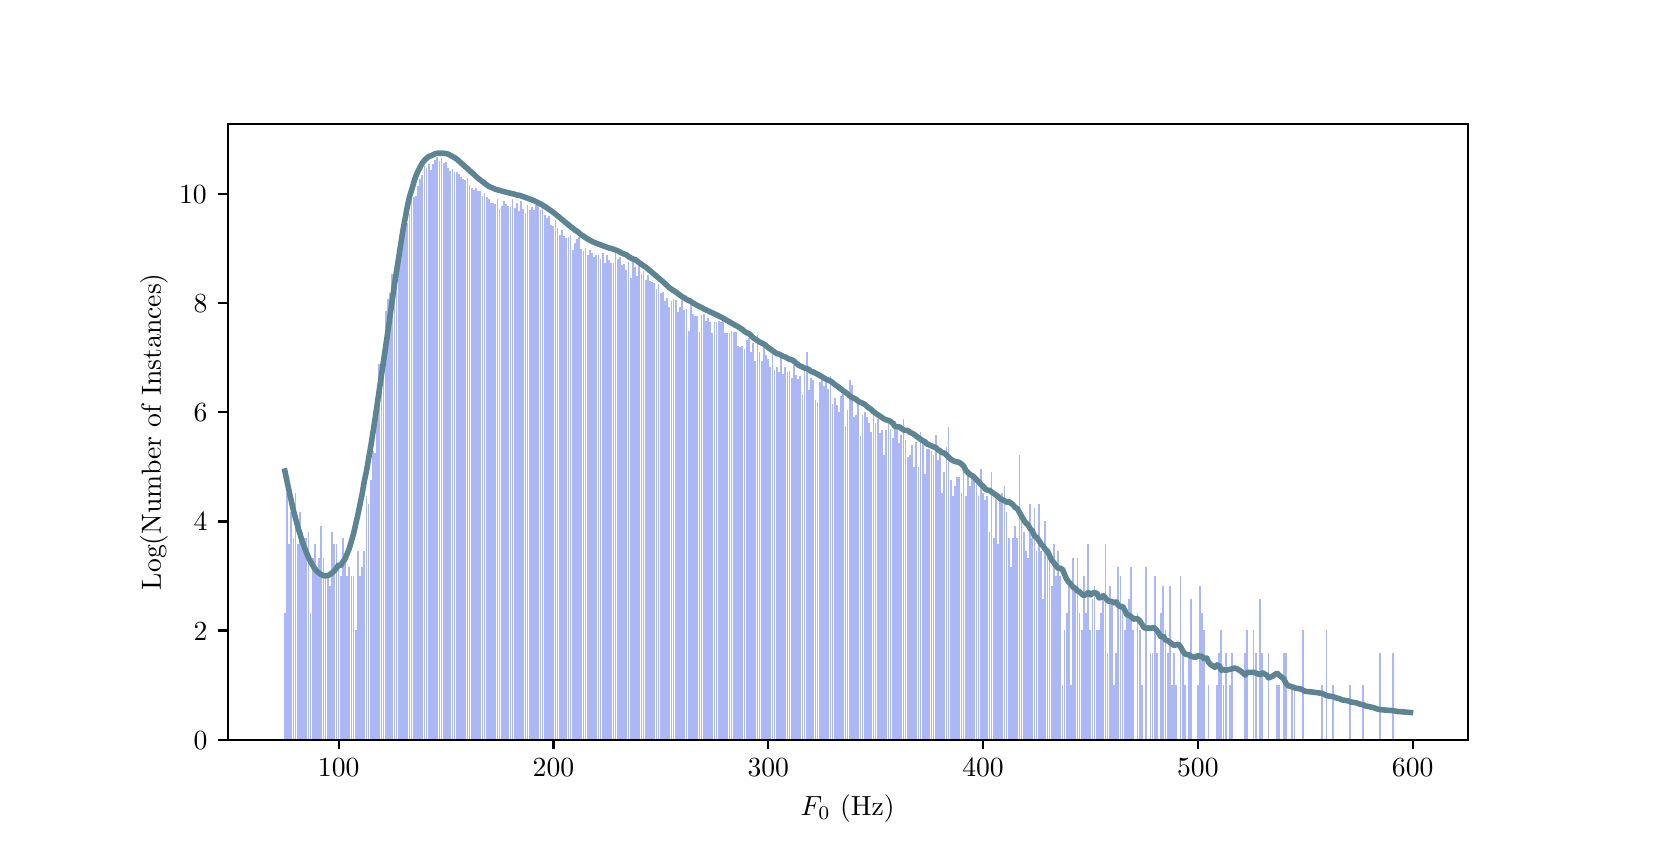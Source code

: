 \begingroup%
\makeatletter%
\begin{pgfpicture}%
\pgfpathrectangle{\pgfpointorigin}{\pgfqpoint{8.0in}{4.0in}}%
\pgfusepath{use as bounding box, clip}%
\begin{pgfscope}%
\pgfsetbuttcap%
\pgfsetmiterjoin%
\definecolor{currentfill}{rgb}{1.0,1.0,1.0}%
\pgfsetfillcolor{currentfill}%
\pgfsetlinewidth{0.0pt}%
\definecolor{currentstroke}{rgb}{1.0,1.0,1.0}%
\pgfsetstrokecolor{currentstroke}%
\pgfsetdash{}{0pt}%
\pgfpathmoveto{\pgfqpoint{0.0in}{0.0in}}%
\pgfpathlineto{\pgfqpoint{8.0in}{0.0in}}%
\pgfpathlineto{\pgfqpoint{8.0in}{4.0in}}%
\pgfpathlineto{\pgfqpoint{0.0in}{4.0in}}%
\pgfpathclose%
\pgfusepath{fill}%
\end{pgfscope}%
\begin{pgfscope}%
\pgfsetbuttcap%
\pgfsetmiterjoin%
\definecolor{currentfill}{rgb}{1.0,1.0,1.0}%
\pgfsetfillcolor{currentfill}%
\pgfsetlinewidth{0.0pt}%
\definecolor{currentstroke}{rgb}{0.0,0.0,0.0}%
\pgfsetstrokecolor{currentstroke}%
\pgfsetstrokeopacity{0.0}%
\pgfsetdash{}{0pt}%
\pgfpathmoveto{\pgfqpoint{1.0in}{0.44in}}%
\pgfpathlineto{\pgfqpoint{7.2in}{0.44in}}%
\pgfpathlineto{\pgfqpoint{7.2in}{3.52in}}%
\pgfpathlineto{\pgfqpoint{1.0in}{3.52in}}%
\pgfpathclose%
\pgfusepath{fill}%
\end{pgfscope}%
\begin{pgfscope}%
\pgfpathrectangle{\pgfqpoint{1.0in}{0.44in}}{\pgfqpoint{6.2in}{3.08in}} %
\pgfusepath{clip}%
\pgfsetbuttcap%
\pgfsetmiterjoin%
\definecolor{currentfill}{rgb}{0.675,0.718,0.965}%
\pgfsetfillcolor{currentfill}%
\pgfsetlinewidth{0.0pt}%
\definecolor{currentstroke}{rgb}{0.0,0.0,0.0}%
\pgfsetstrokecolor{currentstroke}%
\pgfsetstrokeopacity{0.0}%
\pgfsetdash{}{0pt}%
\pgfpathmoveto{\pgfqpoint{2.195in}{0.44in}}%
\pgfpathlineto{\pgfqpoint{2.203in}{0.44in}}%
\pgfpathlineto{\pgfqpoint{2.203in}{3.248in}}%
\pgfpathlineto{\pgfqpoint{2.195in}{3.248in}}%
\pgfpathclose%
\pgfusepath{fill}%
\end{pgfscope}%
\begin{pgfscope}%
\pgfpathrectangle{\pgfqpoint{1.0in}{0.44in}}{\pgfqpoint{6.2in}{3.08in}} %
\pgfusepath{clip}%
\pgfsetbuttcap%
\pgfsetmiterjoin%
\definecolor{currentfill}{rgb}{0.675,0.718,0.965}%
\pgfsetfillcolor{currentfill}%
\pgfsetlinewidth{0.0pt}%
\definecolor{currentstroke}{rgb}{0.0,0.0,0.0}%
\pgfsetstrokecolor{currentstroke}%
\pgfsetstrokeopacity{0.0}%
\pgfsetdash{}{0pt}%
\pgfpathmoveto{\pgfqpoint{2.109in}{0.44in}}%
\pgfpathlineto{\pgfqpoint{2.117in}{0.44in}}%
\pgfpathlineto{\pgfqpoint{2.117in}{3.284in}}%
\pgfpathlineto{\pgfqpoint{2.109in}{3.284in}}%
\pgfpathclose%
\pgfusepath{fill}%
\end{pgfscope}%
\begin{pgfscope}%
\pgfpathrectangle{\pgfqpoint{1.0in}{0.44in}}{\pgfqpoint{6.2in}{3.08in}} %
\pgfusepath{clip}%
\pgfsetbuttcap%
\pgfsetmiterjoin%
\definecolor{currentfill}{rgb}{0.675,0.718,0.965}%
\pgfsetfillcolor{currentfill}%
\pgfsetlinewidth{0.0pt}%
\definecolor{currentstroke}{rgb}{0.0,0.0,0.0}%
\pgfsetstrokecolor{currentstroke}%
\pgfsetstrokeopacity{0.0}%
\pgfsetdash{}{0pt}%
\pgfpathmoveto{\pgfqpoint{2.753in}{0.44in}}%
\pgfpathlineto{\pgfqpoint{2.762in}{0.44in}}%
\pgfpathlineto{\pgfqpoint{2.762in}{2.952in}}%
\pgfpathlineto{\pgfqpoint{2.753in}{2.952in}}%
\pgfpathclose%
\pgfusepath{fill}%
\end{pgfscope}%
\begin{pgfscope}%
\pgfpathrectangle{\pgfqpoint{1.0in}{0.44in}}{\pgfqpoint{6.2in}{3.08in}} %
\pgfusepath{clip}%
\pgfsetbuttcap%
\pgfsetmiterjoin%
\definecolor{currentfill}{rgb}{0.675,0.718,0.965}%
\pgfsetfillcolor{currentfill}%
\pgfsetlinewidth{0.0pt}%
\definecolor{currentstroke}{rgb}{0.0,0.0,0.0}%
\pgfsetstrokecolor{currentstroke}%
\pgfsetstrokeopacity{0.0}%
\pgfsetdash{}{0pt}%
\pgfpathmoveto{\pgfqpoint{3.258in}{0.44in}}%
\pgfpathlineto{\pgfqpoint{3.267in}{0.44in}}%
\pgfpathlineto{\pgfqpoint{3.267in}{2.604in}}%
\pgfpathlineto{\pgfqpoint{3.258in}{2.604in}}%
\pgfpathclose%
\pgfusepath{fill}%
\end{pgfscope}%
\begin{pgfscope}%
\pgfpathrectangle{\pgfqpoint{1.0in}{0.44in}}{\pgfqpoint{6.2in}{3.08in}} %
\pgfusepath{clip}%
\pgfsetbuttcap%
\pgfsetmiterjoin%
\definecolor{currentfill}{rgb}{0.675,0.718,0.965}%
\pgfsetfillcolor{currentfill}%
\pgfsetlinewidth{0.0pt}%
\definecolor{currentstroke}{rgb}{0.0,0.0,0.0}%
\pgfsetstrokecolor{currentstroke}%
\pgfsetstrokeopacity{0.0}%
\pgfsetdash{}{0pt}%
\pgfpathmoveto{\pgfqpoint{2.7in}{0.44in}}%
\pgfpathlineto{\pgfqpoint{2.708in}{0.44in}}%
\pgfpathlineto{\pgfqpoint{2.708in}{2.955in}}%
\pgfpathlineto{\pgfqpoint{2.7in}{2.955in}}%
\pgfpathclose%
\pgfusepath{fill}%
\end{pgfscope}%
\begin{pgfscope}%
\pgfpathrectangle{\pgfqpoint{1.0in}{0.44in}}{\pgfqpoint{6.2in}{3.08in}} %
\pgfusepath{clip}%
\pgfsetbuttcap%
\pgfsetmiterjoin%
\definecolor{currentfill}{rgb}{0.675,0.718,0.965}%
\pgfsetfillcolor{currentfill}%
\pgfsetlinewidth{0.0pt}%
\definecolor{currentstroke}{rgb}{0.0,0.0,0.0}%
\pgfsetstrokecolor{currentstroke}%
\pgfsetstrokeopacity{0.0}%
\pgfsetdash{}{0pt}%
\pgfpathmoveto{\pgfqpoint{2.302in}{0.44in}}%
\pgfpathlineto{\pgfqpoint{2.311in}{0.44in}}%
\pgfpathlineto{\pgfqpoint{2.311in}{3.143in}}%
\pgfpathlineto{\pgfqpoint{2.302in}{3.143in}}%
\pgfpathclose%
\pgfusepath{fill}%
\end{pgfscope}%
\begin{pgfscope}%
\pgfpathrectangle{\pgfqpoint{1.0in}{0.44in}}{\pgfqpoint{6.2in}{3.08in}} %
\pgfusepath{clip}%
\pgfsetbuttcap%
\pgfsetmiterjoin%
\definecolor{currentfill}{rgb}{0.675,0.718,0.965}%
\pgfsetfillcolor{currentfill}%
\pgfsetlinewidth{0.0pt}%
\definecolor{currentstroke}{rgb}{0.0,0.0,0.0}%
\pgfsetstrokecolor{currentstroke}%
\pgfsetstrokeopacity{0.0}%
\pgfsetdash{}{0pt}%
\pgfpathmoveto{\pgfqpoint{2.356in}{0.44in}}%
\pgfpathlineto{\pgfqpoint{2.364in}{0.44in}}%
\pgfpathlineto{\pgfqpoint{2.364in}{3.094in}}%
\pgfpathlineto{\pgfqpoint{2.356in}{3.094in}}%
\pgfpathclose%
\pgfusepath{fill}%
\end{pgfscope}%
\begin{pgfscope}%
\pgfpathrectangle{\pgfqpoint{1.0in}{0.44in}}{\pgfqpoint{6.2in}{3.08in}} %
\pgfusepath{clip}%
\pgfsetbuttcap%
\pgfsetmiterjoin%
\definecolor{currentfill}{rgb}{0.675,0.718,0.965}%
\pgfsetfillcolor{currentfill}%
\pgfsetlinewidth{0.0pt}%
\definecolor{currentstroke}{rgb}{0.0,0.0,0.0}%
\pgfsetstrokecolor{currentstroke}%
\pgfsetstrokeopacity{0.0}%
\pgfsetdash{}{0pt}%
\pgfpathmoveto{\pgfqpoint{2.259in}{0.44in}}%
\pgfpathlineto{\pgfqpoint{2.268in}{0.44in}}%
\pgfpathlineto{\pgfqpoint{2.268in}{3.185in}}%
\pgfpathlineto{\pgfqpoint{2.259in}{3.185in}}%
\pgfpathclose%
\pgfusepath{fill}%
\end{pgfscope}%
\begin{pgfscope}%
\pgfpathrectangle{\pgfqpoint{1.0in}{0.44in}}{\pgfqpoint{6.2in}{3.08in}} %
\pgfusepath{clip}%
\pgfsetbuttcap%
\pgfsetmiterjoin%
\definecolor{currentfill}{rgb}{0.675,0.718,0.965}%
\pgfsetfillcolor{currentfill}%
\pgfsetlinewidth{0.0pt}%
\definecolor{currentstroke}{rgb}{0.0,0.0,0.0}%
\pgfsetstrokecolor{currentstroke}%
\pgfsetstrokeopacity{0.0}%
\pgfsetdash{}{0pt}%
\pgfpathmoveto{\pgfqpoint{2.12in}{0.44in}}%
\pgfpathlineto{\pgfqpoint{2.128in}{0.44in}}%
\pgfpathlineto{\pgfqpoint{2.128in}{3.295in}}%
\pgfpathlineto{\pgfqpoint{2.12in}{3.295in}}%
\pgfpathclose%
\pgfusepath{fill}%
\end{pgfscope}%
\begin{pgfscope}%
\pgfpathrectangle{\pgfqpoint{1.0in}{0.44in}}{\pgfqpoint{6.2in}{3.08in}} %
\pgfusepath{clip}%
\pgfsetbuttcap%
\pgfsetmiterjoin%
\definecolor{currentfill}{rgb}{0.675,0.718,0.965}%
\pgfsetfillcolor{currentfill}%
\pgfsetlinewidth{0.0pt}%
\definecolor{currentstroke}{rgb}{0.0,0.0,0.0}%
\pgfsetstrokecolor{currentstroke}%
\pgfsetstrokeopacity{0.0}%
\pgfsetdash{}{0pt}%
\pgfpathmoveto{\pgfqpoint{2.313in}{0.44in}}%
\pgfpathlineto{\pgfqpoint{2.321in}{0.44in}}%
\pgfpathlineto{\pgfqpoint{2.321in}{3.122in}}%
\pgfpathlineto{\pgfqpoint{2.313in}{3.122in}}%
\pgfpathclose%
\pgfusepath{fill}%
\end{pgfscope}%
\begin{pgfscope}%
\pgfpathrectangle{\pgfqpoint{1.0in}{0.44in}}{\pgfqpoint{6.2in}{3.08in}} %
\pgfusepath{clip}%
\pgfsetbuttcap%
\pgfsetmiterjoin%
\definecolor{currentfill}{rgb}{0.675,0.718,0.965}%
\pgfsetfillcolor{currentfill}%
\pgfsetlinewidth{0.0pt}%
\definecolor{currentstroke}{rgb}{0.0,0.0,0.0}%
\pgfsetstrokecolor{currentstroke}%
\pgfsetstrokeopacity{0.0}%
\pgfsetdash{}{0pt}%
\pgfpathmoveto{\pgfqpoint{2.13in}{0.44in}}%
\pgfpathlineto{\pgfqpoint{2.139in}{0.44in}}%
\pgfpathlineto{\pgfqpoint{2.139in}{3.276in}}%
\pgfpathlineto{\pgfqpoint{2.13in}{3.276in}}%
\pgfpathclose%
\pgfusepath{fill}%
\end{pgfscope}%
\begin{pgfscope}%
\pgfpathrectangle{\pgfqpoint{1.0in}{0.44in}}{\pgfqpoint{6.2in}{3.08in}} %
\pgfusepath{clip}%
\pgfsetbuttcap%
\pgfsetmiterjoin%
\definecolor{currentfill}{rgb}{0.675,0.718,0.965}%
\pgfsetfillcolor{currentfill}%
\pgfsetlinewidth{0.0pt}%
\definecolor{currentstroke}{rgb}{0.0,0.0,0.0}%
\pgfsetstrokecolor{currentstroke}%
\pgfsetstrokeopacity{0.0}%
\pgfsetdash{}{0pt}%
\pgfpathmoveto{\pgfqpoint{1.937in}{0.44in}}%
\pgfpathlineto{\pgfqpoint{1.946in}{0.44in}}%
\pgfpathlineto{\pgfqpoint{1.946in}{3.16in}}%
\pgfpathlineto{\pgfqpoint{1.937in}{3.16in}}%
\pgfpathclose%
\pgfusepath{fill}%
\end{pgfscope}%
\begin{pgfscope}%
\pgfpathrectangle{\pgfqpoint{1.0in}{0.44in}}{\pgfqpoint{6.2in}{3.08in}} %
\pgfusepath{clip}%
\pgfsetbuttcap%
\pgfsetmiterjoin%
\definecolor{currentfill}{rgb}{0.675,0.718,0.965}%
\pgfsetfillcolor{currentfill}%
\pgfsetlinewidth{0.0pt}%
\definecolor{currentstroke}{rgb}{0.0,0.0,0.0}%
\pgfsetstrokecolor{currentstroke}%
\pgfsetstrokeopacity{0.0}%
\pgfsetdash{}{0pt}%
\pgfpathmoveto{\pgfqpoint{2.001in}{0.44in}}%
\pgfpathlineto{\pgfqpoint{2.01in}{0.44in}}%
\pgfpathlineto{\pgfqpoint{2.01in}{3.319in}}%
\pgfpathlineto{\pgfqpoint{2.001in}{3.319in}}%
\pgfpathclose%
\pgfusepath{fill}%
\end{pgfscope}%
\begin{pgfscope}%
\pgfpathrectangle{\pgfqpoint{1.0in}{0.44in}}{\pgfqpoint{6.2in}{3.08in}} %
\pgfusepath{clip}%
\pgfsetbuttcap%
\pgfsetmiterjoin%
\definecolor{currentfill}{rgb}{0.675,0.718,0.965}%
\pgfsetfillcolor{currentfill}%
\pgfsetlinewidth{0.0pt}%
\definecolor{currentstroke}{rgb}{0.0,0.0,0.0}%
\pgfsetstrokecolor{currentstroke}%
\pgfsetstrokeopacity{0.0}%
\pgfsetdash{}{0pt}%
\pgfpathmoveto{\pgfqpoint{2.517in}{0.44in}}%
\pgfpathlineto{\pgfqpoint{2.526in}{0.44in}}%
\pgfpathlineto{\pgfqpoint{2.526in}{3.104in}}%
\pgfpathlineto{\pgfqpoint{2.517in}{3.104in}}%
\pgfpathclose%
\pgfusepath{fill}%
\end{pgfscope}%
\begin{pgfscope}%
\pgfpathrectangle{\pgfqpoint{1.0in}{0.44in}}{\pgfqpoint{6.2in}{3.08in}} %
\pgfusepath{clip}%
\pgfsetbuttcap%
\pgfsetmiterjoin%
\definecolor{currentfill}{rgb}{0.675,0.718,0.965}%
\pgfsetfillcolor{currentfill}%
\pgfsetlinewidth{0.0pt}%
\definecolor{currentstroke}{rgb}{0.0,0.0,0.0}%
\pgfsetstrokecolor{currentstroke}%
\pgfsetstrokeopacity{0.0}%
\pgfsetdash{}{0pt}%
\pgfpathmoveto{\pgfqpoint{2.614in}{0.44in}}%
\pgfpathlineto{\pgfqpoint{2.622in}{0.44in}}%
\pgfpathlineto{\pgfqpoint{2.622in}{3.011in}}%
\pgfpathlineto{\pgfqpoint{2.614in}{3.011in}}%
\pgfpathclose%
\pgfusepath{fill}%
\end{pgfscope}%
\begin{pgfscope}%
\pgfpathrectangle{\pgfqpoint{1.0in}{0.44in}}{\pgfqpoint{6.2in}{3.08in}} %
\pgfusepath{clip}%
\pgfsetbuttcap%
\pgfsetmiterjoin%
\definecolor{currentfill}{rgb}{0.675,0.718,0.965}%
\pgfsetfillcolor{currentfill}%
\pgfsetlinewidth{0.0pt}%
\definecolor{currentstroke}{rgb}{0.0,0.0,0.0}%
\pgfsetstrokecolor{currentstroke}%
\pgfsetstrokeopacity{0.0}%
\pgfsetdash{}{0pt}%
\pgfpathmoveto{\pgfqpoint{2.947in}{0.44in}}%
\pgfpathlineto{\pgfqpoint{2.955in}{0.44in}}%
\pgfpathlineto{\pgfqpoint{2.955in}{2.843in}}%
\pgfpathlineto{\pgfqpoint{2.947in}{2.843in}}%
\pgfpathclose%
\pgfusepath{fill}%
\end{pgfscope}%
\begin{pgfscope}%
\pgfpathrectangle{\pgfqpoint{1.0in}{0.44in}}{\pgfqpoint{6.2in}{3.08in}} %
\pgfusepath{clip}%
\pgfsetbuttcap%
\pgfsetmiterjoin%
\definecolor{currentfill}{rgb}{0.675,0.718,0.965}%
\pgfsetfillcolor{currentfill}%
\pgfsetlinewidth{0.0pt}%
\definecolor{currentstroke}{rgb}{0.0,0.0,0.0}%
\pgfsetstrokecolor{currentstroke}%
\pgfsetstrokeopacity{0.0}%
\pgfsetdash{}{0pt}%
\pgfpathmoveto{\pgfqpoint{3.065in}{0.44in}}%
\pgfpathlineto{\pgfqpoint{3.073in}{0.44in}}%
\pgfpathlineto{\pgfqpoint{3.073in}{2.766in}}%
\pgfpathlineto{\pgfqpoint{3.065in}{2.766in}}%
\pgfpathclose%
\pgfusepath{fill}%
\end{pgfscope}%
\begin{pgfscope}%
\pgfpathrectangle{\pgfqpoint{1.0in}{0.44in}}{\pgfqpoint{6.2in}{3.08in}} %
\pgfusepath{clip}%
\pgfsetbuttcap%
\pgfsetmiterjoin%
\definecolor{currentfill}{rgb}{0.675,0.718,0.965}%
\pgfsetfillcolor{currentfill}%
\pgfsetlinewidth{0.0pt}%
\definecolor{currentstroke}{rgb}{0.0,0.0,0.0}%
\pgfsetstrokecolor{currentstroke}%
\pgfsetstrokeopacity{0.0}%
\pgfsetdash{}{0pt}%
\pgfpathmoveto{\pgfqpoint{3.032in}{0.44in}}%
\pgfpathlineto{\pgfqpoint{3.041in}{0.44in}}%
\pgfpathlineto{\pgfqpoint{3.041in}{2.801in}}%
\pgfpathlineto{\pgfqpoint{3.032in}{2.801in}}%
\pgfpathclose%
\pgfusepath{fill}%
\end{pgfscope}%
\begin{pgfscope}%
\pgfpathrectangle{\pgfqpoint{1.0in}{0.44in}}{\pgfqpoint{6.2in}{3.08in}} %
\pgfusepath{clip}%
\pgfsetbuttcap%
\pgfsetmiterjoin%
\definecolor{currentfill}{rgb}{0.675,0.718,0.965}%
\pgfsetfillcolor{currentfill}%
\pgfsetlinewidth{0.0pt}%
\definecolor{currentstroke}{rgb}{0.0,0.0,0.0}%
\pgfsetstrokecolor{currentstroke}%
\pgfsetstrokeopacity{0.0}%
\pgfsetdash{}{0pt}%
\pgfpathmoveto{\pgfqpoint{3.043in}{0.44in}}%
\pgfpathlineto{\pgfqpoint{3.052in}{0.44in}}%
\pgfpathlineto{\pgfqpoint{3.052in}{2.76in}}%
\pgfpathlineto{\pgfqpoint{3.043in}{2.76in}}%
\pgfpathclose%
\pgfusepath{fill}%
\end{pgfscope}%
\begin{pgfscope}%
\pgfpathrectangle{\pgfqpoint{1.0in}{0.44in}}{\pgfqpoint{6.2in}{3.08in}} %
\pgfusepath{clip}%
\pgfsetbuttcap%
\pgfsetmiterjoin%
\definecolor{currentfill}{rgb}{0.675,0.718,0.965}%
\pgfsetfillcolor{currentfill}%
\pgfsetlinewidth{0.0pt}%
\definecolor{currentstroke}{rgb}{0.0,0.0,0.0}%
\pgfsetstrokecolor{currentstroke}%
\pgfsetstrokeopacity{0.0}%
\pgfsetdash{}{0pt}%
\pgfpathmoveto{\pgfqpoint{3.172in}{0.44in}}%
\pgfpathlineto{\pgfqpoint{3.181in}{0.44in}}%
\pgfpathlineto{\pgfqpoint{3.181in}{2.677in}}%
\pgfpathlineto{\pgfqpoint{3.172in}{2.677in}}%
\pgfpathclose%
\pgfusepath{fill}%
\end{pgfscope}%
\begin{pgfscope}%
\pgfpathrectangle{\pgfqpoint{1.0in}{0.44in}}{\pgfqpoint{6.2in}{3.08in}} %
\pgfusepath{clip}%
\pgfsetbuttcap%
\pgfsetmiterjoin%
\definecolor{currentfill}{rgb}{0.675,0.718,0.965}%
\pgfsetfillcolor{currentfill}%
\pgfsetlinewidth{0.0pt}%
\definecolor{currentstroke}{rgb}{0.0,0.0,0.0}%
\pgfsetstrokecolor{currentstroke}%
\pgfsetstrokeopacity{0.0}%
\pgfsetdash{}{0pt}%
\pgfpathmoveto{\pgfqpoint{3.086in}{0.44in}}%
\pgfpathlineto{\pgfqpoint{3.095in}{0.44in}}%
\pgfpathlineto{\pgfqpoint{3.095in}{2.737in}}%
\pgfpathlineto{\pgfqpoint{3.086in}{2.737in}}%
\pgfpathclose%
\pgfusepath{fill}%
\end{pgfscope}%
\begin{pgfscope}%
\pgfpathrectangle{\pgfqpoint{1.0in}{0.44in}}{\pgfqpoint{6.2in}{3.08in}} %
\pgfusepath{clip}%
\pgfsetbuttcap%
\pgfsetmiterjoin%
\definecolor{currentfill}{rgb}{0.675,0.718,0.965}%
\pgfsetfillcolor{currentfill}%
\pgfsetlinewidth{0.0pt}%
\definecolor{currentstroke}{rgb}{0.0,0.0,0.0}%
\pgfsetstrokecolor{currentstroke}%
\pgfsetstrokeopacity{0.0}%
\pgfsetdash{}{0pt}%
\pgfpathmoveto{\pgfqpoint{2.528in}{0.44in}}%
\pgfpathlineto{\pgfqpoint{2.536in}{0.44in}}%
\pgfpathlineto{\pgfqpoint{2.536in}{3.09in}}%
\pgfpathlineto{\pgfqpoint{2.528in}{3.09in}}%
\pgfpathclose%
\pgfusepath{fill}%
\end{pgfscope}%
\begin{pgfscope}%
\pgfpathrectangle{\pgfqpoint{1.0in}{0.44in}}{\pgfqpoint{6.2in}{3.08in}} %
\pgfusepath{clip}%
\pgfsetbuttcap%
\pgfsetmiterjoin%
\definecolor{currentfill}{rgb}{0.675,0.718,0.965}%
\pgfsetfillcolor{currentfill}%
\pgfsetlinewidth{0.0pt}%
\definecolor{currentstroke}{rgb}{0.0,0.0,0.0}%
\pgfsetstrokecolor{currentstroke}%
\pgfsetstrokeopacity{0.0}%
\pgfsetdash{}{0pt}%
\pgfpathmoveto{\pgfqpoint{2.248in}{0.44in}}%
\pgfpathlineto{\pgfqpoint{2.257in}{0.44in}}%
\pgfpathlineto{\pgfqpoint{2.257in}{3.182in}}%
\pgfpathlineto{\pgfqpoint{2.248in}{3.182in}}%
\pgfpathclose%
\pgfusepath{fill}%
\end{pgfscope}%
\begin{pgfscope}%
\pgfpathrectangle{\pgfqpoint{1.0in}{0.44in}}{\pgfqpoint{6.2in}{3.08in}} %
\pgfusepath{clip}%
\pgfsetbuttcap%
\pgfsetmiterjoin%
\definecolor{currentfill}{rgb}{0.675,0.718,0.965}%
\pgfsetfillcolor{currentfill}%
\pgfsetlinewidth{0.0pt}%
\definecolor{currentstroke}{rgb}{0.0,0.0,0.0}%
\pgfsetstrokecolor{currentstroke}%
\pgfsetstrokeopacity{0.0}%
\pgfsetdash{}{0pt}%
\pgfpathmoveto{\pgfqpoint{2.173in}{0.44in}}%
\pgfpathlineto{\pgfqpoint{2.182in}{0.44in}}%
\pgfpathlineto{\pgfqpoint{2.182in}{3.245in}}%
\pgfpathlineto{\pgfqpoint{2.173in}{3.245in}}%
\pgfpathclose%
\pgfusepath{fill}%
\end{pgfscope}%
\begin{pgfscope}%
\pgfpathrectangle{\pgfqpoint{1.0in}{0.44in}}{\pgfqpoint{6.2in}{3.08in}} %
\pgfusepath{clip}%
\pgfsetbuttcap%
\pgfsetmiterjoin%
\definecolor{currentfill}{rgb}{0.675,0.718,0.965}%
\pgfsetfillcolor{currentfill}%
\pgfsetlinewidth{0.0pt}%
\definecolor{currentstroke}{rgb}{0.0,0.0,0.0}%
\pgfsetstrokecolor{currentstroke}%
\pgfsetstrokeopacity{0.0}%
\pgfsetdash{}{0pt}%
\pgfpathmoveto{\pgfqpoint{1.991in}{0.44in}}%
\pgfpathlineto{\pgfqpoint{1.999in}{0.44in}}%
\pgfpathlineto{\pgfqpoint{1.999in}{3.297in}}%
\pgfpathlineto{\pgfqpoint{1.991in}{3.297in}}%
\pgfpathclose%
\pgfusepath{fill}%
\end{pgfscope}%
\begin{pgfscope}%
\pgfpathrectangle{\pgfqpoint{1.0in}{0.44in}}{\pgfqpoint{6.2in}{3.08in}} %
\pgfusepath{clip}%
\pgfsetbuttcap%
\pgfsetmiterjoin%
\definecolor{currentfill}{rgb}{0.675,0.718,0.965}%
\pgfsetfillcolor{currentfill}%
\pgfsetlinewidth{0.0pt}%
\definecolor{currentstroke}{rgb}{0.0,0.0,0.0}%
\pgfsetstrokecolor{currentstroke}%
\pgfsetstrokeopacity{0.0}%
\pgfsetdash{}{0pt}%
\pgfpathmoveto{\pgfqpoint{1.905in}{0.44in}}%
\pgfpathlineto{\pgfqpoint{1.913in}{0.44in}}%
\pgfpathlineto{\pgfqpoint{1.913in}{3.069in}}%
\pgfpathlineto{\pgfqpoint{1.905in}{3.069in}}%
\pgfpathclose%
\pgfusepath{fill}%
\end{pgfscope}%
\begin{pgfscope}%
\pgfpathrectangle{\pgfqpoint{1.0in}{0.44in}}{\pgfqpoint{6.2in}{3.08in}} %
\pgfusepath{clip}%
\pgfsetbuttcap%
\pgfsetmiterjoin%
\definecolor{currentfill}{rgb}{0.675,0.718,0.965}%
\pgfsetfillcolor{currentfill}%
\pgfsetlinewidth{0.0pt}%
\definecolor{currentstroke}{rgb}{0.0,0.0,0.0}%
\pgfsetstrokecolor{currentstroke}%
\pgfsetstrokeopacity{0.0}%
\pgfsetdash{}{0pt}%
\pgfpathmoveto{\pgfqpoint{1.948in}{0.44in}}%
\pgfpathlineto{\pgfqpoint{1.956in}{0.44in}}%
\pgfpathlineto{\pgfqpoint{1.956in}{3.208in}}%
\pgfpathlineto{\pgfqpoint{1.948in}{3.208in}}%
\pgfpathclose%
\pgfusepath{fill}%
\end{pgfscope}%
\begin{pgfscope}%
\pgfpathrectangle{\pgfqpoint{1.0in}{0.44in}}{\pgfqpoint{6.2in}{3.08in}} %
\pgfusepath{clip}%
\pgfsetbuttcap%
\pgfsetmiterjoin%
\definecolor{currentfill}{rgb}{0.675,0.718,0.965}%
\pgfsetfillcolor{currentfill}%
\pgfsetlinewidth{0.0pt}%
\definecolor{currentstroke}{rgb}{0.0,0.0,0.0}%
\pgfsetstrokecolor{currentstroke}%
\pgfsetstrokeopacity{0.0}%
\pgfsetdash{}{0pt}%
\pgfpathmoveto{\pgfqpoint{2.152in}{0.44in}}%
\pgfpathlineto{\pgfqpoint{2.16in}{0.44in}}%
\pgfpathlineto{\pgfqpoint{2.16in}{3.268in}}%
\pgfpathlineto{\pgfqpoint{2.152in}{3.268in}}%
\pgfpathclose%
\pgfusepath{fill}%
\end{pgfscope}%
\begin{pgfscope}%
\pgfpathrectangle{\pgfqpoint{1.0in}{0.44in}}{\pgfqpoint{6.2in}{3.08in}} %
\pgfusepath{clip}%
\pgfsetbuttcap%
\pgfsetmiterjoin%
\definecolor{currentfill}{rgb}{0.675,0.718,0.965}%
\pgfsetfillcolor{currentfill}%
\pgfsetlinewidth{0.0pt}%
\definecolor{currentstroke}{rgb}{0.0,0.0,0.0}%
\pgfsetstrokecolor{currentstroke}%
\pgfsetstrokeopacity{0.0}%
\pgfsetdash{}{0pt}%
\pgfpathmoveto{\pgfqpoint{2.324in}{0.44in}}%
\pgfpathlineto{\pgfqpoint{2.332in}{0.44in}}%
\pgfpathlineto{\pgfqpoint{2.332in}{3.123in}}%
\pgfpathlineto{\pgfqpoint{2.324in}{3.123in}}%
\pgfpathclose%
\pgfusepath{fill}%
\end{pgfscope}%
\begin{pgfscope}%
\pgfpathrectangle{\pgfqpoint{1.0in}{0.44in}}{\pgfqpoint{6.2in}{3.08in}} %
\pgfusepath{clip}%
\pgfsetbuttcap%
\pgfsetmiterjoin%
\definecolor{currentfill}{rgb}{0.675,0.718,0.965}%
\pgfsetfillcolor{currentfill}%
\pgfsetlinewidth{0.0pt}%
\definecolor{currentstroke}{rgb}{0.0,0.0,0.0}%
\pgfsetstrokecolor{currentstroke}%
\pgfsetstrokeopacity{0.0}%
\pgfsetdash{}{0pt}%
\pgfpathmoveto{\pgfqpoint{2.377in}{0.44in}}%
\pgfpathlineto{\pgfqpoint{2.386in}{0.44in}}%
\pgfpathlineto{\pgfqpoint{2.386in}{3.131in}}%
\pgfpathlineto{\pgfqpoint{2.377in}{3.131in}}%
\pgfpathclose%
\pgfusepath{fill}%
\end{pgfscope}%
\begin{pgfscope}%
\pgfpathrectangle{\pgfqpoint{1.0in}{0.44in}}{\pgfqpoint{6.2in}{3.08in}} %
\pgfusepath{clip}%
\pgfsetbuttcap%
\pgfsetmiterjoin%
\definecolor{currentfill}{rgb}{0.675,0.718,0.965}%
\pgfsetfillcolor{currentfill}%
\pgfsetlinewidth{0.0pt}%
\definecolor{currentstroke}{rgb}{0.0,0.0,0.0}%
\pgfsetstrokecolor{currentstroke}%
\pgfsetstrokeopacity{0.0}%
\pgfsetdash{}{0pt}%
\pgfpathmoveto{\pgfqpoint{2.291in}{0.44in}}%
\pgfpathlineto{\pgfqpoint{2.3in}{0.44in}}%
\pgfpathlineto{\pgfqpoint{2.3in}{3.152in}}%
\pgfpathlineto{\pgfqpoint{2.291in}{3.152in}}%
\pgfpathclose%
\pgfusepath{fill}%
\end{pgfscope}%
\begin{pgfscope}%
\pgfpathrectangle{\pgfqpoint{1.0in}{0.44in}}{\pgfqpoint{6.2in}{3.08in}} %
\pgfusepath{clip}%
\pgfsetbuttcap%
\pgfsetmiterjoin%
\definecolor{currentfill}{rgb}{0.675,0.718,0.965}%
\pgfsetfillcolor{currentfill}%
\pgfsetlinewidth{0.0pt}%
\definecolor{currentstroke}{rgb}{0.0,0.0,0.0}%
\pgfsetstrokecolor{currentstroke}%
\pgfsetstrokeopacity{0.0}%
\pgfsetdash{}{0pt}%
\pgfpathmoveto{\pgfqpoint{2.334in}{0.44in}}%
\pgfpathlineto{\pgfqpoint{2.343in}{0.44in}}%
\pgfpathlineto{\pgfqpoint{2.343in}{3.119in}}%
\pgfpathlineto{\pgfqpoint{2.334in}{3.119in}}%
\pgfpathclose%
\pgfusepath{fill}%
\end{pgfscope}%
\begin{pgfscope}%
\pgfpathrectangle{\pgfqpoint{1.0in}{0.44in}}{\pgfqpoint{6.2in}{3.08in}} %
\pgfusepath{clip}%
\pgfsetbuttcap%
\pgfsetmiterjoin%
\definecolor{currentfill}{rgb}{0.675,0.718,0.965}%
\pgfsetfillcolor{currentfill}%
\pgfsetlinewidth{0.0pt}%
\definecolor{currentstroke}{rgb}{0.0,0.0,0.0}%
\pgfsetstrokecolor{currentstroke}%
\pgfsetstrokeopacity{0.0}%
\pgfsetdash{}{0pt}%
\pgfpathmoveto{\pgfqpoint{2.141in}{0.44in}}%
\pgfpathlineto{\pgfqpoint{2.15in}{0.44in}}%
\pgfpathlineto{\pgfqpoint{2.15in}{3.276in}}%
\pgfpathlineto{\pgfqpoint{2.141in}{3.276in}}%
\pgfpathclose%
\pgfusepath{fill}%
\end{pgfscope}%
\begin{pgfscope}%
\pgfpathrectangle{\pgfqpoint{1.0in}{0.44in}}{\pgfqpoint{6.2in}{3.08in}} %
\pgfusepath{clip}%
\pgfsetbuttcap%
\pgfsetmiterjoin%
\definecolor{currentfill}{rgb}{0.675,0.718,0.965}%
\pgfsetfillcolor{currentfill}%
\pgfsetlinewidth{0.0pt}%
\definecolor{currentstroke}{rgb}{0.0,0.0,0.0}%
\pgfsetstrokecolor{currentstroke}%
\pgfsetstrokeopacity{0.0}%
\pgfsetdash{}{0pt}%
\pgfpathmoveto{\pgfqpoint{2.012in}{0.44in}}%
\pgfpathlineto{\pgfqpoint{2.021in}{0.44in}}%
\pgfpathlineto{\pgfqpoint{2.021in}{3.287in}}%
\pgfpathlineto{\pgfqpoint{2.012in}{3.287in}}%
\pgfpathclose%
\pgfusepath{fill}%
\end{pgfscope}%
\begin{pgfscope}%
\pgfpathrectangle{\pgfqpoint{1.0in}{0.44in}}{\pgfqpoint{6.2in}{3.08in}} %
\pgfusepath{clip}%
\pgfsetbuttcap%
\pgfsetmiterjoin%
\definecolor{currentfill}{rgb}{0.675,0.718,0.965}%
\pgfsetfillcolor{currentfill}%
\pgfsetlinewidth{0.0pt}%
\definecolor{currentstroke}{rgb}{0.0,0.0,0.0}%
\pgfsetstrokecolor{currentstroke}%
\pgfsetstrokeopacity{0.0}%
\pgfsetdash{}{0pt}%
\pgfpathmoveto{\pgfqpoint{1.958in}{0.44in}}%
\pgfpathlineto{\pgfqpoint{1.967in}{0.44in}}%
\pgfpathlineto{\pgfqpoint{1.967in}{3.242in}}%
\pgfpathlineto{\pgfqpoint{1.958in}{3.242in}}%
\pgfpathclose%
\pgfusepath{fill}%
\end{pgfscope}%
\begin{pgfscope}%
\pgfpathrectangle{\pgfqpoint{1.0in}{0.44in}}{\pgfqpoint{6.2in}{3.08in}} %
\pgfusepath{clip}%
\pgfsetbuttcap%
\pgfsetmiterjoin%
\definecolor{currentfill}{rgb}{0.675,0.718,0.965}%
\pgfsetfillcolor{currentfill}%
\pgfsetlinewidth{0.0pt}%
\definecolor{currentstroke}{rgb}{0.0,0.0,0.0}%
\pgfsetstrokecolor{currentstroke}%
\pgfsetstrokeopacity{0.0}%
\pgfsetdash{}{0pt}%
\pgfpathmoveto{\pgfqpoint{1.851in}{0.44in}}%
\pgfpathlineto{\pgfqpoint{1.86in}{0.44in}}%
\pgfpathlineto{\pgfqpoint{1.86in}{2.899in}}%
\pgfpathlineto{\pgfqpoint{1.851in}{2.899in}}%
\pgfpathclose%
\pgfusepath{fill}%
\end{pgfscope}%
\begin{pgfscope}%
\pgfpathrectangle{\pgfqpoint{1.0in}{0.44in}}{\pgfqpoint{6.2in}{3.08in}} %
\pgfusepath{clip}%
\pgfsetbuttcap%
\pgfsetmiterjoin%
\definecolor{currentfill}{rgb}{0.675,0.718,0.965}%
\pgfsetfillcolor{currentfill}%
\pgfsetlinewidth{0.0pt}%
\definecolor{currentstroke}{rgb}{0.0,0.0,0.0}%
\pgfsetstrokecolor{currentstroke}%
\pgfsetstrokeopacity{0.0}%
\pgfsetdash{}{0pt}%
\pgfpathmoveto{\pgfqpoint{2.474in}{0.44in}}%
\pgfpathlineto{\pgfqpoint{2.483in}{0.44in}}%
\pgfpathlineto{\pgfqpoint{2.483in}{3.093in}}%
\pgfpathlineto{\pgfqpoint{2.474in}{3.093in}}%
\pgfpathclose%
\pgfusepath{fill}%
\end{pgfscope}%
\begin{pgfscope}%
\pgfpathrectangle{\pgfqpoint{1.0in}{0.44in}}{\pgfqpoint{6.2in}{3.08in}} %
\pgfusepath{clip}%
\pgfsetbuttcap%
\pgfsetmiterjoin%
\definecolor{currentfill}{rgb}{0.675,0.718,0.965}%
\pgfsetfillcolor{currentfill}%
\pgfsetlinewidth{0.0pt}%
\definecolor{currentstroke}{rgb}{0.0,0.0,0.0}%
\pgfsetstrokecolor{currentstroke}%
\pgfsetstrokeopacity{0.0}%
\pgfsetdash{}{0pt}%
\pgfpathmoveto{\pgfqpoint{2.871in}{0.44in}}%
\pgfpathlineto{\pgfqpoint{2.88in}{0.44in}}%
\pgfpathlineto{\pgfqpoint{2.88in}{2.873in}}%
\pgfpathlineto{\pgfqpoint{2.871in}{2.873in}}%
\pgfpathclose%
\pgfusepath{fill}%
\end{pgfscope}%
\begin{pgfscope}%
\pgfpathrectangle{\pgfqpoint{1.0in}{0.44in}}{\pgfqpoint{6.2in}{3.08in}} %
\pgfusepath{clip}%
\pgfsetbuttcap%
\pgfsetmiterjoin%
\definecolor{currentfill}{rgb}{0.675,0.718,0.965}%
\pgfsetfillcolor{currentfill}%
\pgfsetlinewidth{0.0pt}%
\definecolor{currentstroke}{rgb}{0.0,0.0,0.0}%
\pgfsetstrokecolor{currentstroke}%
\pgfsetstrokeopacity{0.0}%
\pgfsetdash{}{0pt}%
\pgfpathmoveto{\pgfqpoint{2.968in}{0.44in}}%
\pgfpathlineto{\pgfqpoint{2.977in}{0.44in}}%
\pgfpathlineto{\pgfqpoint{2.977in}{2.812in}}%
\pgfpathlineto{\pgfqpoint{2.968in}{2.812in}}%
\pgfpathclose%
\pgfusepath{fill}%
\end{pgfscope}%
\begin{pgfscope}%
\pgfpathrectangle{\pgfqpoint{1.0in}{0.44in}}{\pgfqpoint{6.2in}{3.08in}} %
\pgfusepath{clip}%
\pgfsetbuttcap%
\pgfsetmiterjoin%
\definecolor{currentfill}{rgb}{0.675,0.718,0.965}%
\pgfsetfillcolor{currentfill}%
\pgfsetlinewidth{0.0pt}%
\definecolor{currentstroke}{rgb}{0.0,0.0,0.0}%
\pgfsetstrokecolor{currentstroke}%
\pgfsetstrokeopacity{0.0}%
\pgfsetdash{}{0pt}%
\pgfpathmoveto{\pgfqpoint{2.227in}{0.44in}}%
\pgfpathlineto{\pgfqpoint{2.236in}{0.44in}}%
\pgfpathlineto{\pgfqpoint{2.236in}{3.187in}}%
\pgfpathlineto{\pgfqpoint{2.227in}{3.187in}}%
\pgfpathclose%
\pgfusepath{fill}%
\end{pgfscope}%
\begin{pgfscope}%
\pgfpathrectangle{\pgfqpoint{1.0in}{0.44in}}{\pgfqpoint{6.2in}{3.08in}} %
\pgfusepath{clip}%
\pgfsetbuttcap%
\pgfsetmiterjoin%
\definecolor{currentfill}{rgb}{0.675,0.718,0.965}%
\pgfsetfillcolor{currentfill}%
\pgfsetlinewidth{0.0pt}%
\definecolor{currentstroke}{rgb}{0.0,0.0,0.0}%
\pgfsetstrokecolor{currentstroke}%
\pgfsetstrokeopacity{0.0}%
\pgfsetdash{}{0pt}%
\pgfpathmoveto{\pgfqpoint{1.894in}{0.44in}}%
\pgfpathlineto{\pgfqpoint{1.903in}{0.44in}}%
\pgfpathlineto{\pgfqpoint{1.903in}{3.021in}}%
\pgfpathlineto{\pgfqpoint{1.894in}{3.021in}}%
\pgfpathclose%
\pgfusepath{fill}%
\end{pgfscope}%
\begin{pgfscope}%
\pgfpathrectangle{\pgfqpoint{1.0in}{0.44in}}{\pgfqpoint{6.2in}{3.08in}} %
\pgfusepath{clip}%
\pgfsetbuttcap%
\pgfsetmiterjoin%
\definecolor{currentfill}{rgb}{0.675,0.718,0.965}%
\pgfsetfillcolor{currentfill}%
\pgfsetlinewidth{0.0pt}%
\definecolor{currentstroke}{rgb}{0.0,0.0,0.0}%
\pgfsetstrokecolor{currentstroke}%
\pgfsetstrokeopacity{0.0}%
\pgfsetdash{}{0pt}%
\pgfpathmoveto{\pgfqpoint{2.055in}{0.44in}}%
\pgfpathlineto{\pgfqpoint{2.064in}{0.44in}}%
\pgfpathlineto{\pgfqpoint{2.064in}{3.332in}}%
\pgfpathlineto{\pgfqpoint{2.055in}{3.332in}}%
\pgfpathclose%
\pgfusepath{fill}%
\end{pgfscope}%
\begin{pgfscope}%
\pgfpathrectangle{\pgfqpoint{1.0in}{0.44in}}{\pgfqpoint{6.2in}{3.08in}} %
\pgfusepath{clip}%
\pgfsetbuttcap%
\pgfsetmiterjoin%
\definecolor{currentfill}{rgb}{0.675,0.718,0.965}%
\pgfsetfillcolor{currentfill}%
\pgfsetlinewidth{0.0pt}%
\definecolor{currentstroke}{rgb}{0.0,0.0,0.0}%
\pgfsetstrokecolor{currentstroke}%
\pgfsetstrokeopacity{0.0}%
\pgfsetdash{}{0pt}%
\pgfpathmoveto{\pgfqpoint{2.077in}{0.44in}}%
\pgfpathlineto{\pgfqpoint{2.085in}{0.44in}}%
\pgfpathlineto{\pgfqpoint{2.085in}{3.325in}}%
\pgfpathlineto{\pgfqpoint{2.077in}{3.325in}}%
\pgfpathclose%
\pgfusepath{fill}%
\end{pgfscope}%
\begin{pgfscope}%
\pgfpathrectangle{\pgfqpoint{1.0in}{0.44in}}{\pgfqpoint{6.2in}{3.08in}} %
\pgfusepath{clip}%
\pgfsetbuttcap%
\pgfsetmiterjoin%
\definecolor{currentfill}{rgb}{0.675,0.718,0.965}%
\pgfsetfillcolor{currentfill}%
\pgfsetlinewidth{0.0pt}%
\definecolor{currentstroke}{rgb}{0.0,0.0,0.0}%
\pgfsetstrokecolor{currentstroke}%
\pgfsetstrokeopacity{0.0}%
\pgfsetdash{}{0pt}%
\pgfpathmoveto{\pgfqpoint{1.862in}{0.44in}}%
\pgfpathlineto{\pgfqpoint{1.87in}{0.44in}}%
\pgfpathlineto{\pgfqpoint{1.87in}{2.94in}}%
\pgfpathlineto{\pgfqpoint{1.862in}{2.94in}}%
\pgfpathclose%
\pgfusepath{fill}%
\end{pgfscope}%
\begin{pgfscope}%
\pgfpathrectangle{\pgfqpoint{1.0in}{0.44in}}{\pgfqpoint{6.2in}{3.08in}} %
\pgfusepath{clip}%
\pgfsetbuttcap%
\pgfsetmiterjoin%
\definecolor{currentfill}{rgb}{0.675,0.718,0.965}%
\pgfsetfillcolor{currentfill}%
\pgfsetlinewidth{0.0pt}%
\definecolor{currentstroke}{rgb}{0.0,0.0,0.0}%
\pgfsetstrokecolor{currentstroke}%
\pgfsetstrokeopacity{0.0}%
\pgfsetdash{}{0pt}%
\pgfpathmoveto{\pgfqpoint{2.098in}{0.44in}}%
\pgfpathlineto{\pgfqpoint{2.107in}{0.44in}}%
\pgfpathlineto{\pgfqpoint{2.107in}{3.297in}}%
\pgfpathlineto{\pgfqpoint{2.098in}{3.297in}}%
\pgfpathclose%
\pgfusepath{fill}%
\end{pgfscope}%
\begin{pgfscope}%
\pgfpathrectangle{\pgfqpoint{1.0in}{0.44in}}{\pgfqpoint{6.2in}{3.08in}} %
\pgfusepath{clip}%
\pgfsetbuttcap%
\pgfsetmiterjoin%
\definecolor{currentfill}{rgb}{0.675,0.718,0.965}%
\pgfsetfillcolor{currentfill}%
\pgfsetlinewidth{0.0pt}%
\definecolor{currentstroke}{rgb}{0.0,0.0,0.0}%
\pgfsetstrokecolor{currentstroke}%
\pgfsetstrokeopacity{0.0}%
\pgfsetdash{}{0pt}%
\pgfpathmoveto{\pgfqpoint{2.066in}{0.44in}}%
\pgfpathlineto{\pgfqpoint{2.074in}{0.44in}}%
\pgfpathlineto{\pgfqpoint{2.074in}{3.346in}}%
\pgfpathlineto{\pgfqpoint{2.066in}{3.346in}}%
\pgfpathclose%
\pgfusepath{fill}%
\end{pgfscope}%
\begin{pgfscope}%
\pgfpathrectangle{\pgfqpoint{1.0in}{0.44in}}{\pgfqpoint{6.2in}{3.08in}} %
\pgfusepath{clip}%
\pgfsetbuttcap%
\pgfsetmiterjoin%
\definecolor{currentfill}{rgb}{0.675,0.718,0.965}%
\pgfsetfillcolor{currentfill}%
\pgfsetlinewidth{0.0pt}%
\definecolor{currentstroke}{rgb}{0.0,0.0,0.0}%
\pgfsetstrokecolor{currentstroke}%
\pgfsetstrokeopacity{0.0}%
\pgfsetdash{}{0pt}%
\pgfpathmoveto{\pgfqpoint{2.957in}{0.44in}}%
\pgfpathlineto{\pgfqpoint{2.966in}{0.44in}}%
\pgfpathlineto{\pgfqpoint{2.966in}{2.853in}}%
\pgfpathlineto{\pgfqpoint{2.957in}{2.853in}}%
\pgfpathclose%
\pgfusepath{fill}%
\end{pgfscope}%
\begin{pgfscope}%
\pgfpathrectangle{\pgfqpoint{1.0in}{0.44in}}{\pgfqpoint{6.2in}{3.08in}} %
\pgfusepath{clip}%
\pgfsetbuttcap%
\pgfsetmiterjoin%
\definecolor{currentfill}{rgb}{0.675,0.718,0.965}%
\pgfsetfillcolor{currentfill}%
\pgfsetlinewidth{0.0pt}%
\definecolor{currentstroke}{rgb}{0.0,0.0,0.0}%
\pgfsetstrokecolor{currentstroke}%
\pgfsetstrokeopacity{0.0}%
\pgfsetdash{}{0pt}%
\pgfpathmoveto{\pgfqpoint{3.011in}{0.44in}}%
\pgfpathlineto{\pgfqpoint{3.02in}{0.44in}}%
\pgfpathlineto{\pgfqpoint{3.02in}{2.747in}}%
\pgfpathlineto{\pgfqpoint{3.011in}{2.747in}}%
\pgfpathclose%
\pgfusepath{fill}%
\end{pgfscope}%
\begin{pgfscope}%
\pgfpathrectangle{\pgfqpoint{1.0in}{0.44in}}{\pgfqpoint{6.2in}{3.08in}} %
\pgfusepath{clip}%
\pgfsetbuttcap%
\pgfsetmiterjoin%
\definecolor{currentfill}{rgb}{0.675,0.718,0.965}%
\pgfsetfillcolor{currentfill}%
\pgfsetlinewidth{0.0pt}%
\definecolor{currentstroke}{rgb}{0.0,0.0,0.0}%
\pgfsetstrokecolor{currentstroke}%
\pgfsetstrokeopacity{0.0}%
\pgfsetdash{}{0pt}%
\pgfpathmoveto{\pgfqpoint{3.0in}{0.44in}}%
\pgfpathlineto{\pgfqpoint{3.009in}{0.44in}}%
\pgfpathlineto{\pgfqpoint{3.009in}{2.83in}}%
\pgfpathlineto{\pgfqpoint{3.0in}{2.83in}}%
\pgfpathclose%
\pgfusepath{fill}%
\end{pgfscope}%
\begin{pgfscope}%
\pgfpathrectangle{\pgfqpoint{1.0in}{0.44in}}{\pgfqpoint{6.2in}{3.08in}} %
\pgfusepath{clip}%
\pgfsetbuttcap%
\pgfsetmiterjoin%
\definecolor{currentfill}{rgb}{0.675,0.718,0.965}%
\pgfsetfillcolor{currentfill}%
\pgfsetlinewidth{0.0pt}%
\definecolor{currentstroke}{rgb}{0.0,0.0,0.0}%
\pgfsetstrokecolor{currentstroke}%
\pgfsetstrokeopacity{0.0}%
\pgfsetdash{}{0pt}%
\pgfpathmoveto{\pgfqpoint{3.054in}{0.44in}}%
\pgfpathlineto{\pgfqpoint{3.063in}{0.44in}}%
\pgfpathlineto{\pgfqpoint{3.063in}{2.816in}}%
\pgfpathlineto{\pgfqpoint{3.054in}{2.816in}}%
\pgfpathclose%
\pgfusepath{fill}%
\end{pgfscope}%
\begin{pgfscope}%
\pgfpathrectangle{\pgfqpoint{1.0in}{0.44in}}{\pgfqpoint{6.2in}{3.08in}} %
\pgfusepath{clip}%
\pgfsetbuttcap%
\pgfsetmiterjoin%
\definecolor{currentfill}{rgb}{0.675,0.718,0.965}%
\pgfsetfillcolor{currentfill}%
\pgfsetlinewidth{0.0pt}%
\definecolor{currentstroke}{rgb}{0.0,0.0,0.0}%
\pgfsetstrokecolor{currentstroke}%
\pgfsetstrokeopacity{0.0}%
\pgfsetdash{}{0pt}%
\pgfpathmoveto{\pgfqpoint{2.216in}{0.44in}}%
\pgfpathlineto{\pgfqpoint{2.225in}{0.44in}}%
\pgfpathlineto{\pgfqpoint{2.225in}{3.2in}}%
\pgfpathlineto{\pgfqpoint{2.216in}{3.2in}}%
\pgfpathclose%
\pgfusepath{fill}%
\end{pgfscope}%
\begin{pgfscope}%
\pgfpathrectangle{\pgfqpoint{1.0in}{0.44in}}{\pgfqpoint{6.2in}{3.08in}} %
\pgfusepath{clip}%
\pgfsetbuttcap%
\pgfsetmiterjoin%
\definecolor{currentfill}{rgb}{0.675,0.718,0.965}%
\pgfsetfillcolor{currentfill}%
\pgfsetlinewidth{0.0pt}%
\definecolor{currentstroke}{rgb}{0.0,0.0,0.0}%
\pgfsetstrokecolor{currentstroke}%
\pgfsetstrokeopacity{0.0}%
\pgfsetdash{}{0pt}%
\pgfpathmoveto{\pgfqpoint{2.163in}{0.44in}}%
\pgfpathlineto{\pgfqpoint{2.171in}{0.44in}}%
\pgfpathlineto{\pgfqpoint{2.171in}{3.251in}}%
\pgfpathlineto{\pgfqpoint{2.163in}{3.251in}}%
\pgfpathclose%
\pgfusepath{fill}%
\end{pgfscope}%
\begin{pgfscope}%
\pgfpathrectangle{\pgfqpoint{1.0in}{0.44in}}{\pgfqpoint{6.2in}{3.08in}} %
\pgfusepath{clip}%
\pgfsetbuttcap%
\pgfsetmiterjoin%
\definecolor{currentfill}{rgb}{0.675,0.718,0.965}%
\pgfsetfillcolor{currentfill}%
\pgfsetlinewidth{0.0pt}%
\definecolor{currentstroke}{rgb}{0.0,0.0,0.0}%
\pgfsetstrokecolor{currentstroke}%
\pgfsetstrokeopacity{0.0}%
\pgfsetdash{}{0pt}%
\pgfpathmoveto{\pgfqpoint{1.98in}{0.44in}}%
\pgfpathlineto{\pgfqpoint{1.989in}{0.44in}}%
\pgfpathlineto{\pgfqpoint{1.989in}{3.31in}}%
\pgfpathlineto{\pgfqpoint{1.98in}{3.31in}}%
\pgfpathclose%
\pgfusepath{fill}%
\end{pgfscope}%
\begin{pgfscope}%
\pgfpathrectangle{\pgfqpoint{1.0in}{0.44in}}{\pgfqpoint{6.2in}{3.08in}} %
\pgfusepath{clip}%
\pgfsetbuttcap%
\pgfsetmiterjoin%
\definecolor{currentfill}{rgb}{0.675,0.718,0.965}%
\pgfsetfillcolor{currentfill}%
\pgfsetlinewidth{0.0pt}%
\definecolor{currentstroke}{rgb}{0.0,0.0,0.0}%
\pgfsetstrokecolor{currentstroke}%
\pgfsetstrokeopacity{0.0}%
\pgfsetdash{}{0pt}%
\pgfpathmoveto{\pgfqpoint{2.087in}{0.44in}}%
\pgfpathlineto{\pgfqpoint{2.096in}{0.44in}}%
\pgfpathlineto{\pgfqpoint{2.096in}{3.33in}}%
\pgfpathlineto{\pgfqpoint{2.087in}{3.33in}}%
\pgfpathclose%
\pgfusepath{fill}%
\end{pgfscope}%
\begin{pgfscope}%
\pgfpathrectangle{\pgfqpoint{1.0in}{0.44in}}{\pgfqpoint{6.2in}{3.08in}} %
\pgfusepath{clip}%
\pgfsetbuttcap%
\pgfsetmiterjoin%
\definecolor{currentfill}{rgb}{0.675,0.718,0.965}%
\pgfsetfillcolor{currentfill}%
\pgfsetlinewidth{0.0pt}%
\definecolor{currentstroke}{rgb}{0.0,0.0,0.0}%
\pgfsetstrokecolor{currentstroke}%
\pgfsetstrokeopacity{0.0}%
\pgfsetdash{}{0pt}%
\pgfpathmoveto{\pgfqpoint{2.044in}{0.44in}}%
\pgfpathlineto{\pgfqpoint{2.053in}{0.44in}}%
\pgfpathlineto{\pgfqpoint{2.053in}{3.351in}}%
\pgfpathlineto{\pgfqpoint{2.044in}{3.351in}}%
\pgfpathclose%
\pgfusepath{fill}%
\end{pgfscope}%
\begin{pgfscope}%
\pgfpathrectangle{\pgfqpoint{1.0in}{0.44in}}{\pgfqpoint{6.2in}{3.08in}} %
\pgfusepath{clip}%
\pgfsetbuttcap%
\pgfsetmiterjoin%
\definecolor{currentfill}{rgb}{0.675,0.718,0.965}%
\pgfsetfillcolor{currentfill}%
\pgfsetlinewidth{0.0pt}%
\definecolor{currentstroke}{rgb}{0.0,0.0,0.0}%
\pgfsetstrokecolor{currentstroke}%
\pgfsetstrokeopacity{0.0}%
\pgfsetdash{}{0pt}%
\pgfpathmoveto{\pgfqpoint{1.883in}{0.44in}}%
\pgfpathlineto{\pgfqpoint{1.892in}{0.44in}}%
\pgfpathlineto{\pgfqpoint{1.892in}{3.018in}}%
\pgfpathlineto{\pgfqpoint{1.883in}{3.018in}}%
\pgfpathclose%
\pgfusepath{fill}%
\end{pgfscope}%
\begin{pgfscope}%
\pgfpathrectangle{\pgfqpoint{1.0in}{0.44in}}{\pgfqpoint{6.2in}{3.08in}} %
\pgfusepath{clip}%
\pgfsetbuttcap%
\pgfsetmiterjoin%
\definecolor{currentfill}{rgb}{0.675,0.718,0.965}%
\pgfsetfillcolor{currentfill}%
\pgfsetlinewidth{0.0pt}%
\definecolor{currentstroke}{rgb}{0.0,0.0,0.0}%
\pgfsetstrokecolor{currentstroke}%
\pgfsetstrokeopacity{0.0}%
\pgfsetdash{}{0pt}%
\pgfpathmoveto{\pgfqpoint{2.828in}{0.44in}}%
\pgfpathlineto{\pgfqpoint{2.837in}{0.44in}}%
\pgfpathlineto{\pgfqpoint{2.837in}{2.855in}}%
\pgfpathlineto{\pgfqpoint{2.828in}{2.855in}}%
\pgfpathclose%
\pgfusepath{fill}%
\end{pgfscope}%
\begin{pgfscope}%
\pgfpathrectangle{\pgfqpoint{1.0in}{0.44in}}{\pgfqpoint{6.2in}{3.08in}} %
\pgfusepath{clip}%
\pgfsetbuttcap%
\pgfsetmiterjoin%
\definecolor{currentfill}{rgb}{0.675,0.718,0.965}%
\pgfsetfillcolor{currentfill}%
\pgfsetlinewidth{0.0pt}%
\definecolor{currentstroke}{rgb}{0.0,0.0,0.0}%
\pgfsetstrokecolor{currentstroke}%
\pgfsetstrokeopacity{0.0}%
\pgfsetdash{}{0pt}%
\pgfpathmoveto{\pgfqpoint{2.818in}{0.44in}}%
\pgfpathlineto{\pgfqpoint{2.826in}{0.44in}}%
\pgfpathlineto{\pgfqpoint{2.826in}{2.873in}}%
\pgfpathlineto{\pgfqpoint{2.818in}{2.873in}}%
\pgfpathclose%
\pgfusepath{fill}%
\end{pgfscope}%
\begin{pgfscope}%
\pgfpathrectangle{\pgfqpoint{1.0in}{0.44in}}{\pgfqpoint{6.2in}{3.08in}} %
\pgfusepath{clip}%
\pgfsetbuttcap%
\pgfsetmiterjoin%
\definecolor{currentfill}{rgb}{0.675,0.718,0.965}%
\pgfsetfillcolor{currentfill}%
\pgfsetlinewidth{0.0pt}%
\definecolor{currentstroke}{rgb}{0.0,0.0,0.0}%
\pgfsetstrokecolor{currentstroke}%
\pgfsetstrokeopacity{0.0}%
\pgfsetdash{}{0pt}%
\pgfpathmoveto{\pgfqpoint{2.205in}{0.44in}}%
\pgfpathlineto{\pgfqpoint{2.214in}{0.44in}}%
\pgfpathlineto{\pgfqpoint{2.214in}{3.214in}}%
\pgfpathlineto{\pgfqpoint{2.205in}{3.214in}}%
\pgfpathclose%
\pgfusepath{fill}%
\end{pgfscope}%
\begin{pgfscope}%
\pgfpathrectangle{\pgfqpoint{1.0in}{0.44in}}{\pgfqpoint{6.2in}{3.08in}} %
\pgfusepath{clip}%
\pgfsetbuttcap%
\pgfsetmiterjoin%
\definecolor{currentfill}{rgb}{0.675,0.718,0.965}%
\pgfsetfillcolor{currentfill}%
\pgfsetlinewidth{0.0pt}%
\definecolor{currentstroke}{rgb}{0.0,0.0,0.0}%
\pgfsetstrokecolor{currentstroke}%
\pgfsetstrokeopacity{0.0}%
\pgfsetdash{}{0pt}%
\pgfpathmoveto{\pgfqpoint{3.655in}{0.44in}}%
\pgfpathlineto{\pgfqpoint{3.664in}{0.44in}}%
\pgfpathlineto{\pgfqpoint{3.664in}{2.377in}}%
\pgfpathlineto{\pgfqpoint{3.655in}{2.377in}}%
\pgfpathclose%
\pgfusepath{fill}%
\end{pgfscope}%
\begin{pgfscope}%
\pgfpathrectangle{\pgfqpoint{1.0in}{0.44in}}{\pgfqpoint{6.2in}{3.08in}} %
\pgfusepath{clip}%
\pgfsetbuttcap%
\pgfsetmiterjoin%
\definecolor{currentfill}{rgb}{0.675,0.718,0.965}%
\pgfsetfillcolor{currentfill}%
\pgfsetlinewidth{0.0pt}%
\definecolor{currentstroke}{rgb}{0.0,0.0,0.0}%
\pgfsetstrokecolor{currentstroke}%
\pgfsetstrokeopacity{0.0}%
\pgfsetdash{}{0pt}%
\pgfpathmoveto{\pgfqpoint{3.022in}{0.44in}}%
\pgfpathlineto{\pgfqpoint{3.03in}{0.44in}}%
\pgfpathlineto{\pgfqpoint{3.03in}{2.831in}}%
\pgfpathlineto{\pgfqpoint{3.022in}{2.831in}}%
\pgfpathclose%
\pgfusepath{fill}%
\end{pgfscope}%
\begin{pgfscope}%
\pgfpathrectangle{\pgfqpoint{1.0in}{0.44in}}{\pgfqpoint{6.2in}{3.08in}} %
\pgfusepath{clip}%
\pgfsetbuttcap%
\pgfsetmiterjoin%
\definecolor{currentfill}{rgb}{0.675,0.718,0.965}%
\pgfsetfillcolor{currentfill}%
\pgfsetlinewidth{0.0pt}%
\definecolor{currentstroke}{rgb}{0.0,0.0,0.0}%
\pgfsetstrokecolor{currentstroke}%
\pgfsetstrokeopacity{0.0}%
\pgfsetdash{}{0pt}%
\pgfpathmoveto{\pgfqpoint{2.431in}{0.44in}}%
\pgfpathlineto{\pgfqpoint{2.44in}{0.44in}}%
\pgfpathlineto{\pgfqpoint{2.44in}{3.097in}}%
\pgfpathlineto{\pgfqpoint{2.431in}{3.097in}}%
\pgfpathclose%
\pgfusepath{fill}%
\end{pgfscope}%
\begin{pgfscope}%
\pgfpathrectangle{\pgfqpoint{1.0in}{0.44in}}{\pgfqpoint{6.2in}{3.08in}} %
\pgfusepath{clip}%
\pgfsetbuttcap%
\pgfsetmiterjoin%
\definecolor{currentfill}{rgb}{0.675,0.718,0.965}%
\pgfsetfillcolor{currentfill}%
\pgfsetlinewidth{0.0pt}%
\definecolor{currentstroke}{rgb}{0.0,0.0,0.0}%
\pgfsetstrokecolor{currentstroke}%
\pgfsetstrokeopacity{0.0}%
\pgfsetdash{}{0pt}%
\pgfpathmoveto{\pgfqpoint{2.657in}{0.44in}}%
\pgfpathlineto{\pgfqpoint{2.665in}{0.44in}}%
\pgfpathlineto{\pgfqpoint{2.665in}{2.963in}}%
\pgfpathlineto{\pgfqpoint{2.657in}{2.963in}}%
\pgfpathclose%
\pgfusepath{fill}%
\end{pgfscope}%
\begin{pgfscope}%
\pgfpathrectangle{\pgfqpoint{1.0in}{0.44in}}{\pgfqpoint{6.2in}{3.08in}} %
\pgfusepath{clip}%
\pgfsetbuttcap%
\pgfsetmiterjoin%
\definecolor{currentfill}{rgb}{0.675,0.718,0.965}%
\pgfsetfillcolor{currentfill}%
\pgfsetlinewidth{0.0pt}%
\definecolor{currentstroke}{rgb}{0.0,0.0,0.0}%
\pgfsetstrokecolor{currentstroke}%
\pgfsetstrokeopacity{0.0}%
\pgfsetdash{}{0pt}%
\pgfpathmoveto{\pgfqpoint{3.118in}{0.44in}}%
\pgfpathlineto{\pgfqpoint{3.127in}{0.44in}}%
\pgfpathlineto{\pgfqpoint{3.127in}{2.726in}}%
\pgfpathlineto{\pgfqpoint{3.118in}{2.726in}}%
\pgfpathclose%
\pgfusepath{fill}%
\end{pgfscope}%
\begin{pgfscope}%
\pgfpathrectangle{\pgfqpoint{1.0in}{0.44in}}{\pgfqpoint{6.2in}{3.08in}} %
\pgfusepath{clip}%
\pgfsetbuttcap%
\pgfsetmiterjoin%
\definecolor{currentfill}{rgb}{0.675,0.718,0.965}%
\pgfsetfillcolor{currentfill}%
\pgfsetlinewidth{0.0pt}%
\definecolor{currentstroke}{rgb}{0.0,0.0,0.0}%
\pgfsetstrokecolor{currentstroke}%
\pgfsetstrokeopacity{0.0}%
\pgfsetdash{}{0pt}%
\pgfpathmoveto{\pgfqpoint{2.882in}{0.44in}}%
\pgfpathlineto{\pgfqpoint{2.891in}{0.44in}}%
\pgfpathlineto{\pgfqpoint{2.891in}{2.821in}}%
\pgfpathlineto{\pgfqpoint{2.882in}{2.821in}}%
\pgfpathclose%
\pgfusepath{fill}%
\end{pgfscope}%
\begin{pgfscope}%
\pgfpathrectangle{\pgfqpoint{1.0in}{0.44in}}{\pgfqpoint{6.2in}{3.08in}} %
\pgfusepath{clip}%
\pgfsetbuttcap%
\pgfsetmiterjoin%
\definecolor{currentfill}{rgb}{0.675,0.718,0.965}%
\pgfsetfillcolor{currentfill}%
\pgfsetlinewidth{0.0pt}%
\definecolor{currentstroke}{rgb}{0.0,0.0,0.0}%
\pgfsetstrokecolor{currentstroke}%
\pgfsetstrokeopacity{0.0}%
\pgfsetdash{}{0pt}%
\pgfpathmoveto{\pgfqpoint{2.281in}{0.44in}}%
\pgfpathlineto{\pgfqpoint{2.289in}{0.44in}}%
\pgfpathlineto{\pgfqpoint{2.289in}{3.173in}}%
\pgfpathlineto{\pgfqpoint{2.281in}{3.173in}}%
\pgfpathclose%
\pgfusepath{fill}%
\end{pgfscope}%
\begin{pgfscope}%
\pgfpathrectangle{\pgfqpoint{1.0in}{0.44in}}{\pgfqpoint{6.2in}{3.08in}} %
\pgfusepath{clip}%
\pgfsetbuttcap%
\pgfsetmiterjoin%
\definecolor{currentfill}{rgb}{0.675,0.718,0.965}%
\pgfsetfillcolor{currentfill}%
\pgfsetlinewidth{0.0pt}%
\definecolor{currentstroke}{rgb}{0.0,0.0,0.0}%
\pgfsetstrokecolor{currentstroke}%
\pgfsetstrokeopacity{0.0}%
\pgfsetdash{}{0pt}%
\pgfpathmoveto{\pgfqpoint{1.915in}{0.44in}}%
\pgfpathlineto{\pgfqpoint{1.924in}{0.44in}}%
\pgfpathlineto{\pgfqpoint{1.924in}{3.145in}}%
\pgfpathlineto{\pgfqpoint{1.915in}{3.145in}}%
\pgfpathclose%
\pgfusepath{fill}%
\end{pgfscope}%
\begin{pgfscope}%
\pgfpathrectangle{\pgfqpoint{1.0in}{0.44in}}{\pgfqpoint{6.2in}{3.08in}} %
\pgfusepath{clip}%
\pgfsetbuttcap%
\pgfsetmiterjoin%
\definecolor{currentfill}{rgb}{0.675,0.718,0.965}%
\pgfsetfillcolor{currentfill}%
\pgfsetlinewidth{0.0pt}%
\definecolor{currentstroke}{rgb}{0.0,0.0,0.0}%
\pgfsetstrokecolor{currentstroke}%
\pgfsetstrokeopacity{0.0}%
\pgfsetdash{}{0pt}%
\pgfpathmoveto{\pgfqpoint{3.161in}{0.44in}}%
\pgfpathlineto{\pgfqpoint{3.17in}{0.44in}}%
\pgfpathlineto{\pgfqpoint{3.17in}{2.673in}}%
\pgfpathlineto{\pgfqpoint{3.161in}{2.673in}}%
\pgfpathclose%
\pgfusepath{fill}%
\end{pgfscope}%
\begin{pgfscope}%
\pgfpathrectangle{\pgfqpoint{1.0in}{0.44in}}{\pgfqpoint{6.2in}{3.08in}} %
\pgfusepath{clip}%
\pgfsetbuttcap%
\pgfsetmiterjoin%
\definecolor{currentfill}{rgb}{0.675,0.718,0.965}%
\pgfsetfillcolor{currentfill}%
\pgfsetlinewidth{0.0pt}%
\definecolor{currentstroke}{rgb}{0.0,0.0,0.0}%
\pgfsetstrokecolor{currentstroke}%
\pgfsetstrokeopacity{0.0}%
\pgfsetdash{}{0pt}%
\pgfpathmoveto{\pgfqpoint{3.194in}{0.44in}}%
\pgfpathlineto{\pgfqpoint{3.202in}{0.44in}}%
\pgfpathlineto{\pgfqpoint{3.202in}{2.65in}}%
\pgfpathlineto{\pgfqpoint{3.194in}{2.65in}}%
\pgfpathclose%
\pgfusepath{fill}%
\end{pgfscope}%
\begin{pgfscope}%
\pgfpathrectangle{\pgfqpoint{1.0in}{0.44in}}{\pgfqpoint{6.2in}{3.08in}} %
\pgfusepath{clip}%
\pgfsetbuttcap%
\pgfsetmiterjoin%
\definecolor{currentfill}{rgb}{0.675,0.718,0.965}%
\pgfsetfillcolor{currentfill}%
\pgfsetlinewidth{0.0pt}%
\definecolor{currentstroke}{rgb}{0.0,0.0,0.0}%
\pgfsetstrokecolor{currentstroke}%
\pgfsetstrokeopacity{0.0}%
\pgfsetdash{}{0pt}%
\pgfpathmoveto{\pgfqpoint{2.796in}{0.44in}}%
\pgfpathlineto{\pgfqpoint{2.805in}{0.44in}}%
\pgfpathlineto{\pgfqpoint{2.805in}{2.863in}}%
\pgfpathlineto{\pgfqpoint{2.796in}{2.863in}}%
\pgfpathclose%
\pgfusepath{fill}%
\end{pgfscope}%
\begin{pgfscope}%
\pgfpathrectangle{\pgfqpoint{1.0in}{0.44in}}{\pgfqpoint{6.2in}{3.08in}} %
\pgfusepath{clip}%
\pgfsetbuttcap%
\pgfsetmiterjoin%
\definecolor{currentfill}{rgb}{0.675,0.718,0.965}%
\pgfsetfillcolor{currentfill}%
\pgfsetlinewidth{0.0pt}%
\definecolor{currentstroke}{rgb}{0.0,0.0,0.0}%
\pgfsetstrokecolor{currentstroke}%
\pgfsetstrokeopacity{0.0}%
\pgfsetdash{}{0pt}%
\pgfpathmoveto{\pgfqpoint{2.388in}{0.44in}}%
\pgfpathlineto{\pgfqpoint{2.397in}{0.44in}}%
\pgfpathlineto{\pgfqpoint{2.397in}{3.118in}}%
\pgfpathlineto{\pgfqpoint{2.388in}{3.118in}}%
\pgfpathclose%
\pgfusepath{fill}%
\end{pgfscope}%
\begin{pgfscope}%
\pgfpathrectangle{\pgfqpoint{1.0in}{0.44in}}{\pgfqpoint{6.2in}{3.08in}} %
\pgfusepath{clip}%
\pgfsetbuttcap%
\pgfsetmiterjoin%
\definecolor{currentfill}{rgb}{0.675,0.718,0.965}%
\pgfsetfillcolor{currentfill}%
\pgfsetlinewidth{0.0pt}%
\definecolor{currentstroke}{rgb}{0.0,0.0,0.0}%
\pgfsetstrokecolor{currentstroke}%
\pgfsetstrokeopacity{0.0}%
\pgfsetdash{}{0pt}%
\pgfpathmoveto{\pgfqpoint{2.485in}{0.44in}}%
\pgfpathlineto{\pgfqpoint{2.493in}{0.44in}}%
\pgfpathlineto{\pgfqpoint{2.493in}{3.073in}}%
\pgfpathlineto{\pgfqpoint{2.485in}{3.073in}}%
\pgfpathclose%
\pgfusepath{fill}%
\end{pgfscope}%
\begin{pgfscope}%
\pgfpathrectangle{\pgfqpoint{1.0in}{0.44in}}{\pgfqpoint{6.2in}{3.08in}} %
\pgfusepath{clip}%
\pgfsetbuttcap%
\pgfsetmiterjoin%
\definecolor{currentfill}{rgb}{0.675,0.718,0.965}%
\pgfsetfillcolor{currentfill}%
\pgfsetlinewidth{0.0pt}%
\definecolor{currentstroke}{rgb}{0.0,0.0,0.0}%
\pgfsetstrokecolor{currentstroke}%
\pgfsetstrokeopacity{0.0}%
\pgfsetdash{}{0pt}%
\pgfpathmoveto{\pgfqpoint{2.785in}{0.44in}}%
\pgfpathlineto{\pgfqpoint{2.794in}{0.44in}}%
\pgfpathlineto{\pgfqpoint{2.794in}{2.897in}}%
\pgfpathlineto{\pgfqpoint{2.785in}{2.897in}}%
\pgfpathclose%
\pgfusepath{fill}%
\end{pgfscope}%
\begin{pgfscope}%
\pgfpathrectangle{\pgfqpoint{1.0in}{0.44in}}{\pgfqpoint{6.2in}{3.08in}} %
\pgfusepath{clip}%
\pgfsetbuttcap%
\pgfsetmiterjoin%
\definecolor{currentfill}{rgb}{0.675,0.718,0.965}%
\pgfsetfillcolor{currentfill}%
\pgfsetlinewidth{0.0pt}%
\definecolor{currentstroke}{rgb}{0.0,0.0,0.0}%
\pgfsetstrokecolor{currentstroke}%
\pgfsetstrokeopacity{0.0}%
\pgfsetdash{}{0pt}%
\pgfpathmoveto{\pgfqpoint{2.399in}{0.44in}}%
\pgfpathlineto{\pgfqpoint{2.407in}{0.44in}}%
\pgfpathlineto{\pgfqpoint{2.407in}{3.106in}}%
\pgfpathlineto{\pgfqpoint{2.399in}{3.106in}}%
\pgfpathclose%
\pgfusepath{fill}%
\end{pgfscope}%
\begin{pgfscope}%
\pgfpathrectangle{\pgfqpoint{1.0in}{0.44in}}{\pgfqpoint{6.2in}{3.08in}} %
\pgfusepath{clip}%
\pgfsetbuttcap%
\pgfsetmiterjoin%
\definecolor{currentfill}{rgb}{0.675,0.718,0.965}%
\pgfsetfillcolor{currentfill}%
\pgfsetlinewidth{0.0pt}%
\definecolor{currentstroke}{rgb}{0.0,0.0,0.0}%
\pgfsetstrokecolor{currentstroke}%
\pgfsetstrokeopacity{0.0}%
\pgfsetdash{}{0pt}%
\pgfpathmoveto{\pgfqpoint{1.926in}{0.44in}}%
\pgfpathlineto{\pgfqpoint{1.935in}{0.44in}}%
\pgfpathlineto{\pgfqpoint{1.935in}{3.154in}}%
\pgfpathlineto{\pgfqpoint{1.926in}{3.154in}}%
\pgfpathclose%
\pgfusepath{fill}%
\end{pgfscope}%
\begin{pgfscope}%
\pgfpathrectangle{\pgfqpoint{1.0in}{0.44in}}{\pgfqpoint{6.2in}{3.08in}} %
\pgfusepath{clip}%
\pgfsetbuttcap%
\pgfsetmiterjoin%
\definecolor{currentfill}{rgb}{0.675,0.718,0.965}%
\pgfsetfillcolor{currentfill}%
\pgfsetlinewidth{0.0pt}%
\definecolor{currentstroke}{rgb}{0.0,0.0,0.0}%
\pgfsetstrokecolor{currentstroke}%
\pgfsetstrokeopacity{0.0}%
\pgfsetdash{}{0pt}%
\pgfpathmoveto{\pgfqpoint{2.034in}{0.44in}}%
\pgfpathlineto{\pgfqpoint{2.042in}{0.44in}}%
\pgfpathlineto{\pgfqpoint{2.042in}{3.338in}}%
\pgfpathlineto{\pgfqpoint{2.034in}{3.338in}}%
\pgfpathclose%
\pgfusepath{fill}%
\end{pgfscope}%
\begin{pgfscope}%
\pgfpathrectangle{\pgfqpoint{1.0in}{0.44in}}{\pgfqpoint{6.2in}{3.08in}} %
\pgfusepath{clip}%
\pgfsetbuttcap%
\pgfsetmiterjoin%
\definecolor{currentfill}{rgb}{0.675,0.718,0.965}%
\pgfsetfillcolor{currentfill}%
\pgfsetlinewidth{0.0pt}%
\definecolor{currentstroke}{rgb}{0.0,0.0,0.0}%
\pgfsetstrokecolor{currentstroke}%
\pgfsetstrokeopacity{0.0}%
\pgfsetdash{}{0pt}%
\pgfpathmoveto{\pgfqpoint{2.27in}{0.44in}}%
\pgfpathlineto{\pgfqpoint{2.278in}{0.44in}}%
\pgfpathlineto{\pgfqpoint{2.278in}{3.16in}}%
\pgfpathlineto{\pgfqpoint{2.27in}{3.16in}}%
\pgfpathclose%
\pgfusepath{fill}%
\end{pgfscope}%
\begin{pgfscope}%
\pgfpathrectangle{\pgfqpoint{1.0in}{0.44in}}{\pgfqpoint{6.2in}{3.08in}} %
\pgfusepath{clip}%
\pgfsetbuttcap%
\pgfsetmiterjoin%
\definecolor{currentfill}{rgb}{0.675,0.718,0.965}%
\pgfsetfillcolor{currentfill}%
\pgfsetlinewidth{0.0pt}%
\definecolor{currentstroke}{rgb}{0.0,0.0,0.0}%
\pgfsetstrokecolor{currentstroke}%
\pgfsetstrokeopacity{0.0}%
\pgfsetdash{}{0pt}%
\pgfpathmoveto{\pgfqpoint{2.667in}{0.44in}}%
\pgfpathlineto{\pgfqpoint{2.676in}{0.44in}}%
\pgfpathlineto{\pgfqpoint{2.676in}{2.99in}}%
\pgfpathlineto{\pgfqpoint{2.667in}{2.99in}}%
\pgfpathclose%
\pgfusepath{fill}%
\end{pgfscope}%
\begin{pgfscope}%
\pgfpathrectangle{\pgfqpoint{1.0in}{0.44in}}{\pgfqpoint{6.2in}{3.08in}} %
\pgfusepath{clip}%
\pgfsetbuttcap%
\pgfsetmiterjoin%
\definecolor{currentfill}{rgb}{0.675,0.718,0.965}%
\pgfsetfillcolor{currentfill}%
\pgfsetlinewidth{0.0pt}%
\definecolor{currentstroke}{rgb}{0.0,0.0,0.0}%
\pgfsetstrokecolor{currentstroke}%
\pgfsetstrokeopacity{0.0}%
\pgfsetdash{}{0pt}%
\pgfpathmoveto{\pgfqpoint{2.592in}{0.44in}}%
\pgfpathlineto{\pgfqpoint{2.601in}{0.44in}}%
\pgfpathlineto{\pgfqpoint{2.601in}{3.05in}}%
\pgfpathlineto{\pgfqpoint{2.592in}{3.05in}}%
\pgfpathclose%
\pgfusepath{fill}%
\end{pgfscope}%
\begin{pgfscope}%
\pgfpathrectangle{\pgfqpoint{1.0in}{0.44in}}{\pgfqpoint{6.2in}{3.08in}} %
\pgfusepath{clip}%
\pgfsetbuttcap%
\pgfsetmiterjoin%
\definecolor{currentfill}{rgb}{0.675,0.718,0.965}%
\pgfsetfillcolor{currentfill}%
\pgfsetlinewidth{0.0pt}%
\definecolor{currentstroke}{rgb}{0.0,0.0,0.0}%
\pgfsetstrokecolor{currentstroke}%
\pgfsetstrokeopacity{0.0}%
\pgfsetdash{}{0pt}%
\pgfpathmoveto{\pgfqpoint{2.807in}{0.44in}}%
\pgfpathlineto{\pgfqpoint{2.815in}{0.44in}}%
\pgfpathlineto{\pgfqpoint{2.815in}{2.89in}}%
\pgfpathlineto{\pgfqpoint{2.807in}{2.89in}}%
\pgfpathclose%
\pgfusepath{fill}%
\end{pgfscope}%
\begin{pgfscope}%
\pgfpathrectangle{\pgfqpoint{1.0in}{0.44in}}{\pgfqpoint{6.2in}{3.08in}} %
\pgfusepath{clip}%
\pgfsetbuttcap%
\pgfsetmiterjoin%
\definecolor{currentfill}{rgb}{0.675,0.718,0.965}%
\pgfsetfillcolor{currentfill}%
\pgfsetlinewidth{0.0pt}%
\definecolor{currentstroke}{rgb}{0.0,0.0,0.0}%
\pgfsetstrokecolor{currentstroke}%
\pgfsetstrokeopacity{0.0}%
\pgfsetdash{}{0pt}%
\pgfpathmoveto{\pgfqpoint{2.678in}{0.44in}}%
\pgfpathlineto{\pgfqpoint{2.687in}{0.44in}}%
\pgfpathlineto{\pgfqpoint{2.687in}{2.96in}}%
\pgfpathlineto{\pgfqpoint{2.678in}{2.96in}}%
\pgfpathclose%
\pgfusepath{fill}%
\end{pgfscope}%
\begin{pgfscope}%
\pgfpathrectangle{\pgfqpoint{1.0in}{0.44in}}{\pgfqpoint{6.2in}{3.08in}} %
\pgfusepath{clip}%
\pgfsetbuttcap%
\pgfsetmiterjoin%
\definecolor{currentfill}{rgb}{0.675,0.718,0.965}%
\pgfsetfillcolor{currentfill}%
\pgfsetlinewidth{0.0pt}%
\definecolor{currentstroke}{rgb}{0.0,0.0,0.0}%
\pgfsetstrokecolor{currentstroke}%
\pgfsetstrokeopacity{0.0}%
\pgfsetdash{}{0pt}%
\pgfpathmoveto{\pgfqpoint{2.463in}{0.44in}}%
\pgfpathlineto{\pgfqpoint{2.472in}{0.44in}}%
\pgfpathlineto{\pgfqpoint{2.472in}{3.133in}}%
\pgfpathlineto{\pgfqpoint{2.463in}{3.133in}}%
\pgfpathclose%
\pgfusepath{fill}%
\end{pgfscope}%
\begin{pgfscope}%
\pgfpathrectangle{\pgfqpoint{1.0in}{0.44in}}{\pgfqpoint{6.2in}{3.08in}} %
\pgfusepath{clip}%
\pgfsetbuttcap%
\pgfsetmiterjoin%
\definecolor{currentfill}{rgb}{0.675,0.718,0.965}%
\pgfsetfillcolor{currentfill}%
\pgfsetlinewidth{0.0pt}%
\definecolor{currentstroke}{rgb}{0.0,0.0,0.0}%
\pgfsetstrokecolor{currentstroke}%
\pgfsetstrokeopacity{0.0}%
\pgfsetdash{}{0pt}%
\pgfpathmoveto{\pgfqpoint{3.129in}{0.44in}}%
\pgfpathlineto{\pgfqpoint{3.138in}{0.44in}}%
\pgfpathlineto{\pgfqpoint{3.138in}{2.723in}}%
\pgfpathlineto{\pgfqpoint{3.129in}{2.723in}}%
\pgfpathclose%
\pgfusepath{fill}%
\end{pgfscope}%
\begin{pgfscope}%
\pgfpathrectangle{\pgfqpoint{1.0in}{0.44in}}{\pgfqpoint{6.2in}{3.08in}} %
\pgfusepath{clip}%
\pgfsetbuttcap%
\pgfsetmiterjoin%
\definecolor{currentfill}{rgb}{0.675,0.718,0.965}%
\pgfsetfillcolor{currentfill}%
\pgfsetlinewidth{0.0pt}%
\definecolor{currentstroke}{rgb}{0.0,0.0,0.0}%
\pgfsetstrokecolor{currentstroke}%
\pgfsetstrokeopacity{0.0}%
\pgfsetdash{}{0pt}%
\pgfpathmoveto{\pgfqpoint{2.732in}{0.44in}}%
\pgfpathlineto{\pgfqpoint{2.74in}{0.44in}}%
\pgfpathlineto{\pgfqpoint{2.74in}{2.922in}}%
\pgfpathlineto{\pgfqpoint{2.732in}{2.922in}}%
\pgfpathclose%
\pgfusepath{fill}%
\end{pgfscope}%
\begin{pgfscope}%
\pgfpathrectangle{\pgfqpoint{1.0in}{0.44in}}{\pgfqpoint{6.2in}{3.08in}} %
\pgfusepath{clip}%
\pgfsetbuttcap%
\pgfsetmiterjoin%
\definecolor{currentfill}{rgb}{0.675,0.718,0.965}%
\pgfsetfillcolor{currentfill}%
\pgfsetlinewidth{0.0pt}%
\definecolor{currentstroke}{rgb}{0.0,0.0,0.0}%
\pgfsetstrokecolor{currentstroke}%
\pgfsetstrokeopacity{0.0}%
\pgfsetdash{}{0pt}%
\pgfpathmoveto{\pgfqpoint{1.797in}{0.44in}}%
\pgfpathlineto{\pgfqpoint{1.806in}{0.44in}}%
\pgfpathlineto{\pgfqpoint{1.806in}{2.644in}}%
\pgfpathlineto{\pgfqpoint{1.797in}{2.644in}}%
\pgfpathclose%
\pgfusepath{fill}%
\end{pgfscope}%
\begin{pgfscope}%
\pgfpathrectangle{\pgfqpoint{1.0in}{0.44in}}{\pgfqpoint{6.2in}{3.08in}} %
\pgfusepath{clip}%
\pgfsetbuttcap%
\pgfsetmiterjoin%
\definecolor{currentfill}{rgb}{0.675,0.718,0.965}%
\pgfsetfillcolor{currentfill}%
\pgfsetlinewidth{0.0pt}%
\definecolor{currentstroke}{rgb}{0.0,0.0,0.0}%
\pgfsetstrokecolor{currentstroke}%
\pgfsetstrokeopacity{0.0}%
\pgfsetdash{}{0pt}%
\pgfpathmoveto{\pgfqpoint{1.873in}{0.44in}}%
\pgfpathlineto{\pgfqpoint{1.881in}{0.44in}}%
\pgfpathlineto{\pgfqpoint{1.881in}{2.975in}}%
\pgfpathlineto{\pgfqpoint{1.873in}{2.975in}}%
\pgfpathclose%
\pgfusepath{fill}%
\end{pgfscope}%
\begin{pgfscope}%
\pgfpathrectangle{\pgfqpoint{1.0in}{0.44in}}{\pgfqpoint{6.2in}{3.08in}} %
\pgfusepath{clip}%
\pgfsetbuttcap%
\pgfsetmiterjoin%
\definecolor{currentfill}{rgb}{0.675,0.718,0.965}%
\pgfsetfillcolor{currentfill}%
\pgfsetlinewidth{0.0pt}%
\definecolor{currentstroke}{rgb}{0.0,0.0,0.0}%
\pgfsetstrokecolor{currentstroke}%
\pgfsetstrokeopacity{0.0}%
\pgfsetdash{}{0pt}%
\pgfpathmoveto{\pgfqpoint{2.538in}{0.44in}}%
\pgfpathlineto{\pgfqpoint{2.547in}{0.44in}}%
\pgfpathlineto{\pgfqpoint{2.547in}{3.114in}}%
\pgfpathlineto{\pgfqpoint{2.538in}{3.114in}}%
\pgfpathclose%
\pgfusepath{fill}%
\end{pgfscope}%
\begin{pgfscope}%
\pgfpathrectangle{\pgfqpoint{1.0in}{0.44in}}{\pgfqpoint{6.2in}{3.08in}} %
\pgfusepath{clip}%
\pgfsetbuttcap%
\pgfsetmiterjoin%
\definecolor{currentfill}{rgb}{0.675,0.718,0.965}%
\pgfsetfillcolor{currentfill}%
\pgfsetlinewidth{0.0pt}%
\definecolor{currentstroke}{rgb}{0.0,0.0,0.0}%
\pgfsetstrokecolor{currentstroke}%
\pgfsetstrokeopacity{0.0}%
\pgfsetdash{}{0pt}%
\pgfpathmoveto{\pgfqpoint{2.764in}{0.44in}}%
\pgfpathlineto{\pgfqpoint{2.773in}{0.44in}}%
\pgfpathlineto{\pgfqpoint{2.773in}{2.893in}}%
\pgfpathlineto{\pgfqpoint{2.764in}{2.893in}}%
\pgfpathclose%
\pgfusepath{fill}%
\end{pgfscope}%
\begin{pgfscope}%
\pgfpathrectangle{\pgfqpoint{1.0in}{0.44in}}{\pgfqpoint{6.2in}{3.08in}} %
\pgfusepath{clip}%
\pgfsetbuttcap%
\pgfsetmiterjoin%
\definecolor{currentfill}{rgb}{0.675,0.718,0.965}%
\pgfsetfillcolor{currentfill}%
\pgfsetlinewidth{0.0pt}%
\definecolor{currentstroke}{rgb}{0.0,0.0,0.0}%
\pgfsetstrokecolor{currentstroke}%
\pgfsetstrokeopacity{0.0}%
\pgfsetdash{}{0pt}%
\pgfpathmoveto{\pgfqpoint{2.989in}{0.44in}}%
\pgfpathlineto{\pgfqpoint{2.998in}{0.44in}}%
\pgfpathlineto{\pgfqpoint{2.998in}{2.786in}}%
\pgfpathlineto{\pgfqpoint{2.989in}{2.786in}}%
\pgfpathclose%
\pgfusepath{fill}%
\end{pgfscope}%
\begin{pgfscope}%
\pgfpathrectangle{\pgfqpoint{1.0in}{0.44in}}{\pgfqpoint{6.2in}{3.08in}} %
\pgfusepath{clip}%
\pgfsetbuttcap%
\pgfsetmiterjoin%
\definecolor{currentfill}{rgb}{0.675,0.718,0.965}%
\pgfsetfillcolor{currentfill}%
\pgfsetlinewidth{0.0pt}%
\definecolor{currentstroke}{rgb}{0.0,0.0,0.0}%
\pgfsetstrokecolor{currentstroke}%
\pgfsetstrokeopacity{0.0}%
\pgfsetdash{}{0pt}%
\pgfpathmoveto{\pgfqpoint{2.184in}{0.44in}}%
\pgfpathlineto{\pgfqpoint{2.193in}{0.44in}}%
\pgfpathlineto{\pgfqpoint{2.193in}{3.239in}}%
\pgfpathlineto{\pgfqpoint{2.184in}{3.239in}}%
\pgfpathclose%
\pgfusepath{fill}%
\end{pgfscope}%
\begin{pgfscope}%
\pgfpathrectangle{\pgfqpoint{1.0in}{0.44in}}{\pgfqpoint{6.2in}{3.08in}} %
\pgfusepath{clip}%
\pgfsetbuttcap%
\pgfsetmiterjoin%
\definecolor{currentfill}{rgb}{0.675,0.718,0.965}%
\pgfsetfillcolor{currentfill}%
\pgfsetlinewidth{0.0pt}%
\definecolor{currentstroke}{rgb}{0.0,0.0,0.0}%
\pgfsetstrokecolor{currentstroke}%
\pgfsetstrokeopacity{0.0}%
\pgfsetdash{}{0pt}%
\pgfpathmoveto{\pgfqpoint{2.023in}{0.44in}}%
\pgfpathlineto{\pgfqpoint{2.031in}{0.44in}}%
\pgfpathlineto{\pgfqpoint{2.031in}{3.318in}}%
\pgfpathlineto{\pgfqpoint{2.023in}{3.318in}}%
\pgfpathclose%
\pgfusepath{fill}%
\end{pgfscope}%
\begin{pgfscope}%
\pgfpathrectangle{\pgfqpoint{1.0in}{0.44in}}{\pgfqpoint{6.2in}{3.08in}} %
\pgfusepath{clip}%
\pgfsetbuttcap%
\pgfsetmiterjoin%
\definecolor{currentfill}{rgb}{0.675,0.718,0.965}%
\pgfsetfillcolor{currentfill}%
\pgfsetlinewidth{0.0pt}%
\definecolor{currentstroke}{rgb}{0.0,0.0,0.0}%
\pgfsetstrokecolor{currentstroke}%
\pgfsetstrokeopacity{0.0}%
\pgfsetdash{}{0pt}%
\pgfpathmoveto{\pgfqpoint{2.41in}{0.44in}}%
\pgfpathlineto{\pgfqpoint{2.418in}{0.44in}}%
\pgfpathlineto{\pgfqpoint{2.418in}{3.104in}}%
\pgfpathlineto{\pgfqpoint{2.41in}{3.104in}}%
\pgfpathclose%
\pgfusepath{fill}%
\end{pgfscope}%
\begin{pgfscope}%
\pgfpathrectangle{\pgfqpoint{1.0in}{0.44in}}{\pgfqpoint{6.2in}{3.08in}} %
\pgfusepath{clip}%
\pgfsetbuttcap%
\pgfsetmiterjoin%
\definecolor{currentfill}{rgb}{0.675,0.718,0.965}%
\pgfsetfillcolor{currentfill}%
\pgfsetlinewidth{0.0pt}%
\definecolor{currentstroke}{rgb}{0.0,0.0,0.0}%
\pgfsetstrokecolor{currentstroke}%
\pgfsetstrokeopacity{0.0}%
\pgfsetdash{}{0pt}%
\pgfpathmoveto{\pgfqpoint{2.42in}{0.44in}}%
\pgfpathlineto{\pgfqpoint{2.429in}{0.44in}}%
\pgfpathlineto{\pgfqpoint{2.429in}{3.141in}}%
\pgfpathlineto{\pgfqpoint{2.42in}{3.141in}}%
\pgfpathclose%
\pgfusepath{fill}%
\end{pgfscope}%
\begin{pgfscope}%
\pgfpathrectangle{\pgfqpoint{1.0in}{0.44in}}{\pgfqpoint{6.2in}{3.08in}} %
\pgfusepath{clip}%
\pgfsetbuttcap%
\pgfsetmiterjoin%
\definecolor{currentfill}{rgb}{0.675,0.718,0.965}%
\pgfsetfillcolor{currentfill}%
\pgfsetlinewidth{0.0pt}%
\definecolor{currentstroke}{rgb}{0.0,0.0,0.0}%
\pgfsetstrokecolor{currentstroke}%
\pgfsetstrokeopacity{0.0}%
\pgfsetdash{}{0pt}%
\pgfpathmoveto{\pgfqpoint{1.969in}{0.44in}}%
\pgfpathlineto{\pgfqpoint{1.978in}{0.44in}}%
\pgfpathlineto{\pgfqpoint{1.978in}{3.264in}}%
\pgfpathlineto{\pgfqpoint{1.969in}{3.264in}}%
\pgfpathclose%
\pgfusepath{fill}%
\end{pgfscope}%
\begin{pgfscope}%
\pgfpathrectangle{\pgfqpoint{1.0in}{0.44in}}{\pgfqpoint{6.2in}{3.08in}} %
\pgfusepath{clip}%
\pgfsetbuttcap%
\pgfsetmiterjoin%
\definecolor{currentfill}{rgb}{0.675,0.718,0.965}%
\pgfsetfillcolor{currentfill}%
\pgfsetlinewidth{0.0pt}%
\definecolor{currentstroke}{rgb}{0.0,0.0,0.0}%
\pgfsetstrokecolor{currentstroke}%
\pgfsetstrokeopacity{0.0}%
\pgfsetdash{}{0pt}%
\pgfpathmoveto{\pgfqpoint{1.819in}{0.44in}}%
\pgfpathlineto{\pgfqpoint{1.827in}{0.44in}}%
\pgfpathlineto{\pgfqpoint{1.827in}{2.768in}}%
\pgfpathlineto{\pgfqpoint{1.819in}{2.768in}}%
\pgfpathclose%
\pgfusepath{fill}%
\end{pgfscope}%
\begin{pgfscope}%
\pgfpathrectangle{\pgfqpoint{1.0in}{0.44in}}{\pgfqpoint{6.2in}{3.08in}} %
\pgfusepath{clip}%
\pgfsetbuttcap%
\pgfsetmiterjoin%
\definecolor{currentfill}{rgb}{0.675,0.718,0.965}%
\pgfsetfillcolor{currentfill}%
\pgfsetlinewidth{0.0pt}%
\definecolor{currentstroke}{rgb}{0.0,0.0,0.0}%
\pgfsetstrokecolor{currentstroke}%
\pgfsetstrokeopacity{0.0}%
\pgfsetdash{}{0pt}%
\pgfpathmoveto{\pgfqpoint{1.84in}{0.44in}}%
\pgfpathlineto{\pgfqpoint{1.849in}{0.44in}}%
\pgfpathlineto{\pgfqpoint{1.849in}{2.853in}}%
\pgfpathlineto{\pgfqpoint{1.84in}{2.853in}}%
\pgfpathclose%
\pgfusepath{fill}%
\end{pgfscope}%
\begin{pgfscope}%
\pgfpathrectangle{\pgfqpoint{1.0in}{0.44in}}{\pgfqpoint{6.2in}{3.08in}} %
\pgfusepath{clip}%
\pgfsetbuttcap%
\pgfsetmiterjoin%
\definecolor{currentfill}{rgb}{0.675,0.718,0.965}%
\pgfsetfillcolor{currentfill}%
\pgfsetlinewidth{0.0pt}%
\definecolor{currentstroke}{rgb}{0.0,0.0,0.0}%
\pgfsetstrokecolor{currentstroke}%
\pgfsetstrokeopacity{0.0}%
\pgfsetdash{}{0pt}%
\pgfpathmoveto{\pgfqpoint{1.808in}{0.44in}}%
\pgfpathlineto{\pgfqpoint{1.817in}{0.44in}}%
\pgfpathlineto{\pgfqpoint{1.817in}{2.673in}}%
\pgfpathlineto{\pgfqpoint{1.808in}{2.673in}}%
\pgfpathclose%
\pgfusepath{fill}%
\end{pgfscope}%
\begin{pgfscope}%
\pgfpathrectangle{\pgfqpoint{1.0in}{0.44in}}{\pgfqpoint{6.2in}{3.08in}} %
\pgfusepath{clip}%
\pgfsetbuttcap%
\pgfsetmiterjoin%
\definecolor{currentfill}{rgb}{0.675,0.718,0.965}%
\pgfsetfillcolor{currentfill}%
\pgfsetlinewidth{0.0pt}%
\definecolor{currentstroke}{rgb}{0.0,0.0,0.0}%
\pgfsetstrokecolor{currentstroke}%
\pgfsetstrokeopacity{0.0}%
\pgfsetdash{}{0pt}%
\pgfpathmoveto{\pgfqpoint{1.668in}{0.44in}}%
\pgfpathlineto{\pgfqpoint{1.677in}{0.44in}}%
\pgfpathlineto{\pgfqpoint{1.677in}{1.305in}}%
\pgfpathlineto{\pgfqpoint{1.668in}{1.305in}}%
\pgfpathclose%
\pgfusepath{fill}%
\end{pgfscope}%
\begin{pgfscope}%
\pgfpathrectangle{\pgfqpoint{1.0in}{0.44in}}{\pgfqpoint{6.2in}{3.08in}} %
\pgfusepath{clip}%
\pgfsetbuttcap%
\pgfsetmiterjoin%
\definecolor{currentfill}{rgb}{0.675,0.718,0.965}%
\pgfsetfillcolor{currentfill}%
\pgfsetlinewidth{0.0pt}%
\definecolor{currentstroke}{rgb}{0.0,0.0,0.0}%
\pgfsetstrokecolor{currentstroke}%
\pgfsetstrokeopacity{0.0}%
\pgfsetdash{}{0pt}%
\pgfpathmoveto{\pgfqpoint{3.602in}{0.44in}}%
\pgfpathlineto{\pgfqpoint{3.61in}{0.44in}}%
\pgfpathlineto{\pgfqpoint{3.61in}{2.448in}}%
\pgfpathlineto{\pgfqpoint{3.602in}{2.448in}}%
\pgfpathclose%
\pgfusepath{fill}%
\end{pgfscope}%
\begin{pgfscope}%
\pgfpathrectangle{\pgfqpoint{1.0in}{0.44in}}{\pgfqpoint{6.2in}{3.08in}} %
\pgfusepath{clip}%
\pgfsetbuttcap%
\pgfsetmiterjoin%
\definecolor{currentfill}{rgb}{0.675,0.718,0.965}%
\pgfsetfillcolor{currentfill}%
\pgfsetlinewidth{0.0pt}%
\definecolor{currentstroke}{rgb}{0.0,0.0,0.0}%
\pgfsetstrokecolor{currentstroke}%
\pgfsetstrokeopacity{0.0}%
\pgfsetdash{}{0pt}%
\pgfpathmoveto{\pgfqpoint{3.591in}{0.44in}}%
\pgfpathlineto{\pgfqpoint{3.6in}{0.44in}}%
\pgfpathlineto{\pgfqpoint{3.6in}{2.438in}}%
\pgfpathlineto{\pgfqpoint{3.591in}{2.438in}}%
\pgfpathclose%
\pgfusepath{fill}%
\end{pgfscope}%
\begin{pgfscope}%
\pgfpathrectangle{\pgfqpoint{1.0in}{0.44in}}{\pgfqpoint{6.2in}{3.08in}} %
\pgfusepath{clip}%
\pgfsetbuttcap%
\pgfsetmiterjoin%
\definecolor{currentfill}{rgb}{0.675,0.718,0.965}%
\pgfsetfillcolor{currentfill}%
\pgfsetlinewidth{0.0pt}%
\definecolor{currentstroke}{rgb}{0.0,0.0,0.0}%
\pgfsetstrokecolor{currentstroke}%
\pgfsetstrokeopacity{0.0}%
\pgfsetdash{}{0pt}%
\pgfpathmoveto{\pgfqpoint{2.721in}{0.44in}}%
\pgfpathlineto{\pgfqpoint{2.73in}{0.44in}}%
\pgfpathlineto{\pgfqpoint{2.73in}{2.886in}}%
\pgfpathlineto{\pgfqpoint{2.721in}{2.886in}}%
\pgfpathclose%
\pgfusepath{fill}%
\end{pgfscope}%
\begin{pgfscope}%
\pgfpathrectangle{\pgfqpoint{1.0in}{0.44in}}{\pgfqpoint{6.2in}{3.08in}} %
\pgfusepath{clip}%
\pgfsetbuttcap%
\pgfsetmiterjoin%
\definecolor{currentfill}{rgb}{0.675,0.718,0.965}%
\pgfsetfillcolor{currentfill}%
\pgfsetlinewidth{0.0pt}%
\definecolor{currentstroke}{rgb}{0.0,0.0,0.0}%
\pgfsetstrokecolor{currentstroke}%
\pgfsetstrokeopacity{0.0}%
\pgfsetdash{}{0pt}%
\pgfpathmoveto{\pgfqpoint{1.83in}{0.44in}}%
\pgfpathlineto{\pgfqpoint{1.838in}{0.44in}}%
\pgfpathlineto{\pgfqpoint{1.838in}{2.783in}}%
\pgfpathlineto{\pgfqpoint{1.83in}{2.783in}}%
\pgfpathclose%
\pgfusepath{fill}%
\end{pgfscope}%
\begin{pgfscope}%
\pgfpathrectangle{\pgfqpoint{1.0in}{0.44in}}{\pgfqpoint{6.2in}{3.08in}} %
\pgfusepath{clip}%
\pgfsetbuttcap%
\pgfsetmiterjoin%
\definecolor{currentfill}{rgb}{0.675,0.718,0.965}%
\pgfsetfillcolor{currentfill}%
\pgfsetlinewidth{0.0pt}%
\definecolor{currentstroke}{rgb}{0.0,0.0,0.0}%
\pgfsetstrokecolor{currentstroke}%
\pgfsetstrokeopacity{0.0}%
\pgfsetdash{}{0pt}%
\pgfpathmoveto{\pgfqpoint{2.452in}{0.44in}}%
\pgfpathlineto{\pgfqpoint{2.461in}{0.44in}}%
\pgfpathlineto{\pgfqpoint{2.461in}{3.081in}}%
\pgfpathlineto{\pgfqpoint{2.452in}{3.081in}}%
\pgfpathclose%
\pgfusepath{fill}%
\end{pgfscope}%
\begin{pgfscope}%
\pgfpathrectangle{\pgfqpoint{1.0in}{0.44in}}{\pgfqpoint{6.2in}{3.08in}} %
\pgfusepath{clip}%
\pgfsetbuttcap%
\pgfsetmiterjoin%
\definecolor{currentfill}{rgb}{0.675,0.718,0.965}%
\pgfsetfillcolor{currentfill}%
\pgfsetlinewidth{0.0pt}%
\definecolor{currentstroke}{rgb}{0.0,0.0,0.0}%
\pgfsetstrokecolor{currentstroke}%
\pgfsetstrokeopacity{0.0}%
\pgfsetdash{}{0pt}%
\pgfpathmoveto{\pgfqpoint{2.689in}{0.44in}}%
\pgfpathlineto{\pgfqpoint{2.697in}{0.44in}}%
\pgfpathlineto{\pgfqpoint{2.697in}{2.95in}}%
\pgfpathlineto{\pgfqpoint{2.689in}{2.95in}}%
\pgfpathclose%
\pgfusepath{fill}%
\end{pgfscope}%
\begin{pgfscope}%
\pgfpathrectangle{\pgfqpoint{1.0in}{0.44in}}{\pgfqpoint{6.2in}{3.08in}} %
\pgfusepath{clip}%
\pgfsetbuttcap%
\pgfsetmiterjoin%
\definecolor{currentfill}{rgb}{0.675,0.718,0.965}%
\pgfsetfillcolor{currentfill}%
\pgfsetlinewidth{0.0pt}%
\definecolor{currentstroke}{rgb}{0.0,0.0,0.0}%
\pgfsetstrokecolor{currentstroke}%
\pgfsetstrokeopacity{0.0}%
\pgfsetdash{}{0pt}%
\pgfpathmoveto{\pgfqpoint{2.549in}{0.44in}}%
\pgfpathlineto{\pgfqpoint{2.558in}{0.44in}}%
\pgfpathlineto{\pgfqpoint{2.558in}{3.111in}}%
\pgfpathlineto{\pgfqpoint{2.549in}{3.111in}}%
\pgfpathclose%
\pgfusepath{fill}%
\end{pgfscope}%
\begin{pgfscope}%
\pgfpathrectangle{\pgfqpoint{1.0in}{0.44in}}{\pgfqpoint{6.2in}{3.08in}} %
\pgfusepath{clip}%
\pgfsetbuttcap%
\pgfsetmiterjoin%
\definecolor{currentfill}{rgb}{0.675,0.718,0.965}%
\pgfsetfillcolor{currentfill}%
\pgfsetlinewidth{0.0pt}%
\definecolor{currentstroke}{rgb}{0.0,0.0,0.0}%
\pgfsetstrokecolor{currentstroke}%
\pgfsetstrokeopacity{0.0}%
\pgfsetdash{}{0pt}%
\pgfpathmoveto{\pgfqpoint{2.495in}{0.44in}}%
\pgfpathlineto{\pgfqpoint{2.504in}{0.44in}}%
\pgfpathlineto{\pgfqpoint{2.504in}{3.111in}}%
\pgfpathlineto{\pgfqpoint{2.495in}{3.111in}}%
\pgfpathclose%
\pgfusepath{fill}%
\end{pgfscope}%
\begin{pgfscope}%
\pgfpathrectangle{\pgfqpoint{1.0in}{0.44in}}{\pgfqpoint{6.2in}{3.08in}} %
\pgfusepath{clip}%
\pgfsetbuttcap%
\pgfsetmiterjoin%
\definecolor{currentfill}{rgb}{0.675,0.718,0.965}%
\pgfsetfillcolor{currentfill}%
\pgfsetlinewidth{0.0pt}%
\definecolor{currentstroke}{rgb}{0.0,0.0,0.0}%
\pgfsetstrokecolor{currentstroke}%
\pgfsetstrokeopacity{0.0}%
\pgfsetdash{}{0pt}%
\pgfpathmoveto{\pgfqpoint{2.635in}{0.44in}}%
\pgfpathlineto{\pgfqpoint{2.644in}{0.44in}}%
\pgfpathlineto{\pgfqpoint{2.644in}{3.036in}}%
\pgfpathlineto{\pgfqpoint{2.635in}{3.036in}}%
\pgfpathclose%
\pgfusepath{fill}%
\end{pgfscope}%
\begin{pgfscope}%
\pgfpathrectangle{\pgfqpoint{1.0in}{0.44in}}{\pgfqpoint{6.2in}{3.08in}} %
\pgfusepath{clip}%
\pgfsetbuttcap%
\pgfsetmiterjoin%
\definecolor{currentfill}{rgb}{0.675,0.718,0.965}%
\pgfsetfillcolor{currentfill}%
\pgfsetlinewidth{0.0pt}%
\definecolor{currentstroke}{rgb}{0.0,0.0,0.0}%
\pgfsetstrokecolor{currentstroke}%
\pgfsetstrokeopacity{0.0}%
\pgfsetdash{}{0pt}%
\pgfpathmoveto{\pgfqpoint{2.345in}{0.44in}}%
\pgfpathlineto{\pgfqpoint{2.354in}{0.44in}}%
\pgfpathlineto{\pgfqpoint{2.354in}{3.145in}}%
\pgfpathlineto{\pgfqpoint{2.345in}{3.145in}}%
\pgfpathclose%
\pgfusepath{fill}%
\end{pgfscope}%
\begin{pgfscope}%
\pgfpathrectangle{\pgfqpoint{1.0in}{0.44in}}{\pgfqpoint{6.2in}{3.08in}} %
\pgfusepath{clip}%
\pgfsetbuttcap%
\pgfsetmiterjoin%
\definecolor{currentfill}{rgb}{0.675,0.718,0.965}%
\pgfsetfillcolor{currentfill}%
\pgfsetlinewidth{0.0pt}%
\definecolor{currentstroke}{rgb}{0.0,0.0,0.0}%
\pgfsetstrokecolor{currentstroke}%
\pgfsetstrokeopacity{0.0}%
\pgfsetdash{}{0pt}%
\pgfpathmoveto{\pgfqpoint{1.776in}{0.44in}}%
\pgfpathlineto{\pgfqpoint{1.784in}{0.44in}}%
\pgfpathlineto{\pgfqpoint{1.784in}{2.42in}}%
\pgfpathlineto{\pgfqpoint{1.776in}{2.42in}}%
\pgfpathclose%
\pgfusepath{fill}%
\end{pgfscope}%
\begin{pgfscope}%
\pgfpathrectangle{\pgfqpoint{1.0in}{0.44in}}{\pgfqpoint{6.2in}{3.08in}} %
\pgfusepath{clip}%
\pgfsetbuttcap%
\pgfsetmiterjoin%
\definecolor{currentfill}{rgb}{0.675,0.718,0.965}%
\pgfsetfillcolor{currentfill}%
\pgfsetlinewidth{0.0pt}%
\definecolor{currentstroke}{rgb}{0.0,0.0,0.0}%
\pgfsetstrokecolor{currentstroke}%
\pgfsetstrokeopacity{0.0}%
\pgfsetdash{}{0pt}%
\pgfpathmoveto{\pgfqpoint{1.765in}{0.44in}}%
\pgfpathlineto{\pgfqpoint{1.774in}{0.44in}}%
\pgfpathlineto{\pgfqpoint{1.774in}{2.308in}}%
\pgfpathlineto{\pgfqpoint{1.765in}{2.308in}}%
\pgfpathclose%
\pgfusepath{fill}%
\end{pgfscope}%
\begin{pgfscope}%
\pgfpathrectangle{\pgfqpoint{1.0in}{0.44in}}{\pgfqpoint{6.2in}{3.08in}} %
\pgfusepath{clip}%
\pgfsetbuttcap%
\pgfsetmiterjoin%
\definecolor{currentfill}{rgb}{0.675,0.718,0.965}%
\pgfsetfillcolor{currentfill}%
\pgfsetlinewidth{0.0pt}%
\definecolor{currentstroke}{rgb}{0.0,0.0,0.0}%
\pgfsetstrokecolor{currentstroke}%
\pgfsetstrokeopacity{0.0}%
\pgfsetdash{}{0pt}%
\pgfpathmoveto{\pgfqpoint{3.516in}{0.44in}}%
\pgfpathlineto{\pgfqpoint{3.524in}{0.44in}}%
\pgfpathlineto{\pgfqpoint{3.524in}{2.484in}}%
\pgfpathlineto{\pgfqpoint{3.516in}{2.484in}}%
\pgfpathclose%
\pgfusepath{fill}%
\end{pgfscope}%
\begin{pgfscope}%
\pgfpathrectangle{\pgfqpoint{1.0in}{0.44in}}{\pgfqpoint{6.2in}{3.08in}} %
\pgfusepath{clip}%
\pgfsetbuttcap%
\pgfsetmiterjoin%
\definecolor{currentfill}{rgb}{0.675,0.718,0.965}%
\pgfsetfillcolor{currentfill}%
\pgfsetlinewidth{0.0pt}%
\definecolor{currentstroke}{rgb}{0.0,0.0,0.0}%
\pgfsetstrokecolor{currentstroke}%
\pgfsetstrokeopacity{0.0}%
\pgfsetdash{}{0pt}%
\pgfpathmoveto{\pgfqpoint{3.365in}{0.44in}}%
\pgfpathlineto{\pgfqpoint{3.374in}{0.44in}}%
\pgfpathlineto{\pgfqpoint{3.374in}{2.561in}}%
\pgfpathlineto{\pgfqpoint{3.365in}{2.561in}}%
\pgfpathclose%
\pgfusepath{fill}%
\end{pgfscope}%
\begin{pgfscope}%
\pgfpathrectangle{\pgfqpoint{1.0in}{0.44in}}{\pgfqpoint{6.2in}{3.08in}} %
\pgfusepath{clip}%
\pgfsetbuttcap%
\pgfsetmiterjoin%
\definecolor{currentfill}{rgb}{0.675,0.718,0.965}%
\pgfsetfillcolor{currentfill}%
\pgfsetlinewidth{0.0pt}%
\definecolor{currentstroke}{rgb}{0.0,0.0,0.0}%
\pgfsetstrokecolor{currentstroke}%
\pgfsetstrokeopacity{0.0}%
\pgfsetdash{}{0pt}%
\pgfpathmoveto{\pgfqpoint{2.442in}{0.44in}}%
\pgfpathlineto{\pgfqpoint{2.45in}{0.44in}}%
\pgfpathlineto{\pgfqpoint{2.45in}{3.122in}}%
\pgfpathlineto{\pgfqpoint{2.442in}{3.122in}}%
\pgfpathclose%
\pgfusepath{fill}%
\end{pgfscope}%
\begin{pgfscope}%
\pgfpathrectangle{\pgfqpoint{1.0in}{0.44in}}{\pgfqpoint{6.2in}{3.08in}} %
\pgfusepath{clip}%
\pgfsetbuttcap%
\pgfsetmiterjoin%
\definecolor{currentfill}{rgb}{0.675,0.718,0.965}%
\pgfsetfillcolor{currentfill}%
\pgfsetlinewidth{0.0pt}%
\definecolor{currentstroke}{rgb}{0.0,0.0,0.0}%
\pgfsetstrokecolor{currentstroke}%
\pgfsetstrokeopacity{0.0}%
\pgfsetdash{}{0pt}%
\pgfpathmoveto{\pgfqpoint{3.473in}{0.44in}}%
\pgfpathlineto{\pgfqpoint{3.481in}{0.44in}}%
\pgfpathlineto{\pgfqpoint{3.481in}{2.552in}}%
\pgfpathlineto{\pgfqpoint{3.473in}{2.552in}}%
\pgfpathclose%
\pgfusepath{fill}%
\end{pgfscope}%
\begin{pgfscope}%
\pgfpathrectangle{\pgfqpoint{1.0in}{0.44in}}{\pgfqpoint{6.2in}{3.08in}} %
\pgfusepath{clip}%
\pgfsetbuttcap%
\pgfsetmiterjoin%
\definecolor{currentfill}{rgb}{0.675,0.718,0.965}%
\pgfsetfillcolor{currentfill}%
\pgfsetlinewidth{0.0pt}%
\definecolor{currentstroke}{rgb}{0.0,0.0,0.0}%
\pgfsetstrokecolor{currentstroke}%
\pgfsetstrokeopacity{0.0}%
\pgfsetdash{}{0pt}%
\pgfpathmoveto{\pgfqpoint{3.849in}{0.44in}}%
\pgfpathlineto{\pgfqpoint{3.857in}{0.44in}}%
\pgfpathlineto{\pgfqpoint{3.857in}{2.245in}}%
\pgfpathlineto{\pgfqpoint{3.849in}{2.245in}}%
\pgfpathclose%
\pgfusepath{fill}%
\end{pgfscope}%
\begin{pgfscope}%
\pgfpathrectangle{\pgfqpoint{1.0in}{0.44in}}{\pgfqpoint{6.2in}{3.08in}} %
\pgfusepath{clip}%
\pgfsetbuttcap%
\pgfsetmiterjoin%
\definecolor{currentfill}{rgb}{0.675,0.718,0.965}%
\pgfsetfillcolor{currentfill}%
\pgfsetlinewidth{0.0pt}%
\definecolor{currentstroke}{rgb}{0.0,0.0,0.0}%
\pgfsetstrokecolor{currentstroke}%
\pgfsetstrokeopacity{0.0}%
\pgfsetdash{}{0pt}%
\pgfpathmoveto{\pgfqpoint{3.827in}{0.44in}}%
\pgfpathlineto{\pgfqpoint{3.836in}{0.44in}}%
\pgfpathlineto{\pgfqpoint{3.836in}{2.311in}}%
\pgfpathlineto{\pgfqpoint{3.827in}{2.311in}}%
\pgfpathclose%
\pgfusepath{fill}%
\end{pgfscope}%
\begin{pgfscope}%
\pgfpathrectangle{\pgfqpoint{1.0in}{0.44in}}{\pgfqpoint{6.2in}{3.08in}} %
\pgfusepath{clip}%
\pgfsetbuttcap%
\pgfsetmiterjoin%
\definecolor{currentfill}{rgb}{0.675,0.718,0.965}%
\pgfsetfillcolor{currentfill}%
\pgfsetlinewidth{0.0pt}%
\definecolor{currentstroke}{rgb}{0.0,0.0,0.0}%
\pgfsetstrokecolor{currentstroke}%
\pgfsetstrokeopacity{0.0}%
\pgfsetdash{}{0pt}%
\pgfpathmoveto{\pgfqpoint{2.367in}{0.44in}}%
\pgfpathlineto{\pgfqpoint{2.375in}{0.44in}}%
\pgfpathlineto{\pgfqpoint{2.375in}{3.108in}}%
\pgfpathlineto{\pgfqpoint{2.367in}{3.108in}}%
\pgfpathclose%
\pgfusepath{fill}%
\end{pgfscope}%
\begin{pgfscope}%
\pgfpathrectangle{\pgfqpoint{1.0in}{0.44in}}{\pgfqpoint{6.2in}{3.08in}} %
\pgfusepath{clip}%
\pgfsetbuttcap%
\pgfsetmiterjoin%
\definecolor{currentfill}{rgb}{0.675,0.718,0.965}%
\pgfsetfillcolor{currentfill}%
\pgfsetlinewidth{0.0pt}%
\definecolor{currentstroke}{rgb}{0.0,0.0,0.0}%
\pgfsetstrokecolor{currentstroke}%
\pgfsetstrokeopacity{0.0}%
\pgfsetdash{}{0pt}%
\pgfpathmoveto{\pgfqpoint{1.787in}{0.44in}}%
\pgfpathlineto{\pgfqpoint{1.795in}{0.44in}}%
\pgfpathlineto{\pgfqpoint{1.795in}{2.582in}}%
\pgfpathlineto{\pgfqpoint{1.787in}{2.582in}}%
\pgfpathclose%
\pgfusepath{fill}%
\end{pgfscope}%
\begin{pgfscope}%
\pgfpathrectangle{\pgfqpoint{1.0in}{0.44in}}{\pgfqpoint{6.2in}{3.08in}} %
\pgfusepath{clip}%
\pgfsetbuttcap%
\pgfsetmiterjoin%
\definecolor{currentfill}{rgb}{0.675,0.718,0.965}%
\pgfsetfillcolor{currentfill}%
\pgfsetlinewidth{0.0pt}%
\definecolor{currentstroke}{rgb}{0.0,0.0,0.0}%
\pgfsetstrokecolor{currentstroke}%
\pgfsetstrokeopacity{0.0}%
\pgfsetdash{}{0pt}%
\pgfpathmoveto{\pgfqpoint{3.537in}{0.44in}}%
\pgfpathlineto{\pgfqpoint{3.546in}{0.44in}}%
\pgfpathlineto{\pgfqpoint{3.546in}{2.48in}}%
\pgfpathlineto{\pgfqpoint{3.537in}{2.48in}}%
\pgfpathclose%
\pgfusepath{fill}%
\end{pgfscope}%
\begin{pgfscope}%
\pgfpathrectangle{\pgfqpoint{1.0in}{0.44in}}{\pgfqpoint{6.2in}{3.08in}} %
\pgfusepath{clip}%
\pgfsetbuttcap%
\pgfsetmiterjoin%
\definecolor{currentfill}{rgb}{0.675,0.718,0.965}%
\pgfsetfillcolor{currentfill}%
\pgfsetlinewidth{0.0pt}%
\definecolor{currentstroke}{rgb}{0.0,0.0,0.0}%
\pgfsetstrokecolor{currentstroke}%
\pgfsetstrokeopacity{0.0}%
\pgfsetdash{}{0pt}%
\pgfpathmoveto{\pgfqpoint{3.376in}{0.44in}}%
\pgfpathlineto{\pgfqpoint{3.385in}{0.44in}}%
\pgfpathlineto{\pgfqpoint{3.385in}{2.569in}}%
\pgfpathlineto{\pgfqpoint{3.376in}{2.569in}}%
\pgfpathclose%
\pgfusepath{fill}%
\end{pgfscope}%
\begin{pgfscope}%
\pgfpathrectangle{\pgfqpoint{1.0in}{0.44in}}{\pgfqpoint{6.2in}{3.08in}} %
\pgfusepath{clip}%
\pgfsetbuttcap%
\pgfsetmiterjoin%
\definecolor{currentfill}{rgb}{0.675,0.718,0.965}%
\pgfsetfillcolor{currentfill}%
\pgfsetlinewidth{0.0pt}%
\definecolor{currentstroke}{rgb}{0.0,0.0,0.0}%
\pgfsetstrokecolor{currentstroke}%
\pgfsetstrokeopacity{0.0}%
\pgfsetdash{}{0pt}%
\pgfpathmoveto{\pgfqpoint{2.624in}{0.44in}}%
\pgfpathlineto{\pgfqpoint{2.633in}{0.44in}}%
\pgfpathlineto{\pgfqpoint{2.633in}{3.007in}}%
\pgfpathlineto{\pgfqpoint{2.624in}{3.007in}}%
\pgfpathclose%
\pgfusepath{fill}%
\end{pgfscope}%
\begin{pgfscope}%
\pgfpathrectangle{\pgfqpoint{1.0in}{0.44in}}{\pgfqpoint{6.2in}{3.08in}} %
\pgfusepath{clip}%
\pgfsetbuttcap%
\pgfsetmiterjoin%
\definecolor{currentfill}{rgb}{0.675,0.718,0.965}%
\pgfsetfillcolor{currentfill}%
\pgfsetlinewidth{0.0pt}%
\definecolor{currentstroke}{rgb}{0.0,0.0,0.0}%
\pgfsetstrokecolor{currentstroke}%
\pgfsetstrokeopacity{0.0}%
\pgfsetdash{}{0pt}%
\pgfpathmoveto{\pgfqpoint{2.71in}{0.44in}}%
\pgfpathlineto{\pgfqpoint{2.719in}{0.44in}}%
\pgfpathlineto{\pgfqpoint{2.719in}{2.965in}}%
\pgfpathlineto{\pgfqpoint{2.71in}{2.965in}}%
\pgfpathclose%
\pgfusepath{fill}%
\end{pgfscope}%
\begin{pgfscope}%
\pgfpathrectangle{\pgfqpoint{1.0in}{0.44in}}{\pgfqpoint{6.2in}{3.08in}} %
\pgfusepath{clip}%
\pgfsetbuttcap%
\pgfsetmiterjoin%
\definecolor{currentfill}{rgb}{0.675,0.718,0.965}%
\pgfsetfillcolor{currentfill}%
\pgfsetlinewidth{0.0pt}%
\definecolor{currentstroke}{rgb}{0.0,0.0,0.0}%
\pgfsetstrokecolor{currentstroke}%
\pgfsetstrokeopacity{0.0}%
\pgfsetdash{}{0pt}%
\pgfpathmoveto{\pgfqpoint{3.226in}{0.44in}}%
\pgfpathlineto{\pgfqpoint{3.234in}{0.44in}}%
\pgfpathlineto{\pgfqpoint{3.234in}{2.645in}}%
\pgfpathlineto{\pgfqpoint{3.226in}{2.645in}}%
\pgfpathclose%
\pgfusepath{fill}%
\end{pgfscope}%
\begin{pgfscope}%
\pgfpathrectangle{\pgfqpoint{1.0in}{0.44in}}{\pgfqpoint{6.2in}{3.08in}} %
\pgfusepath{clip}%
\pgfsetbuttcap%
\pgfsetmiterjoin%
\definecolor{currentfill}{rgb}{0.675,0.718,0.965}%
\pgfsetfillcolor{currentfill}%
\pgfsetlinewidth{0.0pt}%
\definecolor{currentstroke}{rgb}{0.0,0.0,0.0}%
\pgfsetstrokecolor{currentstroke}%
\pgfsetstrokeopacity{0.0}%
\pgfsetdash{}{0pt}%
\pgfpathmoveto{\pgfqpoint{3.247in}{0.44in}}%
\pgfpathlineto{\pgfqpoint{3.256in}{0.44in}}%
\pgfpathlineto{\pgfqpoint{3.256in}{2.577in}}%
\pgfpathlineto{\pgfqpoint{3.247in}{2.577in}}%
\pgfpathclose%
\pgfusepath{fill}%
\end{pgfscope}%
\begin{pgfscope}%
\pgfpathrectangle{\pgfqpoint{1.0in}{0.44in}}{\pgfqpoint{6.2in}{3.08in}} %
\pgfusepath{clip}%
\pgfsetbuttcap%
\pgfsetmiterjoin%
\definecolor{currentfill}{rgb}{0.675,0.718,0.965}%
\pgfsetfillcolor{currentfill}%
\pgfsetlinewidth{0.0pt}%
\definecolor{currentstroke}{rgb}{0.0,0.0,0.0}%
\pgfsetstrokecolor{currentstroke}%
\pgfsetstrokeopacity{0.0}%
\pgfsetdash{}{0pt}%
\pgfpathmoveto{\pgfqpoint{3.14in}{0.44in}}%
\pgfpathlineto{\pgfqpoint{3.148in}{0.44in}}%
\pgfpathlineto{\pgfqpoint{3.148in}{2.694in}}%
\pgfpathlineto{\pgfqpoint{3.14in}{2.694in}}%
\pgfpathclose%
\pgfusepath{fill}%
\end{pgfscope}%
\begin{pgfscope}%
\pgfpathrectangle{\pgfqpoint{1.0in}{0.44in}}{\pgfqpoint{6.2in}{3.08in}} %
\pgfusepath{clip}%
\pgfsetbuttcap%
\pgfsetmiterjoin%
\definecolor{currentfill}{rgb}{0.675,0.718,0.965}%
\pgfsetfillcolor{currentfill}%
\pgfsetlinewidth{0.0pt}%
\definecolor{currentstroke}{rgb}{0.0,0.0,0.0}%
\pgfsetstrokecolor{currentstroke}%
\pgfsetstrokeopacity{0.0}%
\pgfsetdash{}{0pt}%
\pgfpathmoveto{\pgfqpoint{3.333in}{0.44in}}%
\pgfpathlineto{\pgfqpoint{3.342in}{0.44in}}%
\pgfpathlineto{\pgfqpoint{3.342in}{2.556in}}%
\pgfpathlineto{\pgfqpoint{3.333in}{2.556in}}%
\pgfpathclose%
\pgfusepath{fill}%
\end{pgfscope}%
\begin{pgfscope}%
\pgfpathrectangle{\pgfqpoint{1.0in}{0.44in}}{\pgfqpoint{6.2in}{3.08in}} %
\pgfusepath{clip}%
\pgfsetbuttcap%
\pgfsetmiterjoin%
\definecolor{currentfill}{rgb}{0.675,0.718,0.965}%
\pgfsetfillcolor{currentfill}%
\pgfsetlinewidth{0.0pt}%
\definecolor{currentstroke}{rgb}{0.0,0.0,0.0}%
\pgfsetstrokecolor{currentstroke}%
\pgfsetstrokeopacity{0.0}%
\pgfsetdash{}{0pt}%
\pgfpathmoveto{\pgfqpoint{3.709in}{0.44in}}%
\pgfpathlineto{\pgfqpoint{3.718in}{0.44in}}%
\pgfpathlineto{\pgfqpoint{3.718in}{2.301in}}%
\pgfpathlineto{\pgfqpoint{3.709in}{2.301in}}%
\pgfpathclose%
\pgfusepath{fill}%
\end{pgfscope}%
\begin{pgfscope}%
\pgfpathrectangle{\pgfqpoint{1.0in}{0.44in}}{\pgfqpoint{6.2in}{3.08in}} %
\pgfusepath{clip}%
\pgfsetbuttcap%
\pgfsetmiterjoin%
\definecolor{currentfill}{rgb}{0.675,0.718,0.965}%
\pgfsetfillcolor{currentfill}%
\pgfsetlinewidth{0.0pt}%
\definecolor{currentstroke}{rgb}{0.0,0.0,0.0}%
\pgfsetstrokecolor{currentstroke}%
\pgfsetstrokeopacity{0.0}%
\pgfsetdash{}{0pt}%
\pgfpathmoveto{\pgfqpoint{3.301in}{0.44in}}%
\pgfpathlineto{\pgfqpoint{3.31in}{0.44in}}%
\pgfpathlineto{\pgfqpoint{3.31in}{2.482in}}%
\pgfpathlineto{\pgfqpoint{3.301in}{2.482in}}%
\pgfpathclose%
\pgfusepath{fill}%
\end{pgfscope}%
\begin{pgfscope}%
\pgfpathrectangle{\pgfqpoint{1.0in}{0.44in}}{\pgfqpoint{6.2in}{3.08in}} %
\pgfusepath{clip}%
\pgfsetbuttcap%
\pgfsetmiterjoin%
\definecolor{currentfill}{rgb}{0.675,0.718,0.965}%
\pgfsetfillcolor{currentfill}%
\pgfsetlinewidth{0.0pt}%
\definecolor{currentstroke}{rgb}{0.0,0.0,0.0}%
\pgfsetstrokecolor{currentstroke}%
\pgfsetstrokeopacity{0.0}%
\pgfsetdash{}{0pt}%
\pgfpathmoveto{\pgfqpoint{1.754in}{0.44in}}%
\pgfpathlineto{\pgfqpoint{1.763in}{0.44in}}%
\pgfpathlineto{\pgfqpoint{1.763in}{2.318in}}%
\pgfpathlineto{\pgfqpoint{1.754in}{2.318in}}%
\pgfpathclose%
\pgfusepath{fill}%
\end{pgfscope}%
\begin{pgfscope}%
\pgfpathrectangle{\pgfqpoint{1.0in}{0.44in}}{\pgfqpoint{6.2in}{3.08in}} %
\pgfusepath{clip}%
\pgfsetbuttcap%
\pgfsetmiterjoin%
\definecolor{currentfill}{rgb}{0.675,0.718,0.965}%
\pgfsetfillcolor{currentfill}%
\pgfsetlinewidth{0.0pt}%
\definecolor{currentstroke}{rgb}{0.0,0.0,0.0}%
\pgfsetstrokecolor{currentstroke}%
\pgfsetstrokeopacity{0.0}%
\pgfsetdash{}{0pt}%
\pgfpathmoveto{\pgfqpoint{3.72in}{0.44in}}%
\pgfpathlineto{\pgfqpoint{3.728in}{0.44in}}%
\pgfpathlineto{\pgfqpoint{3.728in}{2.374in}}%
\pgfpathlineto{\pgfqpoint{3.72in}{2.374in}}%
\pgfpathclose%
\pgfusepath{fill}%
\end{pgfscope}%
\begin{pgfscope}%
\pgfpathrectangle{\pgfqpoint{1.0in}{0.44in}}{\pgfqpoint{6.2in}{3.08in}} %
\pgfusepath{clip}%
\pgfsetbuttcap%
\pgfsetmiterjoin%
\definecolor{currentfill}{rgb}{0.675,0.718,0.965}%
\pgfsetfillcolor{currentfill}%
\pgfsetlinewidth{0.0pt}%
\definecolor{currentstroke}{rgb}{0.0,0.0,0.0}%
\pgfsetstrokecolor{currentstroke}%
\pgfsetstrokeopacity{0.0}%
\pgfsetdash{}{0pt}%
\pgfpathmoveto{\pgfqpoint{3.484in}{0.44in}}%
\pgfpathlineto{\pgfqpoint{3.492in}{0.44in}}%
\pgfpathlineto{\pgfqpoint{3.492in}{2.471in}}%
\pgfpathlineto{\pgfqpoint{3.484in}{2.471in}}%
\pgfpathclose%
\pgfusepath{fill}%
\end{pgfscope}%
\begin{pgfscope}%
\pgfpathrectangle{\pgfqpoint{1.0in}{0.44in}}{\pgfqpoint{6.2in}{3.08in}} %
\pgfusepath{clip}%
\pgfsetbuttcap%
\pgfsetmiterjoin%
\definecolor{currentfill}{rgb}{0.675,0.718,0.965}%
\pgfsetfillcolor{currentfill}%
\pgfsetlinewidth{0.0pt}%
\definecolor{currentstroke}{rgb}{0.0,0.0,0.0}%
\pgfsetstrokecolor{currentstroke}%
\pgfsetstrokeopacity{0.0}%
\pgfsetdash{}{0pt}%
\pgfpathmoveto{\pgfqpoint{3.43in}{0.44in}}%
\pgfpathlineto{\pgfqpoint{3.438in}{0.44in}}%
\pgfpathlineto{\pgfqpoint{3.438in}{2.526in}}%
\pgfpathlineto{\pgfqpoint{3.43in}{2.526in}}%
\pgfpathclose%
\pgfusepath{fill}%
\end{pgfscope}%
\begin{pgfscope}%
\pgfpathrectangle{\pgfqpoint{1.0in}{0.44in}}{\pgfqpoint{6.2in}{3.08in}} %
\pgfusepath{clip}%
\pgfsetbuttcap%
\pgfsetmiterjoin%
\definecolor{currentfill}{rgb}{0.675,0.718,0.965}%
\pgfsetfillcolor{currentfill}%
\pgfsetlinewidth{0.0pt}%
\definecolor{currentstroke}{rgb}{0.0,0.0,0.0}%
\pgfsetstrokecolor{currentstroke}%
\pgfsetstrokeopacity{0.0}%
\pgfsetdash{}{0pt}%
\pgfpathmoveto{\pgfqpoint{2.238in}{0.44in}}%
\pgfpathlineto{\pgfqpoint{2.246in}{0.44in}}%
\pgfpathlineto{\pgfqpoint{2.246in}{3.2in}}%
\pgfpathlineto{\pgfqpoint{2.238in}{3.2in}}%
\pgfpathclose%
\pgfusepath{fill}%
\end{pgfscope}%
\begin{pgfscope}%
\pgfpathrectangle{\pgfqpoint{1.0in}{0.44in}}{\pgfqpoint{6.2in}{3.08in}} %
\pgfusepath{clip}%
\pgfsetbuttcap%
\pgfsetmiterjoin%
\definecolor{currentfill}{rgb}{0.675,0.718,0.965}%
\pgfsetfillcolor{currentfill}%
\pgfsetlinewidth{0.0pt}%
\definecolor{currentstroke}{rgb}{0.0,0.0,0.0}%
\pgfsetstrokecolor{currentstroke}%
\pgfsetstrokeopacity{0.0}%
\pgfsetdash{}{0pt}%
\pgfpathmoveto{\pgfqpoint{2.742in}{0.44in}}%
\pgfpathlineto{\pgfqpoint{2.751in}{0.44in}}%
\pgfpathlineto{\pgfqpoint{2.751in}{2.941in}}%
\pgfpathlineto{\pgfqpoint{2.742in}{2.941in}}%
\pgfpathclose%
\pgfusepath{fill}%
\end{pgfscope}%
\begin{pgfscope}%
\pgfpathrectangle{\pgfqpoint{1.0in}{0.44in}}{\pgfqpoint{6.2in}{3.08in}} %
\pgfusepath{clip}%
\pgfsetbuttcap%
\pgfsetmiterjoin%
\definecolor{currentfill}{rgb}{0.675,0.718,0.965}%
\pgfsetfillcolor{currentfill}%
\pgfsetlinewidth{0.0pt}%
\definecolor{currentstroke}{rgb}{0.0,0.0,0.0}%
\pgfsetstrokecolor{currentstroke}%
\pgfsetstrokeopacity{0.0}%
\pgfsetdash{}{0pt}%
\pgfpathmoveto{\pgfqpoint{3.075in}{0.44in}}%
\pgfpathlineto{\pgfqpoint{3.084in}{0.44in}}%
\pgfpathlineto{\pgfqpoint{3.084in}{2.783in}}%
\pgfpathlineto{\pgfqpoint{3.075in}{2.783in}}%
\pgfpathclose%
\pgfusepath{fill}%
\end{pgfscope}%
\begin{pgfscope}%
\pgfpathrectangle{\pgfqpoint{1.0in}{0.44in}}{\pgfqpoint{6.2in}{3.08in}} %
\pgfusepath{clip}%
\pgfsetbuttcap%
\pgfsetmiterjoin%
\definecolor{currentfill}{rgb}{0.675,0.718,0.965}%
\pgfsetfillcolor{currentfill}%
\pgfsetlinewidth{0.0pt}%
\definecolor{currentstroke}{rgb}{0.0,0.0,0.0}%
\pgfsetstrokecolor{currentstroke}%
\pgfsetstrokeopacity{0.0}%
\pgfsetdash{}{0pt}%
\pgfpathmoveto{\pgfqpoint{3.183in}{0.44in}}%
\pgfpathlineto{\pgfqpoint{3.191in}{0.44in}}%
\pgfpathlineto{\pgfqpoint{3.191in}{2.634in}}%
\pgfpathlineto{\pgfqpoint{3.183in}{2.634in}}%
\pgfpathclose%
\pgfusepath{fill}%
\end{pgfscope}%
\begin{pgfscope}%
\pgfpathrectangle{\pgfqpoint{1.0in}{0.44in}}{\pgfqpoint{6.2in}{3.08in}} %
\pgfusepath{clip}%
\pgfsetbuttcap%
\pgfsetmiterjoin%
\definecolor{currentfill}{rgb}{0.675,0.718,0.965}%
\pgfsetfillcolor{currentfill}%
\pgfsetlinewidth{0.0pt}%
\definecolor{currentstroke}{rgb}{0.0,0.0,0.0}%
\pgfsetstrokecolor{currentstroke}%
\pgfsetstrokeopacity{0.0}%
\pgfsetdash{}{0pt}%
\pgfpathmoveto{\pgfqpoint{1.54in}{0.44in}}%
\pgfpathlineto{\pgfqpoint{1.548in}{0.44in}}%
\pgfpathlineto{\pgfqpoint{1.548in}{1.418in}}%
\pgfpathlineto{\pgfqpoint{1.54in}{1.418in}}%
\pgfpathclose%
\pgfusepath{fill}%
\end{pgfscope}%
\begin{pgfscope}%
\pgfpathrectangle{\pgfqpoint{1.0in}{0.44in}}{\pgfqpoint{6.2in}{3.08in}} %
\pgfusepath{clip}%
\pgfsetbuttcap%
\pgfsetmiterjoin%
\definecolor{currentfill}{rgb}{0.675,0.718,0.965}%
\pgfsetfillcolor{currentfill}%
\pgfsetlinewidth{0.0pt}%
\definecolor{currentstroke}{rgb}{0.0,0.0,0.0}%
\pgfsetstrokecolor{currentstroke}%
\pgfsetstrokeopacity{0.0}%
\pgfsetdash{}{0pt}%
\pgfpathmoveto{\pgfqpoint{1.389in}{0.44in}}%
\pgfpathlineto{\pgfqpoint{1.398in}{0.44in}}%
\pgfpathlineto{\pgfqpoint{1.398in}{1.45in}}%
\pgfpathlineto{\pgfqpoint{1.389in}{1.45in}}%
\pgfpathclose%
\pgfusepath{fill}%
\end{pgfscope}%
\begin{pgfscope}%
\pgfpathrectangle{\pgfqpoint{1.0in}{0.44in}}{\pgfqpoint{6.2in}{3.08in}} %
\pgfusepath{clip}%
\pgfsetbuttcap%
\pgfsetmiterjoin%
\definecolor{currentfill}{rgb}{0.675,0.718,0.965}%
\pgfsetfillcolor{currentfill}%
\pgfsetlinewidth{0.0pt}%
\definecolor{currentstroke}{rgb}{0.0,0.0,0.0}%
\pgfsetstrokecolor{currentstroke}%
\pgfsetstrokeopacity{0.0}%
\pgfsetdash{}{0pt}%
\pgfpathmoveto{\pgfqpoint{1.411in}{0.44in}}%
\pgfpathlineto{\pgfqpoint{1.419in}{0.44in}}%
\pgfpathlineto{\pgfqpoint{1.419in}{1.074in}}%
\pgfpathlineto{\pgfqpoint{1.411in}{1.074in}}%
\pgfpathclose%
\pgfusepath{fill}%
\end{pgfscope}%
\begin{pgfscope}%
\pgfpathrectangle{\pgfqpoint{1.0in}{0.44in}}{\pgfqpoint{6.2in}{3.08in}} %
\pgfusepath{clip}%
\pgfsetbuttcap%
\pgfsetmiterjoin%
\definecolor{currentfill}{rgb}{0.675,0.718,0.965}%
\pgfsetfillcolor{currentfill}%
\pgfsetlinewidth{0.0pt}%
\definecolor{currentstroke}{rgb}{0.0,0.0,0.0}%
\pgfsetstrokecolor{currentstroke}%
\pgfsetstrokeopacity{0.0}%
\pgfsetdash{}{0pt}%
\pgfpathmoveto{\pgfqpoint{1.572in}{0.44in}}%
\pgfpathlineto{\pgfqpoint{1.58in}{0.44in}}%
\pgfpathlineto{\pgfqpoint{1.58in}{1.45in}}%
\pgfpathlineto{\pgfqpoint{1.572in}{1.45in}}%
\pgfpathclose%
\pgfusepath{fill}%
\end{pgfscope}%
\begin{pgfscope}%
\pgfpathrectangle{\pgfqpoint{1.0in}{0.44in}}{\pgfqpoint{6.2in}{3.08in}} %
\pgfusepath{clip}%
\pgfsetbuttcap%
\pgfsetmiterjoin%
\definecolor{currentfill}{rgb}{0.675,0.718,0.965}%
\pgfsetfillcolor{currentfill}%
\pgfsetlinewidth{0.0pt}%
\definecolor{currentstroke}{rgb}{0.0,0.0,0.0}%
\pgfsetstrokecolor{currentstroke}%
\pgfsetstrokeopacity{0.0}%
\pgfsetdash{}{0pt}%
\pgfpathmoveto{\pgfqpoint{1.733in}{0.44in}}%
\pgfpathlineto{\pgfqpoint{1.741in}{0.44in}}%
\pgfpathlineto{\pgfqpoint{1.741in}{1.872in}}%
\pgfpathlineto{\pgfqpoint{1.733in}{1.872in}}%
\pgfpathclose%
\pgfusepath{fill}%
\end{pgfscope}%
\begin{pgfscope}%
\pgfpathrectangle{\pgfqpoint{1.0in}{0.44in}}{\pgfqpoint{6.2in}{3.08in}} %
\pgfusepath{clip}%
\pgfsetbuttcap%
\pgfsetmiterjoin%
\definecolor{currentfill}{rgb}{0.675,0.718,0.965}%
\pgfsetfillcolor{currentfill}%
\pgfsetlinewidth{0.0pt}%
\definecolor{currentstroke}{rgb}{0.0,0.0,0.0}%
\pgfsetstrokecolor{currentstroke}%
\pgfsetstrokeopacity{0.0}%
\pgfsetdash{}{0pt}%
\pgfpathmoveto{\pgfqpoint{1.701in}{0.44in}}%
\pgfpathlineto{\pgfqpoint{1.709in}{0.44in}}%
\pgfpathlineto{\pgfqpoint{1.709in}{1.619in}}%
\pgfpathlineto{\pgfqpoint{1.701in}{1.619in}}%
\pgfpathclose%
\pgfusepath{fill}%
\end{pgfscope}%
\begin{pgfscope}%
\pgfpathrectangle{\pgfqpoint{1.0in}{0.44in}}{\pgfqpoint{6.2in}{3.08in}} %
\pgfusepath{clip}%
\pgfsetbuttcap%
\pgfsetmiterjoin%
\definecolor{currentfill}{rgb}{0.675,0.718,0.965}%
\pgfsetfillcolor{currentfill}%
\pgfsetlinewidth{0.0pt}%
\definecolor{currentstroke}{rgb}{0.0,0.0,0.0}%
\pgfsetstrokecolor{currentstroke}%
\pgfsetstrokeopacity{0.0}%
\pgfsetdash{}{0pt}%
\pgfpathmoveto{\pgfqpoint{3.58in}{0.44in}}%
\pgfpathlineto{\pgfqpoint{3.589in}{0.44in}}%
\pgfpathlineto{\pgfqpoint{3.589in}{2.391in}}%
\pgfpathlineto{\pgfqpoint{3.58in}{2.391in}}%
\pgfpathclose%
\pgfusepath{fill}%
\end{pgfscope}%
\begin{pgfscope}%
\pgfpathrectangle{\pgfqpoint{1.0in}{0.44in}}{\pgfqpoint{6.2in}{3.08in}} %
\pgfusepath{clip}%
\pgfsetbuttcap%
\pgfsetmiterjoin%
\definecolor{currentfill}{rgb}{0.675,0.718,0.965}%
\pgfsetfillcolor{currentfill}%
\pgfsetlinewidth{0.0pt}%
\definecolor{currentstroke}{rgb}{0.0,0.0,0.0}%
\pgfsetstrokecolor{currentstroke}%
\pgfsetstrokeopacity{0.0}%
\pgfsetdash{}{0pt}%
\pgfpathmoveto{\pgfqpoint{3.269in}{0.44in}}%
\pgfpathlineto{\pgfqpoint{3.277in}{0.44in}}%
\pgfpathlineto{\pgfqpoint{3.277in}{2.639in}}%
\pgfpathlineto{\pgfqpoint{3.269in}{2.639in}}%
\pgfpathclose%
\pgfusepath{fill}%
\end{pgfscope}%
\begin{pgfscope}%
\pgfpathrectangle{\pgfqpoint{1.0in}{0.44in}}{\pgfqpoint{6.2in}{3.08in}} %
\pgfusepath{clip}%
\pgfsetbuttcap%
\pgfsetmiterjoin%
\definecolor{currentfill}{rgb}{0.675,0.718,0.965}%
\pgfsetfillcolor{currentfill}%
\pgfsetlinewidth{0.0pt}%
\definecolor{currentstroke}{rgb}{0.0,0.0,0.0}%
\pgfsetstrokecolor{currentstroke}%
\pgfsetstrokeopacity{0.0}%
\pgfsetdash{}{0pt}%
\pgfpathmoveto{\pgfqpoint{2.603in}{0.44in}}%
\pgfpathlineto{\pgfqpoint{2.611in}{0.44in}}%
\pgfpathlineto{\pgfqpoint{2.611in}{3.06in}}%
\pgfpathlineto{\pgfqpoint{2.603in}{3.06in}}%
\pgfpathclose%
\pgfusepath{fill}%
\end{pgfscope}%
\begin{pgfscope}%
\pgfpathrectangle{\pgfqpoint{1.0in}{0.44in}}{\pgfqpoint{6.2in}{3.08in}} %
\pgfusepath{clip}%
\pgfsetbuttcap%
\pgfsetmiterjoin%
\definecolor{currentfill}{rgb}{0.675,0.718,0.965}%
\pgfsetfillcolor{currentfill}%
\pgfsetlinewidth{0.0pt}%
\definecolor{currentstroke}{rgb}{0.0,0.0,0.0}%
\pgfsetstrokecolor{currentstroke}%
\pgfsetstrokeopacity{0.0}%
\pgfsetdash{}{0pt}%
\pgfpathmoveto{\pgfqpoint{1.744in}{0.44in}}%
\pgfpathlineto{\pgfqpoint{1.752in}{0.44in}}%
\pgfpathlineto{\pgfqpoint{1.752in}{2.134in}}%
\pgfpathlineto{\pgfqpoint{1.744in}{2.134in}}%
\pgfpathclose%
\pgfusepath{fill}%
\end{pgfscope}%
\begin{pgfscope}%
\pgfpathrectangle{\pgfqpoint{1.0in}{0.44in}}{\pgfqpoint{6.2in}{3.08in}} %
\pgfusepath{clip}%
\pgfsetbuttcap%
\pgfsetmiterjoin%
\definecolor{currentfill}{rgb}{0.675,0.718,0.965}%
\pgfsetfillcolor{currentfill}%
\pgfsetlinewidth{0.0pt}%
\definecolor{currentstroke}{rgb}{0.0,0.0,0.0}%
\pgfsetstrokecolor{currentstroke}%
\pgfsetstrokeopacity{0.0}%
\pgfsetdash{}{0pt}%
\pgfpathmoveto{\pgfqpoint{3.978in}{0.44in}}%
\pgfpathlineto{\pgfqpoint{3.986in}{0.44in}}%
\pgfpathlineto{\pgfqpoint{3.986in}{2.207in}}%
\pgfpathlineto{\pgfqpoint{3.978in}{2.207in}}%
\pgfpathclose%
\pgfusepath{fill}%
\end{pgfscope}%
\begin{pgfscope}%
\pgfpathrectangle{\pgfqpoint{1.0in}{0.44in}}{\pgfqpoint{6.2in}{3.08in}} %
\pgfusepath{clip}%
\pgfsetbuttcap%
\pgfsetmiterjoin%
\definecolor{currentfill}{rgb}{0.675,0.718,0.965}%
\pgfsetfillcolor{currentfill}%
\pgfsetlinewidth{0.0pt}%
\definecolor{currentstroke}{rgb}{0.0,0.0,0.0}%
\pgfsetstrokecolor{currentstroke}%
\pgfsetstrokeopacity{0.0}%
\pgfsetdash{}{0pt}%
\pgfpathmoveto{\pgfqpoint{3.548in}{0.44in}}%
\pgfpathlineto{\pgfqpoint{3.557in}{0.44in}}%
\pgfpathlineto{\pgfqpoint{3.557in}{2.407in}}%
\pgfpathlineto{\pgfqpoint{3.548in}{2.407in}}%
\pgfpathclose%
\pgfusepath{fill}%
\end{pgfscope}%
\begin{pgfscope}%
\pgfpathrectangle{\pgfqpoint{1.0in}{0.44in}}{\pgfqpoint{6.2in}{3.08in}} %
\pgfusepath{clip}%
\pgfsetbuttcap%
\pgfsetmiterjoin%
\definecolor{currentfill}{rgb}{0.675,0.718,0.965}%
\pgfsetfillcolor{currentfill}%
\pgfsetlinewidth{0.0pt}%
\definecolor{currentstroke}{rgb}{0.0,0.0,0.0}%
\pgfsetstrokecolor{currentstroke}%
\pgfsetstrokeopacity{0.0}%
\pgfsetdash{}{0pt}%
\pgfpathmoveto{\pgfqpoint{2.646in}{0.44in}}%
\pgfpathlineto{\pgfqpoint{2.654in}{0.44in}}%
\pgfpathlineto{\pgfqpoint{2.654in}{2.997in}}%
\pgfpathlineto{\pgfqpoint{2.646in}{2.997in}}%
\pgfpathclose%
\pgfusepath{fill}%
\end{pgfscope}%
\begin{pgfscope}%
\pgfpathrectangle{\pgfqpoint{1.0in}{0.44in}}{\pgfqpoint{6.2in}{3.08in}} %
\pgfusepath{clip}%
\pgfsetbuttcap%
\pgfsetmiterjoin%
\definecolor{currentfill}{rgb}{0.675,0.718,0.965}%
\pgfsetfillcolor{currentfill}%
\pgfsetlinewidth{0.0pt}%
\definecolor{currentstroke}{rgb}{0.0,0.0,0.0}%
\pgfsetstrokecolor{currentstroke}%
\pgfsetstrokeopacity{0.0}%
\pgfsetdash{}{0pt}%
\pgfpathmoveto{\pgfqpoint{3.237in}{0.44in}}%
\pgfpathlineto{\pgfqpoint{3.245in}{0.44in}}%
\pgfpathlineto{\pgfqpoint{3.245in}{2.638in}}%
\pgfpathlineto{\pgfqpoint{3.237in}{2.638in}}%
\pgfpathclose%
\pgfusepath{fill}%
\end{pgfscope}%
\begin{pgfscope}%
\pgfpathrectangle{\pgfqpoint{1.0in}{0.44in}}{\pgfqpoint{6.2in}{3.08in}} %
\pgfusepath{clip}%
\pgfsetbuttcap%
\pgfsetmiterjoin%
\definecolor{currentfill}{rgb}{0.675,0.718,0.965}%
\pgfsetfillcolor{currentfill}%
\pgfsetlinewidth{0.0pt}%
\definecolor{currentstroke}{rgb}{0.0,0.0,0.0}%
\pgfsetstrokecolor{currentstroke}%
\pgfsetstrokeopacity{0.0}%
\pgfsetdash{}{0pt}%
\pgfpathmoveto{\pgfqpoint{1.722in}{0.44in}}%
\pgfpathlineto{\pgfqpoint{1.731in}{0.44in}}%
\pgfpathlineto{\pgfqpoint{1.731in}{1.882in}}%
\pgfpathlineto{\pgfqpoint{1.722in}{1.882in}}%
\pgfpathclose%
\pgfusepath{fill}%
\end{pgfscope}%
\begin{pgfscope}%
\pgfpathrectangle{\pgfqpoint{1.0in}{0.44in}}{\pgfqpoint{6.2in}{3.08in}} %
\pgfusepath{clip}%
\pgfsetbuttcap%
\pgfsetmiterjoin%
\definecolor{currentfill}{rgb}{0.675,0.718,0.965}%
\pgfsetfillcolor{currentfill}%
\pgfsetlinewidth{0.0pt}%
\definecolor{currentstroke}{rgb}{0.0,0.0,0.0}%
\pgfsetstrokecolor{currentstroke}%
\pgfsetstrokeopacity{0.0}%
\pgfsetdash{}{0pt}%
\pgfpathmoveto{\pgfqpoint{3.204in}{0.44in}}%
\pgfpathlineto{\pgfqpoint{3.213in}{0.44in}}%
\pgfpathlineto{\pgfqpoint{3.213in}{2.602in}}%
\pgfpathlineto{\pgfqpoint{3.204in}{2.602in}}%
\pgfpathclose%
\pgfusepath{fill}%
\end{pgfscope}%
\begin{pgfscope}%
\pgfpathrectangle{\pgfqpoint{1.0in}{0.44in}}{\pgfqpoint{6.2in}{3.08in}} %
\pgfusepath{clip}%
\pgfsetbuttcap%
\pgfsetmiterjoin%
\definecolor{currentfill}{rgb}{0.675,0.718,0.965}%
\pgfsetfillcolor{currentfill}%
\pgfsetlinewidth{0.0pt}%
\definecolor{currentstroke}{rgb}{0.0,0.0,0.0}%
\pgfsetstrokecolor{currentstroke}%
\pgfsetstrokeopacity{0.0}%
\pgfsetdash{}{0pt}%
\pgfpathmoveto{\pgfqpoint{2.893in}{0.44in}}%
\pgfpathlineto{\pgfqpoint{2.901in}{0.44in}}%
\pgfpathlineto{\pgfqpoint{2.901in}{2.861in}}%
\pgfpathlineto{\pgfqpoint{2.893in}{2.861in}}%
\pgfpathclose%
\pgfusepath{fill}%
\end{pgfscope}%
\begin{pgfscope}%
\pgfpathrectangle{\pgfqpoint{1.0in}{0.44in}}{\pgfqpoint{6.2in}{3.08in}} %
\pgfusepath{clip}%
\pgfsetbuttcap%
\pgfsetmiterjoin%
\definecolor{currentfill}{rgb}{0.675,0.718,0.965}%
\pgfsetfillcolor{currentfill}%
\pgfsetlinewidth{0.0pt}%
\definecolor{currentstroke}{rgb}{0.0,0.0,0.0}%
\pgfsetstrokecolor{currentstroke}%
\pgfsetstrokeopacity{0.0}%
\pgfsetdash{}{0pt}%
\pgfpathmoveto{\pgfqpoint{2.904in}{0.44in}}%
\pgfpathlineto{\pgfqpoint{2.912in}{0.44in}}%
\pgfpathlineto{\pgfqpoint{2.912in}{2.837in}}%
\pgfpathlineto{\pgfqpoint{2.904in}{2.837in}}%
\pgfpathclose%
\pgfusepath{fill}%
\end{pgfscope}%
\begin{pgfscope}%
\pgfpathrectangle{\pgfqpoint{1.0in}{0.44in}}{\pgfqpoint{6.2in}{3.08in}} %
\pgfusepath{clip}%
\pgfsetbuttcap%
\pgfsetmiterjoin%
\definecolor{currentfill}{rgb}{0.675,0.718,0.965}%
\pgfsetfillcolor{currentfill}%
\pgfsetlinewidth{0.0pt}%
\definecolor{currentstroke}{rgb}{0.0,0.0,0.0}%
\pgfsetstrokecolor{currentstroke}%
\pgfsetstrokeopacity{0.0}%
\pgfsetdash{}{0pt}%
\pgfpathmoveto{\pgfqpoint{2.914in}{0.44in}}%
\pgfpathlineto{\pgfqpoint{2.923in}{0.44in}}%
\pgfpathlineto{\pgfqpoint{2.923in}{2.822in}}%
\pgfpathlineto{\pgfqpoint{2.914in}{2.822in}}%
\pgfpathclose%
\pgfusepath{fill}%
\end{pgfscope}%
\begin{pgfscope}%
\pgfpathrectangle{\pgfqpoint{1.0in}{0.44in}}{\pgfqpoint{6.2in}{3.08in}} %
\pgfusepath{clip}%
\pgfsetbuttcap%
\pgfsetmiterjoin%
\definecolor{currentfill}{rgb}{0.675,0.718,0.965}%
\pgfsetfillcolor{currentfill}%
\pgfsetlinewidth{0.0pt}%
\definecolor{currentstroke}{rgb}{0.0,0.0,0.0}%
\pgfsetstrokecolor{currentstroke}%
\pgfsetstrokeopacity{0.0}%
\pgfsetdash{}{0pt}%
\pgfpathmoveto{\pgfqpoint{2.936in}{0.44in}}%
\pgfpathlineto{\pgfqpoint{2.944in}{0.44in}}%
\pgfpathlineto{\pgfqpoint{2.944in}{2.872in}}%
\pgfpathlineto{\pgfqpoint{2.936in}{2.872in}}%
\pgfpathclose%
\pgfusepath{fill}%
\end{pgfscope}%
\begin{pgfscope}%
\pgfpathrectangle{\pgfqpoint{1.0in}{0.44in}}{\pgfqpoint{6.2in}{3.08in}} %
\pgfusepath{clip}%
\pgfsetbuttcap%
\pgfsetmiterjoin%
\definecolor{currentfill}{rgb}{0.675,0.718,0.965}%
\pgfsetfillcolor{currentfill}%
\pgfsetlinewidth{0.0pt}%
\definecolor{currentstroke}{rgb}{0.0,0.0,0.0}%
\pgfsetstrokecolor{currentstroke}%
\pgfsetstrokeopacity{0.0}%
\pgfsetdash{}{0pt}%
\pgfpathmoveto{\pgfqpoint{2.506in}{0.44in}}%
\pgfpathlineto{\pgfqpoint{2.515in}{0.44in}}%
\pgfpathlineto{\pgfqpoint{2.515in}{3.086in}}%
\pgfpathlineto{\pgfqpoint{2.506in}{3.086in}}%
\pgfpathclose%
\pgfusepath{fill}%
\end{pgfscope}%
\begin{pgfscope}%
\pgfpathrectangle{\pgfqpoint{1.0in}{0.44in}}{\pgfqpoint{6.2in}{3.08in}} %
\pgfusepath{clip}%
\pgfsetbuttcap%
\pgfsetmiterjoin%
\definecolor{currentfill}{rgb}{0.675,0.718,0.965}%
\pgfsetfillcolor{currentfill}%
\pgfsetlinewidth{0.0pt}%
\definecolor{currentstroke}{rgb}{0.0,0.0,0.0}%
\pgfsetstrokecolor{currentstroke}%
\pgfsetstrokeopacity{0.0}%
\pgfsetdash{}{0pt}%
\pgfpathmoveto{\pgfqpoint{2.56in}{0.44in}}%
\pgfpathlineto{\pgfqpoint{2.568in}{0.44in}}%
\pgfpathlineto{\pgfqpoint{2.568in}{3.086in}}%
\pgfpathlineto{\pgfqpoint{2.56in}{3.086in}}%
\pgfpathclose%
\pgfusepath{fill}%
\end{pgfscope}%
\begin{pgfscope}%
\pgfpathrectangle{\pgfqpoint{1.0in}{0.44in}}{\pgfqpoint{6.2in}{3.08in}} %
\pgfusepath{clip}%
\pgfsetbuttcap%
\pgfsetmiterjoin%
\definecolor{currentfill}{rgb}{0.675,0.718,0.965}%
\pgfsetfillcolor{currentfill}%
\pgfsetlinewidth{0.0pt}%
\definecolor{currentstroke}{rgb}{0.0,0.0,0.0}%
\pgfsetstrokecolor{currentstroke}%
\pgfsetstrokeopacity{0.0}%
\pgfsetdash{}{0pt}%
\pgfpathmoveto{\pgfqpoint{2.571in}{0.44in}}%
\pgfpathlineto{\pgfqpoint{2.579in}{0.44in}}%
\pgfpathlineto{\pgfqpoint{2.579in}{3.102in}}%
\pgfpathlineto{\pgfqpoint{2.571in}{3.102in}}%
\pgfpathclose%
\pgfusepath{fill}%
\end{pgfscope}%
\begin{pgfscope}%
\pgfpathrectangle{\pgfqpoint{1.0in}{0.44in}}{\pgfqpoint{6.2in}{3.08in}} %
\pgfusepath{clip}%
\pgfsetbuttcap%
\pgfsetmiterjoin%
\definecolor{currentfill}{rgb}{0.675,0.718,0.965}%
\pgfsetfillcolor{currentfill}%
\pgfsetlinewidth{0.0pt}%
\definecolor{currentstroke}{rgb}{0.0,0.0,0.0}%
\pgfsetstrokecolor{currentstroke}%
\pgfsetstrokeopacity{0.0}%
\pgfsetdash{}{0pt}%
\pgfpathmoveto{\pgfqpoint{2.581in}{0.44in}}%
\pgfpathlineto{\pgfqpoint{2.59in}{0.44in}}%
\pgfpathlineto{\pgfqpoint{2.59in}{3.064in}}%
\pgfpathlineto{\pgfqpoint{2.581in}{3.064in}}%
\pgfpathclose%
\pgfusepath{fill}%
\end{pgfscope}%
\begin{pgfscope}%
\pgfpathrectangle{\pgfqpoint{1.0in}{0.44in}}{\pgfqpoint{6.2in}{3.08in}} %
\pgfusepath{clip}%
\pgfsetbuttcap%
\pgfsetmiterjoin%
\definecolor{currentfill}{rgb}{0.675,0.718,0.965}%
\pgfsetfillcolor{currentfill}%
\pgfsetlinewidth{0.0pt}%
\definecolor{currentstroke}{rgb}{0.0,0.0,0.0}%
\pgfsetstrokecolor{currentstroke}%
\pgfsetstrokeopacity{0.0}%
\pgfsetdash{}{0pt}%
\pgfpathmoveto{\pgfqpoint{3.322in}{0.44in}}%
\pgfpathlineto{\pgfqpoint{3.331in}{0.44in}}%
\pgfpathlineto{\pgfqpoint{3.331in}{2.57in}}%
\pgfpathlineto{\pgfqpoint{3.322in}{2.57in}}%
\pgfpathclose%
\pgfusepath{fill}%
\end{pgfscope}%
\begin{pgfscope}%
\pgfpathrectangle{\pgfqpoint{1.0in}{0.44in}}{\pgfqpoint{6.2in}{3.08in}} %
\pgfusepath{clip}%
\pgfsetbuttcap%
\pgfsetmiterjoin%
\definecolor{currentfill}{rgb}{0.675,0.718,0.965}%
\pgfsetfillcolor{currentfill}%
\pgfsetlinewidth{0.0pt}%
\definecolor{currentstroke}{rgb}{0.0,0.0,0.0}%
\pgfsetstrokecolor{currentstroke}%
\pgfsetstrokeopacity{0.0}%
\pgfsetdash{}{0pt}%
\pgfpathmoveto{\pgfqpoint{3.634in}{0.44in}}%
\pgfpathlineto{\pgfqpoint{3.642in}{0.44in}}%
\pgfpathlineto{\pgfqpoint{3.642in}{2.331in}}%
\pgfpathlineto{\pgfqpoint{3.634in}{2.331in}}%
\pgfpathclose%
\pgfusepath{fill}%
\end{pgfscope}%
\begin{pgfscope}%
\pgfpathrectangle{\pgfqpoint{1.0in}{0.44in}}{\pgfqpoint{6.2in}{3.08in}} %
\pgfusepath{clip}%
\pgfsetbuttcap%
\pgfsetmiterjoin%
\definecolor{currentfill}{rgb}{0.675,0.718,0.965}%
\pgfsetfillcolor{currentfill}%
\pgfsetlinewidth{0.0pt}%
\definecolor{currentstroke}{rgb}{0.0,0.0,0.0}%
\pgfsetstrokecolor{currentstroke}%
\pgfsetstrokeopacity{0.0}%
\pgfsetdash{}{0pt}%
\pgfpathmoveto{\pgfqpoint{1.711in}{0.44in}}%
\pgfpathlineto{\pgfqpoint{1.72in}{0.44in}}%
\pgfpathlineto{\pgfqpoint{1.72in}{1.737in}}%
\pgfpathlineto{\pgfqpoint{1.711in}{1.737in}}%
\pgfpathclose%
\pgfusepath{fill}%
\end{pgfscope}%
\begin{pgfscope}%
\pgfpathrectangle{\pgfqpoint{1.0in}{0.44in}}{\pgfqpoint{6.2in}{3.08in}} %
\pgfusepath{clip}%
\pgfsetbuttcap%
\pgfsetmiterjoin%
\definecolor{currentfill}{rgb}{0.675,0.718,0.965}%
\pgfsetfillcolor{currentfill}%
\pgfsetlinewidth{0.0pt}%
\definecolor{currentstroke}{rgb}{0.0,0.0,0.0}%
\pgfsetstrokecolor{currentstroke}%
\pgfsetstrokeopacity{0.0}%
\pgfsetdash{}{0pt}%
\pgfpathmoveto{\pgfqpoint{1.303in}{0.44in}}%
\pgfpathlineto{\pgfqpoint{1.312in}{0.44in}}%
\pgfpathlineto{\pgfqpoint{1.312in}{1.418in}}%
\pgfpathlineto{\pgfqpoint{1.303in}{1.418in}}%
\pgfpathclose%
\pgfusepath{fill}%
\end{pgfscope}%
\begin{pgfscope}%
\pgfpathrectangle{\pgfqpoint{1.0in}{0.44in}}{\pgfqpoint{6.2in}{3.08in}} %
\pgfusepath{clip}%
\pgfsetbuttcap%
\pgfsetmiterjoin%
\definecolor{currentfill}{rgb}{0.675,0.718,0.965}%
\pgfsetfillcolor{currentfill}%
\pgfsetlinewidth{0.0pt}%
\definecolor{currentstroke}{rgb}{0.0,0.0,0.0}%
\pgfsetstrokecolor{currentstroke}%
\pgfsetstrokeopacity{0.0}%
\pgfsetdash{}{0pt}%
\pgfpathmoveto{\pgfqpoint{1.357in}{0.44in}}%
\pgfpathlineto{\pgfqpoint{1.366in}{0.44in}}%
\pgfpathlineto{\pgfqpoint{1.366in}{1.578in}}%
\pgfpathlineto{\pgfqpoint{1.357in}{1.578in}}%
\pgfpathclose%
\pgfusepath{fill}%
\end{pgfscope}%
\begin{pgfscope}%
\pgfpathrectangle{\pgfqpoint{1.0in}{0.44in}}{\pgfqpoint{6.2in}{3.08in}} %
\pgfusepath{clip}%
\pgfsetbuttcap%
\pgfsetmiterjoin%
\definecolor{currentfill}{rgb}{0.675,0.718,0.965}%
\pgfsetfillcolor{currentfill}%
\pgfsetlinewidth{0.0pt}%
\definecolor{currentstroke}{rgb}{0.0,0.0,0.0}%
\pgfsetstrokecolor{currentstroke}%
\pgfsetstrokeopacity{0.0}%
\pgfsetdash{}{0pt}%
\pgfpathmoveto{\pgfqpoint{1.475in}{0.44in}}%
\pgfpathlineto{\pgfqpoint{1.484in}{0.44in}}%
\pgfpathlineto{\pgfqpoint{1.484in}{1.346in}}%
\pgfpathlineto{\pgfqpoint{1.475in}{1.346in}}%
\pgfpathclose%
\pgfusepath{fill}%
\end{pgfscope}%
\begin{pgfscope}%
\pgfpathrectangle{\pgfqpoint{1.0in}{0.44in}}{\pgfqpoint{6.2in}{3.08in}} %
\pgfusepath{clip}%
\pgfsetbuttcap%
\pgfsetmiterjoin%
\definecolor{currentfill}{rgb}{0.675,0.718,0.965}%
\pgfsetfillcolor{currentfill}%
\pgfsetlinewidth{0.0pt}%
\definecolor{currentstroke}{rgb}{0.0,0.0,0.0}%
\pgfsetstrokecolor{currentstroke}%
\pgfsetstrokeopacity{0.0}%
\pgfsetdash{}{0pt}%
\pgfpathmoveto{\pgfqpoint{1.69in}{0.44in}}%
\pgfpathlineto{\pgfqpoint{1.699in}{0.44in}}%
\pgfpathlineto{\pgfqpoint{1.699in}{1.657in}}%
\pgfpathlineto{\pgfqpoint{1.69in}{1.657in}}%
\pgfpathclose%
\pgfusepath{fill}%
\end{pgfscope}%
\begin{pgfscope}%
\pgfpathrectangle{\pgfqpoint{1.0in}{0.44in}}{\pgfqpoint{6.2in}{3.08in}} %
\pgfusepath{clip}%
\pgfsetbuttcap%
\pgfsetmiterjoin%
\definecolor{currentfill}{rgb}{0.675,0.718,0.965}%
\pgfsetfillcolor{currentfill}%
\pgfsetlinewidth{0.0pt}%
\definecolor{currentstroke}{rgb}{0.0,0.0,0.0}%
\pgfsetstrokecolor{currentstroke}%
\pgfsetstrokeopacity{0.0}%
\pgfsetdash{}{0pt}%
\pgfpathmoveto{\pgfqpoint{3.108in}{0.44in}}%
\pgfpathlineto{\pgfqpoint{3.116in}{0.44in}}%
\pgfpathlineto{\pgfqpoint{3.116in}{2.732in}}%
\pgfpathlineto{\pgfqpoint{3.108in}{2.732in}}%
\pgfpathclose%
\pgfusepath{fill}%
\end{pgfscope}%
\begin{pgfscope}%
\pgfpathrectangle{\pgfqpoint{1.0in}{0.44in}}{\pgfqpoint{6.2in}{3.08in}} %
\pgfusepath{clip}%
\pgfsetbuttcap%
\pgfsetmiterjoin%
\definecolor{currentfill}{rgb}{0.675,0.718,0.965}%
\pgfsetfillcolor{currentfill}%
\pgfsetlinewidth{0.0pt}%
\definecolor{currentstroke}{rgb}{0.0,0.0,0.0}%
\pgfsetstrokecolor{currentstroke}%
\pgfsetstrokeopacity{0.0}%
\pgfsetdash{}{0pt}%
\pgfpathmoveto{\pgfqpoint{2.979in}{0.44in}}%
\pgfpathlineto{\pgfqpoint{2.987in}{0.44in}}%
\pgfpathlineto{\pgfqpoint{2.987in}{2.819in}}%
\pgfpathlineto{\pgfqpoint{2.979in}{2.819in}}%
\pgfpathclose%
\pgfusepath{fill}%
\end{pgfscope}%
\begin{pgfscope}%
\pgfpathrectangle{\pgfqpoint{1.0in}{0.44in}}{\pgfqpoint{6.2in}{3.08in}} %
\pgfusepath{clip}%
\pgfsetbuttcap%
\pgfsetmiterjoin%
\definecolor{currentfill}{rgb}{0.675,0.718,0.965}%
\pgfsetfillcolor{currentfill}%
\pgfsetlinewidth{0.0pt}%
\definecolor{currentstroke}{rgb}{0.0,0.0,0.0}%
\pgfsetstrokecolor{currentstroke}%
\pgfsetstrokeopacity{0.0}%
\pgfsetdash{}{0pt}%
\pgfpathmoveto{\pgfqpoint{2.85in}{0.44in}}%
\pgfpathlineto{\pgfqpoint{2.858in}{0.44in}}%
\pgfpathlineto{\pgfqpoint{2.858in}{2.863in}}%
\pgfpathlineto{\pgfqpoint{2.85in}{2.863in}}%
\pgfpathclose%
\pgfusepath{fill}%
\end{pgfscope}%
\begin{pgfscope}%
\pgfpathrectangle{\pgfqpoint{1.0in}{0.44in}}{\pgfqpoint{6.2in}{3.08in}} %
\pgfusepath{clip}%
\pgfsetbuttcap%
\pgfsetmiterjoin%
\definecolor{currentfill}{rgb}{0.675,0.718,0.965}%
\pgfsetfillcolor{currentfill}%
\pgfsetlinewidth{0.0pt}%
\definecolor{currentstroke}{rgb}{0.0,0.0,0.0}%
\pgfsetstrokecolor{currentstroke}%
\pgfsetstrokeopacity{0.0}%
\pgfsetdash{}{0pt}%
\pgfpathmoveto{\pgfqpoint{3.097in}{0.44in}}%
\pgfpathlineto{\pgfqpoint{3.105in}{0.44in}}%
\pgfpathlineto{\pgfqpoint{3.105in}{2.761in}}%
\pgfpathlineto{\pgfqpoint{3.097in}{2.761in}}%
\pgfpathclose%
\pgfusepath{fill}%
\end{pgfscope}%
\begin{pgfscope}%
\pgfpathrectangle{\pgfqpoint{1.0in}{0.44in}}{\pgfqpoint{6.2in}{3.08in}} %
\pgfusepath{clip}%
\pgfsetbuttcap%
\pgfsetmiterjoin%
\definecolor{currentfill}{rgb}{0.675,0.718,0.965}%
\pgfsetfillcolor{currentfill}%
\pgfsetlinewidth{0.0pt}%
\definecolor{currentstroke}{rgb}{0.0,0.0,0.0}%
\pgfsetstrokecolor{currentstroke}%
\pgfsetstrokeopacity{0.0}%
\pgfsetdash{}{0pt}%
\pgfpathmoveto{\pgfqpoint{1.432in}{0.44in}}%
\pgfpathlineto{\pgfqpoint{1.441in}{0.44in}}%
\pgfpathlineto{\pgfqpoint{1.441in}{1.418in}}%
\pgfpathlineto{\pgfqpoint{1.432in}{1.418in}}%
\pgfpathclose%
\pgfusepath{fill}%
\end{pgfscope}%
\begin{pgfscope}%
\pgfpathrectangle{\pgfqpoint{1.0in}{0.44in}}{\pgfqpoint{6.2in}{3.08in}} %
\pgfusepath{clip}%
\pgfsetbuttcap%
\pgfsetmiterjoin%
\definecolor{currentfill}{rgb}{0.675,0.718,0.965}%
\pgfsetfillcolor{currentfill}%
\pgfsetlinewidth{0.0pt}%
\definecolor{currentstroke}{rgb}{0.0,0.0,0.0}%
\pgfsetstrokecolor{currentstroke}%
\pgfsetstrokeopacity{0.0}%
\pgfsetdash{}{0pt}%
\pgfpathmoveto{\pgfqpoint{1.464in}{0.44in}}%
\pgfpathlineto{\pgfqpoint{1.473in}{0.44in}}%
\pgfpathlineto{\pgfqpoint{1.473in}{1.506in}}%
\pgfpathlineto{\pgfqpoint{1.464in}{1.506in}}%
\pgfpathclose%
\pgfusepath{fill}%
\end{pgfscope}%
\begin{pgfscope}%
\pgfpathrectangle{\pgfqpoint{1.0in}{0.44in}}{\pgfqpoint{6.2in}{3.08in}} %
\pgfusepath{clip}%
\pgfsetbuttcap%
\pgfsetmiterjoin%
\definecolor{currentfill}{rgb}{0.675,0.718,0.965}%
\pgfsetfillcolor{currentfill}%
\pgfsetlinewidth{0.0pt}%
\definecolor{currentstroke}{rgb}{0.0,0.0,0.0}%
\pgfsetstrokecolor{currentstroke}%
\pgfsetstrokeopacity{0.0}%
\pgfsetdash{}{0pt}%
\pgfpathmoveto{\pgfqpoint{2.839in}{0.44in}}%
\pgfpathlineto{\pgfqpoint{2.848in}{0.44in}}%
\pgfpathlineto{\pgfqpoint{2.848in}{2.864in}}%
\pgfpathlineto{\pgfqpoint{2.839in}{2.864in}}%
\pgfpathclose%
\pgfusepath{fill}%
\end{pgfscope}%
\begin{pgfscope}%
\pgfpathrectangle{\pgfqpoint{1.0in}{0.44in}}{\pgfqpoint{6.2in}{3.08in}} %
\pgfusepath{clip}%
\pgfsetbuttcap%
\pgfsetmiterjoin%
\definecolor{currentfill}{rgb}{0.675,0.718,0.965}%
\pgfsetfillcolor{currentfill}%
\pgfsetlinewidth{0.0pt}%
\definecolor{currentstroke}{rgb}{0.0,0.0,0.0}%
\pgfsetstrokecolor{currentstroke}%
\pgfsetstrokeopacity{0.0}%
\pgfsetdash{}{0pt}%
\pgfpathmoveto{\pgfqpoint{1.282in}{0.44in}}%
\pgfpathlineto{\pgfqpoint{1.29in}{0.44in}}%
\pgfpathlineto{\pgfqpoint{1.29in}{1.074in}}%
\pgfpathlineto{\pgfqpoint{1.282in}{1.074in}}%
\pgfpathclose%
\pgfusepath{fill}%
\end{pgfscope}%
\begin{pgfscope}%
\pgfpathrectangle{\pgfqpoint{1.0in}{0.44in}}{\pgfqpoint{6.2in}{3.08in}} %
\pgfusepath{clip}%
\pgfsetbuttcap%
\pgfsetmiterjoin%
\definecolor{currentfill}{rgb}{0.675,0.718,0.965}%
\pgfsetfillcolor{currentfill}%
\pgfsetlinewidth{0.0pt}%
\definecolor{currentstroke}{rgb}{0.0,0.0,0.0}%
\pgfsetstrokecolor{currentstroke}%
\pgfsetstrokeopacity{0.0}%
\pgfsetdash{}{0pt}%
\pgfpathmoveto{\pgfqpoint{2.925in}{0.44in}}%
\pgfpathlineto{\pgfqpoint{2.934in}{0.44in}}%
\pgfpathlineto{\pgfqpoint{2.934in}{2.822in}}%
\pgfpathlineto{\pgfqpoint{2.925in}{2.822in}}%
\pgfpathclose%
\pgfusepath{fill}%
\end{pgfscope}%
\begin{pgfscope}%
\pgfpathrectangle{\pgfqpoint{1.0in}{0.44in}}{\pgfqpoint{6.2in}{3.08in}} %
\pgfusepath{clip}%
\pgfsetbuttcap%
\pgfsetmiterjoin%
\definecolor{currentfill}{rgb}{0.675,0.718,0.965}%
\pgfsetfillcolor{currentfill}%
\pgfsetlinewidth{0.0pt}%
\definecolor{currentstroke}{rgb}{0.0,0.0,0.0}%
\pgfsetstrokecolor{currentstroke}%
\pgfsetstrokeopacity{0.0}%
\pgfsetdash{}{0pt}%
\pgfpathmoveto{\pgfqpoint{3.151in}{0.44in}}%
\pgfpathlineto{\pgfqpoint{3.159in}{0.44in}}%
\pgfpathlineto{\pgfqpoint{3.159in}{2.716in}}%
\pgfpathlineto{\pgfqpoint{3.151in}{2.716in}}%
\pgfpathclose%
\pgfusepath{fill}%
\end{pgfscope}%
\begin{pgfscope}%
\pgfpathrectangle{\pgfqpoint{1.0in}{0.44in}}{\pgfqpoint{6.2in}{3.08in}} %
\pgfusepath{clip}%
\pgfsetbuttcap%
\pgfsetmiterjoin%
\definecolor{currentfill}{rgb}{0.675,0.718,0.965}%
\pgfsetfillcolor{currentfill}%
\pgfsetlinewidth{0.0pt}%
\definecolor{currentstroke}{rgb}{0.0,0.0,0.0}%
\pgfsetstrokecolor{currentstroke}%
\pgfsetstrokeopacity{0.0}%
\pgfsetdash{}{0pt}%
\pgfpathmoveto{\pgfqpoint{2.861in}{0.44in}}%
\pgfpathlineto{\pgfqpoint{2.869in}{0.44in}}%
\pgfpathlineto{\pgfqpoint{2.869in}{2.842in}}%
\pgfpathlineto{\pgfqpoint{2.861in}{2.842in}}%
\pgfpathclose%
\pgfusepath{fill}%
\end{pgfscope}%
\begin{pgfscope}%
\pgfpathrectangle{\pgfqpoint{1.0in}{0.44in}}{\pgfqpoint{6.2in}{3.08in}} %
\pgfusepath{clip}%
\pgfsetbuttcap%
\pgfsetmiterjoin%
\definecolor{currentfill}{rgb}{0.675,0.718,0.965}%
\pgfsetfillcolor{currentfill}%
\pgfsetlinewidth{0.0pt}%
\definecolor{currentstroke}{rgb}{0.0,0.0,0.0}%
\pgfsetstrokecolor{currentstroke}%
\pgfsetstrokeopacity{0.0}%
\pgfsetdash{}{0pt}%
\pgfpathmoveto{\pgfqpoint{4.343in}{0.44in}}%
\pgfpathlineto{\pgfqpoint{4.351in}{0.44in}}%
\pgfpathlineto{\pgfqpoint{4.351in}{1.988in}}%
\pgfpathlineto{\pgfqpoint{4.343in}{1.988in}}%
\pgfpathclose%
\pgfusepath{fill}%
\end{pgfscope}%
\begin{pgfscope}%
\pgfpathrectangle{\pgfqpoint{1.0in}{0.44in}}{\pgfqpoint{6.2in}{3.08in}} %
\pgfusepath{clip}%
\pgfsetbuttcap%
\pgfsetmiterjoin%
\definecolor{currentfill}{rgb}{0.675,0.718,0.965}%
\pgfsetfillcolor{currentfill}%
\pgfsetlinewidth{0.0pt}%
\definecolor{currentstroke}{rgb}{0.0,0.0,0.0}%
\pgfsetstrokecolor{currentstroke}%
\pgfsetstrokeopacity{0.0}%
\pgfsetdash{}{0pt}%
\pgfpathmoveto{\pgfqpoint{3.559in}{0.44in}}%
\pgfpathlineto{\pgfqpoint{3.567in}{0.44in}}%
\pgfpathlineto{\pgfqpoint{3.567in}{2.405in}}%
\pgfpathlineto{\pgfqpoint{3.559in}{2.405in}}%
\pgfpathclose%
\pgfusepath{fill}%
\end{pgfscope}%
\begin{pgfscope}%
\pgfpathrectangle{\pgfqpoint{1.0in}{0.44in}}{\pgfqpoint{6.2in}{3.08in}} %
\pgfusepath{clip}%
\pgfsetbuttcap%
\pgfsetmiterjoin%
\definecolor{currentfill}{rgb}{0.675,0.718,0.965}%
\pgfsetfillcolor{currentfill}%
\pgfsetlinewidth{0.0pt}%
\definecolor{currentstroke}{rgb}{0.0,0.0,0.0}%
\pgfsetstrokecolor{currentstroke}%
\pgfsetstrokeopacity{0.0}%
\pgfsetdash{}{0pt}%
\pgfpathmoveto{\pgfqpoint{3.312in}{0.44in}}%
\pgfpathlineto{\pgfqpoint{3.32in}{0.44in}}%
\pgfpathlineto{\pgfqpoint{3.32in}{2.612in}}%
\pgfpathlineto{\pgfqpoint{3.312in}{2.612in}}%
\pgfpathclose%
\pgfusepath{fill}%
\end{pgfscope}%
\begin{pgfscope}%
\pgfpathrectangle{\pgfqpoint{1.0in}{0.44in}}{\pgfqpoint{6.2in}{3.08in}} %
\pgfusepath{clip}%
\pgfsetbuttcap%
\pgfsetmiterjoin%
\definecolor{currentfill}{rgb}{0.675,0.718,0.965}%
\pgfsetfillcolor{currentfill}%
\pgfsetlinewidth{0.0pt}%
\definecolor{currentstroke}{rgb}{0.0,0.0,0.0}%
\pgfsetstrokecolor{currentstroke}%
\pgfsetstrokeopacity{0.0}%
\pgfsetdash{}{0pt}%
\pgfpathmoveto{\pgfqpoint{4.085in}{0.44in}}%
\pgfpathlineto{\pgfqpoint{4.094in}{0.44in}}%
\pgfpathlineto{\pgfqpoint{4.094in}{2.01in}}%
\pgfpathlineto{\pgfqpoint{4.085in}{2.01in}}%
\pgfpathclose%
\pgfusepath{fill}%
\end{pgfscope}%
\begin{pgfscope}%
\pgfpathrectangle{\pgfqpoint{1.0in}{0.44in}}{\pgfqpoint{6.2in}{3.08in}} %
\pgfusepath{clip}%
\pgfsetbuttcap%
\pgfsetmiterjoin%
\definecolor{currentfill}{rgb}{0.675,0.718,0.965}%
\pgfsetfillcolor{currentfill}%
\pgfsetlinewidth{0.0pt}%
\definecolor{currentstroke}{rgb}{0.0,0.0,0.0}%
\pgfsetstrokecolor{currentstroke}%
\pgfsetstrokeopacity{0.0}%
\pgfsetdash{}{0pt}%
\pgfpathmoveto{\pgfqpoint{4.59in}{0.44in}}%
\pgfpathlineto{\pgfqpoint{4.598in}{0.44in}}%
\pgfpathlineto{\pgfqpoint{4.598in}{1.902in}}%
\pgfpathlineto{\pgfqpoint{4.59in}{1.902in}}%
\pgfpathclose%
\pgfusepath{fill}%
\end{pgfscope}%
\begin{pgfscope}%
\pgfpathrectangle{\pgfqpoint{1.0in}{0.44in}}{\pgfqpoint{6.2in}{3.08in}} %
\pgfusepath{clip}%
\pgfsetbuttcap%
\pgfsetmiterjoin%
\definecolor{currentfill}{rgb}{0.675,0.718,0.965}%
\pgfsetfillcolor{currentfill}%
\pgfsetlinewidth{0.0pt}%
\definecolor{currentstroke}{rgb}{0.0,0.0,0.0}%
\pgfsetstrokecolor{currentstroke}%
\pgfsetstrokeopacity{0.0}%
\pgfsetdash{}{0pt}%
\pgfpathmoveto{\pgfqpoint{3.279in}{0.44in}}%
\pgfpathlineto{\pgfqpoint{3.288in}{0.44in}}%
\pgfpathlineto{\pgfqpoint{3.288in}{2.588in}}%
\pgfpathlineto{\pgfqpoint{3.279in}{2.588in}}%
\pgfpathclose%
\pgfusepath{fill}%
\end{pgfscope}%
\begin{pgfscope}%
\pgfpathrectangle{\pgfqpoint{1.0in}{0.44in}}{\pgfqpoint{6.2in}{3.08in}} %
\pgfusepath{clip}%
\pgfsetbuttcap%
\pgfsetmiterjoin%
\definecolor{currentfill}{rgb}{0.675,0.718,0.965}%
\pgfsetfillcolor{currentfill}%
\pgfsetlinewidth{0.0pt}%
\definecolor{currentstroke}{rgb}{0.0,0.0,0.0}%
\pgfsetstrokecolor{currentstroke}%
\pgfsetstrokeopacity{0.0}%
\pgfsetdash{}{0pt}%
\pgfpathmoveto{\pgfqpoint{2.775in}{0.44in}}%
\pgfpathlineto{\pgfqpoint{2.783in}{0.44in}}%
\pgfpathlineto{\pgfqpoint{2.783in}{2.882in}}%
\pgfpathlineto{\pgfqpoint{2.775in}{2.882in}}%
\pgfpathclose%
\pgfusepath{fill}%
\end{pgfscope}%
\begin{pgfscope}%
\pgfpathrectangle{\pgfqpoint{1.0in}{0.44in}}{\pgfqpoint{6.2in}{3.08in}} %
\pgfusepath{clip}%
\pgfsetbuttcap%
\pgfsetmiterjoin%
\definecolor{currentfill}{rgb}{0.675,0.718,0.965}%
\pgfsetfillcolor{currentfill}%
\pgfsetlinewidth{0.0pt}%
\definecolor{currentstroke}{rgb}{0.0,0.0,0.0}%
\pgfsetstrokecolor{currentstroke}%
\pgfsetstrokeopacity{0.0}%
\pgfsetdash{}{0pt}%
\pgfpathmoveto{\pgfqpoint{3.355in}{0.44in}}%
\pgfpathlineto{\pgfqpoint{3.363in}{0.44in}}%
\pgfpathlineto{\pgfqpoint{3.363in}{2.478in}}%
\pgfpathlineto{\pgfqpoint{3.355in}{2.478in}}%
\pgfpathclose%
\pgfusepath{fill}%
\end{pgfscope}%
\begin{pgfscope}%
\pgfpathrectangle{\pgfqpoint{1.0in}{0.44in}}{\pgfqpoint{6.2in}{3.08in}} %
\pgfusepath{clip}%
\pgfsetbuttcap%
\pgfsetmiterjoin%
\definecolor{currentfill}{rgb}{0.675,0.718,0.965}%
\pgfsetfillcolor{currentfill}%
\pgfsetlinewidth{0.0pt}%
\definecolor{currentstroke}{rgb}{0.0,0.0,0.0}%
\pgfsetstrokecolor{currentstroke}%
\pgfsetstrokeopacity{0.0}%
\pgfsetdash{}{0pt}%
\pgfpathmoveto{\pgfqpoint{3.612in}{0.44in}}%
\pgfpathlineto{\pgfqpoint{3.621in}{0.44in}}%
\pgfpathlineto{\pgfqpoint{3.621in}{2.377in}}%
\pgfpathlineto{\pgfqpoint{3.612in}{2.377in}}%
\pgfpathclose%
\pgfusepath{fill}%
\end{pgfscope}%
\begin{pgfscope}%
\pgfpathrectangle{\pgfqpoint{1.0in}{0.44in}}{\pgfqpoint{6.2in}{3.08in}} %
\pgfusepath{clip}%
\pgfsetbuttcap%
\pgfsetmiterjoin%
\definecolor{currentfill}{rgb}{0.675,0.718,0.965}%
\pgfsetfillcolor{currentfill}%
\pgfsetlinewidth{0.0pt}%
\definecolor{currentstroke}{rgb}{0.0,0.0,0.0}%
\pgfsetstrokecolor{currentstroke}%
\pgfsetstrokeopacity{0.0}%
\pgfsetdash{}{0pt}%
\pgfpathmoveto{\pgfqpoint{3.677in}{0.44in}}%
\pgfpathlineto{\pgfqpoint{3.685in}{0.44in}}%
\pgfpathlineto{\pgfqpoint{3.685in}{2.407in}}%
\pgfpathlineto{\pgfqpoint{3.677in}{2.407in}}%
\pgfpathclose%
\pgfusepath{fill}%
\end{pgfscope}%
\begin{pgfscope}%
\pgfpathrectangle{\pgfqpoint{1.0in}{0.44in}}{\pgfqpoint{6.2in}{3.08in}} %
\pgfusepath{clip}%
\pgfsetbuttcap%
\pgfsetmiterjoin%
\definecolor{currentfill}{rgb}{0.675,0.718,0.965}%
\pgfsetfillcolor{currentfill}%
\pgfsetlinewidth{0.0pt}%
\definecolor{currentstroke}{rgb}{0.0,0.0,0.0}%
\pgfsetstrokecolor{currentstroke}%
\pgfsetstrokeopacity{0.0}%
\pgfsetdash{}{0pt}%
\pgfpathmoveto{\pgfqpoint{4.139in}{0.44in}}%
\pgfpathlineto{\pgfqpoint{4.147in}{0.44in}}%
\pgfpathlineto{\pgfqpoint{4.147in}{2.065in}}%
\pgfpathlineto{\pgfqpoint{4.139in}{2.065in}}%
\pgfpathclose%
\pgfusepath{fill}%
\end{pgfscope}%
\begin{pgfscope}%
\pgfpathrectangle{\pgfqpoint{1.0in}{0.44in}}{\pgfqpoint{6.2in}{3.08in}} %
\pgfusepath{clip}%
\pgfsetbuttcap%
\pgfsetmiterjoin%
\definecolor{currentfill}{rgb}{0.675,0.718,0.965}%
\pgfsetfillcolor{currentfill}%
\pgfsetlinewidth{0.0pt}%
\definecolor{currentstroke}{rgb}{0.0,0.0,0.0}%
\pgfsetstrokecolor{currentstroke}%
\pgfsetstrokeopacity{0.0}%
\pgfsetdash{}{0pt}%
\pgfpathmoveto{\pgfqpoint{3.741in}{0.44in}}%
\pgfpathlineto{\pgfqpoint{3.75in}{0.44in}}%
\pgfpathlineto{\pgfqpoint{3.75in}{2.304in}}%
\pgfpathlineto{\pgfqpoint{3.741in}{2.304in}}%
\pgfpathclose%
\pgfusepath{fill}%
\end{pgfscope}%
\begin{pgfscope}%
\pgfpathrectangle{\pgfqpoint{1.0in}{0.44in}}{\pgfqpoint{6.2in}{3.08in}} %
\pgfusepath{clip}%
\pgfsetbuttcap%
\pgfsetmiterjoin%
\definecolor{currentfill}{rgb}{0.675,0.718,0.965}%
\pgfsetfillcolor{currentfill}%
\pgfsetlinewidth{0.0pt}%
\definecolor{currentstroke}{rgb}{0.0,0.0,0.0}%
\pgfsetstrokecolor{currentstroke}%
\pgfsetstrokeopacity{0.0}%
\pgfsetdash{}{0pt}%
\pgfpathmoveto{\pgfqpoint{3.344in}{0.44in}}%
\pgfpathlineto{\pgfqpoint{3.352in}{0.44in}}%
\pgfpathlineto{\pgfqpoint{3.352in}{2.56in}}%
\pgfpathlineto{\pgfqpoint{3.344in}{2.56in}}%
\pgfpathclose%
\pgfusepath{fill}%
\end{pgfscope}%
\begin{pgfscope}%
\pgfpathrectangle{\pgfqpoint{1.0in}{0.44in}}{\pgfqpoint{6.2in}{3.08in}} %
\pgfusepath{clip}%
\pgfsetbuttcap%
\pgfsetmiterjoin%
\definecolor{currentfill}{rgb}{0.675,0.718,0.965}%
\pgfsetfillcolor{currentfill}%
\pgfsetlinewidth{0.0pt}%
\definecolor{currentstroke}{rgb}{0.0,0.0,0.0}%
\pgfsetstrokecolor{currentstroke}%
\pgfsetstrokeopacity{0.0}%
\pgfsetdash{}{0pt}%
\pgfpathmoveto{\pgfqpoint{4.278in}{0.44in}}%
\pgfpathlineto{\pgfqpoint{4.287in}{0.44in}}%
\pgfpathlineto{\pgfqpoint{4.287in}{1.861in}}%
\pgfpathlineto{\pgfqpoint{4.278in}{1.861in}}%
\pgfpathclose%
\pgfusepath{fill}%
\end{pgfscope}%
\begin{pgfscope}%
\pgfpathrectangle{\pgfqpoint{1.0in}{0.44in}}{\pgfqpoint{6.2in}{3.08in}} %
\pgfusepath{clip}%
\pgfsetbuttcap%
\pgfsetmiterjoin%
\definecolor{currentfill}{rgb}{0.675,0.718,0.965}%
\pgfsetfillcolor{currentfill}%
\pgfsetlinewidth{0.0pt}%
\definecolor{currentstroke}{rgb}{0.0,0.0,0.0}%
\pgfsetstrokecolor{currentstroke}%
\pgfsetstrokeopacity{0.0}%
\pgfsetdash{}{0pt}%
\pgfpathmoveto{\pgfqpoint{4.106in}{0.44in}}%
\pgfpathlineto{\pgfqpoint{4.115in}{0.44in}}%
\pgfpathlineto{\pgfqpoint{4.115in}{2.237in}}%
\pgfpathlineto{\pgfqpoint{4.106in}{2.237in}}%
\pgfpathclose%
\pgfusepath{fill}%
\end{pgfscope}%
\begin{pgfscope}%
\pgfpathrectangle{\pgfqpoint{1.0in}{0.44in}}{\pgfqpoint{6.2in}{3.08in}} %
\pgfusepath{clip}%
\pgfsetbuttcap%
\pgfsetmiterjoin%
\definecolor{currentfill}{rgb}{0.675,0.718,0.965}%
\pgfsetfillcolor{currentfill}%
\pgfsetlinewidth{0.0pt}%
\definecolor{currentstroke}{rgb}{0.0,0.0,0.0}%
\pgfsetstrokecolor{currentstroke}%
\pgfsetstrokeopacity{0.0}%
\pgfsetdash{}{0pt}%
\pgfpathmoveto{\pgfqpoint{3.688in}{0.44in}}%
\pgfpathlineto{\pgfqpoint{3.696in}{0.44in}}%
\pgfpathlineto{\pgfqpoint{3.696in}{2.362in}}%
\pgfpathlineto{\pgfqpoint{3.688in}{2.362in}}%
\pgfpathclose%
\pgfusepath{fill}%
\end{pgfscope}%
\begin{pgfscope}%
\pgfpathrectangle{\pgfqpoint{1.0in}{0.44in}}{\pgfqpoint{6.2in}{3.08in}} %
\pgfusepath{clip}%
\pgfsetbuttcap%
\pgfsetmiterjoin%
\definecolor{currentfill}{rgb}{0.675,0.718,0.965}%
\pgfsetfillcolor{currentfill}%
\pgfsetlinewidth{0.0pt}%
\definecolor{currentstroke}{rgb}{0.0,0.0,0.0}%
\pgfsetstrokecolor{currentstroke}%
\pgfsetstrokeopacity{0.0}%
\pgfsetdash{}{0pt}%
\pgfpathmoveto{\pgfqpoint{4.869in}{0.44in}}%
\pgfpathlineto{\pgfqpoint{4.878in}{0.44in}}%
\pgfpathlineto{\pgfqpoint{4.878in}{1.674in}}%
\pgfpathlineto{\pgfqpoint{4.869in}{1.674in}}%
\pgfpathclose%
\pgfusepath{fill}%
\end{pgfscope}%
\begin{pgfscope}%
\pgfpathrectangle{\pgfqpoint{1.0in}{0.44in}}{\pgfqpoint{6.2in}{3.08in}} %
\pgfusepath{clip}%
\pgfsetbuttcap%
\pgfsetmiterjoin%
\definecolor{currentfill}{rgb}{0.675,0.718,0.965}%
\pgfsetfillcolor{currentfill}%
\pgfsetlinewidth{0.0pt}%
\definecolor{currentstroke}{rgb}{0.0,0.0,0.0}%
\pgfsetstrokecolor{currentstroke}%
\pgfsetstrokeopacity{0.0}%
\pgfsetdash{}{0pt}%
\pgfpathmoveto{\pgfqpoint{4.923in}{0.44in}}%
\pgfpathlineto{\pgfqpoint{4.931in}{0.44in}}%
\pgfpathlineto{\pgfqpoint{4.931in}{1.45in}}%
\pgfpathlineto{\pgfqpoint{4.923in}{1.45in}}%
\pgfpathclose%
\pgfusepath{fill}%
\end{pgfscope}%
\begin{pgfscope}%
\pgfpathrectangle{\pgfqpoint{1.0in}{0.44in}}{\pgfqpoint{6.2in}{3.08in}} %
\pgfusepath{clip}%
\pgfsetbuttcap%
\pgfsetmiterjoin%
\definecolor{currentfill}{rgb}{0.675,0.718,0.965}%
\pgfsetfillcolor{currentfill}%
\pgfsetlinewidth{0.0pt}%
\definecolor{currentstroke}{rgb}{0.0,0.0,0.0}%
\pgfsetstrokecolor{currentstroke}%
\pgfsetstrokeopacity{0.0}%
\pgfsetdash{}{0pt}%
\pgfpathmoveto{\pgfqpoint{3.569in}{0.44in}}%
\pgfpathlineto{\pgfqpoint{3.578in}{0.44in}}%
\pgfpathlineto{\pgfqpoint{3.578in}{2.41in}}%
\pgfpathlineto{\pgfqpoint{3.569in}{2.41in}}%
\pgfpathclose%
\pgfusepath{fill}%
\end{pgfscope}%
\begin{pgfscope}%
\pgfpathrectangle{\pgfqpoint{1.0in}{0.44in}}{\pgfqpoint{6.2in}{3.08in}} %
\pgfusepath{clip}%
\pgfsetbuttcap%
\pgfsetmiterjoin%
\definecolor{currentfill}{rgb}{0.675,0.718,0.965}%
\pgfsetfillcolor{currentfill}%
\pgfsetlinewidth{0.0pt}%
\definecolor{currentstroke}{rgb}{0.0,0.0,0.0}%
\pgfsetstrokecolor{currentstroke}%
\pgfsetstrokeopacity{0.0}%
\pgfsetdash{}{0pt}%
\pgfpathmoveto{\pgfqpoint{4.719in}{0.44in}}%
\pgfpathlineto{\pgfqpoint{4.727in}{0.44in}}%
\pgfpathlineto{\pgfqpoint{4.727in}{1.752in}}%
\pgfpathlineto{\pgfqpoint{4.719in}{1.752in}}%
\pgfpathclose%
\pgfusepath{fill}%
\end{pgfscope}%
\begin{pgfscope}%
\pgfpathrectangle{\pgfqpoint{1.0in}{0.44in}}{\pgfqpoint{6.2in}{3.08in}} %
\pgfusepath{clip}%
\pgfsetbuttcap%
\pgfsetmiterjoin%
\definecolor{currentfill}{rgb}{0.675,0.718,0.965}%
\pgfsetfillcolor{currentfill}%
\pgfsetlinewidth{0.0pt}%
\definecolor{currentstroke}{rgb}{0.0,0.0,0.0}%
\pgfsetstrokecolor{currentstroke}%
\pgfsetstrokeopacity{0.0}%
\pgfsetdash{}{0pt}%
\pgfpathmoveto{\pgfqpoint{4.643in}{0.44in}}%
\pgfpathlineto{\pgfqpoint{4.652in}{0.44in}}%
\pgfpathlineto{\pgfqpoint{4.652in}{1.752in}}%
\pgfpathlineto{\pgfqpoint{4.643in}{1.752in}}%
\pgfpathclose%
\pgfusepath{fill}%
\end{pgfscope}%
\begin{pgfscope}%
\pgfpathrectangle{\pgfqpoint{1.0in}{0.44in}}{\pgfqpoint{6.2in}{3.08in}} %
\pgfusepath{clip}%
\pgfsetbuttcap%
\pgfsetmiterjoin%
\definecolor{currentfill}{rgb}{0.675,0.718,0.965}%
\pgfsetfillcolor{currentfill}%
\pgfsetlinewidth{0.0pt}%
\definecolor{currentstroke}{rgb}{0.0,0.0,0.0}%
\pgfsetstrokecolor{currentstroke}%
\pgfsetstrokeopacity{0.0}%
\pgfsetdash{}{0pt}%
\pgfpathmoveto{\pgfqpoint{3.838in}{0.44in}}%
\pgfpathlineto{\pgfqpoint{3.847in}{0.44in}}%
\pgfpathlineto{\pgfqpoint{3.847in}{2.264in}}%
\pgfpathlineto{\pgfqpoint{3.838in}{2.264in}}%
\pgfpathclose%
\pgfusepath{fill}%
\end{pgfscope}%
\begin{pgfscope}%
\pgfpathrectangle{\pgfqpoint{1.0in}{0.44in}}{\pgfqpoint{6.2in}{3.08in}} %
\pgfusepath{clip}%
\pgfsetbuttcap%
\pgfsetmiterjoin%
\definecolor{currentfill}{rgb}{0.675,0.718,0.965}%
\pgfsetfillcolor{currentfill}%
\pgfsetlinewidth{0.0pt}%
\definecolor{currentstroke}{rgb}{0.0,0.0,0.0}%
\pgfsetstrokecolor{currentstroke}%
\pgfsetstrokeopacity{0.0}%
\pgfsetdash{}{0pt}%
\pgfpathmoveto{\pgfqpoint{4.783in}{0.44in}}%
\pgfpathlineto{\pgfqpoint{4.792in}{0.44in}}%
\pgfpathlineto{\pgfqpoint{4.792in}{1.638in}}%
\pgfpathlineto{\pgfqpoint{4.783in}{1.638in}}%
\pgfpathclose%
\pgfusepath{fill}%
\end{pgfscope}%
\begin{pgfscope}%
\pgfpathrectangle{\pgfqpoint{1.0in}{0.44in}}{\pgfqpoint{6.2in}{3.08in}} %
\pgfusepath{clip}%
\pgfsetbuttcap%
\pgfsetmiterjoin%
\definecolor{currentfill}{rgb}{0.675,0.718,0.965}%
\pgfsetfillcolor{currentfill}%
\pgfsetlinewidth{0.0pt}%
\definecolor{currentstroke}{rgb}{0.0,0.0,0.0}%
\pgfsetstrokecolor{currentstroke}%
\pgfsetstrokeopacity{0.0}%
\pgfsetdash{}{0pt}%
\pgfpathmoveto{\pgfqpoint{3.784in}{0.44in}}%
\pgfpathlineto{\pgfqpoint{3.793in}{0.44in}}%
\pgfpathlineto{\pgfqpoint{3.793in}{2.304in}}%
\pgfpathlineto{\pgfqpoint{3.784in}{2.304in}}%
\pgfpathclose%
\pgfusepath{fill}%
\end{pgfscope}%
\begin{pgfscope}%
\pgfpathrectangle{\pgfqpoint{1.0in}{0.44in}}{\pgfqpoint{6.2in}{3.08in}} %
\pgfusepath{clip}%
\pgfsetbuttcap%
\pgfsetmiterjoin%
\definecolor{currentfill}{rgb}{0.675,0.718,0.965}%
\pgfsetfillcolor{currentfill}%
\pgfsetlinewidth{0.0pt}%
\definecolor{currentstroke}{rgb}{0.0,0.0,0.0}%
\pgfsetstrokecolor{currentstroke}%
\pgfsetstrokeopacity{0.0}%
\pgfsetdash{}{0pt}%
\pgfpathmoveto{\pgfqpoint{3.645in}{0.44in}}%
\pgfpathlineto{\pgfqpoint{3.653in}{0.44in}}%
\pgfpathlineto{\pgfqpoint{3.653in}{2.464in}}%
\pgfpathlineto{\pgfqpoint{3.645in}{2.464in}}%
\pgfpathclose%
\pgfusepath{fill}%
\end{pgfscope}%
\begin{pgfscope}%
\pgfpathrectangle{\pgfqpoint{1.0in}{0.44in}}{\pgfqpoint{6.2in}{3.08in}} %
\pgfusepath{clip}%
\pgfsetbuttcap%
\pgfsetmiterjoin%
\definecolor{currentfill}{rgb}{0.675,0.718,0.965}%
\pgfsetfillcolor{currentfill}%
\pgfsetlinewidth{0.0pt}%
\definecolor{currentstroke}{rgb}{0.0,0.0,0.0}%
\pgfsetstrokecolor{currentstroke}%
\pgfsetstrokeopacity{0.0}%
\pgfsetdash{}{0pt}%
\pgfpathmoveto{\pgfqpoint{3.387in}{0.44in}}%
\pgfpathlineto{\pgfqpoint{3.395in}{0.44in}}%
\pgfpathlineto{\pgfqpoint{3.395in}{2.535in}}%
\pgfpathlineto{\pgfqpoint{3.387in}{2.535in}}%
\pgfpathclose%
\pgfusepath{fill}%
\end{pgfscope}%
\begin{pgfscope}%
\pgfpathrectangle{\pgfqpoint{1.0in}{0.44in}}{\pgfqpoint{6.2in}{3.08in}} %
\pgfusepath{clip}%
\pgfsetbuttcap%
\pgfsetmiterjoin%
\definecolor{currentfill}{rgb}{0.675,0.718,0.965}%
\pgfsetfillcolor{currentfill}%
\pgfsetlinewidth{0.0pt}%
\definecolor{currentstroke}{rgb}{0.0,0.0,0.0}%
\pgfsetstrokecolor{currentstroke}%
\pgfsetstrokeopacity{0.0}%
\pgfsetdash{}{0pt}%
\pgfpathmoveto{\pgfqpoint{3.462in}{0.44in}}%
\pgfpathlineto{\pgfqpoint{3.471in}{0.44in}}%
\pgfpathlineto{\pgfqpoint{3.471in}{2.53in}}%
\pgfpathlineto{\pgfqpoint{3.462in}{2.53in}}%
\pgfpathclose%
\pgfusepath{fill}%
\end{pgfscope}%
\begin{pgfscope}%
\pgfpathrectangle{\pgfqpoint{1.0in}{0.44in}}{\pgfqpoint{6.2in}{3.08in}} %
\pgfusepath{clip}%
\pgfsetbuttcap%
\pgfsetmiterjoin%
\definecolor{currentfill}{rgb}{0.675,0.718,0.965}%
\pgfsetfillcolor{currentfill}%
\pgfsetlinewidth{0.0pt}%
\definecolor{currentstroke}{rgb}{0.0,0.0,0.0}%
\pgfsetstrokecolor{currentstroke}%
\pgfsetstrokeopacity{0.0}%
\pgfsetdash{}{0pt}%
\pgfpathmoveto{\pgfqpoint{4.01in}{0.44in}}%
\pgfpathlineto{\pgfqpoint{4.018in}{0.44in}}%
\pgfpathlineto{\pgfqpoint{4.018in}{2.257in}}%
\pgfpathlineto{\pgfqpoint{4.01in}{2.257in}}%
\pgfpathclose%
\pgfusepath{fill}%
\end{pgfscope}%
\begin{pgfscope}%
\pgfpathrectangle{\pgfqpoint{1.0in}{0.44in}}{\pgfqpoint{6.2in}{3.08in}} %
\pgfusepath{clip}%
\pgfsetbuttcap%
\pgfsetmiterjoin%
\definecolor{currentfill}{rgb}{0.675,0.718,0.965}%
\pgfsetfillcolor{currentfill}%
\pgfsetlinewidth{0.0pt}%
\definecolor{currentstroke}{rgb}{0.0,0.0,0.0}%
\pgfsetstrokecolor{currentstroke}%
\pgfsetstrokeopacity{0.0}%
\pgfsetdash{}{0pt}%
\pgfpathmoveto{\pgfqpoint{3.398in}{0.44in}}%
\pgfpathlineto{\pgfqpoint{3.406in}{0.44in}}%
\pgfpathlineto{\pgfqpoint{3.406in}{2.549in}}%
\pgfpathlineto{\pgfqpoint{3.398in}{2.549in}}%
\pgfpathclose%
\pgfusepath{fill}%
\end{pgfscope}%
\begin{pgfscope}%
\pgfpathrectangle{\pgfqpoint{1.0in}{0.44in}}{\pgfqpoint{6.2in}{3.08in}} %
\pgfusepath{clip}%
\pgfsetbuttcap%
\pgfsetmiterjoin%
\definecolor{currentfill}{rgb}{0.675,0.718,0.965}%
\pgfsetfillcolor{currentfill}%
\pgfsetlinewidth{0.0pt}%
\definecolor{currentstroke}{rgb}{0.0,0.0,0.0}%
\pgfsetstrokecolor{currentstroke}%
\pgfsetstrokeopacity{0.0}%
\pgfsetdash{}{0pt}%
\pgfpathmoveto{\pgfqpoint{4.547in}{0.44in}}%
\pgfpathlineto{\pgfqpoint{4.555in}{0.44in}}%
\pgfpathlineto{\pgfqpoint{4.555in}{1.84in}}%
\pgfpathlineto{\pgfqpoint{4.547in}{1.84in}}%
\pgfpathclose%
\pgfusepath{fill}%
\end{pgfscope}%
\begin{pgfscope}%
\pgfpathrectangle{\pgfqpoint{1.0in}{0.44in}}{\pgfqpoint{6.2in}{3.08in}} %
\pgfusepath{clip}%
\pgfsetbuttcap%
\pgfsetmiterjoin%
\definecolor{currentfill}{rgb}{0.675,0.718,0.965}%
\pgfsetfillcolor{currentfill}%
\pgfsetlinewidth{0.0pt}%
\definecolor{currentstroke}{rgb}{0.0,0.0,0.0}%
\pgfsetstrokecolor{currentstroke}%
\pgfsetstrokeopacity{0.0}%
\pgfsetdash{}{0pt}%
\pgfpathmoveto{\pgfqpoint{4.053in}{0.44in}}%
\pgfpathlineto{\pgfqpoint{4.061in}{0.44in}}%
\pgfpathlineto{\pgfqpoint{4.061in}{2.077in}}%
\pgfpathlineto{\pgfqpoint{4.053in}{2.077in}}%
\pgfpathclose%
\pgfusepath{fill}%
\end{pgfscope}%
\begin{pgfscope}%
\pgfpathrectangle{\pgfqpoint{1.0in}{0.44in}}{\pgfqpoint{6.2in}{3.08in}} %
\pgfusepath{clip}%
\pgfsetbuttcap%
\pgfsetmiterjoin%
\definecolor{currentfill}{rgb}{0.675,0.718,0.965}%
\pgfsetfillcolor{currentfill}%
\pgfsetlinewidth{0.0pt}%
\definecolor{currentstroke}{rgb}{0.0,0.0,0.0}%
\pgfsetstrokecolor{currentstroke}%
\pgfsetstrokeopacity{0.0}%
\pgfsetdash{}{0pt}%
\pgfpathmoveto{\pgfqpoint{4.117in}{0.44in}}%
\pgfpathlineto{\pgfqpoint{4.126in}{0.44in}}%
\pgfpathlineto{\pgfqpoint{4.126in}{2.211in}}%
\pgfpathlineto{\pgfqpoint{4.117in}{2.211in}}%
\pgfpathclose%
\pgfusepath{fill}%
\end{pgfscope}%
\begin{pgfscope}%
\pgfpathrectangle{\pgfqpoint{1.0in}{0.44in}}{\pgfqpoint{6.2in}{3.08in}} %
\pgfusepath{clip}%
\pgfsetbuttcap%
\pgfsetmiterjoin%
\definecolor{currentfill}{rgb}{0.675,0.718,0.965}%
\pgfsetfillcolor{currentfill}%
\pgfsetlinewidth{0.0pt}%
\definecolor{currentstroke}{rgb}{0.0,0.0,0.0}%
\pgfsetstrokecolor{currentstroke}%
\pgfsetstrokeopacity{0.0}%
\pgfsetdash{}{0pt}%
\pgfpathmoveto{\pgfqpoint{3.999in}{0.44in}}%
\pgfpathlineto{\pgfqpoint{4.008in}{0.44in}}%
\pgfpathlineto{\pgfqpoint{4.008in}{2.193in}}%
\pgfpathlineto{\pgfqpoint{3.999in}{2.193in}}%
\pgfpathclose%
\pgfusepath{fill}%
\end{pgfscope}%
\begin{pgfscope}%
\pgfpathrectangle{\pgfqpoint{1.0in}{0.44in}}{\pgfqpoint{6.2in}{3.08in}} %
\pgfusepath{clip}%
\pgfsetbuttcap%
\pgfsetmiterjoin%
\definecolor{currentfill}{rgb}{0.675,0.718,0.965}%
\pgfsetfillcolor{currentfill}%
\pgfsetlinewidth{0.0pt}%
\definecolor{currentstroke}{rgb}{0.0,0.0,0.0}%
\pgfsetstrokecolor{currentstroke}%
\pgfsetstrokeopacity{0.0}%
\pgfsetdash{}{0pt}%
\pgfpathmoveto{\pgfqpoint{4.16in}{0.44in}}%
\pgfpathlineto{\pgfqpoint{4.169in}{0.44in}}%
\pgfpathlineto{\pgfqpoint{4.169in}{1.956in}}%
\pgfpathlineto{\pgfqpoint{4.16in}{1.956in}}%
\pgfpathclose%
\pgfusepath{fill}%
\end{pgfscope}%
\begin{pgfscope}%
\pgfpathrectangle{\pgfqpoint{1.0in}{0.44in}}{\pgfqpoint{6.2in}{3.08in}} %
\pgfusepath{clip}%
\pgfsetbuttcap%
\pgfsetmiterjoin%
\definecolor{currentfill}{rgb}{0.675,0.718,0.965}%
\pgfsetfillcolor{currentfill}%
\pgfsetlinewidth{0.0pt}%
\definecolor{currentstroke}{rgb}{0.0,0.0,0.0}%
\pgfsetstrokecolor{currentstroke}%
\pgfsetstrokeopacity{0.0}%
\pgfsetdash{}{0pt}%
\pgfpathmoveto{\pgfqpoint{4.976in}{0.44in}}%
\pgfpathlineto{\pgfqpoint{4.985in}{0.44in}}%
\pgfpathlineto{\pgfqpoint{4.985in}{1.479in}}%
\pgfpathlineto{\pgfqpoint{4.976in}{1.479in}}%
\pgfpathclose%
\pgfusepath{fill}%
\end{pgfscope}%
\begin{pgfscope}%
\pgfpathrectangle{\pgfqpoint{1.0in}{0.44in}}{\pgfqpoint{6.2in}{3.08in}} %
\pgfusepath{clip}%
\pgfsetbuttcap%
\pgfsetmiterjoin%
\definecolor{currentfill}{rgb}{0.675,0.718,0.965}%
\pgfsetfillcolor{currentfill}%
\pgfsetlinewidth{0.0pt}%
\definecolor{currentstroke}{rgb}{0.0,0.0,0.0}%
\pgfsetstrokecolor{currentstroke}%
\pgfsetstrokeopacity{0.0}%
\pgfsetdash{}{0pt}%
\pgfpathmoveto{\pgfqpoint{4.182in}{0.44in}}%
\pgfpathlineto{\pgfqpoint{4.19in}{0.44in}}%
\pgfpathlineto{\pgfqpoint{4.19in}{2.077in}}%
\pgfpathlineto{\pgfqpoint{4.182in}{2.077in}}%
\pgfpathclose%
\pgfusepath{fill}%
\end{pgfscope}%
\begin{pgfscope}%
\pgfpathrectangle{\pgfqpoint{1.0in}{0.44in}}{\pgfqpoint{6.2in}{3.08in}} %
\pgfusepath{clip}%
\pgfsetbuttcap%
\pgfsetmiterjoin%
\definecolor{currentfill}{rgb}{0.675,0.718,0.965}%
\pgfsetfillcolor{currentfill}%
\pgfsetlinewidth{0.0pt}%
\definecolor{currentstroke}{rgb}{0.0,0.0,0.0}%
\pgfsetstrokecolor{currentstroke}%
\pgfsetstrokeopacity{0.0}%
\pgfsetdash{}{0pt}%
\pgfpathmoveto{\pgfqpoint{4.171in}{0.44in}}%
\pgfpathlineto{\pgfqpoint{4.179in}{0.44in}}%
\pgfpathlineto{\pgfqpoint{4.179in}{2.065in}}%
\pgfpathlineto{\pgfqpoint{4.171in}{2.065in}}%
\pgfpathclose%
\pgfusepath{fill}%
\end{pgfscope}%
\begin{pgfscope}%
\pgfpathrectangle{\pgfqpoint{1.0in}{0.44in}}{\pgfqpoint{6.2in}{3.08in}} %
\pgfusepath{clip}%
\pgfsetbuttcap%
\pgfsetmiterjoin%
\definecolor{currentfill}{rgb}{0.675,0.718,0.965}%
\pgfsetfillcolor{currentfill}%
\pgfsetlinewidth{0.0pt}%
\definecolor{currentstroke}{rgb}{0.0,0.0,0.0}%
\pgfsetstrokecolor{currentstroke}%
\pgfsetstrokeopacity{0.0}%
\pgfsetdash{}{0pt}%
\pgfpathmoveto{\pgfqpoint{4.332in}{0.44in}}%
\pgfpathlineto{\pgfqpoint{4.341in}{0.44in}}%
\pgfpathlineto{\pgfqpoint{4.341in}{2.032in}}%
\pgfpathlineto{\pgfqpoint{4.332in}{2.032in}}%
\pgfpathclose%
\pgfusepath{fill}%
\end{pgfscope}%
\begin{pgfscope}%
\pgfpathrectangle{\pgfqpoint{1.0in}{0.44in}}{\pgfqpoint{6.2in}{3.08in}} %
\pgfusepath{clip}%
\pgfsetbuttcap%
\pgfsetmiterjoin%
\definecolor{currentfill}{rgb}{0.675,0.718,0.965}%
\pgfsetfillcolor{currentfill}%
\pgfsetlinewidth{0.0pt}%
\definecolor{currentstroke}{rgb}{0.0,0.0,0.0}%
\pgfsetstrokecolor{currentstroke}%
\pgfsetstrokeopacity{0.0}%
\pgfsetdash{}{0pt}%
\pgfpathmoveto{\pgfqpoint{5.095in}{0.44in}}%
\pgfpathlineto{\pgfqpoint{5.103in}{0.44in}}%
\pgfpathlineto{\pgfqpoint{5.103in}{1.346in}}%
\pgfpathlineto{\pgfqpoint{5.095in}{1.346in}}%
\pgfpathclose%
\pgfusepath{fill}%
\end{pgfscope}%
\begin{pgfscope}%
\pgfpathrectangle{\pgfqpoint{1.0in}{0.44in}}{\pgfqpoint{6.2in}{3.08in}} %
\pgfusepath{clip}%
\pgfsetbuttcap%
\pgfsetmiterjoin%
\definecolor{currentfill}{rgb}{0.675,0.718,0.965}%
\pgfsetfillcolor{currentfill}%
\pgfsetlinewidth{0.0pt}%
\definecolor{currentstroke}{rgb}{0.0,0.0,0.0}%
\pgfsetstrokecolor{currentstroke}%
\pgfsetstrokeopacity{0.0}%
\pgfsetdash{}{0pt}%
\pgfpathmoveto{\pgfqpoint{5.47in}{0.44in}}%
\pgfpathlineto{\pgfqpoint{5.479in}{0.44in}}%
\pgfpathlineto{\pgfqpoint{5.479in}{1.074in}}%
\pgfpathlineto{\pgfqpoint{5.47in}{1.074in}}%
\pgfpathclose%
\pgfusepath{fill}%
\end{pgfscope}%
\begin{pgfscope}%
\pgfpathrectangle{\pgfqpoint{1.0in}{0.44in}}{\pgfqpoint{6.2in}{3.08in}} %
\pgfusepath{clip}%
\pgfsetbuttcap%
\pgfsetmiterjoin%
\definecolor{currentfill}{rgb}{0.675,0.718,0.965}%
\pgfsetfillcolor{currentfill}%
\pgfsetlinewidth{0.0pt}%
\definecolor{currentstroke}{rgb}{0.0,0.0,0.0}%
\pgfsetstrokecolor{currentstroke}%
\pgfsetstrokeopacity{0.0}%
\pgfsetdash{}{0pt}%
\pgfpathmoveto{\pgfqpoint{3.87in}{0.44in}}%
\pgfpathlineto{\pgfqpoint{3.879in}{0.44in}}%
\pgfpathlineto{\pgfqpoint{3.879in}{2.165in}}%
\pgfpathlineto{\pgfqpoint{3.87in}{2.165in}}%
\pgfpathclose%
\pgfusepath{fill}%
\end{pgfscope}%
\begin{pgfscope}%
\pgfpathrectangle{\pgfqpoint{1.0in}{0.44in}}{\pgfqpoint{6.2in}{3.08in}} %
\pgfusepath{clip}%
\pgfsetbuttcap%
\pgfsetmiterjoin%
\definecolor{currentfill}{rgb}{0.675,0.718,0.965}%
\pgfsetfillcolor{currentfill}%
\pgfsetlinewidth{0.0pt}%
\definecolor{currentstroke}{rgb}{0.0,0.0,0.0}%
\pgfsetstrokecolor{currentstroke}%
\pgfsetstrokeopacity{0.0}%
\pgfsetdash{}{0pt}%
\pgfpathmoveto{\pgfqpoint{3.623in}{0.44in}}%
\pgfpathlineto{\pgfqpoint{3.632in}{0.44in}}%
\pgfpathlineto{\pgfqpoint{3.632in}{2.425in}}%
\pgfpathlineto{\pgfqpoint{3.623in}{2.425in}}%
\pgfpathclose%
\pgfusepath{fill}%
\end{pgfscope}%
\begin{pgfscope}%
\pgfpathrectangle{\pgfqpoint{1.0in}{0.44in}}{\pgfqpoint{6.2in}{3.08in}} %
\pgfusepath{clip}%
\pgfsetbuttcap%
\pgfsetmiterjoin%
\definecolor{currentfill}{rgb}{0.675,0.718,0.965}%
\pgfsetfillcolor{currentfill}%
\pgfsetlinewidth{0.0pt}%
\definecolor{currentstroke}{rgb}{0.0,0.0,0.0}%
\pgfsetstrokecolor{currentstroke}%
\pgfsetstrokeopacity{0.0}%
\pgfsetdash{}{0pt}%
\pgfpathmoveto{\pgfqpoint{4.321in}{0.44in}}%
\pgfpathlineto{\pgfqpoint{4.33in}{0.44in}}%
\pgfpathlineto{\pgfqpoint{4.33in}{1.947in}}%
\pgfpathlineto{\pgfqpoint{4.321in}{1.947in}}%
\pgfpathclose%
\pgfusepath{fill}%
\end{pgfscope}%
\begin{pgfscope}%
\pgfpathrectangle{\pgfqpoint{1.0in}{0.44in}}{\pgfqpoint{6.2in}{3.08in}} %
\pgfusepath{clip}%
\pgfsetbuttcap%
\pgfsetmiterjoin%
\definecolor{currentfill}{rgb}{0.675,0.718,0.965}%
\pgfsetfillcolor{currentfill}%
\pgfsetlinewidth{0.0pt}%
\definecolor{currentstroke}{rgb}{0.0,0.0,0.0}%
\pgfsetstrokecolor{currentstroke}%
\pgfsetstrokeopacity{0.0}%
\pgfsetdash{}{0pt}%
\pgfpathmoveto{\pgfqpoint{5.245in}{0.44in}}%
\pgfpathlineto{\pgfqpoint{5.253in}{0.44in}}%
\pgfpathlineto{\pgfqpoint{5.253in}{1.346in}}%
\pgfpathlineto{\pgfqpoint{5.245in}{1.346in}}%
\pgfpathclose%
\pgfusepath{fill}%
\end{pgfscope}%
\begin{pgfscope}%
\pgfpathrectangle{\pgfqpoint{1.0in}{0.44in}}{\pgfqpoint{6.2in}{3.08in}} %
\pgfusepath{clip}%
\pgfsetbuttcap%
\pgfsetmiterjoin%
\definecolor{currentfill}{rgb}{0.675,0.718,0.965}%
\pgfsetfillcolor{currentfill}%
\pgfsetlinewidth{0.0pt}%
\definecolor{currentstroke}{rgb}{0.0,0.0,0.0}%
\pgfsetstrokecolor{currentstroke}%
\pgfsetstrokeopacity{0.0}%
\pgfsetdash{}{0pt}%
\pgfpathmoveto{\pgfqpoint{3.526in}{0.44in}}%
\pgfpathlineto{\pgfqpoint{3.535in}{0.44in}}%
\pgfpathlineto{\pgfqpoint{3.535in}{2.48in}}%
\pgfpathlineto{\pgfqpoint{3.526in}{2.48in}}%
\pgfpathclose%
\pgfusepath{fill}%
\end{pgfscope}%
\begin{pgfscope}%
\pgfpathrectangle{\pgfqpoint{1.0in}{0.44in}}{\pgfqpoint{6.2in}{3.08in}} %
\pgfusepath{clip}%
\pgfsetbuttcap%
\pgfsetmiterjoin%
\definecolor{currentfill}{rgb}{0.675,0.718,0.965}%
\pgfsetfillcolor{currentfill}%
\pgfsetlinewidth{0.0pt}%
\definecolor{currentstroke}{rgb}{0.0,0.0,0.0}%
\pgfsetstrokecolor{currentstroke}%
\pgfsetstrokeopacity{0.0}%
\pgfsetdash{}{0pt}%
\pgfpathmoveto{\pgfqpoint{4.128in}{0.44in}}%
\pgfpathlineto{\pgfqpoint{4.137in}{0.44in}}%
\pgfpathlineto{\pgfqpoint{4.137in}{2.052in}}%
\pgfpathlineto{\pgfqpoint{4.128in}{2.052in}}%
\pgfpathclose%
\pgfusepath{fill}%
\end{pgfscope}%
\begin{pgfscope}%
\pgfpathrectangle{\pgfqpoint{1.0in}{0.44in}}{\pgfqpoint{6.2in}{3.08in}} %
\pgfusepath{clip}%
\pgfsetbuttcap%
\pgfsetmiterjoin%
\definecolor{currentfill}{rgb}{0.675,0.718,0.965}%
\pgfsetfillcolor{currentfill}%
\pgfsetlinewidth{0.0pt}%
\definecolor{currentstroke}{rgb}{0.0,0.0,0.0}%
\pgfsetstrokecolor{currentstroke}%
\pgfsetstrokeopacity{0.0}%
\pgfsetdash{}{0pt}%
\pgfpathmoveto{\pgfqpoint{4.536in}{0.44in}}%
\pgfpathlineto{\pgfqpoint{4.545in}{0.44in}}%
\pgfpathlineto{\pgfqpoint{4.545in}{1.964in}}%
\pgfpathlineto{\pgfqpoint{4.536in}{1.964in}}%
\pgfpathclose%
\pgfusepath{fill}%
\end{pgfscope}%
\begin{pgfscope}%
\pgfpathrectangle{\pgfqpoint{1.0in}{0.44in}}{\pgfqpoint{6.2in}{3.08in}} %
\pgfusepath{clip}%
\pgfsetbuttcap%
\pgfsetmiterjoin%
\definecolor{currentfill}{rgb}{0.675,0.718,0.965}%
\pgfsetfillcolor{currentfill}%
\pgfsetlinewidth{0.0pt}%
\definecolor{currentstroke}{rgb}{0.0,0.0,0.0}%
\pgfsetstrokecolor{currentstroke}%
\pgfsetstrokeopacity{0.0}%
\pgfsetdash{}{0pt}%
\pgfpathmoveto{\pgfqpoint{4.6in}{0.44in}}%
\pgfpathlineto{\pgfqpoint{4.609in}{0.44in}}%
\pgfpathlineto{\pgfqpoint{4.609in}{2.003in}}%
\pgfpathlineto{\pgfqpoint{4.6in}{2.003in}}%
\pgfpathclose%
\pgfusepath{fill}%
\end{pgfscope}%
\begin{pgfscope}%
\pgfpathrectangle{\pgfqpoint{1.0in}{0.44in}}{\pgfqpoint{6.2in}{3.08in}} %
\pgfusepath{clip}%
\pgfsetbuttcap%
\pgfsetmiterjoin%
\definecolor{currentfill}{rgb}{0.675,0.718,0.965}%
\pgfsetfillcolor{currentfill}%
\pgfsetlinewidth{0.0pt}%
\definecolor{currentstroke}{rgb}{0.0,0.0,0.0}%
\pgfsetstrokecolor{currentstroke}%
\pgfsetstrokeopacity{0.0}%
\pgfsetdash{}{0pt}%
\pgfpathmoveto{\pgfqpoint{4.525in}{0.44in}}%
\pgfpathlineto{\pgfqpoint{4.534in}{0.44in}}%
\pgfpathlineto{\pgfqpoint{4.534in}{1.861in}}%
\pgfpathlineto{\pgfqpoint{4.525in}{1.861in}}%
\pgfpathclose%
\pgfusepath{fill}%
\end{pgfscope}%
\begin{pgfscope}%
\pgfpathrectangle{\pgfqpoint{1.0in}{0.44in}}{\pgfqpoint{6.2in}{3.08in}} %
\pgfusepath{clip}%
\pgfsetbuttcap%
\pgfsetmiterjoin%
\definecolor{currentfill}{rgb}{0.675,0.718,0.965}%
\pgfsetfillcolor{currentfill}%
\pgfsetlinewidth{0.0pt}%
\definecolor{currentstroke}{rgb}{0.0,0.0,0.0}%
\pgfsetstrokecolor{currentstroke}%
\pgfsetstrokeopacity{0.0}%
\pgfsetdash{}{0pt}%
\pgfpathmoveto{\pgfqpoint{3.419in}{0.44in}}%
\pgfpathlineto{\pgfqpoint{3.428in}{0.44in}}%
\pgfpathlineto{\pgfqpoint{3.428in}{2.473in}}%
\pgfpathlineto{\pgfqpoint{3.419in}{2.473in}}%
\pgfpathclose%
\pgfusepath{fill}%
\end{pgfscope}%
\begin{pgfscope}%
\pgfpathrectangle{\pgfqpoint{1.0in}{0.44in}}{\pgfqpoint{6.2in}{3.08in}} %
\pgfusepath{clip}%
\pgfsetbuttcap%
\pgfsetmiterjoin%
\definecolor{currentfill}{rgb}{0.675,0.718,0.965}%
\pgfsetfillcolor{currentfill}%
\pgfsetlinewidth{0.0pt}%
\definecolor{currentstroke}{rgb}{0.0,0.0,0.0}%
\pgfsetstrokecolor{currentstroke}%
\pgfsetstrokeopacity{0.0}%
\pgfsetdash{}{0pt}%
\pgfpathmoveto{\pgfqpoint{3.924in}{0.44in}}%
\pgfpathlineto{\pgfqpoint{3.932in}{0.44in}}%
\pgfpathlineto{\pgfqpoint{3.932in}{2.237in}}%
\pgfpathlineto{\pgfqpoint{3.924in}{2.237in}}%
\pgfpathclose%
\pgfusepath{fill}%
\end{pgfscope}%
\begin{pgfscope}%
\pgfpathrectangle{\pgfqpoint{1.0in}{0.44in}}{\pgfqpoint{6.2in}{3.08in}} %
\pgfusepath{clip}%
\pgfsetbuttcap%
\pgfsetmiterjoin%
\definecolor{currentfill}{rgb}{0.675,0.718,0.965}%
\pgfsetfillcolor{currentfill}%
\pgfsetlinewidth{0.0pt}%
\definecolor{currentstroke}{rgb}{0.0,0.0,0.0}%
\pgfsetstrokecolor{currentstroke}%
\pgfsetstrokeopacity{0.0}%
\pgfsetdash{}{0pt}%
\pgfpathmoveto{\pgfqpoint{3.774in}{0.44in}}%
\pgfpathlineto{\pgfqpoint{3.782in}{0.44in}}%
\pgfpathlineto{\pgfqpoint{3.782in}{2.268in}}%
\pgfpathlineto{\pgfqpoint{3.774in}{2.268in}}%
\pgfpathclose%
\pgfusepath{fill}%
\end{pgfscope}%
\begin{pgfscope}%
\pgfpathrectangle{\pgfqpoint{1.0in}{0.44in}}{\pgfqpoint{6.2in}{3.08in}} %
\pgfusepath{clip}%
\pgfsetbuttcap%
\pgfsetmiterjoin%
\definecolor{currentfill}{rgb}{0.675,0.718,0.965}%
\pgfsetfillcolor{currentfill}%
\pgfsetlinewidth{0.0pt}%
\definecolor{currentstroke}{rgb}{0.0,0.0,0.0}%
\pgfsetstrokecolor{currentstroke}%
\pgfsetstrokeopacity{0.0}%
\pgfsetdash{}{0pt}%
\pgfpathmoveto{\pgfqpoint{3.451in}{0.44in}}%
\pgfpathlineto{\pgfqpoint{3.46in}{0.44in}}%
\pgfpathlineto{\pgfqpoint{3.46in}{2.532in}}%
\pgfpathlineto{\pgfqpoint{3.451in}{2.532in}}%
\pgfpathclose%
\pgfusepath{fill}%
\end{pgfscope}%
\begin{pgfscope}%
\pgfpathrectangle{\pgfqpoint{1.0in}{0.44in}}{\pgfqpoint{6.2in}{3.08in}} %
\pgfusepath{clip}%
\pgfsetbuttcap%
\pgfsetmiterjoin%
\definecolor{currentfill}{rgb}{0.675,0.718,0.965}%
\pgfsetfillcolor{currentfill}%
\pgfsetlinewidth{0.0pt}%
\definecolor{currentstroke}{rgb}{0.0,0.0,0.0}%
\pgfsetstrokecolor{currentstroke}%
\pgfsetstrokeopacity{0.0}%
\pgfsetdash{}{0pt}%
\pgfpathmoveto{\pgfqpoint{3.215in}{0.44in}}%
\pgfpathlineto{\pgfqpoint{3.224in}{0.44in}}%
\pgfpathlineto{\pgfqpoint{3.224in}{2.634in}}%
\pgfpathlineto{\pgfqpoint{3.215in}{2.634in}}%
\pgfpathclose%
\pgfusepath{fill}%
\end{pgfscope}%
\begin{pgfscope}%
\pgfpathrectangle{\pgfqpoint{1.0in}{0.44in}}{\pgfqpoint{6.2in}{3.08in}} %
\pgfusepath{clip}%
\pgfsetbuttcap%
\pgfsetmiterjoin%
\definecolor{currentfill}{rgb}{0.675,0.718,0.965}%
\pgfsetfillcolor{currentfill}%
\pgfsetlinewidth{0.0pt}%
\definecolor{currentstroke}{rgb}{0.0,0.0,0.0}%
\pgfsetstrokecolor{currentstroke}%
\pgfsetstrokeopacity{0.0}%
\pgfsetdash{}{0pt}%
\pgfpathmoveto{\pgfqpoint{3.494in}{0.44in}}%
\pgfpathlineto{\pgfqpoint{3.503in}{0.44in}}%
\pgfpathlineto{\pgfqpoint{3.503in}{2.473in}}%
\pgfpathlineto{\pgfqpoint{3.494in}{2.473in}}%
\pgfpathclose%
\pgfusepath{fill}%
\end{pgfscope}%
\begin{pgfscope}%
\pgfpathrectangle{\pgfqpoint{1.0in}{0.44in}}{\pgfqpoint{6.2in}{3.08in}} %
\pgfusepath{clip}%
\pgfsetbuttcap%
\pgfsetmiterjoin%
\definecolor{currentfill}{rgb}{0.675,0.718,0.965}%
\pgfsetfillcolor{currentfill}%
\pgfsetlinewidth{0.0pt}%
\definecolor{currentstroke}{rgb}{0.0,0.0,0.0}%
\pgfsetstrokecolor{currentstroke}%
\pgfsetstrokeopacity{0.0}%
\pgfsetdash{}{0pt}%
\pgfpathmoveto{\pgfqpoint{4.375in}{0.44in}}%
\pgfpathlineto{\pgfqpoint{4.384in}{0.44in}}%
\pgfpathlineto{\pgfqpoint{4.384in}{2.045in}}%
\pgfpathlineto{\pgfqpoint{4.375in}{2.045in}}%
\pgfpathclose%
\pgfusepath{fill}%
\end{pgfscope}%
\begin{pgfscope}%
\pgfpathrectangle{\pgfqpoint{1.0in}{0.44in}}{\pgfqpoint{6.2in}{3.08in}} %
\pgfusepath{clip}%
\pgfsetbuttcap%
\pgfsetmiterjoin%
\definecolor{currentfill}{rgb}{0.675,0.718,0.965}%
\pgfsetfillcolor{currentfill}%
\pgfsetlinewidth{0.0pt}%
\definecolor{currentstroke}{rgb}{0.0,0.0,0.0}%
\pgfsetstrokecolor{currentstroke}%
\pgfsetstrokeopacity{0.0}%
\pgfsetdash{}{0pt}%
\pgfpathmoveto{\pgfqpoint{4.031in}{0.44in}}%
\pgfpathlineto{\pgfqpoint{4.04in}{0.44in}}%
\pgfpathlineto{\pgfqpoint{4.04in}{2.15in}}%
\pgfpathlineto{\pgfqpoint{4.031in}{2.15in}}%
\pgfpathclose%
\pgfusepath{fill}%
\end{pgfscope}%
\begin{pgfscope}%
\pgfpathrectangle{\pgfqpoint{1.0in}{0.44in}}{\pgfqpoint{6.2in}{3.08in}} %
\pgfusepath{clip}%
\pgfsetbuttcap%
\pgfsetmiterjoin%
\definecolor{currentfill}{rgb}{0.675,0.718,0.965}%
\pgfsetfillcolor{currentfill}%
\pgfsetlinewidth{0.0pt}%
\definecolor{currentstroke}{rgb}{0.0,0.0,0.0}%
\pgfsetstrokecolor{currentstroke}%
\pgfsetstrokeopacity{0.0}%
\pgfsetdash{}{0pt}%
\pgfpathmoveto{\pgfqpoint{1.378in}{0.44in}}%
\pgfpathlineto{\pgfqpoint{1.387in}{0.44in}}%
\pgfpathlineto{\pgfqpoint{1.387in}{1.45in}}%
\pgfpathlineto{\pgfqpoint{1.378in}{1.45in}}%
\pgfpathclose%
\pgfusepath{fill}%
\end{pgfscope}%
\begin{pgfscope}%
\pgfpathrectangle{\pgfqpoint{1.0in}{0.44in}}{\pgfqpoint{6.2in}{3.08in}} %
\pgfusepath{clip}%
\pgfsetbuttcap%
\pgfsetmiterjoin%
\definecolor{currentfill}{rgb}{0.675,0.718,0.965}%
\pgfsetfillcolor{currentfill}%
\pgfsetlinewidth{0.0pt}%
\definecolor{currentstroke}{rgb}{0.0,0.0,0.0}%
\pgfsetstrokecolor{currentstroke}%
\pgfsetstrokeopacity{0.0}%
\pgfsetdash{}{0pt}%
\pgfpathmoveto{\pgfqpoint{1.4in}{0.44in}}%
\pgfpathlineto{\pgfqpoint{1.409in}{0.44in}}%
\pgfpathlineto{\pgfqpoint{1.409in}{1.479in}}%
\pgfpathlineto{\pgfqpoint{1.4in}{1.479in}}%
\pgfpathclose%
\pgfusepath{fill}%
\end{pgfscope}%
\begin{pgfscope}%
\pgfpathrectangle{\pgfqpoint{1.0in}{0.44in}}{\pgfqpoint{6.2in}{3.08in}} %
\pgfusepath{clip}%
\pgfsetbuttcap%
\pgfsetmiterjoin%
\definecolor{currentfill}{rgb}{0.675,0.718,0.965}%
\pgfsetfillcolor{currentfill}%
\pgfsetlinewidth{0.0pt}%
\definecolor{currentstroke}{rgb}{0.0,0.0,0.0}%
\pgfsetstrokecolor{currentstroke}%
\pgfsetstrokeopacity{0.0}%
\pgfsetdash{}{0pt}%
\pgfpathmoveto{\pgfqpoint{3.408in}{0.44in}}%
\pgfpathlineto{\pgfqpoint{3.417in}{0.44in}}%
\pgfpathlineto{\pgfqpoint{3.417in}{2.528in}}%
\pgfpathlineto{\pgfqpoint{3.408in}{2.528in}}%
\pgfpathclose%
\pgfusepath{fill}%
\end{pgfscope}%
\begin{pgfscope}%
\pgfpathrectangle{\pgfqpoint{1.0in}{0.44in}}{\pgfqpoint{6.2in}{3.08in}} %
\pgfusepath{clip}%
\pgfsetbuttcap%
\pgfsetmiterjoin%
\definecolor{currentfill}{rgb}{0.675,0.718,0.965}%
\pgfsetfillcolor{currentfill}%
\pgfsetlinewidth{0.0pt}%
\definecolor{currentstroke}{rgb}{0.0,0.0,0.0}%
\pgfsetstrokecolor{currentstroke}%
\pgfsetstrokeopacity{0.0}%
\pgfsetdash{}{0pt}%
\pgfpathmoveto{\pgfqpoint{4.3in}{0.44in}}%
\pgfpathlineto{\pgfqpoint{4.308in}{0.44in}}%
\pgfpathlineto{\pgfqpoint{4.308in}{2.018in}}%
\pgfpathlineto{\pgfqpoint{4.3in}{2.018in}}%
\pgfpathclose%
\pgfusepath{fill}%
\end{pgfscope}%
\begin{pgfscope}%
\pgfpathrectangle{\pgfqpoint{1.0in}{0.44in}}{\pgfqpoint{6.2in}{3.08in}} %
\pgfusepath{clip}%
\pgfsetbuttcap%
\pgfsetmiterjoin%
\definecolor{currentfill}{rgb}{0.675,0.718,0.965}%
\pgfsetfillcolor{currentfill}%
\pgfsetlinewidth{0.0pt}%
\definecolor{currentstroke}{rgb}{0.0,0.0,0.0}%
\pgfsetstrokecolor{currentstroke}%
\pgfsetstrokeopacity{0.0}%
\pgfsetdash{}{0pt}%
\pgfpathmoveto{\pgfqpoint{4.225in}{0.44in}}%
\pgfpathlineto{\pgfqpoint{4.233in}{0.44in}}%
\pgfpathlineto{\pgfqpoint{4.233in}{2.089in}}%
\pgfpathlineto{\pgfqpoint{4.225in}{2.089in}}%
\pgfpathclose%
\pgfusepath{fill}%
\end{pgfscope}%
\begin{pgfscope}%
\pgfpathrectangle{\pgfqpoint{1.0in}{0.44in}}{\pgfqpoint{6.2in}{3.08in}} %
\pgfusepath{clip}%
\pgfsetbuttcap%
\pgfsetmiterjoin%
\definecolor{currentfill}{rgb}{0.675,0.718,0.965}%
\pgfsetfillcolor{currentfill}%
\pgfsetlinewidth{0.0pt}%
\definecolor{currentstroke}{rgb}{0.0,0.0,0.0}%
\pgfsetstrokecolor{currentstroke}%
\pgfsetstrokeopacity{0.0}%
\pgfsetdash{}{0pt}%
\pgfpathmoveto{\pgfqpoint{1.336in}{0.44in}}%
\pgfpathlineto{\pgfqpoint{1.344in}{0.44in}}%
\pgfpathlineto{\pgfqpoint{1.344in}{1.674in}}%
\pgfpathlineto{\pgfqpoint{1.336in}{1.674in}}%
\pgfpathclose%
\pgfusepath{fill}%
\end{pgfscope}%
\begin{pgfscope}%
\pgfpathrectangle{\pgfqpoint{1.0in}{0.44in}}{\pgfqpoint{6.2in}{3.08in}} %
\pgfusepath{clip}%
\pgfsetbuttcap%
\pgfsetmiterjoin%
\definecolor{currentfill}{rgb}{0.675,0.718,0.965}%
\pgfsetfillcolor{currentfill}%
\pgfsetlinewidth{0.0pt}%
\definecolor{currentstroke}{rgb}{0.0,0.0,0.0}%
\pgfsetstrokecolor{currentstroke}%
\pgfsetstrokeopacity{0.0}%
\pgfsetdash{}{0pt}%
\pgfpathmoveto{\pgfqpoint{3.666in}{0.44in}}%
\pgfpathlineto{\pgfqpoint{3.675in}{0.44in}}%
\pgfpathlineto{\pgfqpoint{3.675in}{2.334in}}%
\pgfpathlineto{\pgfqpoint{3.666in}{2.334in}}%
\pgfpathclose%
\pgfusepath{fill}%
\end{pgfscope}%
\begin{pgfscope}%
\pgfpathrectangle{\pgfqpoint{1.0in}{0.44in}}{\pgfqpoint{6.2in}{3.08in}} %
\pgfusepath{clip}%
\pgfsetbuttcap%
\pgfsetmiterjoin%
\definecolor{currentfill}{rgb}{0.675,0.718,0.965}%
\pgfsetfillcolor{currentfill}%
\pgfsetlinewidth{0.0pt}%
\definecolor{currentstroke}{rgb}{0.0,0.0,0.0}%
\pgfsetstrokecolor{currentstroke}%
\pgfsetstrokeopacity{0.0}%
\pgfsetdash{}{0pt}%
\pgfpathmoveto{\pgfqpoint{3.698in}{0.44in}}%
\pgfpathlineto{\pgfqpoint{3.707in}{0.44in}}%
\pgfpathlineto{\pgfqpoint{3.707in}{2.341in}}%
\pgfpathlineto{\pgfqpoint{3.698in}{2.341in}}%
\pgfpathclose%
\pgfusepath{fill}%
\end{pgfscope}%
\begin{pgfscope}%
\pgfpathrectangle{\pgfqpoint{1.0in}{0.44in}}{\pgfqpoint{6.2in}{3.08in}} %
\pgfusepath{clip}%
\pgfsetbuttcap%
\pgfsetmiterjoin%
\definecolor{currentfill}{rgb}{0.675,0.718,0.965}%
\pgfsetfillcolor{currentfill}%
\pgfsetlinewidth{0.0pt}%
\definecolor{currentstroke}{rgb}{0.0,0.0,0.0}%
\pgfsetstrokecolor{currentstroke}%
\pgfsetstrokeopacity{0.0}%
\pgfsetdash{}{0pt}%
\pgfpathmoveto{\pgfqpoint{1.314in}{0.44in}}%
\pgfpathlineto{\pgfqpoint{1.323in}{0.44in}}%
\pgfpathlineto{\pgfqpoint{1.323in}{1.578in}}%
\pgfpathlineto{\pgfqpoint{1.314in}{1.578in}}%
\pgfpathclose%
\pgfusepath{fill}%
\end{pgfscope}%
\begin{pgfscope}%
\pgfpathrectangle{\pgfqpoint{1.0in}{0.44in}}{\pgfqpoint{6.2in}{3.08in}} %
\pgfusepath{clip}%
\pgfsetbuttcap%
\pgfsetmiterjoin%
\definecolor{currentfill}{rgb}{0.675,0.718,0.965}%
\pgfsetfillcolor{currentfill}%
\pgfsetlinewidth{0.0pt}%
\definecolor{currentstroke}{rgb}{0.0,0.0,0.0}%
\pgfsetstrokecolor{currentstroke}%
\pgfsetstrokeopacity{0.0}%
\pgfsetdash{}{0pt}%
\pgfpathmoveto{\pgfqpoint{3.763in}{0.44in}}%
\pgfpathlineto{\pgfqpoint{3.771in}{0.44in}}%
\pgfpathlineto{\pgfqpoint{3.771in}{2.356in}}%
\pgfpathlineto{\pgfqpoint{3.763in}{2.356in}}%
\pgfpathclose%
\pgfusepath{fill}%
\end{pgfscope}%
\begin{pgfscope}%
\pgfpathrectangle{\pgfqpoint{1.0in}{0.44in}}{\pgfqpoint{6.2in}{3.08in}} %
\pgfusepath{clip}%
\pgfsetbuttcap%
\pgfsetmiterjoin%
\definecolor{currentfill}{rgb}{0.675,0.718,0.965}%
\pgfsetfillcolor{currentfill}%
\pgfsetlinewidth{0.0pt}%
\definecolor{currentstroke}{rgb}{0.0,0.0,0.0}%
\pgfsetstrokecolor{currentstroke}%
\pgfsetstrokeopacity{0.0}%
\pgfsetdash{}{0pt}%
\pgfpathmoveto{\pgfqpoint{1.518in}{0.44in}}%
\pgfpathlineto{\pgfqpoint{1.527in}{0.44in}}%
\pgfpathlineto{\pgfqpoint{1.527in}{1.479in}}%
\pgfpathlineto{\pgfqpoint{1.518in}{1.479in}}%
\pgfpathclose%
\pgfusepath{fill}%
\end{pgfscope}%
\begin{pgfscope}%
\pgfpathrectangle{\pgfqpoint{1.0in}{0.44in}}{\pgfqpoint{6.2in}{3.08in}} %
\pgfusepath{clip}%
\pgfsetbuttcap%
\pgfsetmiterjoin%
\definecolor{currentfill}{rgb}{0.675,0.718,0.965}%
\pgfsetfillcolor{currentfill}%
\pgfsetlinewidth{0.0pt}%
\definecolor{currentstroke}{rgb}{0.0,0.0,0.0}%
\pgfsetstrokecolor{currentstroke}%
\pgfsetstrokeopacity{0.0}%
\pgfsetdash{}{0pt}%
\pgfpathmoveto{\pgfqpoint{3.505in}{0.44in}}%
\pgfpathlineto{\pgfqpoint{3.514in}{0.44in}}%
\pgfpathlineto{\pgfqpoint{3.514in}{2.475in}}%
\pgfpathlineto{\pgfqpoint{3.505in}{2.475in}}%
\pgfpathclose%
\pgfusepath{fill}%
\end{pgfscope}%
\begin{pgfscope}%
\pgfpathrectangle{\pgfqpoint{1.0in}{0.44in}}{\pgfqpoint{6.2in}{3.08in}} %
\pgfusepath{clip}%
\pgfsetbuttcap%
\pgfsetmiterjoin%
\definecolor{currentfill}{rgb}{0.675,0.718,0.965}%
\pgfsetfillcolor{currentfill}%
\pgfsetlinewidth{0.0pt}%
\definecolor{currentstroke}{rgb}{0.0,0.0,0.0}%
\pgfsetstrokecolor{currentstroke}%
\pgfsetstrokeopacity{0.0}%
\pgfsetdash{}{0pt}%
\pgfpathmoveto{\pgfqpoint{4.214in}{0.44in}}%
\pgfpathlineto{\pgfqpoint{4.222in}{0.44in}}%
\pgfpathlineto{\pgfqpoint{4.222in}{1.98in}}%
\pgfpathlineto{\pgfqpoint{4.214in}{1.98in}}%
\pgfpathclose%
\pgfusepath{fill}%
\end{pgfscope}%
\begin{pgfscope}%
\pgfpathrectangle{\pgfqpoint{1.0in}{0.44in}}{\pgfqpoint{6.2in}{3.08in}} %
\pgfusepath{clip}%
\pgfsetbuttcap%
\pgfsetmiterjoin%
\definecolor{currentfill}{rgb}{0.675,0.718,0.965}%
\pgfsetfillcolor{currentfill}%
\pgfsetlinewidth{0.0pt}%
\definecolor{currentstroke}{rgb}{0.0,0.0,0.0}%
\pgfsetstrokecolor{currentstroke}%
\pgfsetstrokeopacity{0.0}%
\pgfsetdash{}{0pt}%
\pgfpathmoveto{\pgfqpoint{3.859in}{0.44in}}%
\pgfpathlineto{\pgfqpoint{3.868in}{0.44in}}%
\pgfpathlineto{\pgfqpoint{3.868in}{2.257in}}%
\pgfpathlineto{\pgfqpoint{3.859in}{2.257in}}%
\pgfpathclose%
\pgfusepath{fill}%
\end{pgfscope}%
\begin{pgfscope}%
\pgfpathrectangle{\pgfqpoint{1.0in}{0.44in}}{\pgfqpoint{6.2in}{3.08in}} %
\pgfusepath{clip}%
\pgfsetbuttcap%
\pgfsetmiterjoin%
\definecolor{currentfill}{rgb}{0.675,0.718,0.965}%
\pgfsetfillcolor{currentfill}%
\pgfsetlinewidth{0.0pt}%
\definecolor{currentstroke}{rgb}{0.0,0.0,0.0}%
\pgfsetstrokecolor{currentstroke}%
\pgfsetstrokeopacity{0.0}%
\pgfsetdash{}{0pt}%
\pgfpathmoveto{\pgfqpoint{3.731in}{0.44in}}%
\pgfpathlineto{\pgfqpoint{3.739in}{0.44in}}%
\pgfpathlineto{\pgfqpoint{3.739in}{2.287in}}%
\pgfpathlineto{\pgfqpoint{3.731in}{2.287in}}%
\pgfpathclose%
\pgfusepath{fill}%
\end{pgfscope}%
\begin{pgfscope}%
\pgfpathrectangle{\pgfqpoint{1.0in}{0.44in}}{\pgfqpoint{6.2in}{3.08in}} %
\pgfusepath{clip}%
\pgfsetbuttcap%
\pgfsetmiterjoin%
\definecolor{currentfill}{rgb}{0.675,0.718,0.965}%
\pgfsetfillcolor{currentfill}%
\pgfsetlinewidth{0.0pt}%
\definecolor{currentstroke}{rgb}{0.0,0.0,0.0}%
\pgfsetstrokecolor{currentstroke}%
\pgfsetstrokeopacity{0.0}%
\pgfsetdash{}{0pt}%
\pgfpathmoveto{\pgfqpoint{4.654in}{0.44in}}%
\pgfpathlineto{\pgfqpoint{4.663in}{0.44in}}%
\pgfpathlineto{\pgfqpoint{4.663in}{1.752in}}%
\pgfpathlineto{\pgfqpoint{4.654in}{1.752in}}%
\pgfpathclose%
\pgfusepath{fill}%
\end{pgfscope}%
\begin{pgfscope}%
\pgfpathrectangle{\pgfqpoint{1.0in}{0.44in}}{\pgfqpoint{6.2in}{3.08in}} %
\pgfusepath{clip}%
\pgfsetbuttcap%
\pgfsetmiterjoin%
\definecolor{currentfill}{rgb}{0.675,0.718,0.965}%
\pgfsetfillcolor{currentfill}%
\pgfsetlinewidth{0.0pt}%
\definecolor{currentstroke}{rgb}{0.0,0.0,0.0}%
\pgfsetstrokecolor{currentstroke}%
\pgfsetstrokeopacity{0.0}%
\pgfsetdash{}{0pt}%
\pgfpathmoveto{\pgfqpoint{4.429in}{0.44in}}%
\pgfpathlineto{\pgfqpoint{4.437in}{0.44in}}%
\pgfpathlineto{\pgfqpoint{4.437in}{1.804in}}%
\pgfpathlineto{\pgfqpoint{4.429in}{1.804in}}%
\pgfpathclose%
\pgfusepath{fill}%
\end{pgfscope}%
\begin{pgfscope}%
\pgfpathrectangle{\pgfqpoint{1.0in}{0.44in}}{\pgfqpoint{6.2in}{3.08in}} %
\pgfusepath{clip}%
\pgfsetbuttcap%
\pgfsetmiterjoin%
\definecolor{currentfill}{rgb}{0.675,0.718,0.965}%
\pgfsetfillcolor{currentfill}%
\pgfsetlinewidth{0.0pt}%
\definecolor{currentstroke}{rgb}{0.0,0.0,0.0}%
\pgfsetstrokecolor{currentstroke}%
\pgfsetstrokeopacity{0.0}%
\pgfsetdash{}{0pt}%
\pgfpathmoveto{\pgfqpoint{4.45in}{0.44in}}%
\pgfpathlineto{\pgfqpoint{4.459in}{0.44in}}%
\pgfpathlineto{\pgfqpoint{4.459in}{1.804in}}%
\pgfpathlineto{\pgfqpoint{4.45in}{1.804in}}%
\pgfpathclose%
\pgfusepath{fill}%
\end{pgfscope}%
\begin{pgfscope}%
\pgfpathrectangle{\pgfqpoint{1.0in}{0.44in}}{\pgfqpoint{6.2in}{3.08in}} %
\pgfusepath{clip}%
\pgfsetbuttcap%
\pgfsetmiterjoin%
\definecolor{currentfill}{rgb}{0.675,0.718,0.965}%
\pgfsetfillcolor{currentfill}%
\pgfsetlinewidth{0.0pt}%
\definecolor{currentstroke}{rgb}{0.0,0.0,0.0}%
\pgfsetstrokecolor{currentstroke}%
\pgfsetstrokeopacity{0.0}%
\pgfsetdash{}{0pt}%
\pgfpathmoveto{\pgfqpoint{4.676in}{0.44in}}%
\pgfpathlineto{\pgfqpoint{4.684in}{0.44in}}%
\pgfpathlineto{\pgfqpoint{4.684in}{1.792in}}%
\pgfpathlineto{\pgfqpoint{4.676in}{1.792in}}%
\pgfpathclose%
\pgfusepath{fill}%
\end{pgfscope}%
\begin{pgfscope}%
\pgfpathrectangle{\pgfqpoint{1.0in}{0.44in}}{\pgfqpoint{6.2in}{3.08in}} %
\pgfusepath{clip}%
\pgfsetbuttcap%
\pgfsetmiterjoin%
\definecolor{currentfill}{rgb}{0.675,0.718,0.965}%
\pgfsetfillcolor{currentfill}%
\pgfsetlinewidth{0.0pt}%
\definecolor{currentstroke}{rgb}{0.0,0.0,0.0}%
\pgfsetstrokecolor{currentstroke}%
\pgfsetstrokeopacity{0.0}%
\pgfsetdash{}{0pt}%
\pgfpathmoveto{\pgfqpoint{4.697in}{0.44in}}%
\pgfpathlineto{\pgfqpoint{4.706in}{0.44in}}%
\pgfpathlineto{\pgfqpoint{4.706in}{1.779in}}%
\pgfpathlineto{\pgfqpoint{4.697in}{1.779in}}%
\pgfpathclose%
\pgfusepath{fill}%
\end{pgfscope}%
\begin{pgfscope}%
\pgfpathrectangle{\pgfqpoint{1.0in}{0.44in}}{\pgfqpoint{6.2in}{3.08in}} %
\pgfusepath{clip}%
\pgfsetbuttcap%
\pgfsetmiterjoin%
\definecolor{currentfill}{rgb}{0.675,0.718,0.965}%
\pgfsetfillcolor{currentfill}%
\pgfsetlinewidth{0.0pt}%
\definecolor{currentstroke}{rgb}{0.0,0.0,0.0}%
\pgfsetstrokecolor{currentstroke}%
\pgfsetstrokeopacity{0.0}%
\pgfsetdash{}{0pt}%
\pgfpathmoveto{\pgfqpoint{3.795in}{0.44in}}%
\pgfpathlineto{\pgfqpoint{3.804in}{0.44in}}%
\pgfpathlineto{\pgfqpoint{3.804in}{2.276in}}%
\pgfpathlineto{\pgfqpoint{3.795in}{2.276in}}%
\pgfpathclose%
\pgfusepath{fill}%
\end{pgfscope}%
\begin{pgfscope}%
\pgfpathrectangle{\pgfqpoint{1.0in}{0.44in}}{\pgfqpoint{6.2in}{3.08in}} %
\pgfusepath{clip}%
\pgfsetbuttcap%
\pgfsetmiterjoin%
\definecolor{currentfill}{rgb}{0.675,0.718,0.965}%
\pgfsetfillcolor{currentfill}%
\pgfsetlinewidth{0.0pt}%
\definecolor{currentstroke}{rgb}{0.0,0.0,0.0}%
\pgfsetstrokecolor{currentstroke}%
\pgfsetstrokeopacity{0.0}%
\pgfsetdash{}{0pt}%
\pgfpathmoveto{\pgfqpoint{3.967in}{0.44in}}%
\pgfpathlineto{\pgfqpoint{3.975in}{0.44in}}%
\pgfpathlineto{\pgfqpoint{3.975in}{2.249in}}%
\pgfpathlineto{\pgfqpoint{3.967in}{2.249in}}%
\pgfpathclose%
\pgfusepath{fill}%
\end{pgfscope}%
\begin{pgfscope}%
\pgfpathrectangle{\pgfqpoint{1.0in}{0.44in}}{\pgfqpoint{6.2in}{3.08in}} %
\pgfusepath{clip}%
\pgfsetbuttcap%
\pgfsetmiterjoin%
\definecolor{currentfill}{rgb}{0.675,0.718,0.965}%
\pgfsetfillcolor{currentfill}%
\pgfsetlinewidth{0.0pt}%
\definecolor{currentstroke}{rgb}{0.0,0.0,0.0}%
\pgfsetstrokecolor{currentstroke}%
\pgfsetstrokeopacity{0.0}%
\pgfsetdash{}{0pt}%
\pgfpathmoveto{\pgfqpoint{4.074in}{0.44in}}%
\pgfpathlineto{\pgfqpoint{4.083in}{0.44in}}%
\pgfpathlineto{\pgfqpoint{4.083in}{2.17in}}%
\pgfpathlineto{\pgfqpoint{4.074in}{2.17in}}%
\pgfpathclose%
\pgfusepath{fill}%
\end{pgfscope}%
\begin{pgfscope}%
\pgfpathrectangle{\pgfqpoint{1.0in}{0.44in}}{\pgfqpoint{6.2in}{3.08in}} %
\pgfusepath{clip}%
\pgfsetbuttcap%
\pgfsetmiterjoin%
\definecolor{currentfill}{rgb}{0.675,0.718,0.965}%
\pgfsetfillcolor{currentfill}%
\pgfsetlinewidth{0.0pt}%
\definecolor{currentstroke}{rgb}{0.0,0.0,0.0}%
\pgfsetstrokecolor{currentstroke}%
\pgfsetstrokeopacity{0.0}%
\pgfsetdash{}{0pt}%
\pgfpathmoveto{\pgfqpoint{3.892in}{0.44in}}%
\pgfpathlineto{\pgfqpoint{3.9in}{0.44in}}%
\pgfpathlineto{\pgfqpoint{3.9in}{2.38in}}%
\pgfpathlineto{\pgfqpoint{3.892in}{2.38in}}%
\pgfpathclose%
\pgfusepath{fill}%
\end{pgfscope}%
\begin{pgfscope}%
\pgfpathrectangle{\pgfqpoint{1.0in}{0.44in}}{\pgfqpoint{6.2in}{3.08in}} %
\pgfusepath{clip}%
\pgfsetbuttcap%
\pgfsetmiterjoin%
\definecolor{currentfill}{rgb}{0.675,0.718,0.965}%
\pgfsetfillcolor{currentfill}%
\pgfsetlinewidth{0.0pt}%
\definecolor{currentstroke}{rgb}{0.0,0.0,0.0}%
\pgfsetstrokecolor{currentstroke}%
\pgfsetstrokeopacity{0.0}%
\pgfsetdash{}{0pt}%
\pgfpathmoveto{\pgfqpoint{4.021in}{0.44in}}%
\pgfpathlineto{\pgfqpoint{4.029in}{0.44in}}%
\pgfpathlineto{\pgfqpoint{4.029in}{2.118in}}%
\pgfpathlineto{\pgfqpoint{4.021in}{2.118in}}%
\pgfpathclose%
\pgfusepath{fill}%
\end{pgfscope}%
\begin{pgfscope}%
\pgfpathrectangle{\pgfqpoint{1.0in}{0.44in}}{\pgfqpoint{6.2in}{3.08in}} %
\pgfusepath{clip}%
\pgfsetbuttcap%
\pgfsetmiterjoin%
\definecolor{currentfill}{rgb}{0.675,0.718,0.965}%
\pgfsetfillcolor{currentfill}%
\pgfsetlinewidth{0.0pt}%
\definecolor{currentstroke}{rgb}{0.0,0.0,0.0}%
\pgfsetstrokecolor{currentstroke}%
\pgfsetstrokeopacity{0.0}%
\pgfsetdash{}{0pt}%
\pgfpathmoveto{\pgfqpoint{3.988in}{0.44in}}%
\pgfpathlineto{\pgfqpoint{3.997in}{0.44in}}%
\pgfpathlineto{\pgfqpoint{3.997in}{2.249in}}%
\pgfpathlineto{\pgfqpoint{3.988in}{2.249in}}%
\pgfpathclose%
\pgfusepath{fill}%
\end{pgfscope}%
\begin{pgfscope}%
\pgfpathrectangle{\pgfqpoint{1.0in}{0.44in}}{\pgfqpoint{6.2in}{3.08in}} %
\pgfusepath{clip}%
\pgfsetbuttcap%
\pgfsetmiterjoin%
\definecolor{currentfill}{rgb}{0.675,0.718,0.965}%
\pgfsetfillcolor{currentfill}%
\pgfsetlinewidth{0.0pt}%
\definecolor{currentstroke}{rgb}{0.0,0.0,0.0}%
\pgfsetstrokecolor{currentstroke}%
\pgfsetstrokeopacity{0.0}%
\pgfsetdash{}{0pt}%
\pgfpathmoveto{\pgfqpoint{4.063in}{0.44in}}%
\pgfpathlineto{\pgfqpoint{4.072in}{0.44in}}%
\pgfpathlineto{\pgfqpoint{4.072in}{2.16in}}%
\pgfpathlineto{\pgfqpoint{4.063in}{2.16in}}%
\pgfpathclose%
\pgfusepath{fill}%
\end{pgfscope}%
\begin{pgfscope}%
\pgfpathrectangle{\pgfqpoint{1.0in}{0.44in}}{\pgfqpoint{6.2in}{3.08in}} %
\pgfusepath{clip}%
\pgfsetbuttcap%
\pgfsetmiterjoin%
\definecolor{currentfill}{rgb}{0.675,0.718,0.965}%
\pgfsetfillcolor{currentfill}%
\pgfsetlinewidth{0.0pt}%
\definecolor{currentstroke}{rgb}{0.0,0.0,0.0}%
\pgfsetstrokecolor{currentstroke}%
\pgfsetstrokeopacity{0.0}%
\pgfsetdash{}{0pt}%
\pgfpathmoveto{\pgfqpoint{3.881in}{0.44in}}%
\pgfpathlineto{\pgfqpoint{3.889in}{0.44in}}%
\pgfpathlineto{\pgfqpoint{3.889in}{2.29in}}%
\pgfpathlineto{\pgfqpoint{3.881in}{2.29in}}%
\pgfpathclose%
\pgfusepath{fill}%
\end{pgfscope}%
\begin{pgfscope}%
\pgfpathrectangle{\pgfqpoint{1.0in}{0.44in}}{\pgfqpoint{6.2in}{3.08in}} %
\pgfusepath{clip}%
\pgfsetbuttcap%
\pgfsetmiterjoin%
\definecolor{currentfill}{rgb}{0.675,0.718,0.965}%
\pgfsetfillcolor{currentfill}%
\pgfsetlinewidth{0.0pt}%
\definecolor{currentstroke}{rgb}{0.0,0.0,0.0}%
\pgfsetstrokecolor{currentstroke}%
\pgfsetstrokeopacity{0.0}%
\pgfsetdash{}{0pt}%
\pgfpathmoveto{\pgfqpoint{3.902in}{0.44in}}%
\pgfpathlineto{\pgfqpoint{3.911in}{0.44in}}%
\pgfpathlineto{\pgfqpoint{3.911in}{2.189in}}%
\pgfpathlineto{\pgfqpoint{3.902in}{2.189in}}%
\pgfpathclose%
\pgfusepath{fill}%
\end{pgfscope}%
\begin{pgfscope}%
\pgfpathrectangle{\pgfqpoint{1.0in}{0.44in}}{\pgfqpoint{6.2in}{3.08in}} %
\pgfusepath{clip}%
\pgfsetbuttcap%
\pgfsetmiterjoin%
\definecolor{currentfill}{rgb}{0.675,0.718,0.965}%
\pgfsetfillcolor{currentfill}%
\pgfsetlinewidth{0.0pt}%
\definecolor{currentstroke}{rgb}{0.0,0.0,0.0}%
\pgfsetstrokecolor{currentstroke}%
\pgfsetstrokeopacity{0.0}%
\pgfsetdash{}{0pt}%
\pgfpathmoveto{\pgfqpoint{4.88in}{0.44in}}%
\pgfpathlineto{\pgfqpoint{4.888in}{0.44in}}%
\pgfpathlineto{\pgfqpoint{4.888in}{1.707in}}%
\pgfpathlineto{\pgfqpoint{4.88in}{1.707in}}%
\pgfpathclose%
\pgfusepath{fill}%
\end{pgfscope}%
\begin{pgfscope}%
\pgfpathrectangle{\pgfqpoint{1.0in}{0.44in}}{\pgfqpoint{6.2in}{3.08in}} %
\pgfusepath{clip}%
\pgfsetbuttcap%
\pgfsetmiterjoin%
\definecolor{currentfill}{rgb}{0.675,0.718,0.965}%
\pgfsetfillcolor{currentfill}%
\pgfsetlinewidth{0.0pt}%
\definecolor{currentstroke}{rgb}{0.0,0.0,0.0}%
\pgfsetstrokecolor{currentstroke}%
\pgfsetstrokeopacity{0.0}%
\pgfsetdash{}{0pt}%
\pgfpathmoveto{\pgfqpoint{3.935in}{0.44in}}%
\pgfpathlineto{\pgfqpoint{3.943in}{0.44in}}%
\pgfpathlineto{\pgfqpoint{3.943in}{2.14in}}%
\pgfpathlineto{\pgfqpoint{3.935in}{2.14in}}%
\pgfpathclose%
\pgfusepath{fill}%
\end{pgfscope}%
\begin{pgfscope}%
\pgfpathrectangle{\pgfqpoint{1.0in}{0.44in}}{\pgfqpoint{6.2in}{3.08in}} %
\pgfusepath{clip}%
\pgfsetbuttcap%
\pgfsetmiterjoin%
\definecolor{currentfill}{rgb}{0.675,0.718,0.965}%
\pgfsetfillcolor{currentfill}%
\pgfsetlinewidth{0.0pt}%
\definecolor{currentstroke}{rgb}{0.0,0.0,0.0}%
\pgfsetstrokecolor{currentstroke}%
\pgfsetstrokeopacity{0.0}%
\pgfsetdash{}{0pt}%
\pgfpathmoveto{\pgfqpoint{4.504in}{0.44in}}%
\pgfpathlineto{\pgfqpoint{4.512in}{0.44in}}%
\pgfpathlineto{\pgfqpoint{4.512in}{1.892in}}%
\pgfpathlineto{\pgfqpoint{4.504in}{1.892in}}%
\pgfpathclose%
\pgfusepath{fill}%
\end{pgfscope}%
\begin{pgfscope}%
\pgfpathrectangle{\pgfqpoint{1.0in}{0.44in}}{\pgfqpoint{6.2in}{3.08in}} %
\pgfusepath{clip}%
\pgfsetbuttcap%
\pgfsetmiterjoin%
\definecolor{currentfill}{rgb}{0.675,0.718,0.965}%
\pgfsetfillcolor{currentfill}%
\pgfsetlinewidth{0.0pt}%
\definecolor{currentstroke}{rgb}{0.0,0.0,0.0}%
\pgfsetstrokecolor{currentstroke}%
\pgfsetstrokeopacity{0.0}%
\pgfsetdash{}{0pt}%
\pgfpathmoveto{\pgfqpoint{4.386in}{0.44in}}%
\pgfpathlineto{\pgfqpoint{4.394in}{0.44in}}%
\pgfpathlineto{\pgfqpoint{4.394in}{1.939in}}%
\pgfpathlineto{\pgfqpoint{4.386in}{1.939in}}%
\pgfpathclose%
\pgfusepath{fill}%
\end{pgfscope}%
\begin{pgfscope}%
\pgfpathrectangle{\pgfqpoint{1.0in}{0.44in}}{\pgfqpoint{6.2in}{3.08in}} %
\pgfusepath{clip}%
\pgfsetbuttcap%
\pgfsetmiterjoin%
\definecolor{currentfill}{rgb}{0.675,0.718,0.965}%
\pgfsetfillcolor{currentfill}%
\pgfsetlinewidth{0.0pt}%
\definecolor{currentstroke}{rgb}{0.0,0.0,0.0}%
\pgfsetstrokecolor{currentstroke}%
\pgfsetstrokeopacity{0.0}%
\pgfsetdash{}{0pt}%
\pgfpathmoveto{\pgfqpoint{4.289in}{0.44in}}%
\pgfpathlineto{\pgfqpoint{4.298in}{0.44in}}%
\pgfpathlineto{\pgfqpoint{4.298in}{1.988in}}%
\pgfpathlineto{\pgfqpoint{4.289in}{1.988in}}%
\pgfpathclose%
\pgfusepath{fill}%
\end{pgfscope}%
\begin{pgfscope}%
\pgfpathrectangle{\pgfqpoint{1.0in}{0.44in}}{\pgfqpoint{6.2in}{3.08in}} %
\pgfusepath{clip}%
\pgfsetbuttcap%
\pgfsetmiterjoin%
\definecolor{currentfill}{rgb}{0.675,0.718,0.965}%
\pgfsetfillcolor{currentfill}%
\pgfsetlinewidth{0.0pt}%
\definecolor{currentstroke}{rgb}{0.0,0.0,0.0}%
\pgfsetstrokecolor{currentstroke}%
\pgfsetstrokeopacity{0.0}%
\pgfsetdash{}{0pt}%
\pgfpathmoveto{\pgfqpoint{5.707in}{0.44in}}%
\pgfpathlineto{\pgfqpoint{5.715in}{0.44in}}%
\pgfpathlineto{\pgfqpoint{5.715in}{1.206in}}%
\pgfpathlineto{\pgfqpoint{5.707in}{1.206in}}%
\pgfpathclose%
\pgfusepath{fill}%
\end{pgfscope}%
\begin{pgfscope}%
\pgfpathrectangle{\pgfqpoint{1.0in}{0.44in}}{\pgfqpoint{6.2in}{3.08in}} %
\pgfusepath{clip}%
\pgfsetbuttcap%
\pgfsetmiterjoin%
\definecolor{currentfill}{rgb}{0.675,0.718,0.965}%
\pgfsetfillcolor{currentfill}%
\pgfsetlinewidth{0.0pt}%
\definecolor{currentstroke}{rgb}{0.0,0.0,0.0}%
\pgfsetstrokecolor{currentstroke}%
\pgfsetstrokeopacity{0.0}%
\pgfsetdash{}{0pt}%
\pgfpathmoveto{\pgfqpoint{4.311in}{0.44in}}%
\pgfpathlineto{\pgfqpoint{4.319in}{0.44in}}%
\pgfpathlineto{\pgfqpoint{4.319in}{1.995in}}%
\pgfpathlineto{\pgfqpoint{4.311in}{1.995in}}%
\pgfpathclose%
\pgfusepath{fill}%
\end{pgfscope}%
\begin{pgfscope}%
\pgfpathrectangle{\pgfqpoint{1.0in}{0.44in}}{\pgfqpoint{6.2in}{3.08in}} %
\pgfusepath{clip}%
\pgfsetbuttcap%
\pgfsetmiterjoin%
\definecolor{currentfill}{rgb}{0.675,0.718,0.965}%
\pgfsetfillcolor{currentfill}%
\pgfsetlinewidth{0.0pt}%
\definecolor{currentstroke}{rgb}{0.0,0.0,0.0}%
\pgfsetstrokecolor{currentstroke}%
\pgfsetstrokeopacity{0.0}%
\pgfsetdash{}{0pt}%
\pgfpathmoveto{\pgfqpoint{3.29in}{0.44in}}%
\pgfpathlineto{\pgfqpoint{3.299in}{0.44in}}%
\pgfpathlineto{\pgfqpoint{3.299in}{2.591in}}%
\pgfpathlineto{\pgfqpoint{3.29in}{2.591in}}%
\pgfpathclose%
\pgfusepath{fill}%
\end{pgfscope}%
\begin{pgfscope}%
\pgfpathrectangle{\pgfqpoint{1.0in}{0.44in}}{\pgfqpoint{6.2in}{3.08in}} %
\pgfusepath{clip}%
\pgfsetbuttcap%
\pgfsetmiterjoin%
\definecolor{currentfill}{rgb}{0.675,0.718,0.965}%
\pgfsetfillcolor{currentfill}%
\pgfsetlinewidth{0.0pt}%
\definecolor{currentstroke}{rgb}{0.0,0.0,0.0}%
\pgfsetstrokecolor{currentstroke}%
\pgfsetstrokeopacity{0.0}%
\pgfsetdash{}{0pt}%
\pgfpathmoveto{\pgfqpoint{4.407in}{0.44in}}%
\pgfpathlineto{\pgfqpoint{4.416in}{0.44in}}%
\pgfpathlineto{\pgfqpoint{4.416in}{1.861in}}%
\pgfpathlineto{\pgfqpoint{4.407in}{1.861in}}%
\pgfpathclose%
\pgfusepath{fill}%
\end{pgfscope}%
\begin{pgfscope}%
\pgfpathrectangle{\pgfqpoint{1.0in}{0.44in}}{\pgfqpoint{6.2in}{3.08in}} %
\pgfusepath{clip}%
\pgfsetbuttcap%
\pgfsetmiterjoin%
\definecolor{currentfill}{rgb}{0.675,0.718,0.965}%
\pgfsetfillcolor{currentfill}%
\pgfsetlinewidth{0.0pt}%
\definecolor{currentstroke}{rgb}{0.0,0.0,0.0}%
\pgfsetstrokecolor{currentstroke}%
\pgfsetstrokeopacity{0.0}%
\pgfsetdash{}{0pt}%
\pgfpathmoveto{\pgfqpoint{4.665in}{0.44in}}%
\pgfpathlineto{\pgfqpoint{4.674in}{0.44in}}%
\pgfpathlineto{\pgfqpoint{4.674in}{1.674in}}%
\pgfpathlineto{\pgfqpoint{4.665in}{1.674in}}%
\pgfpathclose%
\pgfusepath{fill}%
\end{pgfscope}%
\begin{pgfscope}%
\pgfpathrectangle{\pgfqpoint{1.0in}{0.44in}}{\pgfqpoint{6.2in}{3.08in}} %
\pgfusepath{clip}%
\pgfsetbuttcap%
\pgfsetmiterjoin%
\definecolor{currentfill}{rgb}{0.675,0.718,0.965}%
\pgfsetfillcolor{currentfill}%
\pgfsetlinewidth{0.0pt}%
\definecolor{currentstroke}{rgb}{0.0,0.0,0.0}%
\pgfsetstrokecolor{currentstroke}%
\pgfsetstrokeopacity{0.0}%
\pgfsetdash{}{0pt}%
\pgfpathmoveto{\pgfqpoint{4.987in}{0.44in}}%
\pgfpathlineto{\pgfqpoint{4.996in}{0.44in}}%
\pgfpathlineto{\pgfqpoint{4.996in}{1.384in}}%
\pgfpathlineto{\pgfqpoint{4.987in}{1.384in}}%
\pgfpathclose%
\pgfusepath{fill}%
\end{pgfscope}%
\begin{pgfscope}%
\pgfpathrectangle{\pgfqpoint{1.0in}{0.44in}}{\pgfqpoint{6.2in}{3.08in}} %
\pgfusepath{clip}%
\pgfsetbuttcap%
\pgfsetmiterjoin%
\definecolor{currentfill}{rgb}{0.675,0.718,0.965}%
\pgfsetfillcolor{currentfill}%
\pgfsetlinewidth{0.0pt}%
\definecolor{currentstroke}{rgb}{0.0,0.0,0.0}%
\pgfsetstrokecolor{currentstroke}%
\pgfsetstrokeopacity{0.0}%
\pgfsetdash{}{0pt}%
\pgfpathmoveto{\pgfqpoint{4.622in}{0.44in}}%
\pgfpathlineto{\pgfqpoint{4.631in}{0.44in}}%
\pgfpathlineto{\pgfqpoint{4.631in}{1.657in}}%
\pgfpathlineto{\pgfqpoint{4.622in}{1.657in}}%
\pgfpathclose%
\pgfusepath{fill}%
\end{pgfscope}%
\begin{pgfscope}%
\pgfpathrectangle{\pgfqpoint{1.0in}{0.44in}}{\pgfqpoint{6.2in}{3.08in}} %
\pgfusepath{clip}%
\pgfsetbuttcap%
\pgfsetmiterjoin%
\definecolor{currentfill}{rgb}{0.675,0.718,0.965}%
\pgfsetfillcolor{currentfill}%
\pgfsetlinewidth{0.0pt}%
\definecolor{currentstroke}{rgb}{0.0,0.0,0.0}%
\pgfsetstrokecolor{currentstroke}%
\pgfsetstrokeopacity{0.0}%
\pgfsetdash{}{0pt}%
\pgfpathmoveto{\pgfqpoint{4.708in}{0.44in}}%
\pgfpathlineto{\pgfqpoint{4.716in}{0.44in}}%
\pgfpathlineto{\pgfqpoint{4.716in}{1.707in}}%
\pgfpathlineto{\pgfqpoint{4.708in}{1.707in}}%
\pgfpathclose%
\pgfusepath{fill}%
\end{pgfscope}%
\begin{pgfscope}%
\pgfpathrectangle{\pgfqpoint{1.0in}{0.44in}}{\pgfqpoint{6.2in}{3.08in}} %
\pgfusepath{clip}%
\pgfsetbuttcap%
\pgfsetmiterjoin%
\definecolor{currentfill}{rgb}{0.675,0.718,0.965}%
\pgfsetfillcolor{currentfill}%
\pgfsetlinewidth{0.0pt}%
\definecolor{currentstroke}{rgb}{0.0,0.0,0.0}%
\pgfsetstrokecolor{currentstroke}%
\pgfsetstrokeopacity{0.0}%
\pgfsetdash{}{0pt}%
\pgfpathmoveto{\pgfqpoint{4.558in}{0.44in}}%
\pgfpathlineto{\pgfqpoint{4.566in}{0.44in}}%
\pgfpathlineto{\pgfqpoint{4.566in}{1.872in}}%
\pgfpathlineto{\pgfqpoint{4.558in}{1.872in}}%
\pgfpathclose%
\pgfusepath{fill}%
\end{pgfscope}%
\begin{pgfscope}%
\pgfpathrectangle{\pgfqpoint{1.0in}{0.44in}}{\pgfqpoint{6.2in}{3.08in}} %
\pgfusepath{clip}%
\pgfsetbuttcap%
\pgfsetmiterjoin%
\definecolor{currentfill}{rgb}{0.675,0.718,0.965}%
\pgfsetfillcolor{currentfill}%
\pgfsetlinewidth{0.0pt}%
\definecolor{currentstroke}{rgb}{0.0,0.0,0.0}%
\pgfsetstrokecolor{currentstroke}%
\pgfsetstrokeopacity{0.0}%
\pgfsetdash{}{0pt}%
\pgfpathmoveto{\pgfqpoint{4.933in}{0.44in}}%
\pgfpathlineto{\pgfqpoint{4.942in}{0.44in}}%
\pgfpathlineto{\pgfqpoint{4.942in}{1.506in}}%
\pgfpathlineto{\pgfqpoint{4.933in}{1.506in}}%
\pgfpathclose%
\pgfusepath{fill}%
\end{pgfscope}%
\begin{pgfscope}%
\pgfpathrectangle{\pgfqpoint{1.0in}{0.44in}}{\pgfqpoint{6.2in}{3.08in}} %
\pgfusepath{clip}%
\pgfsetbuttcap%
\pgfsetmiterjoin%
\definecolor{currentfill}{rgb}{0.675,0.718,0.965}%
\pgfsetfillcolor{currentfill}%
\pgfsetlinewidth{0.0pt}%
\definecolor{currentstroke}{rgb}{0.0,0.0,0.0}%
\pgfsetstrokecolor{currentstroke}%
\pgfsetstrokeopacity{0.0}%
\pgfsetdash{}{0pt}%
\pgfpathmoveto{\pgfqpoint{4.686in}{0.44in}}%
\pgfpathlineto{\pgfqpoint{4.695in}{0.44in}}%
\pgfpathlineto{\pgfqpoint{4.695in}{1.657in}}%
\pgfpathlineto{\pgfqpoint{4.686in}{1.657in}}%
\pgfpathclose%
\pgfusepath{fill}%
\end{pgfscope}%
\begin{pgfscope}%
\pgfpathrectangle{\pgfqpoint{1.0in}{0.44in}}{\pgfqpoint{6.2in}{3.08in}} %
\pgfusepath{clip}%
\pgfsetbuttcap%
\pgfsetmiterjoin%
\definecolor{currentfill}{rgb}{0.675,0.718,0.965}%
\pgfsetfillcolor{currentfill}%
\pgfsetlinewidth{0.0pt}%
\definecolor{currentstroke}{rgb}{0.0,0.0,0.0}%
\pgfsetstrokecolor{currentstroke}%
\pgfsetstrokeopacity{0.0}%
\pgfsetdash{}{0pt}%
\pgfpathmoveto{\pgfqpoint{4.966in}{0.44in}}%
\pgfpathlineto{\pgfqpoint{4.974in}{0.44in}}%
\pgfpathlineto{\pgfqpoint{4.974in}{1.555in}}%
\pgfpathlineto{\pgfqpoint{4.966in}{1.555in}}%
\pgfpathclose%
\pgfusepath{fill}%
\end{pgfscope}%
\begin{pgfscope}%
\pgfpathrectangle{\pgfqpoint{1.0in}{0.44in}}{\pgfqpoint{6.2in}{3.08in}} %
\pgfusepath{clip}%
\pgfsetbuttcap%
\pgfsetmiterjoin%
\definecolor{currentfill}{rgb}{0.675,0.718,0.965}%
\pgfsetfillcolor{currentfill}%
\pgfsetlinewidth{0.0pt}%
\definecolor{currentstroke}{rgb}{0.0,0.0,0.0}%
\pgfsetstrokecolor{currentstroke}%
\pgfsetstrokeopacity{0.0}%
\pgfsetdash{}{0pt}%
\pgfpathmoveto{\pgfqpoint{5.127in}{0.44in}}%
\pgfpathlineto{\pgfqpoint{5.135in}{0.44in}}%
\pgfpathlineto{\pgfqpoint{5.135in}{1.418in}}%
\pgfpathlineto{\pgfqpoint{5.127in}{1.418in}}%
\pgfpathclose%
\pgfusepath{fill}%
\end{pgfscope}%
\begin{pgfscope}%
\pgfpathrectangle{\pgfqpoint{1.0in}{0.44in}}{\pgfqpoint{6.2in}{3.08in}} %
\pgfusepath{clip}%
\pgfsetbuttcap%
\pgfsetmiterjoin%
\definecolor{currentfill}{rgb}{0.675,0.718,0.965}%
\pgfsetfillcolor{currentfill}%
\pgfsetlinewidth{0.0pt}%
\definecolor{currentstroke}{rgb}{0.0,0.0,0.0}%
\pgfsetstrokecolor{currentstroke}%
\pgfsetstrokeopacity{0.0}%
\pgfsetdash{}{0pt}%
\pgfpathmoveto{\pgfqpoint{5.18in}{0.44in}}%
\pgfpathlineto{\pgfqpoint{5.189in}{0.44in}}%
\pgfpathlineto{\pgfqpoint{5.189in}{0.986in}}%
\pgfpathlineto{\pgfqpoint{5.18in}{0.986in}}%
\pgfpathclose%
\pgfusepath{fill}%
\end{pgfscope}%
\begin{pgfscope}%
\pgfpathrectangle{\pgfqpoint{1.0in}{0.44in}}{\pgfqpoint{6.2in}{3.08in}} %
\pgfusepath{clip}%
\pgfsetbuttcap%
\pgfsetmiterjoin%
\definecolor{currentfill}{rgb}{0.675,0.718,0.965}%
\pgfsetfillcolor{currentfill}%
\pgfsetlinewidth{0.0pt}%
\definecolor{currentstroke}{rgb}{0.0,0.0,0.0}%
\pgfsetstrokecolor{currentstroke}%
\pgfsetstrokeopacity{0.0}%
\pgfsetdash{}{0pt}%
\pgfpathmoveto{\pgfqpoint{4.353in}{0.44in}}%
\pgfpathlineto{\pgfqpoint{4.362in}{0.44in}}%
\pgfpathlineto{\pgfqpoint{4.362in}{1.921in}}%
\pgfpathlineto{\pgfqpoint{4.353in}{1.921in}}%
\pgfpathclose%
\pgfusepath{fill}%
\end{pgfscope}%
\begin{pgfscope}%
\pgfpathrectangle{\pgfqpoint{1.0in}{0.44in}}{\pgfqpoint{6.2in}{3.08in}} %
\pgfusepath{clip}%
\pgfsetbuttcap%
\pgfsetmiterjoin%
\definecolor{currentfill}{rgb}{0.675,0.718,0.965}%
\pgfsetfillcolor{currentfill}%
\pgfsetlinewidth{0.0pt}%
\definecolor{currentstroke}{rgb}{0.0,0.0,0.0}%
\pgfsetstrokecolor{currentstroke}%
\pgfsetstrokeopacity{0.0}%
\pgfsetdash{}{0pt}%
\pgfpathmoveto{\pgfqpoint{6.469in}{0.44in}}%
\pgfpathlineto{\pgfqpoint{6.478in}{0.44in}}%
\pgfpathlineto{\pgfqpoint{6.478in}{0.713in}}%
\pgfpathlineto{\pgfqpoint{6.469in}{0.713in}}%
\pgfpathclose%
\pgfusepath{fill}%
\end{pgfscope}%
\begin{pgfscope}%
\pgfpathrectangle{\pgfqpoint{1.0in}{0.44in}}{\pgfqpoint{6.2in}{3.08in}} %
\pgfusepath{clip}%
\pgfsetbuttcap%
\pgfsetmiterjoin%
\definecolor{currentfill}{rgb}{0.675,0.718,0.965}%
\pgfsetfillcolor{currentfill}%
\pgfsetlinewidth{0.0pt}%
\definecolor{currentstroke}{rgb}{0.0,0.0,0.0}%
\pgfsetstrokecolor{currentstroke}%
\pgfsetstrokeopacity{0.0}%
\pgfsetdash{}{0pt}%
\pgfpathmoveto{\pgfqpoint{5.331in}{0.44in}}%
\pgfpathlineto{\pgfqpoint{5.339in}{0.44in}}%
\pgfpathlineto{\pgfqpoint{5.339in}{1.206in}}%
\pgfpathlineto{\pgfqpoint{5.331in}{1.206in}}%
\pgfpathclose%
\pgfusepath{fill}%
\end{pgfscope}%
\begin{pgfscope}%
\pgfpathrectangle{\pgfqpoint{1.0in}{0.44in}}{\pgfqpoint{6.2in}{3.08in}} %
\pgfusepath{clip}%
\pgfsetbuttcap%
\pgfsetmiterjoin%
\definecolor{currentfill}{rgb}{0.675,0.718,0.965}%
\pgfsetfillcolor{currentfill}%
\pgfsetlinewidth{0.0pt}%
\definecolor{currentstroke}{rgb}{0.0,0.0,0.0}%
\pgfsetstrokecolor{currentstroke}%
\pgfsetstrokeopacity{0.0}%
\pgfsetdash{}{0pt}%
\pgfpathmoveto{\pgfqpoint{4.805in}{0.44in}}%
\pgfpathlineto{\pgfqpoint{4.813in}{0.44in}}%
\pgfpathlineto{\pgfqpoint{4.813in}{1.479in}}%
\pgfpathlineto{\pgfqpoint{4.805in}{1.479in}}%
\pgfpathclose%
\pgfusepath{fill}%
\end{pgfscope}%
\begin{pgfscope}%
\pgfpathrectangle{\pgfqpoint{1.0in}{0.44in}}{\pgfqpoint{6.2in}{3.08in}} %
\pgfusepath{clip}%
\pgfsetbuttcap%
\pgfsetmiterjoin%
\definecolor{currentfill}{rgb}{0.675,0.718,0.965}%
\pgfsetfillcolor{currentfill}%
\pgfsetlinewidth{0.0pt}%
\definecolor{currentstroke}{rgb}{0.0,0.0,0.0}%
\pgfsetstrokecolor{currentstroke}%
\pgfsetstrokeopacity{0.0}%
\pgfsetdash{}{0pt}%
\pgfpathmoveto{\pgfqpoint{4.751in}{0.44in}}%
\pgfpathlineto{\pgfqpoint{4.759in}{0.44in}}%
\pgfpathlineto{\pgfqpoint{4.759in}{1.657in}}%
\pgfpathlineto{\pgfqpoint{4.751in}{1.657in}}%
\pgfpathclose%
\pgfusepath{fill}%
\end{pgfscope}%
\begin{pgfscope}%
\pgfpathrectangle{\pgfqpoint{1.0in}{0.44in}}{\pgfqpoint{6.2in}{3.08in}} %
\pgfusepath{clip}%
\pgfsetbuttcap%
\pgfsetmiterjoin%
\definecolor{currentfill}{rgb}{0.675,0.718,0.965}%
\pgfsetfillcolor{currentfill}%
\pgfsetlinewidth{0.0pt}%
\definecolor{currentstroke}{rgb}{0.0,0.0,0.0}%
\pgfsetstrokecolor{currentstroke}%
\pgfsetstrokeopacity{0.0}%
\pgfsetdash{}{0pt}%
\pgfpathmoveto{\pgfqpoint{5.062in}{0.44in}}%
\pgfpathlineto{\pgfqpoint{5.071in}{0.44in}}%
\pgfpathlineto{\pgfqpoint{5.071in}{1.384in}}%
\pgfpathlineto{\pgfqpoint{5.062in}{1.384in}}%
\pgfpathclose%
\pgfusepath{fill}%
\end{pgfscope}%
\begin{pgfscope}%
\pgfpathrectangle{\pgfqpoint{1.0in}{0.44in}}{\pgfqpoint{6.2in}{3.08in}} %
\pgfusepath{clip}%
\pgfsetbuttcap%
\pgfsetmiterjoin%
\definecolor{currentfill}{rgb}{0.675,0.718,0.965}%
\pgfsetfillcolor{currentfill}%
\pgfsetlinewidth{0.0pt}%
\definecolor{currentstroke}{rgb}{0.0,0.0,0.0}%
\pgfsetstrokecolor{currentstroke}%
\pgfsetstrokeopacity{0.0}%
\pgfsetdash{}{0pt}%
\pgfpathmoveto{\pgfqpoint{6.706in}{0.44in}}%
\pgfpathlineto{\pgfqpoint{6.714in}{0.44in}}%
\pgfpathlineto{\pgfqpoint{6.714in}{0.44in}}%
\pgfpathlineto{\pgfqpoint{6.706in}{0.44in}}%
\pgfpathclose%
\pgfusepath{fill}%
\end{pgfscope}%
\begin{pgfscope}%
\pgfpathrectangle{\pgfqpoint{1.0in}{0.44in}}{\pgfqpoint{6.2in}{3.08in}} %
\pgfusepath{clip}%
\pgfsetbuttcap%
\pgfsetmiterjoin%
\definecolor{currentfill}{rgb}{0.675,0.718,0.965}%
\pgfsetfillcolor{currentfill}%
\pgfsetlinewidth{0.0pt}%
\definecolor{currentstroke}{rgb}{0.0,0.0,0.0}%
\pgfsetstrokecolor{currentstroke}%
\pgfsetstrokeopacity{0.0}%
\pgfsetdash{}{0pt}%
\pgfpathmoveto{\pgfqpoint{3.752in}{0.44in}}%
\pgfpathlineto{\pgfqpoint{3.761in}{0.44in}}%
\pgfpathlineto{\pgfqpoint{3.761in}{2.279in}}%
\pgfpathlineto{\pgfqpoint{3.752in}{2.279in}}%
\pgfpathclose%
\pgfusepath{fill}%
\end{pgfscope}%
\begin{pgfscope}%
\pgfpathrectangle{\pgfqpoint{1.0in}{0.44in}}{\pgfqpoint{6.2in}{3.08in}} %
\pgfusepath{clip}%
\pgfsetbuttcap%
\pgfsetmiterjoin%
\definecolor{currentfill}{rgb}{0.675,0.718,0.965}%
\pgfsetfillcolor{currentfill}%
\pgfsetlinewidth{0.0pt}%
\definecolor{currentstroke}{rgb}{0.0,0.0,0.0}%
\pgfsetstrokecolor{currentstroke}%
\pgfsetstrokeopacity{0.0}%
\pgfsetdash{}{0pt}%
\pgfpathmoveto{\pgfqpoint{4.364in}{0.44in}}%
\pgfpathlineto{\pgfqpoint{4.373in}{0.44in}}%
\pgfpathlineto{\pgfqpoint{4.373in}{1.964in}}%
\pgfpathlineto{\pgfqpoint{4.364in}{1.964in}}%
\pgfpathclose%
\pgfusepath{fill}%
\end{pgfscope}%
\begin{pgfscope}%
\pgfpathrectangle{\pgfqpoint{1.0in}{0.44in}}{\pgfqpoint{6.2in}{3.08in}} %
\pgfusepath{clip}%
\pgfsetbuttcap%
\pgfsetmiterjoin%
\definecolor{currentfill}{rgb}{0.675,0.718,0.965}%
\pgfsetfillcolor{currentfill}%
\pgfsetlinewidth{0.0pt}%
\definecolor{currentstroke}{rgb}{0.0,0.0,0.0}%
\pgfsetstrokecolor{currentstroke}%
\pgfsetstrokeopacity{0.0}%
\pgfsetdash{}{0pt}%
\pgfpathmoveto{\pgfqpoint{4.235in}{0.44in}}%
\pgfpathlineto{\pgfqpoint{4.244in}{0.44in}}%
\pgfpathlineto{\pgfqpoint{4.244in}{2.025in}}%
\pgfpathlineto{\pgfqpoint{4.235in}{2.025in}}%
\pgfpathclose%
\pgfusepath{fill}%
\end{pgfscope}%
\begin{pgfscope}%
\pgfpathrectangle{\pgfqpoint{1.0in}{0.44in}}{\pgfqpoint{6.2in}{3.08in}} %
\pgfusepath{clip}%
\pgfsetbuttcap%
\pgfsetmiterjoin%
\definecolor{currentfill}{rgb}{0.675,0.718,0.965}%
\pgfsetfillcolor{currentfill}%
\pgfsetlinewidth{0.0pt}%
\definecolor{currentstroke}{rgb}{0.0,0.0,0.0}%
\pgfsetstrokecolor{currentstroke}%
\pgfsetstrokeopacity{0.0}%
\pgfsetdash{}{0pt}%
\pgfpathmoveto{\pgfqpoint{3.806in}{0.44in}}%
\pgfpathlineto{\pgfqpoint{3.814in}{0.44in}}%
\pgfpathlineto{\pgfqpoint{3.814in}{2.283in}}%
\pgfpathlineto{\pgfqpoint{3.806in}{2.283in}}%
\pgfpathclose%
\pgfusepath{fill}%
\end{pgfscope}%
\begin{pgfscope}%
\pgfpathrectangle{\pgfqpoint{1.0in}{0.44in}}{\pgfqpoint{6.2in}{3.08in}} %
\pgfusepath{clip}%
\pgfsetbuttcap%
\pgfsetmiterjoin%
\definecolor{currentfill}{rgb}{0.675,0.718,0.965}%
\pgfsetfillcolor{currentfill}%
\pgfsetlinewidth{0.0pt}%
\definecolor{currentstroke}{rgb}{0.0,0.0,0.0}%
\pgfsetstrokecolor{currentstroke}%
\pgfsetstrokeopacity{0.0}%
\pgfsetdash{}{0pt}%
\pgfpathmoveto{\pgfqpoint{4.848in}{0.44in}}%
\pgfpathlineto{\pgfqpoint{4.856in}{0.44in}}%
\pgfpathlineto{\pgfqpoint{4.856in}{1.418in}}%
\pgfpathlineto{\pgfqpoint{4.848in}{1.418in}}%
\pgfpathclose%
\pgfusepath{fill}%
\end{pgfscope}%
\begin{pgfscope}%
\pgfpathrectangle{\pgfqpoint{1.0in}{0.44in}}{\pgfqpoint{6.2in}{3.08in}} %
\pgfusepath{clip}%
\pgfsetbuttcap%
\pgfsetmiterjoin%
\definecolor{currentfill}{rgb}{0.675,0.718,0.965}%
\pgfsetfillcolor{currentfill}%
\pgfsetlinewidth{0.0pt}%
\definecolor{currentstroke}{rgb}{0.0,0.0,0.0}%
\pgfsetstrokecolor{currentstroke}%
\pgfsetstrokeopacity{0.0}%
\pgfsetdash{}{0pt}%
\pgfpathmoveto{\pgfqpoint{4.257in}{0.44in}}%
\pgfpathlineto{\pgfqpoint{4.265in}{0.44in}}%
\pgfpathlineto{\pgfqpoint{4.265in}{1.972in}}%
\pgfpathlineto{\pgfqpoint{4.257in}{1.972in}}%
\pgfpathclose%
\pgfusepath{fill}%
\end{pgfscope}%
\begin{pgfscope}%
\pgfpathrectangle{\pgfqpoint{1.0in}{0.44in}}{\pgfqpoint{6.2in}{3.08in}} %
\pgfusepath{clip}%
\pgfsetbuttcap%
\pgfsetmiterjoin%
\definecolor{currentfill}{rgb}{0.675,0.718,0.965}%
\pgfsetfillcolor{currentfill}%
\pgfsetlinewidth{0.0pt}%
\definecolor{currentstroke}{rgb}{0.0,0.0,0.0}%
\pgfsetstrokecolor{currentstroke}%
\pgfsetstrokeopacity{0.0}%
\pgfsetdash{}{0pt}%
\pgfpathmoveto{\pgfqpoint{3.816in}{0.44in}}%
\pgfpathlineto{\pgfqpoint{3.825in}{0.44in}}%
\pgfpathlineto{\pgfqpoint{3.825in}{2.249in}}%
\pgfpathlineto{\pgfqpoint{3.816in}{2.249in}}%
\pgfpathclose%
\pgfusepath{fill}%
\end{pgfscope}%
\begin{pgfscope}%
\pgfpathrectangle{\pgfqpoint{1.0in}{0.44in}}{\pgfqpoint{6.2in}{3.08in}} %
\pgfusepath{clip}%
\pgfsetbuttcap%
\pgfsetmiterjoin%
\definecolor{currentfill}{rgb}{0.675,0.718,0.965}%
\pgfsetfillcolor{currentfill}%
\pgfsetlinewidth{0.0pt}%
\definecolor{currentstroke}{rgb}{0.0,0.0,0.0}%
\pgfsetstrokecolor{currentstroke}%
\pgfsetstrokeopacity{0.0}%
\pgfsetdash{}{0pt}%
\pgfpathmoveto{\pgfqpoint{4.89in}{0.44in}}%
\pgfpathlineto{\pgfqpoint{4.899in}{0.44in}}%
\pgfpathlineto{\pgfqpoint{4.899in}{1.578in}}%
\pgfpathlineto{\pgfqpoint{4.89in}{1.578in}}%
\pgfpathclose%
\pgfusepath{fill}%
\end{pgfscope}%
\begin{pgfscope}%
\pgfpathrectangle{\pgfqpoint{1.0in}{0.44in}}{\pgfqpoint{6.2in}{3.08in}} %
\pgfusepath{clip}%
\pgfsetbuttcap%
\pgfsetmiterjoin%
\definecolor{currentfill}{rgb}{0.675,0.718,0.965}%
\pgfsetfillcolor{currentfill}%
\pgfsetlinewidth{0.0pt}%
\definecolor{currentstroke}{rgb}{0.0,0.0,0.0}%
\pgfsetstrokecolor{currentstroke}%
\pgfsetstrokeopacity{0.0}%
\pgfsetdash{}{0pt}%
\pgfpathmoveto{\pgfqpoint{4.815in}{0.44in}}%
\pgfpathlineto{\pgfqpoint{4.824in}{0.44in}}%
\pgfpathlineto{\pgfqpoint{4.824in}{1.779in}}%
\pgfpathlineto{\pgfqpoint{4.815in}{1.779in}}%
\pgfpathclose%
\pgfusepath{fill}%
\end{pgfscope}%
\begin{pgfscope}%
\pgfpathrectangle{\pgfqpoint{1.0in}{0.44in}}{\pgfqpoint{6.2in}{3.08in}} %
\pgfusepath{clip}%
\pgfsetbuttcap%
\pgfsetmiterjoin%
\definecolor{currentfill}{rgb}{0.675,0.718,0.965}%
\pgfsetfillcolor{currentfill}%
\pgfsetlinewidth{0.0pt}%
\definecolor{currentstroke}{rgb}{0.0,0.0,0.0}%
\pgfsetstrokecolor{currentstroke}%
\pgfsetstrokeopacity{0.0}%
\pgfsetdash{}{0pt}%
\pgfpathmoveto{\pgfqpoint{1.293in}{0.44in}}%
\pgfpathlineto{\pgfqpoint{1.301in}{0.44in}}%
\pgfpathlineto{\pgfqpoint{1.301in}{1.674in}}%
\pgfpathlineto{\pgfqpoint{1.293in}{1.674in}}%
\pgfpathclose%
\pgfusepath{fill}%
\end{pgfscope}%
\begin{pgfscope}%
\pgfpathrectangle{\pgfqpoint{1.0in}{0.44in}}{\pgfqpoint{6.2in}{3.08in}} %
\pgfusepath{clip}%
\pgfsetbuttcap%
\pgfsetmiterjoin%
\definecolor{currentfill}{rgb}{0.675,0.718,0.965}%
\pgfsetfillcolor{currentfill}%
\pgfsetlinewidth{0.0pt}%
\definecolor{currentstroke}{rgb}{0.0,0.0,0.0}%
\pgfsetstrokecolor{currentstroke}%
\pgfsetstrokeopacity{0.0}%
\pgfsetdash{}{0pt}%
\pgfpathmoveto{\pgfqpoint{4.149in}{0.44in}}%
\pgfpathlineto{\pgfqpoint{4.158in}{0.44in}}%
\pgfpathlineto{\pgfqpoint{4.158in}{2.134in}}%
\pgfpathlineto{\pgfqpoint{4.149in}{2.134in}}%
\pgfpathclose%
\pgfusepath{fill}%
\end{pgfscope}%
\begin{pgfscope}%
\pgfpathrectangle{\pgfqpoint{1.0in}{0.44in}}{\pgfqpoint{6.2in}{3.08in}} %
\pgfusepath{clip}%
\pgfsetbuttcap%
\pgfsetmiterjoin%
\definecolor{currentfill}{rgb}{0.675,0.718,0.965}%
\pgfsetfillcolor{currentfill}%
\pgfsetlinewidth{0.0pt}%
\definecolor{currentstroke}{rgb}{0.0,0.0,0.0}%
\pgfsetstrokecolor{currentstroke}%
\pgfsetstrokeopacity{0.0}%
\pgfsetdash{}{0pt}%
\pgfpathmoveto{\pgfqpoint{4.762in}{0.44in}}%
\pgfpathlineto{\pgfqpoint{4.77in}{0.44in}}%
\pgfpathlineto{\pgfqpoint{4.77in}{1.792in}}%
\pgfpathlineto{\pgfqpoint{4.762in}{1.792in}}%
\pgfpathclose%
\pgfusepath{fill}%
\end{pgfscope}%
\begin{pgfscope}%
\pgfpathrectangle{\pgfqpoint{1.0in}{0.44in}}{\pgfqpoint{6.2in}{3.08in}} %
\pgfusepath{clip}%
\pgfsetbuttcap%
\pgfsetmiterjoin%
\definecolor{currentfill}{rgb}{0.675,0.718,0.965}%
\pgfsetfillcolor{currentfill}%
\pgfsetlinewidth{0.0pt}%
\definecolor{currentstroke}{rgb}{0.0,0.0,0.0}%
\pgfsetstrokecolor{currentstroke}%
\pgfsetstrokeopacity{0.0}%
\pgfsetdash{}{0pt}%
\pgfpathmoveto{\pgfqpoint{4.096in}{0.44in}}%
\pgfpathlineto{\pgfqpoint{4.104in}{0.44in}}%
\pgfpathlineto{\pgfqpoint{4.104in}{2.089in}}%
\pgfpathlineto{\pgfqpoint{4.096in}{2.089in}}%
\pgfpathclose%
\pgfusepath{fill}%
\end{pgfscope}%
\begin{pgfscope}%
\pgfpathrectangle{\pgfqpoint{1.0in}{0.44in}}{\pgfqpoint{6.2in}{3.08in}} %
\pgfusepath{clip}%
\pgfsetbuttcap%
\pgfsetmiterjoin%
\definecolor{currentfill}{rgb}{0.675,0.718,0.965}%
\pgfsetfillcolor{currentfill}%
\pgfsetlinewidth{0.0pt}%
\definecolor{currentstroke}{rgb}{0.0,0.0,0.0}%
\pgfsetstrokecolor{currentstroke}%
\pgfsetstrokeopacity{0.0}%
\pgfsetdash{}{0pt}%
\pgfpathmoveto{\pgfqpoint{4.611in}{0.44in}}%
\pgfpathlineto{\pgfqpoint{4.62in}{0.44in}}%
\pgfpathlineto{\pgfqpoint{4.62in}{1.737in}}%
\pgfpathlineto{\pgfqpoint{4.611in}{1.737in}}%
\pgfpathclose%
\pgfusepath{fill}%
\end{pgfscope}%
\begin{pgfscope}%
\pgfpathrectangle{\pgfqpoint{1.0in}{0.44in}}{\pgfqpoint{6.2in}{3.08in}} %
\pgfusepath{clip}%
\pgfsetbuttcap%
\pgfsetmiterjoin%
\definecolor{currentfill}{rgb}{0.675,0.718,0.965}%
\pgfsetfillcolor{currentfill}%
\pgfsetlinewidth{0.0pt}%
\definecolor{currentstroke}{rgb}{0.0,0.0,0.0}%
\pgfsetstrokecolor{currentstroke}%
\pgfsetstrokeopacity{0.0}%
\pgfsetdash{}{0pt}%
\pgfpathmoveto{\pgfqpoint{3.441in}{0.44in}}%
\pgfpathlineto{\pgfqpoint{3.449in}{0.44in}}%
\pgfpathlineto{\pgfqpoint{3.449in}{2.53in}}%
\pgfpathlineto{\pgfqpoint{3.441in}{2.53in}}%
\pgfpathclose%
\pgfusepath{fill}%
\end{pgfscope}%
\begin{pgfscope}%
\pgfpathrectangle{\pgfqpoint{1.0in}{0.44in}}{\pgfqpoint{6.2in}{3.08in}} %
\pgfusepath{clip}%
\pgfsetbuttcap%
\pgfsetmiterjoin%
\definecolor{currentfill}{rgb}{0.675,0.718,0.965}%
\pgfsetfillcolor{currentfill}%
\pgfsetlinewidth{0.0pt}%
\definecolor{currentstroke}{rgb}{0.0,0.0,0.0}%
\pgfsetstrokecolor{currentstroke}%
\pgfsetstrokeopacity{0.0}%
\pgfsetdash{}{0pt}%
\pgfpathmoveto{\pgfqpoint{5.427in}{0.44in}}%
\pgfpathlineto{\pgfqpoint{5.436in}{0.44in}}%
\pgfpathlineto{\pgfqpoint{5.436in}{0.713in}}%
\pgfpathlineto{\pgfqpoint{5.427in}{0.713in}}%
\pgfpathclose%
\pgfusepath{fill}%
\end{pgfscope}%
\begin{pgfscope}%
\pgfpathrectangle{\pgfqpoint{1.0in}{0.44in}}{\pgfqpoint{6.2in}{3.08in}} %
\pgfusepath{clip}%
\pgfsetbuttcap%
\pgfsetmiterjoin%
\definecolor{currentfill}{rgb}{0.675,0.718,0.965}%
\pgfsetfillcolor{currentfill}%
\pgfsetlinewidth{0.0pt}%
\definecolor{currentstroke}{rgb}{0.0,0.0,0.0}%
\pgfsetstrokecolor{currentstroke}%
\pgfsetstrokeopacity{0.0}%
\pgfsetdash{}{0pt}%
\pgfpathmoveto{\pgfqpoint{5.589in}{0.44in}}%
\pgfpathlineto{\pgfqpoint{5.597in}{0.44in}}%
\pgfpathlineto{\pgfqpoint{5.597in}{1.305in}}%
\pgfpathlineto{\pgfqpoint{5.589in}{1.305in}}%
\pgfpathclose%
\pgfusepath{fill}%
\end{pgfscope}%
\begin{pgfscope}%
\pgfpathrectangle{\pgfqpoint{1.0in}{0.44in}}{\pgfqpoint{6.2in}{3.08in}} %
\pgfusepath{clip}%
\pgfsetbuttcap%
\pgfsetmiterjoin%
\definecolor{currentfill}{rgb}{0.675,0.718,0.965}%
\pgfsetfillcolor{currentfill}%
\pgfsetlinewidth{0.0pt}%
\definecolor{currentstroke}{rgb}{0.0,0.0,0.0}%
\pgfsetstrokecolor{currentstroke}%
\pgfsetstrokeopacity{0.0}%
\pgfsetdash{}{0pt}%
\pgfpathmoveto{\pgfqpoint{4.482in}{0.44in}}%
\pgfpathlineto{\pgfqpoint{4.491in}{0.44in}}%
\pgfpathlineto{\pgfqpoint{4.491in}{1.766in}}%
\pgfpathlineto{\pgfqpoint{4.482in}{1.766in}}%
\pgfpathclose%
\pgfusepath{fill}%
\end{pgfscope}%
\begin{pgfscope}%
\pgfpathrectangle{\pgfqpoint{1.0in}{0.44in}}{\pgfqpoint{6.2in}{3.08in}} %
\pgfusepath{clip}%
\pgfsetbuttcap%
\pgfsetmiterjoin%
\definecolor{currentfill}{rgb}{0.675,0.718,0.965}%
\pgfsetfillcolor{currentfill}%
\pgfsetlinewidth{0.0pt}%
\definecolor{currentstroke}{rgb}{0.0,0.0,0.0}%
\pgfsetstrokecolor{currentstroke}%
\pgfsetstrokeopacity{0.0}%
\pgfsetdash{}{0pt}%
\pgfpathmoveto{\pgfqpoint{3.945in}{0.44in}}%
\pgfpathlineto{\pgfqpoint{3.954in}{0.44in}}%
\pgfpathlineto{\pgfqpoint{3.954in}{2.129in}}%
\pgfpathlineto{\pgfqpoint{3.945in}{2.129in}}%
\pgfpathclose%
\pgfusepath{fill}%
\end{pgfscope}%
\begin{pgfscope}%
\pgfpathrectangle{\pgfqpoint{1.0in}{0.44in}}{\pgfqpoint{6.2in}{3.08in}} %
\pgfusepath{clip}%
\pgfsetbuttcap%
\pgfsetmiterjoin%
\definecolor{currentfill}{rgb}{0.675,0.718,0.965}%
\pgfsetfillcolor{currentfill}%
\pgfsetlinewidth{0.0pt}%
\definecolor{currentstroke}{rgb}{0.0,0.0,0.0}%
\pgfsetstrokecolor{currentstroke}%
\pgfsetstrokeopacity{0.0}%
\pgfsetdash{}{0pt}%
\pgfpathmoveto{\pgfqpoint{4.579in}{0.44in}}%
\pgfpathlineto{\pgfqpoint{4.588in}{0.44in}}%
\pgfpathlineto{\pgfqpoint{4.588in}{1.779in}}%
\pgfpathlineto{\pgfqpoint{4.579in}{1.779in}}%
\pgfpathclose%
\pgfusepath{fill}%
\end{pgfscope}%
\begin{pgfscope}%
\pgfpathrectangle{\pgfqpoint{1.0in}{0.44in}}{\pgfqpoint{6.2in}{3.08in}} %
\pgfusepath{clip}%
\pgfsetbuttcap%
\pgfsetmiterjoin%
\definecolor{currentfill}{rgb}{0.675,0.718,0.965}%
\pgfsetfillcolor{currentfill}%
\pgfsetlinewidth{0.0pt}%
\definecolor{currentstroke}{rgb}{0.0,0.0,0.0}%
\pgfsetstrokecolor{currentstroke}%
\pgfsetstrokeopacity{0.0}%
\pgfsetdash{}{0pt}%
\pgfpathmoveto{\pgfqpoint{5.449in}{0.44in}}%
\pgfpathlineto{\pgfqpoint{5.458in}{0.44in}}%
\pgfpathlineto{\pgfqpoint{5.458in}{1.305in}}%
\pgfpathlineto{\pgfqpoint{5.449in}{1.305in}}%
\pgfpathclose%
\pgfusepath{fill}%
\end{pgfscope}%
\begin{pgfscope}%
\pgfpathrectangle{\pgfqpoint{1.0in}{0.44in}}{\pgfqpoint{6.2in}{3.08in}} %
\pgfusepath{clip}%
\pgfsetbuttcap%
\pgfsetmiterjoin%
\definecolor{currentfill}{rgb}{0.675,0.718,0.965}%
\pgfsetfillcolor{currentfill}%
\pgfsetlinewidth{0.0pt}%
\definecolor{currentstroke}{rgb}{0.0,0.0,0.0}%
\pgfsetstrokecolor{currentstroke}%
\pgfsetstrokeopacity{0.0}%
\pgfsetdash{}{0pt}%
\pgfpathmoveto{\pgfqpoint{6.093in}{0.44in}}%
\pgfpathlineto{\pgfqpoint{6.102in}{0.44in}}%
\pgfpathlineto{\pgfqpoint{6.102in}{0.986in}}%
\pgfpathlineto{\pgfqpoint{6.093in}{0.986in}}%
\pgfpathclose%
\pgfusepath{fill}%
\end{pgfscope}%
\begin{pgfscope}%
\pgfpathrectangle{\pgfqpoint{1.0in}{0.44in}}{\pgfqpoint{6.2in}{3.08in}} %
\pgfusepath{clip}%
\pgfsetbuttcap%
\pgfsetmiterjoin%
\definecolor{currentfill}{rgb}{0.675,0.718,0.965}%
\pgfsetfillcolor{currentfill}%
\pgfsetlinewidth{0.0pt}%
\definecolor{currentstroke}{rgb}{0.0,0.0,0.0}%
\pgfsetstrokecolor{currentstroke}%
\pgfsetstrokeopacity{0.0}%
\pgfsetdash{}{0pt}%
\pgfpathmoveto{\pgfqpoint{5.385in}{0.44in}}%
\pgfpathlineto{\pgfqpoint{5.393in}{0.44in}}%
\pgfpathlineto{\pgfqpoint{5.393in}{1.418in}}%
\pgfpathlineto{\pgfqpoint{5.385in}{1.418in}}%
\pgfpathclose%
\pgfusepath{fill}%
\end{pgfscope}%
\begin{pgfscope}%
\pgfpathrectangle{\pgfqpoint{1.0in}{0.44in}}{\pgfqpoint{6.2in}{3.08in}} %
\pgfusepath{clip}%
\pgfsetbuttcap%
\pgfsetmiterjoin%
\definecolor{currentfill}{rgb}{0.675,0.718,0.965}%
\pgfsetfillcolor{currentfill}%
\pgfsetlinewidth{0.0pt}%
\definecolor{currentstroke}{rgb}{0.0,0.0,0.0}%
\pgfsetstrokecolor{currentstroke}%
\pgfsetstrokeopacity{0.0}%
\pgfsetdash{}{0pt}%
\pgfpathmoveto{\pgfqpoint{5.084in}{0.44in}}%
\pgfpathlineto{\pgfqpoint{5.092in}{0.44in}}%
\pgfpathlineto{\pgfqpoint{5.092in}{1.531in}}%
\pgfpathlineto{\pgfqpoint{5.084in}{1.531in}}%
\pgfpathclose%
\pgfusepath{fill}%
\end{pgfscope}%
\begin{pgfscope}%
\pgfpathrectangle{\pgfqpoint{1.0in}{0.44in}}{\pgfqpoint{6.2in}{3.08in}} %
\pgfusepath{clip}%
\pgfsetbuttcap%
\pgfsetmiterjoin%
\definecolor{currentfill}{rgb}{0.675,0.718,0.965}%
\pgfsetfillcolor{currentfill}%
\pgfsetlinewidth{0.0pt}%
\definecolor{currentstroke}{rgb}{0.0,0.0,0.0}%
\pgfsetstrokecolor{currentstroke}%
\pgfsetstrokeopacity{0.0}%
\pgfsetdash{}{0pt}%
\pgfpathmoveto{\pgfqpoint{1.529in}{0.44in}}%
\pgfpathlineto{\pgfqpoint{1.537in}{0.44in}}%
\pgfpathlineto{\pgfqpoint{1.537in}{1.418in}}%
\pgfpathlineto{\pgfqpoint{1.529in}{1.418in}}%
\pgfpathclose%
\pgfusepath{fill}%
\end{pgfscope}%
\begin{pgfscope}%
\pgfpathrectangle{\pgfqpoint{1.0in}{0.44in}}{\pgfqpoint{6.2in}{3.08in}} %
\pgfusepath{clip}%
\pgfsetbuttcap%
\pgfsetmiterjoin%
\definecolor{currentfill}{rgb}{0.675,0.718,0.965}%
\pgfsetfillcolor{currentfill}%
\pgfsetlinewidth{0.0pt}%
\definecolor{currentstroke}{rgb}{0.0,0.0,0.0}%
\pgfsetstrokecolor{currentstroke}%
\pgfsetstrokeopacity{0.0}%
\pgfsetdash{}{0pt}%
\pgfpathmoveto{\pgfqpoint{5.632in}{0.44in}}%
\pgfpathlineto{\pgfqpoint{5.64in}{0.44in}}%
\pgfpathlineto{\pgfqpoint{5.64in}{1.259in}}%
\pgfpathlineto{\pgfqpoint{5.632in}{1.259in}}%
\pgfpathclose%
\pgfusepath{fill}%
\end{pgfscope}%
\begin{pgfscope}%
\pgfpathrectangle{\pgfqpoint{1.0in}{0.44in}}{\pgfqpoint{6.2in}{3.08in}} %
\pgfusepath{clip}%
\pgfsetbuttcap%
\pgfsetmiterjoin%
\definecolor{currentfill}{rgb}{0.675,0.718,0.965}%
\pgfsetfillcolor{currentfill}%
\pgfsetlinewidth{0.0pt}%
\definecolor{currentstroke}{rgb}{0.0,0.0,0.0}%
\pgfsetstrokecolor{currentstroke}%
\pgfsetstrokeopacity{0.0}%
\pgfsetdash{}{0pt}%
\pgfpathmoveto{\pgfqpoint{5.513in}{0.44in}}%
\pgfpathlineto{\pgfqpoint{5.522in}{0.44in}}%
\pgfpathlineto{\pgfqpoint{5.522in}{1.305in}}%
\pgfpathlineto{\pgfqpoint{5.513in}{1.305in}}%
\pgfpathclose%
\pgfusepath{fill}%
\end{pgfscope}%
\begin{pgfscope}%
\pgfpathrectangle{\pgfqpoint{1.0in}{0.44in}}{\pgfqpoint{6.2in}{3.08in}} %
\pgfusepath{clip}%
\pgfsetbuttcap%
\pgfsetmiterjoin%
\definecolor{currentfill}{rgb}{0.675,0.718,0.965}%
\pgfsetfillcolor{currentfill}%
\pgfsetlinewidth{0.0pt}%
\definecolor{currentstroke}{rgb}{0.0,0.0,0.0}%
\pgfsetstrokecolor{currentstroke}%
\pgfsetstrokeopacity{0.0}%
\pgfsetdash{}{0pt}%
\pgfpathmoveto{\pgfqpoint{6.136in}{0.44in}}%
\pgfpathlineto{\pgfqpoint{6.145in}{0.44in}}%
\pgfpathlineto{\pgfqpoint{6.145in}{0.872in}}%
\pgfpathlineto{\pgfqpoint{6.136in}{0.872in}}%
\pgfpathclose%
\pgfusepath{fill}%
\end{pgfscope}%
\begin{pgfscope}%
\pgfpathrectangle{\pgfqpoint{1.0in}{0.44in}}{\pgfqpoint{6.2in}{3.08in}} %
\pgfusepath{clip}%
\pgfsetbuttcap%
\pgfsetmiterjoin%
\definecolor{currentfill}{rgb}{0.675,0.718,0.965}%
\pgfsetfillcolor{currentfill}%
\pgfsetlinewidth{0.0pt}%
\definecolor{currentstroke}{rgb}{0.0,0.0,0.0}%
\pgfsetstrokecolor{currentstroke}%
\pgfsetstrokeopacity{0.0}%
\pgfsetdash{}{0pt}%
\pgfpathmoveto{\pgfqpoint{5.202in}{0.44in}}%
\pgfpathlineto{\pgfqpoint{5.211in}{0.44in}}%
\pgfpathlineto{\pgfqpoint{5.211in}{1.206in}}%
\pgfpathlineto{\pgfqpoint{5.202in}{1.206in}}%
\pgfpathclose%
\pgfusepath{fill}%
\end{pgfscope}%
\begin{pgfscope}%
\pgfpathrectangle{\pgfqpoint{1.0in}{0.44in}}{\pgfqpoint{6.2in}{3.08in}} %
\pgfusepath{clip}%
\pgfsetbuttcap%
\pgfsetmiterjoin%
\definecolor{currentfill}{rgb}{0.675,0.718,0.965}%
\pgfsetfillcolor{currentfill}%
\pgfsetlinewidth{0.0pt}%
\definecolor{currentstroke}{rgb}{0.0,0.0,0.0}%
\pgfsetstrokecolor{currentstroke}%
\pgfsetstrokeopacity{0.0}%
\pgfsetdash{}{0pt}%
\pgfpathmoveto{\pgfqpoint{4.772in}{0.44in}}%
\pgfpathlineto{\pgfqpoint{4.781in}{0.44in}}%
\pgfpathlineto{\pgfqpoint{4.781in}{1.674in}}%
\pgfpathlineto{\pgfqpoint{4.772in}{1.674in}}%
\pgfpathclose%
\pgfusepath{fill}%
\end{pgfscope}%
\begin{pgfscope}%
\pgfpathrectangle{\pgfqpoint{1.0in}{0.44in}}{\pgfqpoint{6.2in}{3.08in}} %
\pgfusepath{clip}%
\pgfsetbuttcap%
\pgfsetmiterjoin%
\definecolor{currentfill}{rgb}{0.675,0.718,0.965}%
\pgfsetfillcolor{currentfill}%
\pgfsetlinewidth{0.0pt}%
\definecolor{currentstroke}{rgb}{0.0,0.0,0.0}%
\pgfsetstrokecolor{currentstroke}%
\pgfsetstrokeopacity{0.0}%
\pgfsetdash{}{0pt}%
\pgfpathmoveto{\pgfqpoint{6.297in}{0.44in}}%
\pgfpathlineto{\pgfqpoint{6.306in}{0.44in}}%
\pgfpathlineto{\pgfqpoint{6.306in}{0.44in}}%
\pgfpathlineto{\pgfqpoint{6.297in}{0.44in}}%
\pgfpathclose%
\pgfusepath{fill}%
\end{pgfscope}%
\begin{pgfscope}%
\pgfpathrectangle{\pgfqpoint{1.0in}{0.44in}}{\pgfqpoint{6.2in}{3.08in}} %
\pgfusepath{clip}%
\pgfsetbuttcap%
\pgfsetmiterjoin%
\definecolor{currentfill}{rgb}{0.675,0.718,0.965}%
\pgfsetfillcolor{currentfill}%
\pgfsetlinewidth{0.0pt}%
\definecolor{currentstroke}{rgb}{0.0,0.0,0.0}%
\pgfsetstrokecolor{currentstroke}%
\pgfsetstrokeopacity{0.0}%
\pgfsetdash{}{0pt}%
\pgfpathmoveto{\pgfqpoint{6.759in}{0.44in}}%
\pgfpathlineto{\pgfqpoint{6.768in}{0.44in}}%
\pgfpathlineto{\pgfqpoint{6.768in}{0.872in}}%
\pgfpathlineto{\pgfqpoint{6.759in}{0.872in}}%
\pgfpathclose%
\pgfusepath{fill}%
\end{pgfscope}%
\begin{pgfscope}%
\pgfpathrectangle{\pgfqpoint{1.0in}{0.44in}}{\pgfqpoint{6.2in}{3.08in}} %
\pgfusepath{clip}%
\pgfsetbuttcap%
\pgfsetmiterjoin%
\definecolor{currentfill}{rgb}{0.675,0.718,0.965}%
\pgfsetfillcolor{currentfill}%
\pgfsetlinewidth{0.0pt}%
\definecolor{currentstroke}{rgb}{0.0,0.0,0.0}%
\pgfsetstrokecolor{currentstroke}%
\pgfsetstrokeopacity{0.0}%
\pgfsetdash{}{0pt}%
\pgfpathmoveto{\pgfqpoint{5.696in}{0.44in}}%
\pgfpathlineto{\pgfqpoint{5.705in}{0.44in}}%
\pgfpathlineto{\pgfqpoint{5.705in}{0.872in}}%
\pgfpathlineto{\pgfqpoint{5.696in}{0.872in}}%
\pgfpathclose%
\pgfusepath{fill}%
\end{pgfscope}%
\begin{pgfscope}%
\pgfpathrectangle{\pgfqpoint{1.0in}{0.44in}}{\pgfqpoint{6.2in}{3.08in}} %
\pgfusepath{clip}%
\pgfsetbuttcap%
\pgfsetmiterjoin%
\definecolor{currentfill}{rgb}{0.675,0.718,0.965}%
\pgfsetfillcolor{currentfill}%
\pgfsetlinewidth{0.0pt}%
\definecolor{currentstroke}{rgb}{0.0,0.0,0.0}%
\pgfsetstrokecolor{currentstroke}%
\pgfsetstrokeopacity{0.0}%
\pgfsetdash{}{0pt}%
\pgfpathmoveto{\pgfqpoint{4.568in}{0.44in}}%
\pgfpathlineto{\pgfqpoint{4.577in}{0.44in}}%
\pgfpathlineto{\pgfqpoint{4.577in}{1.674in}}%
\pgfpathlineto{\pgfqpoint{4.568in}{1.674in}}%
\pgfpathclose%
\pgfusepath{fill}%
\end{pgfscope}%
\begin{pgfscope}%
\pgfpathrectangle{\pgfqpoint{1.0in}{0.44in}}{\pgfqpoint{6.2in}{3.08in}} %
\pgfusepath{clip}%
\pgfsetbuttcap%
\pgfsetmiterjoin%
\definecolor{currentfill}{rgb}{0.675,0.718,0.965}%
\pgfsetfillcolor{currentfill}%
\pgfsetlinewidth{0.0pt}%
\definecolor{currentstroke}{rgb}{0.0,0.0,0.0}%
\pgfsetstrokecolor{currentstroke}%
\pgfsetstrokeopacity{0.0}%
\pgfsetdash{}{0pt}%
\pgfpathmoveto{\pgfqpoint{4.461in}{0.44in}}%
\pgfpathlineto{\pgfqpoint{4.469in}{0.44in}}%
\pgfpathlineto{\pgfqpoint{4.469in}{1.98in}}%
\pgfpathlineto{\pgfqpoint{4.461in}{1.98in}}%
\pgfpathclose%
\pgfusepath{fill}%
\end{pgfscope}%
\begin{pgfscope}%
\pgfpathrectangle{\pgfqpoint{1.0in}{0.44in}}{\pgfqpoint{6.2in}{3.08in}} %
\pgfusepath{clip}%
\pgfsetbuttcap%
\pgfsetmiterjoin%
\definecolor{currentfill}{rgb}{0.675,0.718,0.965}%
\pgfsetfillcolor{currentfill}%
\pgfsetlinewidth{0.0pt}%
\definecolor{currentstroke}{rgb}{0.0,0.0,0.0}%
\pgfsetstrokecolor{currentstroke}%
\pgfsetstrokeopacity{0.0}%
\pgfsetdash{}{0pt}%
\pgfpathmoveto{\pgfqpoint{4.439in}{0.44in}}%
\pgfpathlineto{\pgfqpoint{4.448in}{0.44in}}%
\pgfpathlineto{\pgfqpoint{4.448in}{1.93in}}%
\pgfpathlineto{\pgfqpoint{4.439in}{1.93in}}%
\pgfpathclose%
\pgfusepath{fill}%
\end{pgfscope}%
\begin{pgfscope}%
\pgfpathrectangle{\pgfqpoint{1.0in}{0.44in}}{\pgfqpoint{6.2in}{3.08in}} %
\pgfusepath{clip}%
\pgfsetbuttcap%
\pgfsetmiterjoin%
\definecolor{currentfill}{rgb}{0.675,0.718,0.965}%
\pgfsetfillcolor{currentfill}%
\pgfsetlinewidth{0.0pt}%
\definecolor{currentstroke}{rgb}{0.0,0.0,0.0}%
\pgfsetstrokecolor{currentstroke}%
\pgfsetstrokeopacity{0.0}%
\pgfsetdash{}{0pt}%
\pgfpathmoveto{\pgfqpoint{4.633in}{0.44in}}%
\pgfpathlineto{\pgfqpoint{4.641in}{0.44in}}%
\pgfpathlineto{\pgfqpoint{4.641in}{1.707in}}%
\pgfpathlineto{\pgfqpoint{4.633in}{1.707in}}%
\pgfpathclose%
\pgfusepath{fill}%
\end{pgfscope}%
\begin{pgfscope}%
\pgfpathrectangle{\pgfqpoint{1.0in}{0.44in}}{\pgfqpoint{6.2in}{3.08in}} %
\pgfusepath{clip}%
\pgfsetbuttcap%
\pgfsetmiterjoin%
\definecolor{currentfill}{rgb}{0.675,0.718,0.965}%
\pgfsetfillcolor{currentfill}%
\pgfsetlinewidth{0.0pt}%
\definecolor{currentstroke}{rgb}{0.0,0.0,0.0}%
\pgfsetstrokecolor{currentstroke}%
\pgfsetstrokeopacity{0.0}%
\pgfsetdash{}{0pt}%
\pgfpathmoveto{\pgfqpoint{5.009in}{0.44in}}%
\pgfpathlineto{\pgfqpoint{5.017in}{0.44in}}%
\pgfpathlineto{\pgfqpoint{5.017in}{1.619in}}%
\pgfpathlineto{\pgfqpoint{5.009in}{1.619in}}%
\pgfpathclose%
\pgfusepath{fill}%
\end{pgfscope}%
\begin{pgfscope}%
\pgfpathrectangle{\pgfqpoint{1.0in}{0.44in}}{\pgfqpoint{6.2in}{3.08in}} %
\pgfusepath{clip}%
\pgfsetbuttcap%
\pgfsetmiterjoin%
\definecolor{currentfill}{rgb}{0.675,0.718,0.965}%
\pgfsetfillcolor{currentfill}%
\pgfsetlinewidth{0.0pt}%
\definecolor{currentstroke}{rgb}{0.0,0.0,0.0}%
\pgfsetstrokecolor{currentstroke}%
\pgfsetstrokeopacity{0.0}%
\pgfsetdash{}{0pt}%
\pgfpathmoveto{\pgfqpoint{4.858in}{0.44in}}%
\pgfpathlineto{\pgfqpoint{4.867in}{0.44in}}%
\pgfpathlineto{\pgfqpoint{4.867in}{1.638in}}%
\pgfpathlineto{\pgfqpoint{4.858in}{1.638in}}%
\pgfpathclose%
\pgfusepath{fill}%
\end{pgfscope}%
\begin{pgfscope}%
\pgfpathrectangle{\pgfqpoint{1.0in}{0.44in}}{\pgfqpoint{6.2in}{3.08in}} %
\pgfusepath{clip}%
\pgfsetbuttcap%
\pgfsetmiterjoin%
\definecolor{currentfill}{rgb}{0.675,0.718,0.965}%
\pgfsetfillcolor{currentfill}%
\pgfsetlinewidth{0.0pt}%
\definecolor{currentstroke}{rgb}{0.0,0.0,0.0}%
\pgfsetstrokecolor{currentstroke}%
\pgfsetstrokeopacity{0.0}%
\pgfsetdash{}{0pt}%
\pgfpathmoveto{\pgfqpoint{4.042in}{0.44in}}%
\pgfpathlineto{\pgfqpoint{4.051in}{0.44in}}%
\pgfpathlineto{\pgfqpoint{4.051in}{2.112in}}%
\pgfpathlineto{\pgfqpoint{4.042in}{2.112in}}%
\pgfpathclose%
\pgfusepath{fill}%
\end{pgfscope}%
\begin{pgfscope}%
\pgfpathrectangle{\pgfqpoint{1.0in}{0.44in}}{\pgfqpoint{6.2in}{3.08in}} %
\pgfusepath{clip}%
\pgfsetbuttcap%
\pgfsetmiterjoin%
\definecolor{currentfill}{rgb}{0.675,0.718,0.965}%
\pgfsetfillcolor{currentfill}%
\pgfsetlinewidth{0.0pt}%
\definecolor{currentstroke}{rgb}{0.0,0.0,0.0}%
\pgfsetstrokecolor{currentstroke}%
\pgfsetstrokeopacity{0.0}%
\pgfsetdash{}{0pt}%
\pgfpathmoveto{\pgfqpoint{4.826in}{0.44in}}%
\pgfpathlineto{\pgfqpoint{4.835in}{0.44in}}%
\pgfpathlineto{\pgfqpoint{4.835in}{1.45in}}%
\pgfpathlineto{\pgfqpoint{4.826in}{1.45in}}%
\pgfpathclose%
\pgfusepath{fill}%
\end{pgfscope}%
\begin{pgfscope}%
\pgfpathrectangle{\pgfqpoint{1.0in}{0.44in}}{\pgfqpoint{6.2in}{3.08in}} %
\pgfusepath{clip}%
\pgfsetbuttcap%
\pgfsetmiterjoin%
\definecolor{currentfill}{rgb}{0.675,0.718,0.965}%
\pgfsetfillcolor{currentfill}%
\pgfsetlinewidth{0.0pt}%
\definecolor{currentstroke}{rgb}{0.0,0.0,0.0}%
\pgfsetstrokecolor{currentstroke}%
\pgfsetstrokeopacity{0.0}%
\pgfsetdash{}{0pt}%
\pgfpathmoveto{\pgfqpoint{4.794in}{0.44in}}%
\pgfpathlineto{\pgfqpoint{4.802in}{0.44in}}%
\pgfpathlineto{\pgfqpoint{4.802in}{1.657in}}%
\pgfpathlineto{\pgfqpoint{4.794in}{1.657in}}%
\pgfpathclose%
\pgfusepath{fill}%
\end{pgfscope}%
\begin{pgfscope}%
\pgfpathrectangle{\pgfqpoint{1.0in}{0.44in}}{\pgfqpoint{6.2in}{3.08in}} %
\pgfusepath{clip}%
\pgfsetbuttcap%
\pgfsetmiterjoin%
\definecolor{currentfill}{rgb}{0.675,0.718,0.965}%
\pgfsetfillcolor{currentfill}%
\pgfsetlinewidth{0.0pt}%
\definecolor{currentstroke}{rgb}{0.0,0.0,0.0}%
\pgfsetstrokecolor{currentstroke}%
\pgfsetstrokeopacity{0.0}%
\pgfsetdash{}{0pt}%
\pgfpathmoveto{\pgfqpoint{4.944in}{0.44in}}%
\pgfpathlineto{\pgfqpoint{4.953in}{0.44in}}%
\pgfpathlineto{\pgfqpoint{4.953in}{1.45in}}%
\pgfpathlineto{\pgfqpoint{4.944in}{1.45in}}%
\pgfpathclose%
\pgfusepath{fill}%
\end{pgfscope}%
\begin{pgfscope}%
\pgfpathrectangle{\pgfqpoint{1.0in}{0.44in}}{\pgfqpoint{6.2in}{3.08in}} %
\pgfusepath{clip}%
\pgfsetbuttcap%
\pgfsetmiterjoin%
\definecolor{currentfill}{rgb}{0.675,0.718,0.965}%
\pgfsetfillcolor{currentfill}%
\pgfsetlinewidth{0.0pt}%
\definecolor{currentstroke}{rgb}{0.0,0.0,0.0}%
\pgfsetstrokecolor{currentstroke}%
\pgfsetstrokeopacity{0.0}%
\pgfsetdash{}{0pt}%
\pgfpathmoveto{\pgfqpoint{4.246in}{0.44in}}%
\pgfpathlineto{\pgfqpoint{4.255in}{0.44in}}%
\pgfpathlineto{\pgfqpoint{4.255in}{2.045in}}%
\pgfpathlineto{\pgfqpoint{4.246in}{2.045in}}%
\pgfpathclose%
\pgfusepath{fill}%
\end{pgfscope}%
\begin{pgfscope}%
\pgfpathrectangle{\pgfqpoint{1.0in}{0.44in}}{\pgfqpoint{6.2in}{3.08in}} %
\pgfusepath{clip}%
\pgfsetbuttcap%
\pgfsetmiterjoin%
\definecolor{currentfill}{rgb}{0.675,0.718,0.965}%
\pgfsetfillcolor{currentfill}%
\pgfsetlinewidth{0.0pt}%
\definecolor{currentstroke}{rgb}{0.0,0.0,0.0}%
\pgfsetstrokecolor{currentstroke}%
\pgfsetstrokeopacity{0.0}%
\pgfsetdash{}{0pt}%
\pgfpathmoveto{\pgfqpoint{4.192in}{0.44in}}%
\pgfpathlineto{\pgfqpoint{4.201in}{0.44in}}%
\pgfpathlineto{\pgfqpoint{4.201in}{2.052in}}%
\pgfpathlineto{\pgfqpoint{4.192in}{2.052in}}%
\pgfpathclose%
\pgfusepath{fill}%
\end{pgfscope}%
\begin{pgfscope}%
\pgfpathrectangle{\pgfqpoint{1.0in}{0.44in}}{\pgfqpoint{6.2in}{3.08in}} %
\pgfusepath{clip}%
\pgfsetbuttcap%
\pgfsetmiterjoin%
\definecolor{currentfill}{rgb}{0.675,0.718,0.965}%
\pgfsetfillcolor{currentfill}%
\pgfsetlinewidth{0.0pt}%
\definecolor{currentstroke}{rgb}{0.0,0.0,0.0}%
\pgfsetstrokecolor{currentstroke}%
\pgfsetstrokeopacity{0.0}%
\pgfsetdash{}{0pt}%
\pgfpathmoveto{\pgfqpoint{1.615in}{0.44in}}%
\pgfpathlineto{\pgfqpoint{1.623in}{0.44in}}%
\pgfpathlineto{\pgfqpoint{1.623in}{1.259in}}%
\pgfpathlineto{\pgfqpoint{1.615in}{1.259in}}%
\pgfpathclose%
\pgfusepath{fill}%
\end{pgfscope}%
\begin{pgfscope}%
\pgfpathrectangle{\pgfqpoint{1.0in}{0.44in}}{\pgfqpoint{6.2in}{3.08in}} %
\pgfusepath{clip}%
\pgfsetbuttcap%
\pgfsetmiterjoin%
\definecolor{currentfill}{rgb}{0.675,0.718,0.965}%
\pgfsetfillcolor{currentfill}%
\pgfsetlinewidth{0.0pt}%
\definecolor{currentstroke}{rgb}{0.0,0.0,0.0}%
\pgfsetstrokecolor{currentstroke}%
\pgfsetstrokeopacity{0.0}%
\pgfsetdash{}{0pt}%
\pgfpathmoveto{\pgfqpoint{5.481in}{0.44in}}%
\pgfpathlineto{\pgfqpoint{5.49in}{0.44in}}%
\pgfpathlineto{\pgfqpoint{5.49in}{0.986in}}%
\pgfpathlineto{\pgfqpoint{5.481in}{0.986in}}%
\pgfpathclose%
\pgfusepath{fill}%
\end{pgfscope}%
\begin{pgfscope}%
\pgfpathrectangle{\pgfqpoint{1.0in}{0.44in}}{\pgfqpoint{6.2in}{3.08in}} %
\pgfusepath{clip}%
\pgfsetbuttcap%
\pgfsetmiterjoin%
\definecolor{currentfill}{rgb}{0.675,0.718,0.965}%
\pgfsetfillcolor{currentfill}%
\pgfsetlinewidth{0.0pt}%
\definecolor{currentstroke}{rgb}{0.0,0.0,0.0}%
\pgfsetstrokecolor{currentstroke}%
\pgfsetstrokeopacity{0.0}%
\pgfsetdash{}{0pt}%
\pgfpathmoveto{\pgfqpoint{1.325in}{0.44in}}%
\pgfpathlineto{\pgfqpoint{1.333in}{0.44in}}%
\pgfpathlineto{\pgfqpoint{1.333in}{1.45in}}%
\pgfpathlineto{\pgfqpoint{1.325in}{1.45in}}%
\pgfpathclose%
\pgfusepath{fill}%
\end{pgfscope}%
\begin{pgfscope}%
\pgfpathrectangle{\pgfqpoint{1.0in}{0.44in}}{\pgfqpoint{6.2in}{3.08in}} %
\pgfusepath{clip}%
\pgfsetbuttcap%
\pgfsetmiterjoin%
\definecolor{currentfill}{rgb}{0.675,0.718,0.965}%
\pgfsetfillcolor{currentfill}%
\pgfsetlinewidth{0.0pt}%
\definecolor{currentstroke}{rgb}{0.0,0.0,0.0}%
\pgfsetstrokecolor{currentstroke}%
\pgfsetstrokeopacity{0.0}%
\pgfsetdash{}{0pt}%
\pgfpathmoveto{\pgfqpoint{3.913in}{0.44in}}%
\pgfpathlineto{\pgfqpoint{3.922in}{0.44in}}%
\pgfpathlineto{\pgfqpoint{3.922in}{2.249in}}%
\pgfpathlineto{\pgfqpoint{3.913in}{2.249in}}%
\pgfpathclose%
\pgfusepath{fill}%
\end{pgfscope}%
\begin{pgfscope}%
\pgfpathrectangle{\pgfqpoint{1.0in}{0.44in}}{\pgfqpoint{6.2in}{3.08in}} %
\pgfusepath{clip}%
\pgfsetbuttcap%
\pgfsetmiterjoin%
\definecolor{currentfill}{rgb}{0.675,0.718,0.965}%
\pgfsetfillcolor{currentfill}%
\pgfsetlinewidth{0.0pt}%
\definecolor{currentstroke}{rgb}{0.0,0.0,0.0}%
\pgfsetstrokecolor{currentstroke}%
\pgfsetstrokeopacity{0.0}%
\pgfsetdash{}{0pt}%
\pgfpathmoveto{\pgfqpoint{3.956in}{0.44in}}%
\pgfpathlineto{\pgfqpoint{3.965in}{0.44in}}%
\pgfpathlineto{\pgfqpoint{3.965in}{2.228in}}%
\pgfpathlineto{\pgfqpoint{3.956in}{2.228in}}%
\pgfpathclose%
\pgfusepath{fill}%
\end{pgfscope}%
\begin{pgfscope}%
\pgfpathrectangle{\pgfqpoint{1.0in}{0.44in}}{\pgfqpoint{6.2in}{3.08in}} %
\pgfusepath{clip}%
\pgfsetbuttcap%
\pgfsetmiterjoin%
\definecolor{currentfill}{rgb}{0.675,0.718,0.965}%
\pgfsetfillcolor{currentfill}%
\pgfsetlinewidth{0.0pt}%
\definecolor{currentstroke}{rgb}{0.0,0.0,0.0}%
\pgfsetstrokecolor{currentstroke}%
\pgfsetstrokeopacity{0.0}%
\pgfsetdash{}{0pt}%
\pgfpathmoveto{\pgfqpoint{4.203in}{0.44in}}%
\pgfpathlineto{\pgfqpoint{4.212in}{0.44in}}%
\pgfpathlineto{\pgfqpoint{4.212in}{2.025in}}%
\pgfpathlineto{\pgfqpoint{4.203in}{2.025in}}%
\pgfpathclose%
\pgfusepath{fill}%
\end{pgfscope}%
\begin{pgfscope}%
\pgfpathrectangle{\pgfqpoint{1.0in}{0.44in}}{\pgfqpoint{6.2in}{3.08in}} %
\pgfusepath{clip}%
\pgfsetbuttcap%
\pgfsetmiterjoin%
\definecolor{currentfill}{rgb}{0.675,0.718,0.965}%
\pgfsetfillcolor{currentfill}%
\pgfsetlinewidth{0.0pt}%
\definecolor{currentstroke}{rgb}{0.0,0.0,0.0}%
\pgfsetstrokecolor{currentstroke}%
\pgfsetstrokeopacity{0.0}%
\pgfsetdash{}{0pt}%
\pgfpathmoveto{\pgfqpoint{5.299in}{0.44in}}%
\pgfpathlineto{\pgfqpoint{5.307in}{0.44in}}%
\pgfpathlineto{\pgfqpoint{5.307in}{1.418in}}%
\pgfpathlineto{\pgfqpoint{5.299in}{1.418in}}%
\pgfpathclose%
\pgfusepath{fill}%
\end{pgfscope}%
\begin{pgfscope}%
\pgfpathrectangle{\pgfqpoint{1.0in}{0.44in}}{\pgfqpoint{6.2in}{3.08in}} %
\pgfusepath{clip}%
\pgfsetbuttcap%
\pgfsetmiterjoin%
\definecolor{currentfill}{rgb}{0.675,0.718,0.965}%
\pgfsetfillcolor{currentfill}%
\pgfsetlinewidth{0.0pt}%
\definecolor{currentstroke}{rgb}{0.0,0.0,0.0}%
\pgfsetstrokecolor{currentstroke}%
\pgfsetstrokeopacity{0.0}%
\pgfsetdash{}{0pt}%
\pgfpathmoveto{\pgfqpoint{5.46in}{0.44in}}%
\pgfpathlineto{\pgfqpoint{5.468in}{0.44in}}%
\pgfpathlineto{\pgfqpoint{5.468in}{1.259in}}%
\pgfpathlineto{\pgfqpoint{5.46in}{1.259in}}%
\pgfpathclose%
\pgfusepath{fill}%
\end{pgfscope}%
\begin{pgfscope}%
\pgfpathrectangle{\pgfqpoint{1.0in}{0.44in}}{\pgfqpoint{6.2in}{3.08in}} %
\pgfusepath{clip}%
\pgfsetbuttcap%
\pgfsetmiterjoin%
\definecolor{currentfill}{rgb}{0.675,0.718,0.965}%
\pgfsetfillcolor{currentfill}%
\pgfsetlinewidth{0.0pt}%
\definecolor{currentstroke}{rgb}{0.0,0.0,0.0}%
\pgfsetstrokecolor{currentstroke}%
\pgfsetstrokeopacity{0.0}%
\pgfsetdash{}{0pt}%
\pgfpathmoveto{\pgfqpoint{4.268in}{0.44in}}%
\pgfpathlineto{\pgfqpoint{4.276in}{0.44in}}%
\pgfpathlineto{\pgfqpoint{4.276in}{1.988in}}%
\pgfpathlineto{\pgfqpoint{4.268in}{1.988in}}%
\pgfpathclose%
\pgfusepath{fill}%
\end{pgfscope}%
\begin{pgfscope}%
\pgfpathrectangle{\pgfqpoint{1.0in}{0.44in}}{\pgfqpoint{6.2in}{3.08in}} %
\pgfusepath{clip}%
\pgfsetbuttcap%
\pgfsetmiterjoin%
\definecolor{currentfill}{rgb}{0.675,0.718,0.965}%
\pgfsetfillcolor{currentfill}%
\pgfsetlinewidth{0.0pt}%
\definecolor{currentstroke}{rgb}{0.0,0.0,0.0}%
\pgfsetstrokecolor{currentstroke}%
\pgfsetstrokeopacity{0.0}%
\pgfsetdash{}{0pt}%
\pgfpathmoveto{\pgfqpoint{4.396in}{0.44in}}%
\pgfpathlineto{\pgfqpoint{4.405in}{0.44in}}%
\pgfpathlineto{\pgfqpoint{4.405in}{1.851in}}%
\pgfpathlineto{\pgfqpoint{4.396in}{1.851in}}%
\pgfpathclose%
\pgfusepath{fill}%
\end{pgfscope}%
\begin{pgfscope}%
\pgfpathrectangle{\pgfqpoint{1.0in}{0.44in}}{\pgfqpoint{6.2in}{3.08in}} %
\pgfusepath{clip}%
\pgfsetbuttcap%
\pgfsetmiterjoin%
\definecolor{currentfill}{rgb}{0.675,0.718,0.965}%
\pgfsetfillcolor{currentfill}%
\pgfsetlinewidth{0.0pt}%
\definecolor{currentstroke}{rgb}{0.0,0.0,0.0}%
\pgfsetstrokecolor{currentstroke}%
\pgfsetstrokeopacity{0.0}%
\pgfsetdash{}{0pt}%
\pgfpathmoveto{\pgfqpoint{4.493in}{0.44in}}%
\pgfpathlineto{\pgfqpoint{4.502in}{0.44in}}%
\pgfpathlineto{\pgfqpoint{4.502in}{1.892in}}%
\pgfpathlineto{\pgfqpoint{4.493in}{1.892in}}%
\pgfpathclose%
\pgfusepath{fill}%
\end{pgfscope}%
\begin{pgfscope}%
\pgfpathrectangle{\pgfqpoint{1.0in}{0.44in}}{\pgfqpoint{6.2in}{3.08in}} %
\pgfusepath{clip}%
\pgfsetbuttcap%
\pgfsetmiterjoin%
\definecolor{currentfill}{rgb}{0.675,0.718,0.965}%
\pgfsetfillcolor{currentfill}%
\pgfsetlinewidth{0.0pt}%
\definecolor{currentstroke}{rgb}{0.0,0.0,0.0}%
\pgfsetstrokecolor{currentstroke}%
\pgfsetstrokeopacity{0.0}%
\pgfsetdash{}{0pt}%
\pgfpathmoveto{\pgfqpoint{5.578in}{0.44in}}%
\pgfpathlineto{\pgfqpoint{5.586in}{0.44in}}%
\pgfpathlineto{\pgfqpoint{5.586in}{0.44in}}%
\pgfpathlineto{\pgfqpoint{5.578in}{0.44in}}%
\pgfpathclose%
\pgfusepath{fill}%
\end{pgfscope}%
\begin{pgfscope}%
\pgfpathrectangle{\pgfqpoint{1.0in}{0.44in}}{\pgfqpoint{6.2in}{3.08in}} %
\pgfusepath{clip}%
\pgfsetbuttcap%
\pgfsetmiterjoin%
\definecolor{currentfill}{rgb}{0.675,0.718,0.965}%
\pgfsetfillcolor{currentfill}%
\pgfsetlinewidth{0.0pt}%
\definecolor{currentstroke}{rgb}{0.0,0.0,0.0}%
\pgfsetstrokecolor{currentstroke}%
\pgfsetstrokeopacity{0.0}%
\pgfsetdash{}{0pt}%
\pgfpathmoveto{\pgfqpoint{5.159in}{0.44in}}%
\pgfpathlineto{\pgfqpoint{5.168in}{0.44in}}%
\pgfpathlineto{\pgfqpoint{5.168in}{1.259in}}%
\pgfpathlineto{\pgfqpoint{5.159in}{1.259in}}%
\pgfpathclose%
\pgfusepath{fill}%
\end{pgfscope}%
\begin{pgfscope}%
\pgfpathrectangle{\pgfqpoint{1.0in}{0.44in}}{\pgfqpoint{6.2in}{3.08in}} %
\pgfusepath{clip}%
\pgfsetbuttcap%
\pgfsetmiterjoin%
\definecolor{currentfill}{rgb}{0.675,0.718,0.965}%
\pgfsetfillcolor{currentfill}%
\pgfsetlinewidth{0.0pt}%
\definecolor{currentstroke}{rgb}{0.0,0.0,0.0}%
\pgfsetstrokecolor{currentstroke}%
\pgfsetstrokeopacity{0.0}%
\pgfsetdash{}{0pt}%
\pgfpathmoveto{\pgfqpoint{4.515in}{0.44in}}%
\pgfpathlineto{\pgfqpoint{4.523in}{0.44in}}%
\pgfpathlineto{\pgfqpoint{4.523in}{1.882in}}%
\pgfpathlineto{\pgfqpoint{4.515in}{1.882in}}%
\pgfpathclose%
\pgfusepath{fill}%
\end{pgfscope}%
\begin{pgfscope}%
\pgfpathrectangle{\pgfqpoint{1.0in}{0.44in}}{\pgfqpoint{6.2in}{3.08in}} %
\pgfusepath{clip}%
\pgfsetbuttcap%
\pgfsetmiterjoin%
\definecolor{currentfill}{rgb}{0.675,0.718,0.965}%
\pgfsetfillcolor{currentfill}%
\pgfsetlinewidth{0.0pt}%
\definecolor{currentstroke}{rgb}{0.0,0.0,0.0}%
\pgfsetstrokecolor{currentstroke}%
\pgfsetstrokeopacity{0.0}%
\pgfsetdash{}{0pt}%
\pgfpathmoveto{\pgfqpoint{5.932in}{0.44in}}%
\pgfpathlineto{\pgfqpoint{5.941in}{0.44in}}%
\pgfpathlineto{\pgfqpoint{5.941in}{0.44in}}%
\pgfpathlineto{\pgfqpoint{5.932in}{0.44in}}%
\pgfpathclose%
\pgfusepath{fill}%
\end{pgfscope}%
\begin{pgfscope}%
\pgfpathrectangle{\pgfqpoint{1.0in}{0.44in}}{\pgfqpoint{6.2in}{3.08in}} %
\pgfusepath{clip}%
\pgfsetbuttcap%
\pgfsetmiterjoin%
\definecolor{currentfill}{rgb}{0.675,0.718,0.965}%
\pgfsetfillcolor{currentfill}%
\pgfsetlinewidth{0.0pt}%
\definecolor{currentstroke}{rgb}{0.0,0.0,0.0}%
\pgfsetstrokecolor{currentstroke}%
\pgfsetstrokeopacity{0.0}%
\pgfsetdash{}{0pt}%
\pgfpathmoveto{\pgfqpoint{5.363in}{0.44in}}%
\pgfpathlineto{\pgfqpoint{5.372in}{0.44in}}%
\pgfpathlineto{\pgfqpoint{5.372in}{1.074in}}%
\pgfpathlineto{\pgfqpoint{5.363in}{1.074in}}%
\pgfpathclose%
\pgfusepath{fill}%
\end{pgfscope}%
\begin{pgfscope}%
\pgfpathrectangle{\pgfqpoint{1.0in}{0.44in}}{\pgfqpoint{6.2in}{3.08in}} %
\pgfusepath{clip}%
\pgfsetbuttcap%
\pgfsetmiterjoin%
\definecolor{currentfill}{rgb}{0.675,0.718,0.965}%
\pgfsetfillcolor{currentfill}%
\pgfsetlinewidth{0.0pt}%
\definecolor{currentstroke}{rgb}{0.0,0.0,0.0}%
\pgfsetstrokecolor{currentstroke}%
\pgfsetstrokeopacity{0.0}%
\pgfsetdash{}{0pt}%
\pgfpathmoveto{\pgfqpoint{6.566in}{0.44in}}%
\pgfpathlineto{\pgfqpoint{6.575in}{0.44in}}%
\pgfpathlineto{\pgfqpoint{6.575in}{0.44in}}%
\pgfpathlineto{\pgfqpoint{6.566in}{0.44in}}%
\pgfpathclose%
\pgfusepath{fill}%
\end{pgfscope}%
\begin{pgfscope}%
\pgfpathrectangle{\pgfqpoint{1.0in}{0.44in}}{\pgfqpoint{6.2in}{3.08in}} %
\pgfusepath{clip}%
\pgfsetbuttcap%
\pgfsetmiterjoin%
\definecolor{currentfill}{rgb}{0.675,0.718,0.965}%
\pgfsetfillcolor{currentfill}%
\pgfsetlinewidth{0.0pt}%
\definecolor{currentstroke}{rgb}{0.0,0.0,0.0}%
\pgfsetstrokecolor{currentstroke}%
\pgfsetstrokeopacity{0.0}%
\pgfsetdash{}{0pt}%
\pgfpathmoveto{\pgfqpoint{5.288in}{0.44in}}%
\pgfpathlineto{\pgfqpoint{5.296in}{0.44in}}%
\pgfpathlineto{\pgfqpoint{5.296in}{1.074in}}%
\pgfpathlineto{\pgfqpoint{5.288in}{1.074in}}%
\pgfpathclose%
\pgfusepath{fill}%
\end{pgfscope}%
\begin{pgfscope}%
\pgfpathrectangle{\pgfqpoint{1.0in}{0.44in}}{\pgfqpoint{6.2in}{3.08in}} %
\pgfusepath{clip}%
\pgfsetbuttcap%
\pgfsetmiterjoin%
\definecolor{currentfill}{rgb}{0.675,0.718,0.965}%
\pgfsetfillcolor{currentfill}%
\pgfsetlinewidth{0.0pt}%
\definecolor{currentstroke}{rgb}{0.0,0.0,0.0}%
\pgfsetstrokecolor{currentstroke}%
\pgfsetstrokeopacity{0.0}%
\pgfsetdash{}{0pt}%
\pgfpathmoveto{\pgfqpoint{5.868in}{0.44in}}%
\pgfpathlineto{\pgfqpoint{5.876in}{0.44in}}%
\pgfpathlineto{\pgfqpoint{5.876in}{1.074in}}%
\pgfpathlineto{\pgfqpoint{5.868in}{1.074in}}%
\pgfpathclose%
\pgfusepath{fill}%
\end{pgfscope}%
\begin{pgfscope}%
\pgfpathrectangle{\pgfqpoint{1.0in}{0.44in}}{\pgfqpoint{6.2in}{3.08in}} %
\pgfusepath{clip}%
\pgfsetbuttcap%
\pgfsetmiterjoin%
\definecolor{currentfill}{rgb}{0.675,0.718,0.965}%
\pgfsetfillcolor{currentfill}%
\pgfsetlinewidth{0.0pt}%
\definecolor{currentstroke}{rgb}{0.0,0.0,0.0}%
\pgfsetstrokecolor{currentstroke}%
\pgfsetstrokeopacity{0.0}%
\pgfsetdash{}{0pt}%
\pgfpathmoveto{\pgfqpoint{5.116in}{0.44in}}%
\pgfpathlineto{\pgfqpoint{5.125in}{0.44in}}%
\pgfpathlineto{\pgfqpoint{5.125in}{1.206in}}%
\pgfpathlineto{\pgfqpoint{5.116in}{1.206in}}%
\pgfpathclose%
\pgfusepath{fill}%
\end{pgfscope}%
\begin{pgfscope}%
\pgfpathrectangle{\pgfqpoint{1.0in}{0.44in}}{\pgfqpoint{6.2in}{3.08in}} %
\pgfusepath{clip}%
\pgfsetbuttcap%
\pgfsetmiterjoin%
\definecolor{currentfill}{rgb}{0.675,0.718,0.965}%
\pgfsetfillcolor{currentfill}%
\pgfsetlinewidth{0.0pt}%
\definecolor{currentstroke}{rgb}{0.0,0.0,0.0}%
\pgfsetstrokecolor{currentstroke}%
\pgfsetstrokeopacity{0.0}%
\pgfsetdash{}{0pt}%
\pgfpathmoveto{\pgfqpoint{5.642in}{0.44in}}%
\pgfpathlineto{\pgfqpoint{5.651in}{0.44in}}%
\pgfpathlineto{\pgfqpoint{5.651in}{0.872in}}%
\pgfpathlineto{\pgfqpoint{5.642in}{0.872in}}%
\pgfpathclose%
\pgfusepath{fill}%
\end{pgfscope}%
\begin{pgfscope}%
\pgfpathrectangle{\pgfqpoint{1.0in}{0.44in}}{\pgfqpoint{6.2in}{3.08in}} %
\pgfusepath{clip}%
\pgfsetbuttcap%
\pgfsetmiterjoin%
\definecolor{currentfill}{rgb}{0.675,0.718,0.965}%
\pgfsetfillcolor{currentfill}%
\pgfsetlinewidth{0.0pt}%
\definecolor{currentstroke}{rgb}{0.0,0.0,0.0}%
\pgfsetstrokecolor{currentstroke}%
\pgfsetstrokeopacity{0.0}%
\pgfsetdash{}{0pt}%
\pgfpathmoveto{\pgfqpoint{6.373in}{0.44in}}%
\pgfpathlineto{\pgfqpoint{6.381in}{0.44in}}%
\pgfpathlineto{\pgfqpoint{6.381in}{0.986in}}%
\pgfpathlineto{\pgfqpoint{6.373in}{0.986in}}%
\pgfpathclose%
\pgfusepath{fill}%
\end{pgfscope}%
\begin{pgfscope}%
\pgfpathrectangle{\pgfqpoint{1.0in}{0.44in}}{\pgfqpoint{6.2in}{3.08in}} %
\pgfusepath{clip}%
\pgfsetbuttcap%
\pgfsetmiterjoin%
\definecolor{currentfill}{rgb}{0.675,0.718,0.965}%
\pgfsetfillcolor{currentfill}%
\pgfsetlinewidth{0.0pt}%
\definecolor{currentstroke}{rgb}{0.0,0.0,0.0}%
\pgfsetstrokecolor{currentstroke}%
\pgfsetstrokeopacity{0.0}%
\pgfsetdash{}{0pt}%
\pgfpathmoveto{\pgfqpoint{6.523in}{0.44in}}%
\pgfpathlineto{\pgfqpoint{6.532in}{0.44in}}%
\pgfpathlineto{\pgfqpoint{6.532in}{0.713in}}%
\pgfpathlineto{\pgfqpoint{6.523in}{0.713in}}%
\pgfpathclose%
\pgfusepath{fill}%
\end{pgfscope}%
\begin{pgfscope}%
\pgfpathrectangle{\pgfqpoint{1.0in}{0.44in}}{\pgfqpoint{6.2in}{3.08in}} %
\pgfusepath{clip}%
\pgfsetbuttcap%
\pgfsetmiterjoin%
\definecolor{currentfill}{rgb}{0.675,0.718,0.965}%
\pgfsetfillcolor{currentfill}%
\pgfsetlinewidth{0.0pt}%
\definecolor{currentstroke}{rgb}{0.0,0.0,0.0}%
\pgfsetstrokecolor{currentstroke}%
\pgfsetstrokeopacity{0.0}%
\pgfsetdash{}{0pt}%
\pgfpathmoveto{\pgfqpoint{6.19in}{0.44in}}%
\pgfpathlineto{\pgfqpoint{6.199in}{0.44in}}%
\pgfpathlineto{\pgfqpoint{6.199in}{0.44in}}%
\pgfpathlineto{\pgfqpoint{6.19in}{0.44in}}%
\pgfpathclose%
\pgfusepath{fill}%
\end{pgfscope}%
\begin{pgfscope}%
\pgfpathrectangle{\pgfqpoint{1.0in}{0.44in}}{\pgfqpoint{6.2in}{3.08in}} %
\pgfusepath{clip}%
\pgfsetbuttcap%
\pgfsetmiterjoin%
\definecolor{currentfill}{rgb}{0.675,0.718,0.965}%
\pgfsetfillcolor{currentfill}%
\pgfsetlinewidth{0.0pt}%
\definecolor{currentstroke}{rgb}{0.0,0.0,0.0}%
\pgfsetstrokecolor{currentstroke}%
\pgfsetstrokeopacity{0.0}%
\pgfsetdash{}{0pt}%
\pgfpathmoveto{\pgfqpoint{6.007in}{0.44in}}%
\pgfpathlineto{\pgfqpoint{6.016in}{0.44in}}%
\pgfpathlineto{\pgfqpoint{6.016in}{0.713in}}%
\pgfpathlineto{\pgfqpoint{6.007in}{0.713in}}%
\pgfpathclose%
\pgfusepath{fill}%
\end{pgfscope}%
\begin{pgfscope}%
\pgfpathrectangle{\pgfqpoint{1.0in}{0.44in}}{\pgfqpoint{6.2in}{3.08in}} %
\pgfusepath{clip}%
\pgfsetbuttcap%
\pgfsetmiterjoin%
\definecolor{currentfill}{rgb}{0.675,0.718,0.965}%
\pgfsetfillcolor{currentfill}%
\pgfsetlinewidth{0.0pt}%
\definecolor{currentstroke}{rgb}{0.0,0.0,0.0}%
\pgfsetstrokecolor{currentstroke}%
\pgfsetstrokeopacity{0.0}%
\pgfsetdash{}{0pt}%
\pgfpathmoveto{\pgfqpoint{5.814in}{0.44in}}%
\pgfpathlineto{\pgfqpoint{5.823in}{0.44in}}%
\pgfpathlineto{\pgfqpoint{5.823in}{1.145in}}%
\pgfpathlineto{\pgfqpoint{5.814in}{1.145in}}%
\pgfpathclose%
\pgfusepath{fill}%
\end{pgfscope}%
\begin{pgfscope}%
\pgfpathrectangle{\pgfqpoint{1.0in}{0.44in}}{\pgfqpoint{6.2in}{3.08in}} %
\pgfusepath{clip}%
\pgfsetbuttcap%
\pgfsetmiterjoin%
\definecolor{currentfill}{rgb}{0.675,0.718,0.965}%
\pgfsetfillcolor{currentfill}%
\pgfsetlinewidth{0.0pt}%
\definecolor{currentstroke}{rgb}{0.0,0.0,0.0}%
\pgfsetstrokecolor{currentstroke}%
\pgfsetstrokeopacity{0.0}%
\pgfsetdash{}{0pt}%
\pgfpathmoveto{\pgfqpoint{5.137in}{0.44in}}%
\pgfpathlineto{\pgfqpoint{5.146in}{0.44in}}%
\pgfpathlineto{\pgfqpoint{5.146in}{1.259in}}%
\pgfpathlineto{\pgfqpoint{5.137in}{1.259in}}%
\pgfpathclose%
\pgfusepath{fill}%
\end{pgfscope}%
\begin{pgfscope}%
\pgfpathrectangle{\pgfqpoint{1.0in}{0.44in}}{\pgfqpoint{6.2in}{3.08in}} %
\pgfusepath{clip}%
\pgfsetbuttcap%
\pgfsetmiterjoin%
\definecolor{currentfill}{rgb}{0.675,0.718,0.965}%
\pgfsetfillcolor{currentfill}%
\pgfsetlinewidth{0.0pt}%
\definecolor{currentstroke}{rgb}{0.0,0.0,0.0}%
\pgfsetstrokecolor{currentstroke}%
\pgfsetstrokeopacity{0.0}%
\pgfsetdash{}{0pt}%
\pgfpathmoveto{\pgfqpoint{5.148in}{0.44in}}%
\pgfpathlineto{\pgfqpoint{5.157in}{0.44in}}%
\pgfpathlineto{\pgfqpoint{5.157in}{1.384in}}%
\pgfpathlineto{\pgfqpoint{5.148in}{1.384in}}%
\pgfpathclose%
\pgfusepath{fill}%
\end{pgfscope}%
\begin{pgfscope}%
\pgfpathrectangle{\pgfqpoint{1.0in}{0.44in}}{\pgfqpoint{6.2in}{3.08in}} %
\pgfusepath{clip}%
\pgfsetbuttcap%
\pgfsetmiterjoin%
\definecolor{currentfill}{rgb}{0.675,0.718,0.965}%
\pgfsetfillcolor{currentfill}%
\pgfsetlinewidth{0.0pt}%
\definecolor{currentstroke}{rgb}{0.0,0.0,0.0}%
\pgfsetstrokecolor{currentstroke}%
\pgfsetstrokeopacity{0.0}%
\pgfsetdash{}{0pt}%
\pgfpathmoveto{\pgfqpoint{6.609in}{0.44in}}%
\pgfpathlineto{\pgfqpoint{6.617in}{0.44in}}%
\pgfpathlineto{\pgfqpoint{6.617in}{0.713in}}%
\pgfpathlineto{\pgfqpoint{6.609in}{0.713in}}%
\pgfpathclose%
\pgfusepath{fill}%
\end{pgfscope}%
\begin{pgfscope}%
\pgfpathrectangle{\pgfqpoint{1.0in}{0.44in}}{\pgfqpoint{6.2in}{3.08in}} %
\pgfusepath{clip}%
\pgfsetbuttcap%
\pgfsetmiterjoin%
\definecolor{currentfill}{rgb}{0.675,0.718,0.965}%
\pgfsetfillcolor{currentfill}%
\pgfsetlinewidth{0.0pt}%
\definecolor{currentstroke}{rgb}{0.0,0.0,0.0}%
\pgfsetstrokecolor{currentstroke}%
\pgfsetstrokeopacity{0.0}%
\pgfsetdash{}{0pt}%
\pgfpathmoveto{\pgfqpoint{5.771in}{0.44in}}%
\pgfpathlineto{\pgfqpoint{5.78in}{0.44in}}%
\pgfpathlineto{\pgfqpoint{5.78in}{0.872in}}%
\pgfpathlineto{\pgfqpoint{5.771in}{0.872in}}%
\pgfpathclose%
\pgfusepath{fill}%
\end{pgfscope}%
\begin{pgfscope}%
\pgfpathrectangle{\pgfqpoint{1.0in}{0.44in}}{\pgfqpoint{6.2in}{3.08in}} %
\pgfusepath{clip}%
\pgfsetbuttcap%
\pgfsetmiterjoin%
\definecolor{currentfill}{rgb}{0.675,0.718,0.965}%
\pgfsetfillcolor{currentfill}%
\pgfsetlinewidth{0.0pt}%
\definecolor{currentstroke}{rgb}{0.0,0.0,0.0}%
\pgfsetstrokecolor{currentstroke}%
\pgfsetstrokeopacity{0.0}%
\pgfsetdash{}{0pt}%
\pgfpathmoveto{\pgfqpoint{4.74in}{0.44in}}%
\pgfpathlineto{\pgfqpoint{4.749in}{0.44in}}%
\pgfpathlineto{\pgfqpoint{4.749in}{1.737in}}%
\pgfpathlineto{\pgfqpoint{4.74in}{1.737in}}%
\pgfpathclose%
\pgfusepath{fill}%
\end{pgfscope}%
\begin{pgfscope}%
\pgfpathrectangle{\pgfqpoint{1.0in}{0.44in}}{\pgfqpoint{6.2in}{3.08in}} %
\pgfusepath{clip}%
\pgfsetbuttcap%
\pgfsetmiterjoin%
\definecolor{currentfill}{rgb}{0.675,0.718,0.965}%
\pgfsetfillcolor{currentfill}%
\pgfsetlinewidth{0.0pt}%
\definecolor{currentstroke}{rgb}{0.0,0.0,0.0}%
\pgfsetstrokecolor{currentstroke}%
\pgfsetstrokeopacity{0.0}%
\pgfsetdash{}{0pt}%
\pgfpathmoveto{\pgfqpoint{1.679in}{0.44in}}%
\pgfpathlineto{\pgfqpoint{1.688in}{0.44in}}%
\pgfpathlineto{\pgfqpoint{1.688in}{1.384in}}%
\pgfpathlineto{\pgfqpoint{1.679in}{1.384in}}%
\pgfpathclose%
\pgfusepath{fill}%
\end{pgfscope}%
\begin{pgfscope}%
\pgfpathrectangle{\pgfqpoint{1.0in}{0.44in}}{\pgfqpoint{6.2in}{3.08in}} %
\pgfusepath{clip}%
\pgfsetbuttcap%
\pgfsetmiterjoin%
\definecolor{currentfill}{rgb}{0.675,0.718,0.965}%
\pgfsetfillcolor{currentfill}%
\pgfsetlinewidth{0.0pt}%
\definecolor{currentstroke}{rgb}{0.0,0.0,0.0}%
\pgfsetstrokecolor{currentstroke}%
\pgfsetstrokeopacity{0.0}%
\pgfsetdash{}{0pt}%
\pgfpathmoveto{\pgfqpoint{1.454in}{0.44in}}%
\pgfpathlineto{\pgfqpoint{1.462in}{0.44in}}%
\pgfpathlineto{\pgfqpoint{1.462in}{1.346in}}%
\pgfpathlineto{\pgfqpoint{1.454in}{1.346in}}%
\pgfpathclose%
\pgfusepath{fill}%
\end{pgfscope}%
\begin{pgfscope}%
\pgfpathrectangle{\pgfqpoint{1.0in}{0.44in}}{\pgfqpoint{6.2in}{3.08in}} %
\pgfusepath{clip}%
\pgfsetbuttcap%
\pgfsetmiterjoin%
\definecolor{currentfill}{rgb}{0.675,0.718,0.965}%
\pgfsetfillcolor{currentfill}%
\pgfsetlinewidth{0.0pt}%
\definecolor{currentstroke}{rgb}{0.0,0.0,0.0}%
\pgfsetstrokecolor{currentstroke}%
\pgfsetstrokeopacity{0.0}%
\pgfsetdash{}{0pt}%
\pgfpathmoveto{\pgfqpoint{4.472in}{0.44in}}%
\pgfpathlineto{\pgfqpoint{4.48in}{0.44in}}%
\pgfpathlineto{\pgfqpoint{4.48in}{1.93in}}%
\pgfpathlineto{\pgfqpoint{4.472in}{1.93in}}%
\pgfpathclose%
\pgfusepath{fill}%
\end{pgfscope}%
\begin{pgfscope}%
\pgfpathrectangle{\pgfqpoint{1.0in}{0.44in}}{\pgfqpoint{6.2in}{3.08in}} %
\pgfusepath{clip}%
\pgfsetbuttcap%
\pgfsetmiterjoin%
\definecolor{currentfill}{rgb}{0.675,0.718,0.965}%
\pgfsetfillcolor{currentfill}%
\pgfsetlinewidth{0.0pt}%
\definecolor{currentstroke}{rgb}{0.0,0.0,0.0}%
\pgfsetstrokecolor{currentstroke}%
\pgfsetstrokeopacity{0.0}%
\pgfsetdash{}{0pt}%
\pgfpathmoveto{\pgfqpoint{5.406in}{0.44in}}%
\pgfpathlineto{\pgfqpoint{5.415in}{0.44in}}%
\pgfpathlineto{\pgfqpoint{5.415in}{1.206in}}%
\pgfpathlineto{\pgfqpoint{5.406in}{1.206in}}%
\pgfpathclose%
\pgfusepath{fill}%
\end{pgfscope}%
\begin{pgfscope}%
\pgfpathrectangle{\pgfqpoint{1.0in}{0.44in}}{\pgfqpoint{6.2in}{3.08in}} %
\pgfusepath{clip}%
\pgfsetbuttcap%
\pgfsetmiterjoin%
\definecolor{currentfill}{rgb}{0.675,0.718,0.965}%
\pgfsetfillcolor{currentfill}%
\pgfsetlinewidth{0.0pt}%
\definecolor{currentstroke}{rgb}{0.0,0.0,0.0}%
\pgfsetstrokecolor{currentstroke}%
\pgfsetstrokeopacity{0.0}%
\pgfsetdash{}{0pt}%
\pgfpathmoveto{\pgfqpoint{5.32in}{0.44in}}%
\pgfpathlineto{\pgfqpoint{5.329in}{0.44in}}%
\pgfpathlineto{\pgfqpoint{5.329in}{1.145in}}%
\pgfpathlineto{\pgfqpoint{5.32in}{1.145in}}%
\pgfpathclose%
\pgfusepath{fill}%
\end{pgfscope}%
\begin{pgfscope}%
\pgfpathrectangle{\pgfqpoint{1.0in}{0.44in}}{\pgfqpoint{6.2in}{3.08in}} %
\pgfusepath{clip}%
\pgfsetbuttcap%
\pgfsetmiterjoin%
\definecolor{currentfill}{rgb}{0.675,0.718,0.965}%
\pgfsetfillcolor{currentfill}%
\pgfsetlinewidth{0.0pt}%
\definecolor{currentstroke}{rgb}{0.0,0.0,0.0}%
\pgfsetstrokecolor{currentstroke}%
\pgfsetstrokeopacity{0.0}%
\pgfsetdash{}{0pt}%
\pgfpathmoveto{\pgfqpoint{5.191in}{0.44in}}%
\pgfpathlineto{\pgfqpoint{5.2in}{0.44in}}%
\pgfpathlineto{\pgfqpoint{5.2in}{1.074in}}%
\pgfpathlineto{\pgfqpoint{5.191in}{1.074in}}%
\pgfpathclose%
\pgfusepath{fill}%
\end{pgfscope}%
\begin{pgfscope}%
\pgfpathrectangle{\pgfqpoint{1.0in}{0.44in}}{\pgfqpoint{6.2in}{3.08in}} %
\pgfusepath{clip}%
\pgfsetbuttcap%
\pgfsetmiterjoin%
\definecolor{currentfill}{rgb}{0.675,0.718,0.965}%
\pgfsetfillcolor{currentfill}%
\pgfsetlinewidth{0.0pt}%
\definecolor{currentstroke}{rgb}{0.0,0.0,0.0}%
\pgfsetstrokecolor{currentstroke}%
\pgfsetstrokeopacity{0.0}%
\pgfsetdash{}{0pt}%
\pgfpathmoveto{\pgfqpoint{1.583in}{0.44in}}%
\pgfpathlineto{\pgfqpoint{1.591in}{0.44in}}%
\pgfpathlineto{\pgfqpoint{1.591in}{1.346in}}%
\pgfpathlineto{\pgfqpoint{1.583in}{1.346in}}%
\pgfpathclose%
\pgfusepath{fill}%
\end{pgfscope}%
\begin{pgfscope}%
\pgfpathrectangle{\pgfqpoint{1.0in}{0.44in}}{\pgfqpoint{6.2in}{3.08in}} %
\pgfusepath{clip}%
\pgfsetbuttcap%
\pgfsetmiterjoin%
\definecolor{currentfill}{rgb}{0.675,0.718,0.965}%
\pgfsetfillcolor{currentfill}%
\pgfsetlinewidth{0.0pt}%
\definecolor{currentstroke}{rgb}{0.0,0.0,0.0}%
\pgfsetstrokecolor{currentstroke}%
\pgfsetstrokeopacity{0.0}%
\pgfsetdash{}{0pt}%
\pgfpathmoveto{\pgfqpoint{1.625in}{0.44in}}%
\pgfpathlineto{\pgfqpoint{1.634in}{0.44in}}%
\pgfpathlineto{\pgfqpoint{1.634in}{1.259in}}%
\pgfpathlineto{\pgfqpoint{1.625in}{1.259in}}%
\pgfpathclose%
\pgfusepath{fill}%
\end{pgfscope}%
\begin{pgfscope}%
\pgfpathrectangle{\pgfqpoint{1.0in}{0.44in}}{\pgfqpoint{6.2in}{3.08in}} %
\pgfusepath{clip}%
\pgfsetbuttcap%
\pgfsetmiterjoin%
\definecolor{currentfill}{rgb}{0.675,0.718,0.965}%
\pgfsetfillcolor{currentfill}%
\pgfsetlinewidth{0.0pt}%
\definecolor{currentstroke}{rgb}{0.0,0.0,0.0}%
\pgfsetstrokecolor{currentstroke}%
\pgfsetstrokeopacity{0.0}%
\pgfsetdash{}{0pt}%
\pgfpathmoveto{\pgfqpoint{1.346in}{0.44in}}%
\pgfpathlineto{\pgfqpoint{1.355in}{0.44in}}%
\pgfpathlineto{\pgfqpoint{1.355in}{1.418in}}%
\pgfpathlineto{\pgfqpoint{1.346in}{1.418in}}%
\pgfpathclose%
\pgfusepath{fill}%
\end{pgfscope}%
\begin{pgfscope}%
\pgfpathrectangle{\pgfqpoint{1.0in}{0.44in}}{\pgfqpoint{6.2in}{3.08in}} %
\pgfusepath{clip}%
\pgfsetbuttcap%
\pgfsetmiterjoin%
\definecolor{currentfill}{rgb}{0.675,0.718,0.965}%
\pgfsetfillcolor{currentfill}%
\pgfsetlinewidth{0.0pt}%
\definecolor{currentstroke}{rgb}{0.0,0.0,0.0}%
\pgfsetstrokecolor{currentstroke}%
\pgfsetstrokeopacity{0.0}%
\pgfsetdash{}{0pt}%
\pgfpathmoveto{\pgfqpoint{1.443in}{0.44in}}%
\pgfpathlineto{\pgfqpoint{1.452in}{0.44in}}%
\pgfpathlineto{\pgfqpoint{1.452in}{1.305in}}%
\pgfpathlineto{\pgfqpoint{1.443in}{1.305in}}%
\pgfpathclose%
\pgfusepath{fill}%
\end{pgfscope}%
\begin{pgfscope}%
\pgfpathrectangle{\pgfqpoint{1.0in}{0.44in}}{\pgfqpoint{6.2in}{3.08in}} %
\pgfusepath{clip}%
\pgfsetbuttcap%
\pgfsetmiterjoin%
\definecolor{currentfill}{rgb}{0.675,0.718,0.965}%
\pgfsetfillcolor{currentfill}%
\pgfsetlinewidth{0.0pt}%
\definecolor{currentstroke}{rgb}{0.0,0.0,0.0}%
\pgfsetstrokecolor{currentstroke}%
\pgfsetstrokeopacity{0.0}%
\pgfsetdash{}{0pt}%
\pgfpathmoveto{\pgfqpoint{4.837in}{0.44in}}%
\pgfpathlineto{\pgfqpoint{4.845in}{0.44in}}%
\pgfpathlineto{\pgfqpoint{4.845in}{1.657in}}%
\pgfpathlineto{\pgfqpoint{4.837in}{1.657in}}%
\pgfpathclose%
\pgfusepath{fill}%
\end{pgfscope}%
\begin{pgfscope}%
\pgfpathrectangle{\pgfqpoint{1.0in}{0.44in}}{\pgfqpoint{6.2in}{3.08in}} %
\pgfusepath{clip}%
\pgfsetbuttcap%
\pgfsetmiterjoin%
\definecolor{currentfill}{rgb}{0.675,0.718,0.965}%
\pgfsetfillcolor{currentfill}%
\pgfsetlinewidth{0.0pt}%
\definecolor{currentstroke}{rgb}{0.0,0.0,0.0}%
\pgfsetstrokecolor{currentstroke}%
\pgfsetstrokeopacity{0.0}%
\pgfsetdash{}{0pt}%
\pgfpathmoveto{\pgfqpoint{5.685in}{0.44in}}%
\pgfpathlineto{\pgfqpoint{5.694in}{0.44in}}%
\pgfpathlineto{\pgfqpoint{5.694in}{0.986in}}%
\pgfpathlineto{\pgfqpoint{5.685in}{0.986in}}%
\pgfpathclose%
\pgfusepath{fill}%
\end{pgfscope}%
\begin{pgfscope}%
\pgfpathrectangle{\pgfqpoint{1.0in}{0.44in}}{\pgfqpoint{6.2in}{3.08in}} %
\pgfusepath{clip}%
\pgfsetbuttcap%
\pgfsetmiterjoin%
\definecolor{currentfill}{rgb}{0.675,0.718,0.965}%
\pgfsetfillcolor{currentfill}%
\pgfsetlinewidth{0.0pt}%
\definecolor{currentstroke}{rgb}{0.0,0.0,0.0}%
\pgfsetstrokecolor{currentstroke}%
\pgfsetstrokeopacity{0.0}%
\pgfsetdash{}{0pt}%
\pgfpathmoveto{\pgfqpoint{5.223in}{0.44in}}%
\pgfpathlineto{\pgfqpoint{5.232in}{0.44in}}%
\pgfpathlineto{\pgfqpoint{5.232in}{1.346in}}%
\pgfpathlineto{\pgfqpoint{5.223in}{1.346in}}%
\pgfpathclose%
\pgfusepath{fill}%
\end{pgfscope}%
\begin{pgfscope}%
\pgfpathrectangle{\pgfqpoint{1.0in}{0.44in}}{\pgfqpoint{6.2in}{3.08in}} %
\pgfusepath{clip}%
\pgfsetbuttcap%
\pgfsetmiterjoin%
\definecolor{currentfill}{rgb}{0.675,0.718,0.965}%
\pgfsetfillcolor{currentfill}%
\pgfsetlinewidth{0.0pt}%
\definecolor{currentstroke}{rgb}{0.0,0.0,0.0}%
\pgfsetstrokecolor{currentstroke}%
\pgfsetstrokeopacity{0.0}%
\pgfsetdash{}{0pt}%
\pgfpathmoveto{\pgfqpoint{6.029in}{0.44in}}%
\pgfpathlineto{\pgfqpoint{6.037in}{0.44in}}%
\pgfpathlineto{\pgfqpoint{6.037in}{0.44in}}%
\pgfpathlineto{\pgfqpoint{6.029in}{0.44in}}%
\pgfpathclose%
\pgfusepath{fill}%
\end{pgfscope}%
\begin{pgfscope}%
\pgfpathrectangle{\pgfqpoint{1.0in}{0.44in}}{\pgfqpoint{6.2in}{3.08in}} %
\pgfusepath{clip}%
\pgfsetbuttcap%
\pgfsetmiterjoin%
\definecolor{currentfill}{rgb}{0.675,0.718,0.965}%
\pgfsetfillcolor{currentfill}%
\pgfsetlinewidth{0.0pt}%
\definecolor{currentstroke}{rgb}{0.0,0.0,0.0}%
\pgfsetstrokecolor{currentstroke}%
\pgfsetstrokeopacity{0.0}%
\pgfsetdash{}{0pt}%
\pgfpathmoveto{\pgfqpoint{5.438in}{0.44in}}%
\pgfpathlineto{\pgfqpoint{5.447in}{0.44in}}%
\pgfpathlineto{\pgfqpoint{5.447in}{0.872in}}%
\pgfpathlineto{\pgfqpoint{5.438in}{0.872in}}%
\pgfpathclose%
\pgfusepath{fill}%
\end{pgfscope}%
\begin{pgfscope}%
\pgfpathrectangle{\pgfqpoint{1.0in}{0.44in}}{\pgfqpoint{6.2in}{3.08in}} %
\pgfusepath{clip}%
\pgfsetbuttcap%
\pgfsetmiterjoin%
\definecolor{currentfill}{rgb}{0.675,0.718,0.965}%
\pgfsetfillcolor{currentfill}%
\pgfsetlinewidth{0.0pt}%
\definecolor{currentstroke}{rgb}{0.0,0.0,0.0}%
\pgfsetstrokecolor{currentstroke}%
\pgfsetstrokeopacity{0.0}%
\pgfsetdash{}{0pt}%
\pgfpathmoveto{\pgfqpoint{1.507in}{0.44in}}%
\pgfpathlineto{\pgfqpoint{1.516in}{0.44in}}%
\pgfpathlineto{\pgfqpoint{1.516in}{1.206in}}%
\pgfpathlineto{\pgfqpoint{1.507in}{1.206in}}%
\pgfpathclose%
\pgfusepath{fill}%
\end{pgfscope}%
\begin{pgfscope}%
\pgfpathrectangle{\pgfqpoint{1.0in}{0.44in}}{\pgfqpoint{6.2in}{3.08in}} %
\pgfusepath{clip}%
\pgfsetbuttcap%
\pgfsetmiterjoin%
\definecolor{currentfill}{rgb}{0.675,0.718,0.965}%
\pgfsetfillcolor{currentfill}%
\pgfsetlinewidth{0.0pt}%
\definecolor{currentstroke}{rgb}{0.0,0.0,0.0}%
\pgfsetstrokecolor{currentstroke}%
\pgfsetstrokeopacity{0.0}%
\pgfsetdash{}{0pt}%
\pgfpathmoveto{\pgfqpoint{1.55in}{0.44in}}%
\pgfpathlineto{\pgfqpoint{1.559in}{0.44in}}%
\pgfpathlineto{\pgfqpoint{1.559in}{1.305in}}%
\pgfpathlineto{\pgfqpoint{1.55in}{1.305in}}%
\pgfpathclose%
\pgfusepath{fill}%
\end{pgfscope}%
\begin{pgfscope}%
\pgfpathrectangle{\pgfqpoint{1.0in}{0.44in}}{\pgfqpoint{6.2in}{3.08in}} %
\pgfusepath{clip}%
\pgfsetbuttcap%
\pgfsetmiterjoin%
\definecolor{currentfill}{rgb}{0.675,0.718,0.965}%
\pgfsetfillcolor{currentfill}%
\pgfsetlinewidth{0.0pt}%
\definecolor{currentstroke}{rgb}{0.0,0.0,0.0}%
\pgfsetstrokecolor{currentstroke}%
\pgfsetstrokeopacity{0.0}%
\pgfsetdash{}{0pt}%
\pgfpathmoveto{\pgfqpoint{1.421in}{0.44in}}%
\pgfpathlineto{\pgfqpoint{1.43in}{0.44in}}%
\pgfpathlineto{\pgfqpoint{1.43in}{1.346in}}%
\pgfpathlineto{\pgfqpoint{1.421in}{1.346in}}%
\pgfpathclose%
\pgfusepath{fill}%
\end{pgfscope}%
\begin{pgfscope}%
\pgfpathrectangle{\pgfqpoint{1.0in}{0.44in}}{\pgfqpoint{6.2in}{3.08in}} %
\pgfusepath{clip}%
\pgfsetbuttcap%
\pgfsetmiterjoin%
\definecolor{currentfill}{rgb}{0.675,0.718,0.965}%
\pgfsetfillcolor{currentfill}%
\pgfsetlinewidth{0.0pt}%
\definecolor{currentstroke}{rgb}{0.0,0.0,0.0}%
\pgfsetstrokecolor{currentstroke}%
\pgfsetstrokeopacity{0.0}%
\pgfsetdash{}{0pt}%
\pgfpathmoveto{\pgfqpoint{4.418in}{0.44in}}%
\pgfpathlineto{\pgfqpoint{4.426in}{0.44in}}%
\pgfpathlineto{\pgfqpoint{4.426in}{1.911in}}%
\pgfpathlineto{\pgfqpoint{4.418in}{1.911in}}%
\pgfpathclose%
\pgfusepath{fill}%
\end{pgfscope}%
\begin{pgfscope}%
\pgfpathrectangle{\pgfqpoint{1.0in}{0.44in}}{\pgfqpoint{6.2in}{3.08in}} %
\pgfusepath{clip}%
\pgfsetbuttcap%
\pgfsetmiterjoin%
\definecolor{currentfill}{rgb}{0.675,0.718,0.965}%
\pgfsetfillcolor{currentfill}%
\pgfsetlinewidth{0.0pt}%
\definecolor{currentstroke}{rgb}{0.0,0.0,0.0}%
\pgfsetstrokecolor{currentstroke}%
\pgfsetstrokeopacity{0.0}%
\pgfsetdash{}{0pt}%
\pgfpathmoveto{\pgfqpoint{4.955in}{0.44in}}%
\pgfpathlineto{\pgfqpoint{4.963in}{0.44in}}%
\pgfpathlineto{\pgfqpoint{4.963in}{1.861in}}%
\pgfpathlineto{\pgfqpoint{4.955in}{1.861in}}%
\pgfpathclose%
\pgfusepath{fill}%
\end{pgfscope}%
\begin{pgfscope}%
\pgfpathrectangle{\pgfqpoint{1.0in}{0.44in}}{\pgfqpoint{6.2in}{3.08in}} %
\pgfusepath{clip}%
\pgfsetbuttcap%
\pgfsetmiterjoin%
\definecolor{currentfill}{rgb}{0.675,0.718,0.965}%
\pgfsetfillcolor{currentfill}%
\pgfsetlinewidth{0.0pt}%
\definecolor{currentstroke}{rgb}{0.0,0.0,0.0}%
\pgfsetstrokecolor{currentstroke}%
\pgfsetstrokeopacity{0.0}%
\pgfsetdash{}{0pt}%
\pgfpathmoveto{\pgfqpoint{5.052in}{0.44in}}%
\pgfpathlineto{\pgfqpoint{5.06in}{0.44in}}%
\pgfpathlineto{\pgfqpoint{5.06in}{1.619in}}%
\pgfpathlineto{\pgfqpoint{5.052in}{1.619in}}%
\pgfpathclose%
\pgfusepath{fill}%
\end{pgfscope}%
\begin{pgfscope}%
\pgfpathrectangle{\pgfqpoint{1.0in}{0.44in}}{\pgfqpoint{6.2in}{3.08in}} %
\pgfusepath{clip}%
\pgfsetbuttcap%
\pgfsetmiterjoin%
\definecolor{currentfill}{rgb}{0.675,0.718,0.965}%
\pgfsetfillcolor{currentfill}%
\pgfsetlinewidth{0.0pt}%
\definecolor{currentstroke}{rgb}{0.0,0.0,0.0}%
\pgfsetstrokecolor{currentstroke}%
\pgfsetstrokeopacity{0.0}%
\pgfsetdash{}{0pt}%
\pgfpathmoveto{\pgfqpoint{4.912in}{0.44in}}%
\pgfpathlineto{\pgfqpoint{4.921in}{0.44in}}%
\pgfpathlineto{\pgfqpoint{4.921in}{1.305in}}%
\pgfpathlineto{\pgfqpoint{4.912in}{1.305in}}%
\pgfpathclose%
\pgfusepath{fill}%
\end{pgfscope}%
\begin{pgfscope}%
\pgfpathrectangle{\pgfqpoint{1.0in}{0.44in}}{\pgfqpoint{6.2in}{3.08in}} %
\pgfusepath{clip}%
\pgfsetbuttcap%
\pgfsetmiterjoin%
\definecolor{currentfill}{rgb}{0.675,0.718,0.965}%
\pgfsetfillcolor{currentfill}%
\pgfsetlinewidth{0.0pt}%
\definecolor{currentstroke}{rgb}{0.0,0.0,0.0}%
\pgfsetstrokecolor{currentstroke}%
\pgfsetstrokeopacity{0.0}%
\pgfsetdash{}{0pt}%
\pgfpathmoveto{\pgfqpoint{5.417in}{0.44in}}%
\pgfpathlineto{\pgfqpoint{5.425in}{0.44in}}%
\pgfpathlineto{\pgfqpoint{5.425in}{1.145in}}%
\pgfpathlineto{\pgfqpoint{5.417in}{1.145in}}%
\pgfpathclose%
\pgfusepath{fill}%
\end{pgfscope}%
\begin{pgfscope}%
\pgfpathrectangle{\pgfqpoint{1.0in}{0.44in}}{\pgfqpoint{6.2in}{3.08in}} %
\pgfusepath{clip}%
\pgfsetbuttcap%
\pgfsetmiterjoin%
\definecolor{currentfill}{rgb}{0.675,0.718,0.965}%
\pgfsetfillcolor{currentfill}%
\pgfsetlinewidth{0.0pt}%
\definecolor{currentstroke}{rgb}{0.0,0.0,0.0}%
\pgfsetstrokecolor{currentstroke}%
\pgfsetstrokeopacity{0.0}%
\pgfsetdash{}{0pt}%
\pgfpathmoveto{\pgfqpoint{5.234in}{0.44in}}%
\pgfpathlineto{\pgfqpoint{5.243in}{0.44in}}%
\pgfpathlineto{\pgfqpoint{5.243in}{1.206in}}%
\pgfpathlineto{\pgfqpoint{5.234in}{1.206in}}%
\pgfpathclose%
\pgfusepath{fill}%
\end{pgfscope}%
\begin{pgfscope}%
\pgfpathrectangle{\pgfqpoint{1.0in}{0.44in}}{\pgfqpoint{6.2in}{3.08in}} %
\pgfusepath{clip}%
\pgfsetbuttcap%
\pgfsetmiterjoin%
\definecolor{currentfill}{rgb}{0.675,0.718,0.965}%
\pgfsetfillcolor{currentfill}%
\pgfsetlinewidth{0.0pt}%
\definecolor{currentstroke}{rgb}{0.0,0.0,0.0}%
\pgfsetstrokecolor{currentstroke}%
\pgfsetstrokeopacity{0.0}%
\pgfsetdash{}{0pt}%
\pgfpathmoveto{\pgfqpoint{1.647in}{0.44in}}%
\pgfpathlineto{\pgfqpoint{1.656in}{0.44in}}%
\pgfpathlineto{\pgfqpoint{1.656in}{1.384in}}%
\pgfpathlineto{\pgfqpoint{1.647in}{1.384in}}%
\pgfpathclose%
\pgfusepath{fill}%
\end{pgfscope}%
\begin{pgfscope}%
\pgfpathrectangle{\pgfqpoint{1.0in}{0.44in}}{\pgfqpoint{6.2in}{3.08in}} %
\pgfusepath{clip}%
\pgfsetbuttcap%
\pgfsetmiterjoin%
\definecolor{currentfill}{rgb}{0.675,0.718,0.965}%
\pgfsetfillcolor{currentfill}%
\pgfsetlinewidth{0.0pt}%
\definecolor{currentstroke}{rgb}{0.0,0.0,0.0}%
\pgfsetstrokecolor{currentstroke}%
\pgfsetstrokeopacity{0.0}%
\pgfsetdash{}{0pt}%
\pgfpathmoveto{\pgfqpoint{1.486in}{0.44in}}%
\pgfpathlineto{\pgfqpoint{1.494in}{0.44in}}%
\pgfpathlineto{\pgfqpoint{1.494in}{1.259in}}%
\pgfpathlineto{\pgfqpoint{1.486in}{1.259in}}%
\pgfpathclose%
\pgfusepath{fill}%
\end{pgfscope}%
\begin{pgfscope}%
\pgfpathrectangle{\pgfqpoint{1.0in}{0.44in}}{\pgfqpoint{6.2in}{3.08in}} %
\pgfusepath{clip}%
\pgfsetbuttcap%
\pgfsetmiterjoin%
\definecolor{currentfill}{rgb}{0.675,0.718,0.965}%
\pgfsetfillcolor{currentfill}%
\pgfsetlinewidth{0.0pt}%
\definecolor{currentstroke}{rgb}{0.0,0.0,0.0}%
\pgfsetstrokecolor{currentstroke}%
\pgfsetstrokeopacity{0.0}%
\pgfsetdash{}{0pt}%
\pgfpathmoveto{\pgfqpoint{1.368in}{0.44in}}%
\pgfpathlineto{\pgfqpoint{1.376in}{0.44in}}%
\pgfpathlineto{\pgfqpoint{1.376in}{1.479in}}%
\pgfpathlineto{\pgfqpoint{1.368in}{1.479in}}%
\pgfpathclose%
\pgfusepath{fill}%
\end{pgfscope}%
\begin{pgfscope}%
\pgfpathrectangle{\pgfqpoint{1.0in}{0.44in}}{\pgfqpoint{6.2in}{3.08in}} %
\pgfusepath{clip}%
\pgfsetbuttcap%
\pgfsetmiterjoin%
\definecolor{currentfill}{rgb}{0.675,0.718,0.965}%
\pgfsetfillcolor{currentfill}%
\pgfsetlinewidth{0.0pt}%
\definecolor{currentstroke}{rgb}{0.0,0.0,0.0}%
\pgfsetstrokecolor{currentstroke}%
\pgfsetstrokeopacity{0.0}%
\pgfsetdash{}{0pt}%
\pgfpathmoveto{\pgfqpoint{5.277in}{0.44in}}%
\pgfpathlineto{\pgfqpoint{5.286in}{0.44in}}%
\pgfpathlineto{\pgfqpoint{5.286in}{1.259in}}%
\pgfpathlineto{\pgfqpoint{5.277in}{1.259in}}%
\pgfpathclose%
\pgfusepath{fill}%
\end{pgfscope}%
\begin{pgfscope}%
\pgfpathrectangle{\pgfqpoint{1.0in}{0.44in}}{\pgfqpoint{6.2in}{3.08in}} %
\pgfusepath{clip}%
\pgfsetbuttcap%
\pgfsetmiterjoin%
\definecolor{currentfill}{rgb}{0.675,0.718,0.965}%
\pgfsetfillcolor{currentfill}%
\pgfsetlinewidth{0.0pt}%
\definecolor{currentstroke}{rgb}{0.0,0.0,0.0}%
\pgfsetstrokecolor{currentstroke}%
\pgfsetstrokeopacity{0.0}%
\pgfsetdash{}{0pt}%
\pgfpathmoveto{\pgfqpoint{5.105in}{0.44in}}%
\pgfpathlineto{\pgfqpoint{5.114in}{0.44in}}%
\pgfpathlineto{\pgfqpoint{5.114in}{1.346in}}%
\pgfpathlineto{\pgfqpoint{5.105in}{1.346in}}%
\pgfpathclose%
\pgfusepath{fill}%
\end{pgfscope}%
\begin{pgfscope}%
\pgfpathrectangle{\pgfqpoint{1.0in}{0.44in}}{\pgfqpoint{6.2in}{3.08in}} %
\pgfusepath{clip}%
\pgfsetbuttcap%
\pgfsetmiterjoin%
\definecolor{currentfill}{rgb}{0.675,0.718,0.965}%
\pgfsetfillcolor{currentfill}%
\pgfsetlinewidth{0.0pt}%
\definecolor{currentstroke}{rgb}{0.0,0.0,0.0}%
\pgfsetstrokecolor{currentstroke}%
\pgfsetstrokeopacity{0.0}%
\pgfsetdash{}{0pt}%
\pgfpathmoveto{\pgfqpoint{5.879in}{0.44in}}%
\pgfpathlineto{\pgfqpoint{5.887in}{0.44in}}%
\pgfpathlineto{\pgfqpoint{5.887in}{0.986in}}%
\pgfpathlineto{\pgfqpoint{5.879in}{0.986in}}%
\pgfpathclose%
\pgfusepath{fill}%
\end{pgfscope}%
\begin{pgfscope}%
\pgfpathrectangle{\pgfqpoint{1.0in}{0.44in}}{\pgfqpoint{6.2in}{3.08in}} %
\pgfusepath{clip}%
\pgfsetbuttcap%
\pgfsetmiterjoin%
\definecolor{currentfill}{rgb}{0.675,0.718,0.965}%
\pgfsetfillcolor{currentfill}%
\pgfsetlinewidth{0.0pt}%
\definecolor{currentstroke}{rgb}{0.0,0.0,0.0}%
\pgfsetstrokecolor{currentstroke}%
\pgfsetstrokeopacity{0.0}%
\pgfsetdash{}{0pt}%
\pgfpathmoveto{\pgfqpoint{5.503in}{0.44in}}%
\pgfpathlineto{\pgfqpoint{5.511in}{0.44in}}%
\pgfpathlineto{\pgfqpoint{5.511in}{1.145in}}%
\pgfpathlineto{\pgfqpoint{5.503in}{1.145in}}%
\pgfpathclose%
\pgfusepath{fill}%
\end{pgfscope}%
\begin{pgfscope}%
\pgfpathrectangle{\pgfqpoint{1.0in}{0.44in}}{\pgfqpoint{6.2in}{3.08in}} %
\pgfusepath{clip}%
\pgfsetbuttcap%
\pgfsetmiterjoin%
\definecolor{currentfill}{rgb}{0.675,0.718,0.965}%
\pgfsetfillcolor{currentfill}%
\pgfsetlinewidth{0.0pt}%
\definecolor{currentstroke}{rgb}{0.0,0.0,0.0}%
\pgfsetstrokecolor{currentstroke}%
\pgfsetstrokeopacity{0.0}%
\pgfsetdash{}{0pt}%
\pgfpathmoveto{\pgfqpoint{4.729in}{0.44in}}%
\pgfpathlineto{\pgfqpoint{4.738in}{0.44in}}%
\pgfpathlineto{\pgfqpoint{4.738in}{1.737in}}%
\pgfpathlineto{\pgfqpoint{4.729in}{1.737in}}%
\pgfpathclose%
\pgfusepath{fill}%
\end{pgfscope}%
\begin{pgfscope}%
\pgfpathrectangle{\pgfqpoint{1.0in}{0.44in}}{\pgfqpoint{6.2in}{3.08in}} %
\pgfusepath{clip}%
\pgfsetbuttcap%
\pgfsetmiterjoin%
\definecolor{currentfill}{rgb}{0.675,0.718,0.965}%
\pgfsetfillcolor{currentfill}%
\pgfsetlinewidth{0.0pt}%
\definecolor{currentstroke}{rgb}{0.0,0.0,0.0}%
\pgfsetstrokecolor{currentstroke}%
\pgfsetstrokeopacity{0.0}%
\pgfsetdash{}{0pt}%
\pgfpathmoveto{\pgfqpoint{5.041in}{0.44in}}%
\pgfpathlineto{\pgfqpoint{5.049in}{0.44in}}%
\pgfpathlineto{\pgfqpoint{5.049in}{1.384in}}%
\pgfpathlineto{\pgfqpoint{5.041in}{1.384in}}%
\pgfpathclose%
\pgfusepath{fill}%
\end{pgfscope}%
\begin{pgfscope}%
\pgfpathrectangle{\pgfqpoint{1.0in}{0.44in}}{\pgfqpoint{6.2in}{3.08in}} %
\pgfusepath{clip}%
\pgfsetbuttcap%
\pgfsetmiterjoin%
\definecolor{currentfill}{rgb}{0.675,0.718,0.965}%
\pgfsetfillcolor{currentfill}%
\pgfsetlinewidth{0.0pt}%
\definecolor{currentstroke}{rgb}{0.0,0.0,0.0}%
\pgfsetstrokecolor{currentstroke}%
\pgfsetstrokeopacity{0.0}%
\pgfsetdash{}{0pt}%
\pgfpathmoveto{\pgfqpoint{4.998in}{0.44in}}%
\pgfpathlineto{\pgfqpoint{5.006in}{0.44in}}%
\pgfpathlineto{\pgfqpoint{5.006in}{1.346in}}%
\pgfpathlineto{\pgfqpoint{4.998in}{1.346in}}%
\pgfpathclose%
\pgfusepath{fill}%
\end{pgfscope}%
\begin{pgfscope}%
\pgfpathrectangle{\pgfqpoint{1.0in}{0.44in}}{\pgfqpoint{6.2in}{3.08in}} %
\pgfusepath{clip}%
\pgfsetbuttcap%
\pgfsetmiterjoin%
\definecolor{currentfill}{rgb}{0.675,0.718,0.965}%
\pgfsetfillcolor{currentfill}%
\pgfsetlinewidth{0.0pt}%
\definecolor{currentstroke}{rgb}{0.0,0.0,0.0}%
\pgfsetstrokecolor{currentstroke}%
\pgfsetstrokeopacity{0.0}%
\pgfsetdash{}{0pt}%
\pgfpathmoveto{\pgfqpoint{1.561in}{0.44in}}%
\pgfpathlineto{\pgfqpoint{1.57in}{0.44in}}%
\pgfpathlineto{\pgfqpoint{1.57in}{1.259in}}%
\pgfpathlineto{\pgfqpoint{1.561in}{1.259in}}%
\pgfpathclose%
\pgfusepath{fill}%
\end{pgfscope}%
\begin{pgfscope}%
\pgfpathrectangle{\pgfqpoint{1.0in}{0.44in}}{\pgfqpoint{6.2in}{3.08in}} %
\pgfusepath{clip}%
\pgfsetbuttcap%
\pgfsetmiterjoin%
\definecolor{currentfill}{rgb}{0.675,0.718,0.965}%
\pgfsetfillcolor{currentfill}%
\pgfsetlinewidth{0.0pt}%
\definecolor{currentstroke}{rgb}{0.0,0.0,0.0}%
\pgfsetstrokecolor{currentstroke}%
\pgfsetstrokeopacity{0.0}%
\pgfsetdash{}{0pt}%
\pgfpathmoveto{\pgfqpoint{1.593in}{0.44in}}%
\pgfpathlineto{\pgfqpoint{1.602in}{0.44in}}%
\pgfpathlineto{\pgfqpoint{1.602in}{1.259in}}%
\pgfpathlineto{\pgfqpoint{1.593in}{1.259in}}%
\pgfpathclose%
\pgfusepath{fill}%
\end{pgfscope}%
\begin{pgfscope}%
\pgfpathrectangle{\pgfqpoint{1.0in}{0.44in}}{\pgfqpoint{6.2in}{3.08in}} %
\pgfusepath{clip}%
\pgfsetbuttcap%
\pgfsetmiterjoin%
\definecolor{currentfill}{rgb}{0.675,0.718,0.965}%
\pgfsetfillcolor{currentfill}%
\pgfsetlinewidth{0.0pt}%
\definecolor{currentstroke}{rgb}{0.0,0.0,0.0}%
\pgfsetstrokecolor{currentstroke}%
\pgfsetstrokeopacity{0.0}%
\pgfsetdash{}{0pt}%
\pgfpathmoveto{\pgfqpoint{1.604in}{0.44in}}%
\pgfpathlineto{\pgfqpoint{1.613in}{0.44in}}%
\pgfpathlineto{\pgfqpoint{1.613in}{1.305in}}%
\pgfpathlineto{\pgfqpoint{1.604in}{1.305in}}%
\pgfpathclose%
\pgfusepath{fill}%
\end{pgfscope}%
\begin{pgfscope}%
\pgfpathrectangle{\pgfqpoint{1.0in}{0.44in}}{\pgfqpoint{6.2in}{3.08in}} %
\pgfusepath{clip}%
\pgfsetbuttcap%
\pgfsetmiterjoin%
\definecolor{currentfill}{rgb}{0.675,0.718,0.965}%
\pgfsetfillcolor{currentfill}%
\pgfsetlinewidth{0.0pt}%
\definecolor{currentstroke}{rgb}{0.0,0.0,0.0}%
\pgfsetstrokecolor{currentstroke}%
\pgfsetstrokeopacity{0.0}%
\pgfsetdash{}{0pt}%
\pgfpathmoveto{\pgfqpoint{1.497in}{0.44in}}%
\pgfpathlineto{\pgfqpoint{1.505in}{0.44in}}%
\pgfpathlineto{\pgfqpoint{1.505in}{1.259in}}%
\pgfpathlineto{\pgfqpoint{1.497in}{1.259in}}%
\pgfpathclose%
\pgfusepath{fill}%
\end{pgfscope}%
\begin{pgfscope}%
\pgfpathrectangle{\pgfqpoint{1.0in}{0.44in}}{\pgfqpoint{6.2in}{3.08in}} %
\pgfusepath{clip}%
\pgfsetbuttcap%
\pgfsetmiterjoin%
\definecolor{currentfill}{rgb}{0.675,0.718,0.965}%
\pgfsetfillcolor{currentfill}%
\pgfsetlinewidth{0.0pt}%
\definecolor{currentstroke}{rgb}{0.0,0.0,0.0}%
\pgfsetstrokecolor{currentstroke}%
\pgfsetstrokeopacity{0.0}%
\pgfsetdash{}{0pt}%
\pgfpathmoveto{\pgfqpoint{5.019in}{0.44in}}%
\pgfpathlineto{\pgfqpoint{5.028in}{0.44in}}%
\pgfpathlineto{\pgfqpoint{5.028in}{1.45in}}%
\pgfpathlineto{\pgfqpoint{5.019in}{1.45in}}%
\pgfpathclose%
\pgfusepath{fill}%
\end{pgfscope}%
\begin{pgfscope}%
\pgfpathrectangle{\pgfqpoint{1.0in}{0.44in}}{\pgfqpoint{6.2in}{3.08in}} %
\pgfusepath{clip}%
\pgfsetbuttcap%
\pgfsetmiterjoin%
\definecolor{currentfill}{rgb}{0.675,0.718,0.965}%
\pgfsetfillcolor{currentfill}%
\pgfsetlinewidth{0.0pt}%
\definecolor{currentstroke}{rgb}{0.0,0.0,0.0}%
\pgfsetstrokecolor{currentstroke}%
\pgfsetstrokeopacity{0.0}%
\pgfsetdash{}{0pt}%
\pgfpathmoveto{\pgfqpoint{5.03in}{0.44in}}%
\pgfpathlineto{\pgfqpoint{5.039in}{0.44in}}%
\pgfpathlineto{\pgfqpoint{5.039in}{1.599in}}%
\pgfpathlineto{\pgfqpoint{5.03in}{1.599in}}%
\pgfpathclose%
\pgfusepath{fill}%
\end{pgfscope}%
\begin{pgfscope}%
\pgfpathrectangle{\pgfqpoint{1.0in}{0.44in}}{\pgfqpoint{6.2in}{3.08in}} %
\pgfusepath{clip}%
\pgfsetbuttcap%
\pgfsetmiterjoin%
\definecolor{currentfill}{rgb}{0.675,0.718,0.965}%
\pgfsetfillcolor{currentfill}%
\pgfsetlinewidth{0.0pt}%
\definecolor{currentstroke}{rgb}{0.0,0.0,0.0}%
\pgfsetstrokecolor{currentstroke}%
\pgfsetstrokeopacity{0.0}%
\pgfsetdash{}{0pt}%
\pgfpathmoveto{\pgfqpoint{4.901in}{0.44in}}%
\pgfpathlineto{\pgfqpoint{4.91in}{0.44in}}%
\pgfpathlineto{\pgfqpoint{4.91in}{1.45in}}%
\pgfpathlineto{\pgfqpoint{4.901in}{1.45in}}%
\pgfpathclose%
\pgfusepath{fill}%
\end{pgfscope}%
\begin{pgfscope}%
\pgfpathrectangle{\pgfqpoint{1.0in}{0.44in}}{\pgfqpoint{6.2in}{3.08in}} %
\pgfusepath{clip}%
\pgfsetbuttcap%
\pgfsetmiterjoin%
\definecolor{currentfill}{rgb}{0.675,0.718,0.965}%
\pgfsetfillcolor{currentfill}%
\pgfsetlinewidth{0.0pt}%
\definecolor{currentstroke}{rgb}{0.0,0.0,0.0}%
\pgfsetstrokecolor{currentstroke}%
\pgfsetstrokeopacity{0.0}%
\pgfsetdash{}{0pt}%
\pgfpathmoveto{\pgfqpoint{1.658in}{0.44in}}%
\pgfpathlineto{\pgfqpoint{1.666in}{0.44in}}%
\pgfpathlineto{\pgfqpoint{1.666in}{1.259in}}%
\pgfpathlineto{\pgfqpoint{1.658in}{1.259in}}%
\pgfpathclose%
\pgfusepath{fill}%
\end{pgfscope}%
\begin{pgfscope}%
\pgfpathrectangle{\pgfqpoint{1.0in}{0.44in}}{\pgfqpoint{6.2in}{3.08in}} %
\pgfusepath{clip}%
\pgfsetbuttcap%
\pgfsetmiterjoin%
\definecolor{currentfill}{rgb}{0.675,0.718,0.965}%
\pgfsetfillcolor{currentfill}%
\pgfsetlinewidth{0.0pt}%
\definecolor{currentstroke}{rgb}{0.0,0.0,0.0}%
\pgfsetstrokecolor{currentstroke}%
\pgfsetstrokeopacity{0.0}%
\pgfsetdash{}{0pt}%
\pgfpathmoveto{\pgfqpoint{6.072in}{0.44in}}%
\pgfpathlineto{\pgfqpoint{6.08in}{0.44in}}%
\pgfpathlineto{\pgfqpoint{6.08in}{0.44in}}%
\pgfpathlineto{\pgfqpoint{6.072in}{0.44in}}%
\pgfpathclose%
\pgfusepath{fill}%
\end{pgfscope}%
\begin{pgfscope}%
\pgfpathrectangle{\pgfqpoint{1.0in}{0.44in}}{\pgfqpoint{6.2in}{3.08in}} %
\pgfusepath{clip}%
\pgfsetbuttcap%
\pgfsetmiterjoin%
\definecolor{currentfill}{rgb}{0.675,0.718,0.965}%
\pgfsetfillcolor{currentfill}%
\pgfsetlinewidth{0.0pt}%
\definecolor{currentstroke}{rgb}{0.0,0.0,0.0}%
\pgfsetstrokecolor{currentstroke}%
\pgfsetstrokeopacity{0.0}%
\pgfsetdash{}{0pt}%
\pgfpathmoveto{\pgfqpoint{6.641in}{0.44in}}%
\pgfpathlineto{\pgfqpoint{6.65in}{0.44in}}%
\pgfpathlineto{\pgfqpoint{6.65in}{0.44in}}%
\pgfpathlineto{\pgfqpoint{6.641in}{0.44in}}%
\pgfpathclose%
\pgfusepath{fill}%
\end{pgfscope}%
\begin{pgfscope}%
\pgfpathrectangle{\pgfqpoint{1.0in}{0.44in}}{\pgfqpoint{6.2in}{3.08in}} %
\pgfusepath{clip}%
\pgfsetbuttcap%
\pgfsetmiterjoin%
\definecolor{currentfill}{rgb}{0.675,0.718,0.965}%
\pgfsetfillcolor{currentfill}%
\pgfsetlinewidth{0.0pt}%
\definecolor{currentstroke}{rgb}{0.0,0.0,0.0}%
\pgfsetstrokecolor{currentstroke}%
\pgfsetstrokeopacity{0.0}%
\pgfsetdash{}{0pt}%
\pgfpathmoveto{\pgfqpoint{5.717in}{0.44in}}%
\pgfpathlineto{\pgfqpoint{5.726in}{0.44in}}%
\pgfpathlineto{\pgfqpoint{5.726in}{0.713in}}%
\pgfpathlineto{\pgfqpoint{5.717in}{0.713in}}%
\pgfpathclose%
\pgfusepath{fill}%
\end{pgfscope}%
\begin{pgfscope}%
\pgfpathrectangle{\pgfqpoint{1.0in}{0.44in}}{\pgfqpoint{6.2in}{3.08in}} %
\pgfusepath{clip}%
\pgfsetbuttcap%
\pgfsetmiterjoin%
\definecolor{currentfill}{rgb}{0.675,0.718,0.965}%
\pgfsetfillcolor{currentfill}%
\pgfsetlinewidth{0.0pt}%
\definecolor{currentstroke}{rgb}{0.0,0.0,0.0}%
\pgfsetstrokecolor{currentstroke}%
\pgfsetstrokeopacity{0.0}%
\pgfsetdash{}{0pt}%
\pgfpathmoveto{\pgfqpoint{5.567in}{0.44in}}%
\pgfpathlineto{\pgfqpoint{5.576in}{0.44in}}%
\pgfpathlineto{\pgfqpoint{5.576in}{0.713in}}%
\pgfpathlineto{\pgfqpoint{5.567in}{0.713in}}%
\pgfpathclose%
\pgfusepath{fill}%
\end{pgfscope}%
\begin{pgfscope}%
\pgfpathrectangle{\pgfqpoint{1.0in}{0.44in}}{\pgfqpoint{6.2in}{3.08in}} %
\pgfusepath{clip}%
\pgfsetbuttcap%
\pgfsetmiterjoin%
\definecolor{currentfill}{rgb}{0.675,0.718,0.965}%
\pgfsetfillcolor{currentfill}%
\pgfsetlinewidth{0.0pt}%
\definecolor{currentstroke}{rgb}{0.0,0.0,0.0}%
\pgfsetstrokecolor{currentstroke}%
\pgfsetstrokeopacity{0.0}%
\pgfsetdash{}{0pt}%
\pgfpathmoveto{\pgfqpoint{6.362in}{0.44in}}%
\pgfpathlineto{\pgfqpoint{6.37in}{0.44in}}%
\pgfpathlineto{\pgfqpoint{6.37in}{0.44in}}%
\pgfpathlineto{\pgfqpoint{6.362in}{0.44in}}%
\pgfpathclose%
\pgfusepath{fill}%
\end{pgfscope}%
\begin{pgfscope}%
\pgfpathrectangle{\pgfqpoint{1.0in}{0.44in}}{\pgfqpoint{6.2in}{3.08in}} %
\pgfusepath{clip}%
\pgfsetbuttcap%
\pgfsetmiterjoin%
\definecolor{currentfill}{rgb}{0.675,0.718,0.965}%
\pgfsetfillcolor{currentfill}%
\pgfsetlinewidth{0.0pt}%
\definecolor{currentstroke}{rgb}{0.0,0.0,0.0}%
\pgfsetstrokecolor{currentstroke}%
\pgfsetstrokeopacity{0.0}%
\pgfsetdash{}{0pt}%
\pgfpathmoveto{\pgfqpoint{5.546in}{0.44in}}%
\pgfpathlineto{\pgfqpoint{5.554in}{0.44in}}%
\pgfpathlineto{\pgfqpoint{5.554in}{1.074in}}%
\pgfpathlineto{\pgfqpoint{5.546in}{1.074in}}%
\pgfpathclose%
\pgfusepath{fill}%
\end{pgfscope}%
\begin{pgfscope}%
\pgfpathrectangle{\pgfqpoint{1.0in}{0.44in}}{\pgfqpoint{6.2in}{3.08in}} %
\pgfusepath{clip}%
\pgfsetbuttcap%
\pgfsetmiterjoin%
\definecolor{currentfill}{rgb}{0.675,0.718,0.965}%
\pgfsetfillcolor{currentfill}%
\pgfsetlinewidth{0.0pt}%
\definecolor{currentstroke}{rgb}{0.0,0.0,0.0}%
\pgfsetstrokecolor{currentstroke}%
\pgfsetstrokeopacity{0.0}%
\pgfsetdash{}{0pt}%
\pgfpathmoveto{\pgfqpoint{6.222in}{0.44in}}%
\pgfpathlineto{\pgfqpoint{6.231in}{0.44in}}%
\pgfpathlineto{\pgfqpoint{6.231in}{0.44in}}%
\pgfpathlineto{\pgfqpoint{6.222in}{0.44in}}%
\pgfpathclose%
\pgfusepath{fill}%
\end{pgfscope}%
\begin{pgfscope}%
\pgfpathrectangle{\pgfqpoint{1.0in}{0.44in}}{\pgfqpoint{6.2in}{3.08in}} %
\pgfusepath{clip}%
\pgfsetbuttcap%
\pgfsetmiterjoin%
\definecolor{currentfill}{rgb}{0.675,0.718,0.965}%
\pgfsetfillcolor{currentfill}%
\pgfsetlinewidth{0.0pt}%
\definecolor{currentstroke}{rgb}{0.0,0.0,0.0}%
\pgfsetstrokecolor{currentstroke}%
\pgfsetstrokeopacity{0.0}%
\pgfsetdash{}{0pt}%
\pgfpathmoveto{\pgfqpoint{5.266in}{0.44in}}%
\pgfpathlineto{\pgfqpoint{5.275in}{0.44in}}%
\pgfpathlineto{\pgfqpoint{5.275in}{0.986in}}%
\pgfpathlineto{\pgfqpoint{5.266in}{0.986in}}%
\pgfpathclose%
\pgfusepath{fill}%
\end{pgfscope}%
\begin{pgfscope}%
\pgfpathrectangle{\pgfqpoint{1.0in}{0.44in}}{\pgfqpoint{6.2in}{3.08in}} %
\pgfusepath{clip}%
\pgfsetbuttcap%
\pgfsetmiterjoin%
\definecolor{currentfill}{rgb}{0.675,0.718,0.965}%
\pgfsetfillcolor{currentfill}%
\pgfsetlinewidth{0.0pt}%
\definecolor{currentstroke}{rgb}{0.0,0.0,0.0}%
\pgfsetstrokecolor{currentstroke}%
\pgfsetstrokeopacity{0.0}%
\pgfsetdash{}{0pt}%
\pgfpathmoveto{\pgfqpoint{5.395in}{0.44in}}%
\pgfpathlineto{\pgfqpoint{5.404in}{0.44in}}%
\pgfpathlineto{\pgfqpoint{5.404in}{0.872in}}%
\pgfpathlineto{\pgfqpoint{5.395in}{0.872in}}%
\pgfpathclose%
\pgfusepath{fill}%
\end{pgfscope}%
\begin{pgfscope}%
\pgfpathrectangle{\pgfqpoint{1.0in}{0.44in}}{\pgfqpoint{6.2in}{3.08in}} %
\pgfusepath{clip}%
\pgfsetbuttcap%
\pgfsetmiterjoin%
\definecolor{currentfill}{rgb}{0.675,0.718,0.965}%
\pgfsetfillcolor{currentfill}%
\pgfsetlinewidth{0.0pt}%
\definecolor{currentstroke}{rgb}{0.0,0.0,0.0}%
\pgfsetstrokecolor{currentstroke}%
\pgfsetstrokeopacity{0.0}%
\pgfsetdash{}{0pt}%
\pgfpathmoveto{\pgfqpoint{5.857in}{0.44in}}%
\pgfpathlineto{\pgfqpoint{5.866in}{0.44in}}%
\pgfpathlineto{\pgfqpoint{5.866in}{1.206in}}%
\pgfpathlineto{\pgfqpoint{5.857in}{1.206in}}%
\pgfpathclose%
\pgfusepath{fill}%
\end{pgfscope}%
\begin{pgfscope}%
\pgfpathrectangle{\pgfqpoint{1.0in}{0.44in}}{\pgfqpoint{6.2in}{3.08in}} %
\pgfusepath{clip}%
\pgfsetbuttcap%
\pgfsetmiterjoin%
\definecolor{currentfill}{rgb}{0.675,0.718,0.965}%
\pgfsetfillcolor{currentfill}%
\pgfsetlinewidth{0.0pt}%
\definecolor{currentstroke}{rgb}{0.0,0.0,0.0}%
\pgfsetstrokecolor{currentstroke}%
\pgfsetstrokeopacity{0.0}%
\pgfsetdash{}{0pt}%
\pgfpathmoveto{\pgfqpoint{5.739in}{0.44in}}%
\pgfpathlineto{\pgfqpoint{5.748in}{0.44in}}%
\pgfpathlineto{\pgfqpoint{5.748in}{0.713in}}%
\pgfpathlineto{\pgfqpoint{5.739in}{0.713in}}%
\pgfpathclose%
\pgfusepath{fill}%
\end{pgfscope}%
\begin{pgfscope}%
\pgfpathrectangle{\pgfqpoint{1.0in}{0.44in}}{\pgfqpoint{6.2in}{3.08in}} %
\pgfusepath{clip}%
\pgfsetbuttcap%
\pgfsetmiterjoin%
\definecolor{currentfill}{rgb}{0.675,0.718,0.965}%
\pgfsetfillcolor{currentfill}%
\pgfsetlinewidth{0.0pt}%
\definecolor{currentstroke}{rgb}{0.0,0.0,0.0}%
\pgfsetstrokecolor{currentstroke}%
\pgfsetstrokeopacity{0.0}%
\pgfsetdash{}{0pt}%
\pgfpathmoveto{\pgfqpoint{6.244in}{0.44in}}%
\pgfpathlineto{\pgfqpoint{6.252in}{0.44in}}%
\pgfpathlineto{\pgfqpoint{6.252in}{0.713in}}%
\pgfpathlineto{\pgfqpoint{6.244in}{0.713in}}%
\pgfpathclose%
\pgfusepath{fill}%
\end{pgfscope}%
\begin{pgfscope}%
\pgfpathrectangle{\pgfqpoint{1.0in}{0.44in}}{\pgfqpoint{6.2in}{3.08in}} %
\pgfusepath{clip}%
\pgfsetbuttcap%
\pgfsetmiterjoin%
\definecolor{currentfill}{rgb}{0.675,0.718,0.965}%
\pgfsetfillcolor{currentfill}%
\pgfsetlinewidth{0.0pt}%
\definecolor{currentstroke}{rgb}{0.0,0.0,0.0}%
\pgfsetstrokecolor{currentstroke}%
\pgfsetstrokeopacity{0.0}%
\pgfsetdash{}{0pt}%
\pgfpathmoveto{\pgfqpoint{5.256in}{0.44in}}%
\pgfpathlineto{\pgfqpoint{5.264in}{0.44in}}%
\pgfpathlineto{\pgfqpoint{5.264in}{1.074in}}%
\pgfpathlineto{\pgfqpoint{5.256in}{1.074in}}%
\pgfpathclose%
\pgfusepath{fill}%
\end{pgfscope}%
\begin{pgfscope}%
\pgfpathrectangle{\pgfqpoint{1.0in}{0.44in}}{\pgfqpoint{6.2in}{3.08in}} %
\pgfusepath{clip}%
\pgfsetbuttcap%
\pgfsetmiterjoin%
\definecolor{currentfill}{rgb}{0.675,0.718,0.965}%
\pgfsetfillcolor{currentfill}%
\pgfsetlinewidth{0.0pt}%
\definecolor{currentstroke}{rgb}{0.0,0.0,0.0}%
\pgfsetstrokecolor{currentstroke}%
\pgfsetstrokeopacity{0.0}%
\pgfsetdash{}{0pt}%
\pgfpathmoveto{\pgfqpoint{5.621in}{0.44in}}%
\pgfpathlineto{\pgfqpoint{5.629in}{0.44in}}%
\pgfpathlineto{\pgfqpoint{5.629in}{0.872in}}%
\pgfpathlineto{\pgfqpoint{5.621in}{0.872in}}%
\pgfpathclose%
\pgfusepath{fill}%
\end{pgfscope}%
\begin{pgfscope}%
\pgfpathrectangle{\pgfqpoint{1.0in}{0.44in}}{\pgfqpoint{6.2in}{3.08in}} %
\pgfusepath{clip}%
\pgfsetbuttcap%
\pgfsetmiterjoin%
\definecolor{currentfill}{rgb}{0.675,0.718,0.965}%
\pgfsetfillcolor{currentfill}%
\pgfsetlinewidth{0.0pt}%
\definecolor{currentstroke}{rgb}{0.0,0.0,0.0}%
\pgfsetstrokecolor{currentstroke}%
\pgfsetstrokeopacity{0.0}%
\pgfsetdash{}{0pt}%
\pgfpathmoveto{\pgfqpoint{6.738in}{0.44in}}%
\pgfpathlineto{\pgfqpoint{6.746in}{0.44in}}%
\pgfpathlineto{\pgfqpoint{6.746in}{0.44in}}%
\pgfpathlineto{\pgfqpoint{6.738in}{0.44in}}%
\pgfpathclose%
\pgfusepath{fill}%
\end{pgfscope}%
\begin{pgfscope}%
\pgfpathrectangle{\pgfqpoint{1.0in}{0.44in}}{\pgfqpoint{6.2in}{3.08in}} %
\pgfusepath{clip}%
\pgfsetbuttcap%
\pgfsetmiterjoin%
\definecolor{currentfill}{rgb}{0.675,0.718,0.965}%
\pgfsetfillcolor{currentfill}%
\pgfsetlinewidth{0.0pt}%
\definecolor{currentstroke}{rgb}{0.0,0.0,0.0}%
\pgfsetstrokecolor{currentstroke}%
\pgfsetstrokeopacity{0.0}%
\pgfsetdash{}{0pt}%
\pgfpathmoveto{\pgfqpoint{6.083in}{0.44in}}%
\pgfpathlineto{\pgfqpoint{6.091in}{0.44in}}%
\pgfpathlineto{\pgfqpoint{6.091in}{0.872in}}%
\pgfpathlineto{\pgfqpoint{6.083in}{0.872in}}%
\pgfpathclose%
\pgfusepath{fill}%
\end{pgfscope}%
\begin{pgfscope}%
\pgfpathrectangle{\pgfqpoint{1.0in}{0.44in}}{\pgfqpoint{6.2in}{3.08in}} %
\pgfusepath{clip}%
\pgfsetbuttcap%
\pgfsetmiterjoin%
\definecolor{currentfill}{rgb}{0.675,0.718,0.965}%
\pgfsetfillcolor{currentfill}%
\pgfsetlinewidth{0.0pt}%
\definecolor{currentstroke}{rgb}{0.0,0.0,0.0}%
\pgfsetstrokecolor{currentstroke}%
\pgfsetstrokeopacity{0.0}%
\pgfsetdash{}{0pt}%
\pgfpathmoveto{\pgfqpoint{5.61in}{0.44in}}%
\pgfpathlineto{\pgfqpoint{5.619in}{0.44in}}%
\pgfpathlineto{\pgfqpoint{5.619in}{0.872in}}%
\pgfpathlineto{\pgfqpoint{5.61in}{0.872in}}%
\pgfpathclose%
\pgfusepath{fill}%
\end{pgfscope}%
\begin{pgfscope}%
\pgfpathrectangle{\pgfqpoint{1.0in}{0.44in}}{\pgfqpoint{6.2in}{3.08in}} %
\pgfusepath{clip}%
\pgfsetbuttcap%
\pgfsetmiterjoin%
\definecolor{currentfill}{rgb}{0.675,0.718,0.965}%
\pgfsetfillcolor{currentfill}%
\pgfsetlinewidth{0.0pt}%
\definecolor{currentstroke}{rgb}{0.0,0.0,0.0}%
\pgfsetstrokecolor{currentstroke}%
\pgfsetstrokeopacity{0.0}%
\pgfsetdash{}{0pt}%
\pgfpathmoveto{\pgfqpoint{5.846in}{0.44in}}%
\pgfpathlineto{\pgfqpoint{5.855in}{0.44in}}%
\pgfpathlineto{\pgfqpoint{5.855in}{0.713in}}%
\pgfpathlineto{\pgfqpoint{5.846in}{0.713in}}%
\pgfpathclose%
\pgfusepath{fill}%
\end{pgfscope}%
\begin{pgfscope}%
\pgfpathrectangle{\pgfqpoint{1.0in}{0.44in}}{\pgfqpoint{6.2in}{3.08in}} %
\pgfusepath{clip}%
\pgfsetbuttcap%
\pgfsetmiterjoin%
\definecolor{currentfill}{rgb}{0.675,0.718,0.965}%
\pgfsetfillcolor{currentfill}%
\pgfsetlinewidth{0.0pt}%
\definecolor{currentstroke}{rgb}{0.0,0.0,0.0}%
\pgfsetstrokecolor{currentstroke}%
\pgfsetstrokeopacity{0.0}%
\pgfsetdash{}{0pt}%
\pgfpathmoveto{\pgfqpoint{6.126in}{0.44in}}%
\pgfpathlineto{\pgfqpoint{6.134in}{0.44in}}%
\pgfpathlineto{\pgfqpoint{6.134in}{0.986in}}%
\pgfpathlineto{\pgfqpoint{6.126in}{0.986in}}%
\pgfpathclose%
\pgfusepath{fill}%
\end{pgfscope}%
\begin{pgfscope}%
\pgfpathrectangle{\pgfqpoint{1.0in}{0.44in}}{\pgfqpoint{6.2in}{3.08in}} %
\pgfusepath{clip}%
\pgfsetbuttcap%
\pgfsetmiterjoin%
\definecolor{currentfill}{rgb}{0.675,0.718,0.965}%
\pgfsetfillcolor{currentfill}%
\pgfsetlinewidth{0.0pt}%
\definecolor{currentstroke}{rgb}{0.0,0.0,0.0}%
\pgfsetstrokecolor{currentstroke}%
\pgfsetstrokeopacity{0.0}%
\pgfsetdash{}{0pt}%
\pgfpathmoveto{\pgfqpoint{5.986in}{0.44in}}%
\pgfpathlineto{\pgfqpoint{5.995in}{0.44in}}%
\pgfpathlineto{\pgfqpoint{5.995in}{0.872in}}%
\pgfpathlineto{\pgfqpoint{5.986in}{0.872in}}%
\pgfpathclose%
\pgfusepath{fill}%
\end{pgfscope}%
\begin{pgfscope}%
\pgfpathrectangle{\pgfqpoint{1.0in}{0.44in}}{\pgfqpoint{6.2in}{3.08in}} %
\pgfusepath{clip}%
\pgfsetbuttcap%
\pgfsetmiterjoin%
\definecolor{currentfill}{rgb}{0.675,0.718,0.965}%
\pgfsetfillcolor{currentfill}%
\pgfsetlinewidth{0.0pt}%
\definecolor{currentstroke}{rgb}{0.0,0.0,0.0}%
\pgfsetstrokecolor{currentstroke}%
\pgfsetstrokeopacity{0.0}%
\pgfsetdash{}{0pt}%
\pgfpathmoveto{\pgfqpoint{5.803in}{0.44in}}%
\pgfpathlineto{\pgfqpoint{5.812in}{0.44in}}%
\pgfpathlineto{\pgfqpoint{5.812in}{0.872in}}%
\pgfpathlineto{\pgfqpoint{5.803in}{0.872in}}%
\pgfpathclose%
\pgfusepath{fill}%
\end{pgfscope}%
\begin{pgfscope}%
\pgfpathrectangle{\pgfqpoint{1.0in}{0.44in}}{\pgfqpoint{6.2in}{3.08in}} %
\pgfusepath{clip}%
\pgfsetbuttcap%
\pgfsetmiterjoin%
\definecolor{currentfill}{rgb}{0.675,0.718,0.965}%
\pgfsetfillcolor{currentfill}%
\pgfsetlinewidth{0.0pt}%
\definecolor{currentstroke}{rgb}{0.0,0.0,0.0}%
\pgfsetstrokecolor{currentstroke}%
\pgfsetstrokeopacity{0.0}%
\pgfsetdash{}{0pt}%
\pgfpathmoveto{\pgfqpoint{5.664in}{0.44in}}%
\pgfpathlineto{\pgfqpoint{5.672in}{0.44in}}%
\pgfpathlineto{\pgfqpoint{5.672in}{1.074in}}%
\pgfpathlineto{\pgfqpoint{5.664in}{1.074in}}%
\pgfpathclose%
\pgfusepath{fill}%
\end{pgfscope}%
\begin{pgfscope}%
\pgfpathrectangle{\pgfqpoint{1.0in}{0.44in}}{\pgfqpoint{6.2in}{3.08in}} %
\pgfusepath{clip}%
\pgfsetbuttcap%
\pgfsetmiterjoin%
\definecolor{currentfill}{rgb}{0.675,0.718,0.965}%
\pgfsetfillcolor{currentfill}%
\pgfsetlinewidth{0.0pt}%
\definecolor{currentstroke}{rgb}{0.0,0.0,0.0}%
\pgfsetstrokecolor{currentstroke}%
\pgfsetstrokeopacity{0.0}%
\pgfsetdash{}{0pt}%
\pgfpathmoveto{\pgfqpoint{6.673in}{0.44in}}%
\pgfpathlineto{\pgfqpoint{6.682in}{0.44in}}%
\pgfpathlineto{\pgfqpoint{6.682in}{0.713in}}%
\pgfpathlineto{\pgfqpoint{6.673in}{0.713in}}%
\pgfpathclose%
\pgfusepath{fill}%
\end{pgfscope}%
\begin{pgfscope}%
\pgfpathrectangle{\pgfqpoint{1.0in}{0.44in}}{\pgfqpoint{6.2in}{3.08in}} %
\pgfusepath{clip}%
\pgfsetbuttcap%
\pgfsetmiterjoin%
\definecolor{currentfill}{rgb}{0.675,0.718,0.965}%
\pgfsetfillcolor{currentfill}%
\pgfsetlinewidth{0.0pt}%
\definecolor{currentstroke}{rgb}{0.0,0.0,0.0}%
\pgfsetstrokecolor{currentstroke}%
\pgfsetstrokeopacity{0.0}%
\pgfsetdash{}{0pt}%
\pgfpathmoveto{\pgfqpoint{6.845in}{0.44in}}%
\pgfpathlineto{\pgfqpoint{6.854in}{0.44in}}%
\pgfpathlineto{\pgfqpoint{6.854in}{0.44in}}%
\pgfpathlineto{\pgfqpoint{6.845in}{0.44in}}%
\pgfpathclose%
\pgfusepath{fill}%
\end{pgfscope}%
\begin{pgfscope}%
\pgfpathrectangle{\pgfqpoint{1.0in}{0.44in}}{\pgfqpoint{6.2in}{3.08in}} %
\pgfusepath{clip}%
\pgfsetbuttcap%
\pgfsetmiterjoin%
\definecolor{currentfill}{rgb}{0.675,0.718,0.965}%
\pgfsetfillcolor{currentfill}%
\pgfsetlinewidth{0.0pt}%
\definecolor{currentstroke}{rgb}{0.0,0.0,0.0}%
\pgfsetstrokecolor{currentstroke}%
\pgfsetstrokeopacity{0.0}%
\pgfsetdash{}{0pt}%
\pgfpathmoveto{\pgfqpoint{6.383in}{0.44in}}%
\pgfpathlineto{\pgfqpoint{6.392in}{0.44in}}%
\pgfpathlineto{\pgfqpoint{6.392in}{0.44in}}%
\pgfpathlineto{\pgfqpoint{6.383in}{0.44in}}%
\pgfpathclose%
\pgfusepath{fill}%
\end{pgfscope}%
\begin{pgfscope}%
\pgfpathrectangle{\pgfqpoint{1.0in}{0.44in}}{\pgfqpoint{6.2in}{3.08in}} %
\pgfusepath{clip}%
\pgfsetbuttcap%
\pgfsetmiterjoin%
\definecolor{currentfill}{rgb}{0.675,0.718,0.965}%
\pgfsetfillcolor{currentfill}%
\pgfsetlinewidth{0.0pt}%
\definecolor{currentstroke}{rgb}{0.0,0.0,0.0}%
\pgfsetstrokecolor{currentstroke}%
\pgfsetstrokeopacity{0.0}%
\pgfsetdash{}{0pt}%
\pgfpathmoveto{\pgfqpoint{1.636in}{0.44in}}%
\pgfpathlineto{\pgfqpoint{1.645in}{0.44in}}%
\pgfpathlineto{\pgfqpoint{1.645in}{0.986in}}%
\pgfpathlineto{\pgfqpoint{1.636in}{0.986in}}%
\pgfpathclose%
\pgfusepath{fill}%
\end{pgfscope}%
\begin{pgfscope}%
\pgfpathrectangle{\pgfqpoint{1.0in}{0.44in}}{\pgfqpoint{6.2in}{3.08in}} %
\pgfusepath{clip}%
\pgfsetbuttcap%
\pgfsetmiterjoin%
\definecolor{currentfill}{rgb}{0.675,0.718,0.965}%
\pgfsetfillcolor{currentfill}%
\pgfsetlinewidth{0.0pt}%
\definecolor{currentstroke}{rgb}{0.0,0.0,0.0}%
\pgfsetstrokecolor{currentstroke}%
\pgfsetstrokeopacity{0.0}%
\pgfsetdash{}{0pt}%
\pgfpathmoveto{\pgfqpoint{5.352in}{0.44in}}%
\pgfpathlineto{\pgfqpoint{5.361in}{0.44in}}%
\pgfpathlineto{\pgfqpoint{5.361in}{0.986in}}%
\pgfpathlineto{\pgfqpoint{5.352in}{0.986in}}%
\pgfpathclose%
\pgfusepath{fill}%
\end{pgfscope}%
\begin{pgfscope}%
\pgfpathrectangle{\pgfqpoint{1.0in}{0.44in}}{\pgfqpoint{6.2in}{3.08in}} %
\pgfusepath{clip}%
\pgfsetbuttcap%
\pgfsetmiterjoin%
\definecolor{currentfill}{rgb}{0.675,0.718,0.965}%
\pgfsetfillcolor{currentfill}%
\pgfsetlinewidth{0.0pt}%
\definecolor{currentstroke}{rgb}{0.0,0.0,0.0}%
\pgfsetstrokecolor{currentstroke}%
\pgfsetstrokeopacity{0.0}%
\pgfsetdash{}{0pt}%
\pgfpathmoveto{\pgfqpoint{5.836in}{0.44in}}%
\pgfpathlineto{\pgfqpoint{5.844in}{0.44in}}%
\pgfpathlineto{\pgfqpoint{5.844in}{0.44in}}%
\pgfpathlineto{\pgfqpoint{5.836in}{0.44in}}%
\pgfpathclose%
\pgfusepath{fill}%
\end{pgfscope}%
\begin{pgfscope}%
\pgfpathrectangle{\pgfqpoint{1.0in}{0.44in}}{\pgfqpoint{6.2in}{3.08in}} %
\pgfusepath{clip}%
\pgfsetbuttcap%
\pgfsetmiterjoin%
\definecolor{currentfill}{rgb}{0.675,0.718,0.965}%
\pgfsetfillcolor{currentfill}%
\pgfsetlinewidth{0.0pt}%
\definecolor{currentstroke}{rgb}{0.0,0.0,0.0}%
\pgfsetstrokecolor{currentstroke}%
\pgfsetstrokeopacity{0.0}%
\pgfsetdash{}{0pt}%
\pgfpathmoveto{\pgfqpoint{5.374in}{0.44in}}%
\pgfpathlineto{\pgfqpoint{5.382in}{0.44in}}%
\pgfpathlineto{\pgfqpoint{5.382in}{1.145in}}%
\pgfpathlineto{\pgfqpoint{5.374in}{1.145in}}%
\pgfpathclose%
\pgfusepath{fill}%
\end{pgfscope}%
\begin{pgfscope}%
\pgfpathrectangle{\pgfqpoint{1.0in}{0.44in}}{\pgfqpoint{6.2in}{3.08in}} %
\pgfusepath{clip}%
\pgfsetbuttcap%
\pgfsetmiterjoin%
\definecolor{currentfill}{rgb}{0.675,0.718,0.965}%
\pgfsetfillcolor{currentfill}%
\pgfsetlinewidth{0.0pt}%
\definecolor{currentstroke}{rgb}{0.0,0.0,0.0}%
\pgfsetstrokecolor{currentstroke}%
\pgfsetstrokeopacity{0.0}%
\pgfsetdash{}{0pt}%
\pgfpathmoveto{\pgfqpoint{5.309in}{0.44in}}%
\pgfpathlineto{\pgfqpoint{5.318in}{0.44in}}%
\pgfpathlineto{\pgfqpoint{5.318in}{0.986in}}%
\pgfpathlineto{\pgfqpoint{5.309in}{0.986in}}%
\pgfpathclose%
\pgfusepath{fill}%
\end{pgfscope}%
\begin{pgfscope}%
\pgfpathrectangle{\pgfqpoint{1.0in}{0.44in}}{\pgfqpoint{6.2in}{3.08in}} %
\pgfusepath{clip}%
\pgfsetbuttcap%
\pgfsetmiterjoin%
\definecolor{currentfill}{rgb}{0.675,0.718,0.965}%
\pgfsetfillcolor{currentfill}%
\pgfsetlinewidth{0.0pt}%
\definecolor{currentstroke}{rgb}{0.0,0.0,0.0}%
\pgfsetstrokecolor{currentstroke}%
\pgfsetstrokeopacity{0.0}%
\pgfsetdash{}{0pt}%
\pgfpathmoveto{\pgfqpoint{6.91in}{0.44in}}%
\pgfpathlineto{\pgfqpoint{6.918in}{0.44in}}%
\pgfpathlineto{\pgfqpoint{6.918in}{0.44in}}%
\pgfpathlineto{\pgfqpoint{6.91in}{0.44in}}%
\pgfpathclose%
\pgfusepath{fill}%
\end{pgfscope}%
\begin{pgfscope}%
\pgfpathrectangle{\pgfqpoint{1.0in}{0.44in}}{\pgfqpoint{6.2in}{3.08in}} %
\pgfusepath{clip}%
\pgfsetbuttcap%
\pgfsetmiterjoin%
\definecolor{currentfill}{rgb}{0.675,0.718,0.965}%
\pgfsetfillcolor{currentfill}%
\pgfsetlinewidth{0.0pt}%
\definecolor{currentstroke}{rgb}{0.0,0.0,0.0}%
\pgfsetstrokecolor{currentstroke}%
\pgfsetstrokeopacity{0.0}%
\pgfsetdash{}{0pt}%
\pgfpathmoveto{\pgfqpoint{6.491in}{0.44in}}%
\pgfpathlineto{\pgfqpoint{6.499in}{0.44in}}%
\pgfpathlineto{\pgfqpoint{6.499in}{0.986in}}%
\pgfpathlineto{\pgfqpoint{6.491in}{0.986in}}%
\pgfpathclose%
\pgfusepath{fill}%
\end{pgfscope}%
\begin{pgfscope}%
\pgfpathrectangle{\pgfqpoint{1.0in}{0.44in}}{\pgfqpoint{6.2in}{3.08in}} %
\pgfusepath{clip}%
\pgfsetbuttcap%
\pgfsetmiterjoin%
\definecolor{currentfill}{rgb}{0.675,0.718,0.965}%
\pgfsetfillcolor{currentfill}%
\pgfsetlinewidth{0.0pt}%
\definecolor{currentstroke}{rgb}{0.0,0.0,0.0}%
\pgfsetstrokecolor{currentstroke}%
\pgfsetstrokeopacity{0.0}%
\pgfsetdash{}{0pt}%
\pgfpathmoveto{\pgfqpoint{6.534in}{0.44in}}%
\pgfpathlineto{\pgfqpoint{6.542in}{0.44in}}%
\pgfpathlineto{\pgfqpoint{6.542in}{0.44in}}%
\pgfpathlineto{\pgfqpoint{6.534in}{0.44in}}%
\pgfpathclose%
\pgfusepath{fill}%
\end{pgfscope}%
\begin{pgfscope}%
\pgfpathrectangle{\pgfqpoint{1.0in}{0.44in}}{\pgfqpoint{6.2in}{3.08in}} %
\pgfusepath{clip}%
\pgfsetbuttcap%
\pgfsetmiterjoin%
\definecolor{currentfill}{rgb}{0.675,0.718,0.965}%
\pgfsetfillcolor{currentfill}%
\pgfsetlinewidth{0.0pt}%
\definecolor{currentstroke}{rgb}{0.0,0.0,0.0}%
\pgfsetstrokecolor{currentstroke}%
\pgfsetstrokeopacity{0.0}%
\pgfsetdash{}{0pt}%
\pgfpathmoveto{\pgfqpoint{6.287in}{0.44in}}%
\pgfpathlineto{\pgfqpoint{6.295in}{0.44in}}%
\pgfpathlineto{\pgfqpoint{6.295in}{0.872in}}%
\pgfpathlineto{\pgfqpoint{6.287in}{0.872in}}%
\pgfpathclose%
\pgfusepath{fill}%
\end{pgfscope}%
\begin{pgfscope}%
\pgfpathrectangle{\pgfqpoint{1.0in}{0.44in}}{\pgfqpoint{6.2in}{3.08in}} %
\pgfusepath{clip}%
\pgfsetbuttcap%
\pgfsetmiterjoin%
\definecolor{currentfill}{rgb}{0.675,0.718,0.965}%
\pgfsetfillcolor{currentfill}%
\pgfsetlinewidth{0.0pt}%
\definecolor{currentstroke}{rgb}{0.0,0.0,0.0}%
\pgfsetstrokecolor{currentstroke}%
\pgfsetstrokeopacity{0.0}%
\pgfsetdash{}{0pt}%
\pgfpathmoveto{\pgfqpoint{6.169in}{0.44in}}%
\pgfpathlineto{\pgfqpoint{6.177in}{0.44in}}%
\pgfpathlineto{\pgfqpoint{6.177in}{0.872in}}%
\pgfpathlineto{\pgfqpoint{6.169in}{0.872in}}%
\pgfpathclose%
\pgfusepath{fill}%
\end{pgfscope}%
\begin{pgfscope}%
\pgfpathrectangle{\pgfqpoint{1.0in}{0.44in}}{\pgfqpoint{6.2in}{3.08in}} %
\pgfusepath{clip}%
\pgfsetbuttcap%
\pgfsetmiterjoin%
\definecolor{currentfill}{rgb}{0.675,0.718,0.965}%
\pgfsetfillcolor{currentfill}%
\pgfsetlinewidth{0.0pt}%
\definecolor{currentstroke}{rgb}{0.0,0.0,0.0}%
\pgfsetstrokecolor{currentstroke}%
\pgfsetstrokeopacity{0.0}%
\pgfsetdash{}{0pt}%
\pgfpathmoveto{\pgfqpoint{6.319in}{0.44in}}%
\pgfpathlineto{\pgfqpoint{6.327in}{0.44in}}%
\pgfpathlineto{\pgfqpoint{6.327in}{0.713in}}%
\pgfpathlineto{\pgfqpoint{6.319in}{0.713in}}%
\pgfpathclose%
\pgfusepath{fill}%
\end{pgfscope}%
\begin{pgfscope}%
\pgfpathrectangle{\pgfqpoint{1.0in}{0.44in}}{\pgfqpoint{6.2in}{3.08in}} %
\pgfusepath{clip}%
\pgfsetbuttcap%
\pgfsetmiterjoin%
\definecolor{currentfill}{rgb}{0.675,0.718,0.965}%
\pgfsetfillcolor{currentfill}%
\pgfsetlinewidth{0.0pt}%
\definecolor{currentstroke}{rgb}{0.0,0.0,0.0}%
\pgfsetstrokecolor{currentstroke}%
\pgfsetstrokeopacity{0.0}%
\pgfsetdash{}{0pt}%
\pgfpathmoveto{\pgfqpoint{6.276in}{0.44in}}%
\pgfpathlineto{\pgfqpoint{6.285in}{0.44in}}%
\pgfpathlineto{\pgfqpoint{6.285in}{0.872in}}%
\pgfpathlineto{\pgfqpoint{6.276in}{0.872in}}%
\pgfpathclose%
\pgfusepath{fill}%
\end{pgfscope}%
\begin{pgfscope}%
\pgfpathrectangle{\pgfqpoint{1.0in}{0.44in}}{\pgfqpoint{6.2in}{3.08in}} %
\pgfusepath{clip}%
\pgfsetbuttcap%
\pgfsetmiterjoin%
\definecolor{currentfill}{rgb}{0.675,0.718,0.965}%
\pgfsetfillcolor{currentfill}%
\pgfsetlinewidth{0.0pt}%
\definecolor{currentstroke}{rgb}{0.0,0.0,0.0}%
\pgfsetstrokecolor{currentstroke}%
\pgfsetstrokeopacity{0.0}%
\pgfsetdash{}{0pt}%
\pgfpathmoveto{\pgfqpoint{5.342in}{0.44in}}%
\pgfpathlineto{\pgfqpoint{5.35in}{0.44in}}%
\pgfpathlineto{\pgfqpoint{5.35in}{0.986in}}%
\pgfpathlineto{\pgfqpoint{5.342in}{0.986in}}%
\pgfpathclose%
\pgfusepath{fill}%
\end{pgfscope}%
\begin{pgfscope}%
\pgfpathrectangle{\pgfqpoint{1.0in}{0.44in}}{\pgfqpoint{6.2in}{3.08in}} %
\pgfusepath{clip}%
\pgfsetbuttcap%
\pgfsetmiterjoin%
\definecolor{currentfill}{rgb}{0.675,0.718,0.965}%
\pgfsetfillcolor{currentfill}%
\pgfsetlinewidth{0.0pt}%
\definecolor{currentstroke}{rgb}{0.0,0.0,0.0}%
\pgfsetstrokecolor{currentstroke}%
\pgfsetstrokeopacity{0.0}%
\pgfsetdash{}{0pt}%
\pgfpathmoveto{\pgfqpoint{5.17in}{0.44in}}%
\pgfpathlineto{\pgfqpoint{5.178in}{0.44in}}%
\pgfpathlineto{\pgfqpoint{5.178in}{0.713in}}%
\pgfpathlineto{\pgfqpoint{5.17in}{0.713in}}%
\pgfpathclose%
\pgfusepath{fill}%
\end{pgfscope}%
\begin{pgfscope}%
\pgfpathrectangle{\pgfqpoint{1.0in}{0.44in}}{\pgfqpoint{6.2in}{3.08in}} %
\pgfusepath{clip}%
\pgfsetbuttcap%
\pgfsetmiterjoin%
\definecolor{currentfill}{rgb}{0.675,0.718,0.965}%
\pgfsetfillcolor{currentfill}%
\pgfsetlinewidth{0.0pt}%
\definecolor{currentstroke}{rgb}{0.0,0.0,0.0}%
\pgfsetstrokecolor{currentstroke}%
\pgfsetstrokeopacity{0.0}%
\pgfsetdash{}{0pt}%
\pgfpathmoveto{\pgfqpoint{5.556in}{0.44in}}%
\pgfpathlineto{\pgfqpoint{5.565in}{0.44in}}%
\pgfpathlineto{\pgfqpoint{5.565in}{0.986in}}%
\pgfpathlineto{\pgfqpoint{5.556in}{0.986in}}%
\pgfpathclose%
\pgfusepath{fill}%
\end{pgfscope}%
\begin{pgfscope}%
\pgfpathrectangle{\pgfqpoint{1.0in}{0.44in}}{\pgfqpoint{6.2in}{3.08in}} %
\pgfusepath{clip}%
\pgfsetbuttcap%
\pgfsetmiterjoin%
\definecolor{currentfill}{rgb}{0.675,0.718,0.965}%
\pgfsetfillcolor{currentfill}%
\pgfsetlinewidth{0.0pt}%
\definecolor{currentstroke}{rgb}{0.0,0.0,0.0}%
\pgfsetstrokecolor{currentstroke}%
\pgfsetstrokeopacity{0.0}%
\pgfsetdash{}{0pt}%
\pgfpathmoveto{\pgfqpoint{5.943in}{0.44in}}%
\pgfpathlineto{\pgfqpoint{5.952in}{0.44in}}%
\pgfpathlineto{\pgfqpoint{5.952in}{0.713in}}%
\pgfpathlineto{\pgfqpoint{5.943in}{0.713in}}%
\pgfpathclose%
\pgfusepath{fill}%
\end{pgfscope}%
\begin{pgfscope}%
\pgfpathrectangle{\pgfqpoint{1.0in}{0.44in}}{\pgfqpoint{6.2in}{3.08in}} %
\pgfusepath{clip}%
\pgfsetbuttcap%
\pgfsetmiterjoin%
\definecolor{currentfill}{rgb}{0.675,0.718,0.965}%
\pgfsetfillcolor{currentfill}%
\pgfsetlinewidth{0.0pt}%
\definecolor{currentstroke}{rgb}{0.0,0.0,0.0}%
\pgfsetstrokecolor{currentstroke}%
\pgfsetstrokeopacity{0.0}%
\pgfsetdash{}{0pt}%
\pgfpathmoveto{\pgfqpoint{6.684in}{0.44in}}%
\pgfpathlineto{\pgfqpoint{6.693in}{0.44in}}%
\pgfpathlineto{\pgfqpoint{6.693in}{0.44in}}%
\pgfpathlineto{\pgfqpoint{6.684in}{0.44in}}%
\pgfpathclose%
\pgfusepath{fill}%
\end{pgfscope}%
\begin{pgfscope}%
\pgfpathrectangle{\pgfqpoint{1.0in}{0.44in}}{\pgfqpoint{6.2in}{3.08in}} %
\pgfusepath{clip}%
\pgfsetbuttcap%
\pgfsetmiterjoin%
\definecolor{currentfill}{rgb}{0.675,0.718,0.965}%
\pgfsetfillcolor{currentfill}%
\pgfsetlinewidth{0.0pt}%
\definecolor{currentstroke}{rgb}{0.0,0.0,0.0}%
\pgfsetstrokecolor{currentstroke}%
\pgfsetstrokeopacity{0.0}%
\pgfsetdash{}{0pt}%
\pgfpathmoveto{\pgfqpoint{5.213in}{0.44in}}%
\pgfpathlineto{\pgfqpoint{5.221in}{0.44in}}%
\pgfpathlineto{\pgfqpoint{5.221in}{0.713in}}%
\pgfpathlineto{\pgfqpoint{5.213in}{0.713in}}%
\pgfpathclose%
\pgfusepath{fill}%
\end{pgfscope}%
\begin{pgfscope}%
\pgfpathrectangle{\pgfqpoint{1.0in}{0.44in}}{\pgfqpoint{6.2in}{3.08in}} %
\pgfusepath{clip}%
\pgfsetbuttcap%
\pgfsetmiterjoin%
\definecolor{currentfill}{rgb}{0.675,0.718,0.965}%
\pgfsetfillcolor{currentfill}%
\pgfsetlinewidth{0.0pt}%
\definecolor{currentstroke}{rgb}{0.0,0.0,0.0}%
\pgfsetstrokecolor{currentstroke}%
\pgfsetstrokeopacity{0.0}%
\pgfsetdash{}{0pt}%
\pgfpathmoveto{\pgfqpoint{6.824in}{0.44in}}%
\pgfpathlineto{\pgfqpoint{6.832in}{0.44in}}%
\pgfpathlineto{\pgfqpoint{6.832in}{0.872in}}%
\pgfpathlineto{\pgfqpoint{6.824in}{0.872in}}%
\pgfpathclose%
\pgfusepath{fill}%
\end{pgfscope}%
\begin{pgfscope}%
\pgfpathrectangle{\pgfqpoint{1.0in}{0.44in}}{\pgfqpoint{6.2in}{3.08in}} %
\pgfusepath{clip}%
\pgfsetbuttcap%
\pgfsetmiterjoin%
\definecolor{currentfill}{rgb}{0.675,0.718,0.965}%
\pgfsetfillcolor{currentfill}%
\pgfsetlinewidth{0.0pt}%
\definecolor{currentstroke}{rgb}{0.0,0.0,0.0}%
\pgfsetstrokecolor{currentstroke}%
\pgfsetstrokeopacity{0.0}%
\pgfsetdash{}{0pt}%
\pgfpathmoveto{\pgfqpoint{5.964in}{0.44in}}%
\pgfpathlineto{\pgfqpoint{5.973in}{0.44in}}%
\pgfpathlineto{\pgfqpoint{5.973in}{0.986in}}%
\pgfpathlineto{\pgfqpoint{5.964in}{0.986in}}%
\pgfpathclose%
\pgfusepath{fill}%
\end{pgfscope}%
\begin{pgfscope}%
\pgfpathrectangle{\pgfqpoint{1.0in}{0.44in}}{\pgfqpoint{6.2in}{3.08in}} %
\pgfusepath{clip}%
\pgfsetbuttcap%
\pgfsetmiterjoin%
\definecolor{currentfill}{rgb}{0.675,0.718,0.965}%
\pgfsetfillcolor{currentfill}%
\pgfsetlinewidth{0.0pt}%
\definecolor{currentstroke}{rgb}{0.0,0.0,0.0}%
\pgfsetstrokecolor{currentstroke}%
\pgfsetstrokeopacity{0.0}%
\pgfsetdash{}{0pt}%
\pgfpathmoveto{\pgfqpoint{5.889in}{0.44in}}%
\pgfpathlineto{\pgfqpoint{5.898in}{0.44in}}%
\pgfpathlineto{\pgfqpoint{5.898in}{0.44in}}%
\pgfpathlineto{\pgfqpoint{5.889in}{0.44in}}%
\pgfpathclose%
\pgfusepath{fill}%
\end{pgfscope}%
\begin{pgfscope}%
\pgfpathrectangle{\pgfqpoint{1.0in}{0.44in}}{\pgfqpoint{6.2in}{3.08in}} %
\pgfusepath{clip}%
\pgfsetbuttcap%
\pgfsetmiterjoin%
\definecolor{currentfill}{rgb}{0.675,0.718,0.965}%
\pgfsetfillcolor{currentfill}%
\pgfsetlinewidth{0.0pt}%
\definecolor{currentstroke}{rgb}{0.0,0.0,0.0}%
\pgfsetstrokecolor{currentstroke}%
\pgfsetstrokeopacity{0.0}%
\pgfsetdash{}{0pt}%
\pgfpathmoveto{\pgfqpoint{5.674in}{0.44in}}%
\pgfpathlineto{\pgfqpoint{5.683in}{0.44in}}%
\pgfpathlineto{\pgfqpoint{5.683in}{1.206in}}%
\pgfpathlineto{\pgfqpoint{5.674in}{1.206in}}%
\pgfpathclose%
\pgfusepath{fill}%
\end{pgfscope}%
\begin{pgfscope}%
\pgfpathrectangle{\pgfqpoint{1.0in}{0.44in}}{\pgfqpoint{6.2in}{3.08in}} %
\pgfusepath{clip}%
\pgfsetbuttcap%
\pgfsetmiterjoin%
\definecolor{currentfill}{rgb}{0.675,0.718,0.965}%
\pgfsetfillcolor{currentfill}%
\pgfsetlinewidth{0.0pt}%
\definecolor{currentstroke}{rgb}{0.0,0.0,0.0}%
\pgfsetstrokecolor{currentstroke}%
\pgfsetstrokeopacity{0.0}%
\pgfsetdash{}{0pt}%
\pgfpathmoveto{\pgfqpoint{6.201in}{0.44in}}%
\pgfpathlineto{\pgfqpoint{6.209in}{0.44in}}%
\pgfpathlineto{\pgfqpoint{6.209in}{0.872in}}%
\pgfpathlineto{\pgfqpoint{6.201in}{0.872in}}%
\pgfpathclose%
\pgfusepath{fill}%
\end{pgfscope}%
\begin{pgfscope}%
\pgfpathrectangle{\pgfqpoint{1.0in}{0.44in}}{\pgfqpoint{6.2in}{3.08in}} %
\pgfusepath{clip}%
\pgfsetbuttcap%
\pgfsetmiterjoin%
\definecolor{currentfill}{rgb}{0.675,0.718,0.965}%
\pgfsetfillcolor{currentfill}%
\pgfsetlinewidth{0.0pt}%
\definecolor{currentstroke}{rgb}{0.0,0.0,0.0}%
\pgfsetstrokecolor{currentstroke}%
\pgfsetstrokeopacity{0.0}%
\pgfsetdash{}{0pt}%
\pgfpathmoveto{\pgfqpoint{6.04in}{0.44in}}%
\pgfpathlineto{\pgfqpoint{6.048in}{0.44in}}%
\pgfpathlineto{\pgfqpoint{6.048in}{0.44in}}%
\pgfpathlineto{\pgfqpoint{6.04in}{0.44in}}%
\pgfpathclose%
\pgfusepath{fill}%
\end{pgfscope}%
\begin{pgfscope}%
\pgfpathrectangle{\pgfqpoint{1.0in}{0.44in}}{\pgfqpoint{6.2in}{3.08in}} %
\pgfusepath{clip}%
\pgfsetbuttcap%
\pgfsetmiterjoin%
\definecolor{currentfill}{rgb}{0.675,0.718,0.965}%
\pgfsetfillcolor{currentfill}%
\pgfsetlinewidth{0.0pt}%
\definecolor{currentstroke}{rgb}{0.0,0.0,0.0}%
\pgfsetstrokecolor{currentstroke}%
\pgfsetstrokeopacity{0.0}%
\pgfsetdash{}{0pt}%
\pgfpathmoveto{\pgfqpoint{6.233in}{0.44in}}%
\pgfpathlineto{\pgfqpoint{6.242in}{0.44in}}%
\pgfpathlineto{\pgfqpoint{6.242in}{0.44in}}%
\pgfpathlineto{\pgfqpoint{6.233in}{0.44in}}%
\pgfpathclose%
\pgfusepath{fill}%
\end{pgfscope}%
\begin{pgfscope}%
\pgfpathrectangle{\pgfqpoint{1.0in}{0.44in}}{\pgfqpoint{6.2in}{3.08in}} %
\pgfusepath{clip}%
\pgfsetbuttcap%
\pgfsetmiterjoin%
\definecolor{currentfill}{rgb}{0.675,0.718,0.965}%
\pgfsetfillcolor{currentfill}%
\pgfsetlinewidth{0.0pt}%
\definecolor{currentstroke}{rgb}{0.0,0.0,0.0}%
\pgfsetstrokecolor{currentstroke}%
\pgfsetstrokeopacity{0.0}%
\pgfsetdash{}{0pt}%
\pgfpathmoveto{\pgfqpoint{5.76in}{0.44in}}%
\pgfpathlineto{\pgfqpoint{5.769in}{0.44in}}%
\pgfpathlineto{\pgfqpoint{5.769in}{1.259in}}%
\pgfpathlineto{\pgfqpoint{5.76in}{1.259in}}%
\pgfpathclose%
\pgfusepath{fill}%
\end{pgfscope}%
\begin{pgfscope}%
\pgfpathrectangle{\pgfqpoint{1.0in}{0.44in}}{\pgfqpoint{6.2in}{3.08in}} %
\pgfusepath{clip}%
\pgfsetbuttcap%
\pgfsetmiterjoin%
\definecolor{currentfill}{rgb}{0.675,0.718,0.965}%
\pgfsetfillcolor{currentfill}%
\pgfsetlinewidth{0.0pt}%
\definecolor{currentstroke}{rgb}{0.0,0.0,0.0}%
\pgfsetstrokecolor{currentstroke}%
\pgfsetstrokeopacity{0.0}%
\pgfsetdash{}{0pt}%
\pgfpathmoveto{\pgfqpoint{5.073in}{0.44in}}%
\pgfpathlineto{\pgfqpoint{5.082in}{0.44in}}%
\pgfpathlineto{\pgfqpoint{5.082in}{1.145in}}%
\pgfpathlineto{\pgfqpoint{5.073in}{1.145in}}%
\pgfpathclose%
\pgfusepath{fill}%
\end{pgfscope}%
\begin{pgfscope}%
\pgfpathrectangle{\pgfqpoint{1.0in}{0.44in}}{\pgfqpoint{6.2in}{3.08in}} %
\pgfusepath{clip}%
\pgfsetbuttcap%
\pgfsetmiterjoin%
\definecolor{currentfill}{rgb}{0.675,0.718,0.965}%
\pgfsetfillcolor{currentfill}%
\pgfsetlinewidth{0.0pt}%
\definecolor{currentstroke}{rgb}{0.0,0.0,0.0}%
\pgfsetstrokecolor{currentstroke}%
\pgfsetstrokeopacity{0.0}%
\pgfsetdash{}{0pt}%
\pgfpathmoveto{\pgfqpoint{5.524in}{0.44in}}%
\pgfpathlineto{\pgfqpoint{5.533in}{0.44in}}%
\pgfpathlineto{\pgfqpoint{5.533in}{0.986in}}%
\pgfpathlineto{\pgfqpoint{5.524in}{0.986in}}%
\pgfpathclose%
\pgfusepath{fill}%
\end{pgfscope}%
\begin{pgfscope}%
\pgfpathrectangle{\pgfqpoint{1.0in}{0.44in}}{\pgfqpoint{6.2in}{3.08in}} %
\pgfusepath{clip}%
\pgfsetbuttcap%
\pgfsetmiterjoin%
\definecolor{currentfill}{rgb}{0.675,0.718,0.965}%
\pgfsetfillcolor{currentfill}%
\pgfsetlinewidth{0.0pt}%
\definecolor{currentstroke}{rgb}{0.0,0.0,0.0}%
\pgfsetstrokecolor{currentstroke}%
\pgfsetstrokeopacity{0.0}%
\pgfsetdash{}{0pt}%
\pgfpathmoveto{\pgfqpoint{6.061in}{0.44in}}%
\pgfpathlineto{\pgfqpoint{6.07in}{0.44in}}%
\pgfpathlineto{\pgfqpoint{6.07in}{0.44in}}%
\pgfpathlineto{\pgfqpoint{6.061in}{0.44in}}%
\pgfpathclose%
\pgfusepath{fill}%
\end{pgfscope}%
\begin{pgfscope}%
\pgfpathrectangle{\pgfqpoint{1.0in}{0.44in}}{\pgfqpoint{6.2in}{3.08in}} %
\pgfusepath{clip}%
\pgfsetbuttcap%
\pgfsetmiterjoin%
\definecolor{currentfill}{rgb}{0.675,0.718,0.965}%
\pgfsetfillcolor{currentfill}%
\pgfsetlinewidth{0.0pt}%
\definecolor{currentstroke}{rgb}{0.0,0.0,0.0}%
\pgfsetstrokecolor{currentstroke}%
\pgfsetstrokeopacity{0.0}%
\pgfsetdash{}{0pt}%
\pgfpathmoveto{\pgfqpoint{6.727in}{0.44in}}%
\pgfpathlineto{\pgfqpoint{6.736in}{0.44in}}%
\pgfpathlineto{\pgfqpoint{6.736in}{0.44in}}%
\pgfpathlineto{\pgfqpoint{6.727in}{0.44in}}%
\pgfpathclose%
\pgfusepath{fill}%
\end{pgfscope}%
\begin{pgfscope}%
\pgfpathrectangle{\pgfqpoint{1.0in}{0.44in}}{\pgfqpoint{6.2in}{3.08in}} %
\pgfusepath{clip}%
\pgfsetbuttcap%
\pgfsetmiterjoin%
\definecolor{currentfill}{rgb}{0.675,0.718,0.965}%
\pgfsetfillcolor{currentfill}%
\pgfsetlinewidth{0.0pt}%
\definecolor{currentstroke}{rgb}{0.0,0.0,0.0}%
\pgfsetstrokecolor{currentstroke}%
\pgfsetstrokeopacity{0.0}%
\pgfsetdash{}{0pt}%
\pgfpathmoveto{\pgfqpoint{6.254in}{0.44in}}%
\pgfpathlineto{\pgfqpoint{6.263in}{0.44in}}%
\pgfpathlineto{\pgfqpoint{6.263in}{0.713in}}%
\pgfpathlineto{\pgfqpoint{6.254in}{0.713in}}%
\pgfpathclose%
\pgfusepath{fill}%
\end{pgfscope}%
\begin{pgfscope}%
\pgfpathrectangle{\pgfqpoint{1.0in}{0.44in}}{\pgfqpoint{6.2in}{3.08in}} %
\pgfusepath{clip}%
\pgfsetbuttcap%
\pgfsetmiterjoin%
\definecolor{currentfill}{rgb}{0.675,0.718,0.965}%
\pgfsetfillcolor{currentfill}%
\pgfsetlinewidth{0.0pt}%
\definecolor{currentstroke}{rgb}{0.0,0.0,0.0}%
\pgfsetstrokecolor{currentstroke}%
\pgfsetstrokeopacity{0.0}%
\pgfsetdash{}{0pt}%
\pgfpathmoveto{\pgfqpoint{5.9in}{0.44in}}%
\pgfpathlineto{\pgfqpoint{5.909in}{0.44in}}%
\pgfpathlineto{\pgfqpoint{5.909in}{0.713in}}%
\pgfpathlineto{\pgfqpoint{5.9in}{0.713in}}%
\pgfpathclose%
\pgfusepath{fill}%
\end{pgfscope}%
\begin{pgfscope}%
\pgfpathrectangle{\pgfqpoint{1.0in}{0.44in}}{\pgfqpoint{6.2in}{3.08in}} %
\pgfusepath{clip}%
\pgfsetbuttcap%
\pgfsetmiterjoin%
\definecolor{currentfill}{rgb}{0.675,0.718,0.965}%
\pgfsetfillcolor{currentfill}%
\pgfsetlinewidth{0.0pt}%
\definecolor{currentstroke}{rgb}{0.0,0.0,0.0}%
\pgfsetstrokecolor{currentstroke}%
\pgfsetstrokeopacity{0.0}%
\pgfsetdash{}{0pt}%
\pgfpathmoveto{\pgfqpoint{6.33in}{0.44in}}%
\pgfpathlineto{\pgfqpoint{6.338in}{0.44in}}%
\pgfpathlineto{\pgfqpoint{6.338in}{0.713in}}%
\pgfpathlineto{\pgfqpoint{6.33in}{0.713in}}%
\pgfpathclose%
\pgfusepath{fill}%
\end{pgfscope}%
\begin{pgfscope}%
\pgfpathrectangle{\pgfqpoint{1.0in}{0.44in}}{\pgfqpoint{6.2in}{3.08in}} %
\pgfusepath{clip}%
\pgfsetbuttcap%
\pgfsetmiterjoin%
\definecolor{currentfill}{rgb}{0.675,0.718,0.965}%
\pgfsetfillcolor{currentfill}%
\pgfsetlinewidth{0.0pt}%
\definecolor{currentstroke}{rgb}{0.0,0.0,0.0}%
\pgfsetstrokecolor{currentstroke}%
\pgfsetstrokeopacity{0.0}%
\pgfsetdash{}{0pt}%
\pgfpathmoveto{\pgfqpoint{6.158in}{0.44in}}%
\pgfpathlineto{\pgfqpoint{6.166in}{0.44in}}%
\pgfpathlineto{\pgfqpoint{6.166in}{1.145in}}%
\pgfpathlineto{\pgfqpoint{6.158in}{1.145in}}%
\pgfpathclose%
\pgfusepath{fill}%
\end{pgfscope}%
\begin{pgfscope}%
\pgfpathrectangle{\pgfqpoint{1.0in}{0.44in}}{\pgfqpoint{6.2in}{3.08in}} %
\pgfusepath{clip}%
\pgfsetbuttcap%
\pgfsetmiterjoin%
\definecolor{currentfill}{rgb}{0.675,0.718,0.965}%
\pgfsetfillcolor{currentfill}%
\pgfsetlinewidth{0.0pt}%
\definecolor{currentstroke}{rgb}{0.0,0.0,0.0}%
\pgfsetstrokecolor{currentstroke}%
\pgfsetstrokeopacity{0.0}%
\pgfsetdash{}{0pt}%
\pgfpathmoveto{\pgfqpoint{6.018in}{0.44in}}%
\pgfpathlineto{\pgfqpoint{6.027in}{0.44in}}%
\pgfpathlineto{\pgfqpoint{6.027in}{0.872in}}%
\pgfpathlineto{\pgfqpoint{6.018in}{0.872in}}%
\pgfpathclose%
\pgfusepath{fill}%
\end{pgfscope}%
\begin{pgfscope}%
\pgfpathrectangle{\pgfqpoint{1.0in}{0.44in}}{\pgfqpoint{6.2in}{3.08in}} %
\pgfusepath{clip}%
\pgfsetbuttcap%
\pgfsetmiterjoin%
\definecolor{currentfill}{rgb}{0.675,0.718,0.965}%
\pgfsetfillcolor{currentfill}%
\pgfsetlinewidth{0.0pt}%
\definecolor{currentstroke}{rgb}{0.0,0.0,0.0}%
\pgfsetstrokecolor{currentstroke}%
\pgfsetstrokeopacity{0.0}%
\pgfsetdash{}{0pt}%
\pgfpathmoveto{\pgfqpoint{6.652in}{0.44in}}%
\pgfpathlineto{\pgfqpoint{6.66in}{0.44in}}%
\pgfpathlineto{\pgfqpoint{6.66in}{0.44in}}%
\pgfpathlineto{\pgfqpoint{6.652in}{0.44in}}%
\pgfpathclose%
\pgfusepath{fill}%
\end{pgfscope}%
\begin{pgfscope}%
\pgfpathrectangle{\pgfqpoint{1.0in}{0.44in}}{\pgfqpoint{6.2in}{3.08in}} %
\pgfusepath{clip}%
\pgfsetbuttcap%
\pgfsetmiterjoin%
\definecolor{currentfill}{rgb}{0.675,0.718,0.965}%
\pgfsetfillcolor{currentfill}%
\pgfsetlinewidth{0.0pt}%
\definecolor{currentstroke}{rgb}{0.0,0.0,0.0}%
\pgfsetstrokecolor{currentstroke}%
\pgfsetstrokeopacity{0.0}%
\pgfsetdash{}{0pt}%
\pgfpathmoveto{\pgfqpoint{6.598in}{0.44in}}%
\pgfpathlineto{\pgfqpoint{6.607in}{0.44in}}%
\pgfpathlineto{\pgfqpoint{6.607in}{0.44in}}%
\pgfpathlineto{\pgfqpoint{6.598in}{0.44in}}%
\pgfpathclose%
\pgfusepath{fill}%
\end{pgfscope}%
\begin{pgfscope}%
\pgfpathrectangle{\pgfqpoint{1.0in}{0.44in}}{\pgfqpoint{6.2in}{3.08in}} %
\pgfusepath{clip}%
\pgfsetbuttcap%
\pgfsetmiterjoin%
\definecolor{currentfill}{rgb}{0.675,0.718,0.965}%
\pgfsetfillcolor{currentfill}%
\pgfsetlinewidth{0.0pt}%
\definecolor{currentstroke}{rgb}{0.0,0.0,0.0}%
\pgfsetstrokecolor{currentstroke}%
\pgfsetstrokeopacity{0.0}%
\pgfsetdash{}{0pt}%
\pgfpathmoveto{\pgfqpoint{5.975in}{0.44in}}%
\pgfpathlineto{\pgfqpoint{5.984in}{0.44in}}%
\pgfpathlineto{\pgfqpoint{5.984in}{0.713in}}%
\pgfpathlineto{\pgfqpoint{5.975in}{0.713in}}%
\pgfpathclose%
\pgfusepath{fill}%
\end{pgfscope}%
\begin{pgfscope}%
\pgfpathrectangle{\pgfqpoint{1.0in}{0.44in}}{\pgfqpoint{6.2in}{3.08in}} %
\pgfusepath{clip}%
\pgfsetbuttcap%
\pgfsetmiterjoin%
\definecolor{currentfill}{rgb}{0.675,0.718,0.965}%
\pgfsetfillcolor{currentfill}%
\pgfsetlinewidth{0.0pt}%
\definecolor{currentstroke}{rgb}{0.0,0.0,0.0}%
\pgfsetstrokecolor{currentstroke}%
\pgfsetstrokeopacity{0.0}%
\pgfsetdash{}{0pt}%
\pgfpathmoveto{\pgfqpoint{6.437in}{0.44in}}%
\pgfpathlineto{\pgfqpoint{6.446in}{0.44in}}%
\pgfpathlineto{\pgfqpoint{6.446in}{0.44in}}%
\pgfpathlineto{\pgfqpoint{6.437in}{0.44in}}%
\pgfpathclose%
\pgfusepath{fill}%
\end{pgfscope}%
\begin{pgfscope}%
\pgfpathrectangle{\pgfqpoint{1.0in}{0.44in}}{\pgfqpoint{6.2in}{3.08in}} %
\pgfusepath{clip}%
\pgfsetbuttcap%
\pgfsetmiterjoin%
\definecolor{currentfill}{rgb}{0.675,0.718,0.965}%
\pgfsetfillcolor{currentfill}%
\pgfsetlinewidth{0.0pt}%
\definecolor{currentstroke}{rgb}{0.0,0.0,0.0}%
\pgfsetstrokecolor{currentstroke}%
\pgfsetstrokeopacity{0.0}%
\pgfsetdash{}{0pt}%
\pgfpathmoveto{\pgfqpoint{5.728in}{0.44in}}%
\pgfpathlineto{\pgfqpoint{5.737in}{0.44in}}%
\pgfpathlineto{\pgfqpoint{5.737in}{0.872in}}%
\pgfpathlineto{\pgfqpoint{5.728in}{0.872in}}%
\pgfpathclose%
\pgfusepath{fill}%
\end{pgfscope}%
\begin{pgfscope}%
\pgfpathrectangle{\pgfqpoint{1.0in}{0.44in}}{\pgfqpoint{6.2in}{3.08in}} %
\pgfusepath{clip}%
\pgfsetbuttcap%
\pgfsetmiterjoin%
\definecolor{currentfill}{rgb}{0.675,0.718,0.965}%
\pgfsetfillcolor{currentfill}%
\pgfsetlinewidth{0.0pt}%
\definecolor{currentstroke}{rgb}{0.0,0.0,0.0}%
\pgfsetstrokecolor{currentstroke}%
\pgfsetstrokeopacity{0.0}%
\pgfsetdash{}{0pt}%
\pgfpathmoveto{\pgfqpoint{5.653in}{0.44in}}%
\pgfpathlineto{\pgfqpoint{5.662in}{0.44in}}%
\pgfpathlineto{\pgfqpoint{5.662in}{0.44in}}%
\pgfpathlineto{\pgfqpoint{5.653in}{0.44in}}%
\pgfpathclose%
\pgfusepath{fill}%
\end{pgfscope}%
\begin{pgfscope}%
\pgfpathrectangle{\pgfqpoint{1.0in}{0.44in}}{\pgfqpoint{6.2in}{3.08in}} %
\pgfusepath{clip}%
\pgfsetbuttcap%
\pgfsetmiterjoin%
\definecolor{currentfill}{rgb}{0.675,0.718,0.965}%
\pgfsetfillcolor{currentfill}%
\pgfsetlinewidth{0.0pt}%
\definecolor{currentstroke}{rgb}{0.0,0.0,0.0}%
\pgfsetstrokecolor{currentstroke}%
\pgfsetstrokeopacity{0.0}%
\pgfsetdash{}{0pt}%
\pgfpathmoveto{\pgfqpoint{5.492in}{0.44in}}%
\pgfpathlineto{\pgfqpoint{5.5in}{0.44in}}%
\pgfpathlineto{\pgfqpoint{5.5in}{1.074in}}%
\pgfpathlineto{\pgfqpoint{5.492in}{1.074in}}%
\pgfpathclose%
\pgfusepath{fill}%
\end{pgfscope}%
\begin{pgfscope}%
\pgfpathrectangle{\pgfqpoint{1.0in}{0.44in}}{\pgfqpoint{6.2in}{3.08in}} %
\pgfusepath{clip}%
\pgfsetbuttcap%
\pgfsetmiterjoin%
\definecolor{currentfill}{rgb}{0.675,0.718,0.965}%
\pgfsetfillcolor{currentfill}%
\pgfsetlinewidth{0.0pt}%
\definecolor{currentstroke}{rgb}{0.0,0.0,0.0}%
\pgfsetstrokecolor{currentstroke}%
\pgfsetstrokeopacity{0.0}%
\pgfsetdash{}{0pt}%
\pgfpathmoveto{\pgfqpoint{5.954in}{0.44in}}%
\pgfpathlineto{\pgfqpoint{5.962in}{0.44in}}%
\pgfpathlineto{\pgfqpoint{5.962in}{0.872in}}%
\pgfpathlineto{\pgfqpoint{5.954in}{0.872in}}%
\pgfpathclose%
\pgfusepath{fill}%
\end{pgfscope}%
\begin{pgfscope}%
\pgfpathrectangle{\pgfqpoint{1.0in}{0.44in}}{\pgfqpoint{6.2in}{3.08in}} %
\pgfusepath{clip}%
\pgfsetbuttcap%
\pgfsetmiterjoin%
\definecolor{currentfill}{rgb}{0.675,0.718,0.965}%
\pgfsetfillcolor{currentfill}%
\pgfsetlinewidth{0.0pt}%
\definecolor{currentstroke}{rgb}{0.0,0.0,0.0}%
\pgfsetstrokecolor{currentstroke}%
\pgfsetstrokeopacity{0.0}%
\pgfsetdash{}{0pt}%
\pgfpathmoveto{\pgfqpoint{5.75in}{0.44in}}%
\pgfpathlineto{\pgfqpoint{5.758in}{0.44in}}%
\pgfpathlineto{\pgfqpoint{5.758in}{0.44in}}%
\pgfpathlineto{\pgfqpoint{5.75in}{0.44in}}%
\pgfpathclose%
\pgfusepath{fill}%
\end{pgfscope}%
\begin{pgfscope}%
\pgfpathrectangle{\pgfqpoint{1.0in}{0.44in}}{\pgfqpoint{6.2in}{3.08in}} %
\pgfusepath{clip}%
\pgfsetbuttcap%
\pgfsetmiterjoin%
\definecolor{currentfill}{rgb}{0.675,0.718,0.965}%
\pgfsetfillcolor{currentfill}%
\pgfsetlinewidth{0.0pt}%
\definecolor{currentstroke}{rgb}{0.0,0.0,0.0}%
\pgfsetstrokecolor{currentstroke}%
\pgfsetstrokeopacity{0.0}%
\pgfsetdash{}{0pt}%
\pgfpathmoveto{\pgfqpoint{5.782in}{0.44in}}%
\pgfpathlineto{\pgfqpoint{5.79in}{0.44in}}%
\pgfpathlineto{\pgfqpoint{5.79in}{0.713in}}%
\pgfpathlineto{\pgfqpoint{5.782in}{0.713in}}%
\pgfpathclose%
\pgfusepath{fill}%
\end{pgfscope}%
\begin{pgfscope}%
\pgfpathrectangle{\pgfqpoint{1.0in}{0.44in}}{\pgfqpoint{6.2in}{3.08in}} %
\pgfusepath{clip}%
\pgfsetbuttcap%
\pgfsetmiterjoin%
\definecolor{currentfill}{rgb}{0.675,0.718,0.965}%
\pgfsetfillcolor{currentfill}%
\pgfsetlinewidth{0.0pt}%
\definecolor{currentstroke}{rgb}{0.0,0.0,0.0}%
\pgfsetstrokecolor{currentstroke}%
\pgfsetstrokeopacity{0.0}%
\pgfsetdash{}{0pt}%
\pgfpathmoveto{\pgfqpoint{5.599in}{0.44in}}%
\pgfpathlineto{\pgfqpoint{5.608in}{0.44in}}%
\pgfpathlineto{\pgfqpoint{5.608in}{0.44in}}%
\pgfpathlineto{\pgfqpoint{5.599in}{0.44in}}%
\pgfpathclose%
\pgfusepath{fill}%
\end{pgfscope}%
\begin{pgfscope}%
\pgfpathrectangle{\pgfqpoint{1.0in}{0.44in}}{\pgfqpoint{6.2in}{3.08in}} %
\pgfusepath{clip}%
\pgfsetbuttcap%
\pgfsetmiterjoin%
\definecolor{currentfill}{rgb}{0.675,0.718,0.965}%
\pgfsetfillcolor{currentfill}%
\pgfsetlinewidth{0.0pt}%
\definecolor{currentstroke}{rgb}{0.0,0.0,0.0}%
\pgfsetstrokecolor{currentstroke}%
\pgfsetstrokeopacity{0.0}%
\pgfsetdash{}{0pt}%
\pgfpathmoveto{\pgfqpoint{6.48in}{0.44in}}%
\pgfpathlineto{\pgfqpoint{6.489in}{0.44in}}%
\pgfpathlineto{\pgfqpoint{6.489in}{0.44in}}%
\pgfpathlineto{\pgfqpoint{6.48in}{0.44in}}%
\pgfpathclose%
\pgfusepath{fill}%
\end{pgfscope}%
\begin{pgfscope}%
\pgfpathrectangle{\pgfqpoint{1.0in}{0.44in}}{\pgfqpoint{6.2in}{3.08in}} %
\pgfusepath{clip}%
\pgfsetbuttcap%
\pgfsetmiterjoin%
\definecolor{currentfill}{rgb}{0.675,0.718,0.965}%
\pgfsetfillcolor{currentfill}%
\pgfsetlinewidth{0.0pt}%
\definecolor{currentstroke}{rgb}{0.0,0.0,0.0}%
\pgfsetstrokecolor{currentstroke}%
\pgfsetstrokeopacity{0.0}%
\pgfsetdash{}{0pt}%
\pgfpathmoveto{\pgfqpoint{6.555in}{0.44in}}%
\pgfpathlineto{\pgfqpoint{6.564in}{0.44in}}%
\pgfpathlineto{\pgfqpoint{6.564in}{0.44in}}%
\pgfpathlineto{\pgfqpoint{6.555in}{0.44in}}%
\pgfpathclose%
\pgfusepath{fill}%
\end{pgfscope}%
\begin{pgfscope}%
\pgfpathrectangle{\pgfqpoint{1.0in}{0.44in}}{\pgfqpoint{6.2in}{3.08in}} %
\pgfusepath{clip}%
\pgfsetbuttcap%
\pgfsetmiterjoin%
\definecolor{currentfill}{rgb}{0.675,0.718,0.965}%
\pgfsetfillcolor{currentfill}%
\pgfsetlinewidth{0.0pt}%
\definecolor{currentstroke}{rgb}{0.0,0.0,0.0}%
\pgfsetstrokecolor{currentstroke}%
\pgfsetstrokeopacity{0.0}%
\pgfsetdash{}{0pt}%
\pgfpathmoveto{\pgfqpoint{5.911in}{0.44in}}%
\pgfpathlineto{\pgfqpoint{5.919in}{0.44in}}%
\pgfpathlineto{\pgfqpoint{5.919in}{0.44in}}%
\pgfpathlineto{\pgfqpoint{5.911in}{0.44in}}%
\pgfpathclose%
\pgfusepath{fill}%
\end{pgfscope}%
\begin{pgfscope}%
\pgfsetbuttcap%
\pgfsetroundjoin%
\definecolor{currentfill}{rgb}{0.0,0.0,0.0}%
\pgfsetfillcolor{currentfill}%
\pgfsetlinewidth{0.803pt}%
\definecolor{currentstroke}{rgb}{0.0,0.0,0.0}%
\pgfsetstrokecolor{currentstroke}%
\pgfsetdash{}{0pt}%
\pgfsys@defobject{currentmarker}{\pgfqpoint{0.0in}{-0.049in}}{\pgfqpoint{0.0in}{0.0in}}{%
\pgfpathmoveto{\pgfqpoint{0.0in}{0.0in}}%
\pgfpathlineto{\pgfqpoint{0.0in}{-0.049in}}%
\pgfusepath{stroke,fill}%
}%
\begin{pgfscope}%
\pgfsys@transformshift{1.555in}{0.44in}%
\pgfsys@useobject{currentmarker}{}%
\end{pgfscope}%
\end{pgfscope}%
\begin{pgfscope}%
\pgftext[x=1.555in,y=0.343in,,top]{\rmfamily\fontsize{10.0}{12.0}\selectfont \(\displaystyle 100\)}%
\end{pgfscope}%
\begin{pgfscope}%
\pgfsetbuttcap%
\pgfsetroundjoin%
\definecolor{currentfill}{rgb}{0.0,0.0,0.0}%
\pgfsetfillcolor{currentfill}%
\pgfsetlinewidth{0.803pt}%
\definecolor{currentstroke}{rgb}{0.0,0.0,0.0}%
\pgfsetstrokecolor{currentstroke}%
\pgfsetdash{}{0pt}%
\pgfsys@defobject{currentmarker}{\pgfqpoint{0.0in}{-0.049in}}{\pgfqpoint{0.0in}{0.0in}}{%
\pgfpathmoveto{\pgfqpoint{0.0in}{0.0in}}%
\pgfpathlineto{\pgfqpoint{0.0in}{-0.049in}}%
\pgfusepath{stroke,fill}%
}%
\begin{pgfscope}%
\pgfsys@transformshift{2.629in}{0.44in}%
\pgfsys@useobject{currentmarker}{}%
\end{pgfscope}%
\end{pgfscope}%
\begin{pgfscope}%
\pgftext[x=2.629in,y=0.343in,,top]{\rmfamily\fontsize{10.0}{12.0}\selectfont \(\displaystyle 200\)}%
\end{pgfscope}%
\begin{pgfscope}%
\pgfsetbuttcap%
\pgfsetroundjoin%
\definecolor{currentfill}{rgb}{0.0,0.0,0.0}%
\pgfsetfillcolor{currentfill}%
\pgfsetlinewidth{0.803pt}%
\definecolor{currentstroke}{rgb}{0.0,0.0,0.0}%
\pgfsetstrokecolor{currentstroke}%
\pgfsetdash{}{0pt}%
\pgfsys@defobject{currentmarker}{\pgfqpoint{0.0in}{-0.049in}}{\pgfqpoint{0.0in}{0.0in}}{%
\pgfpathmoveto{\pgfqpoint{0.0in}{0.0in}}%
\pgfpathlineto{\pgfqpoint{0.0in}{-0.049in}}%
\pgfusepath{stroke,fill}%
}%
\begin{pgfscope}%
\pgfsys@transformshift{3.703in}{0.44in}%
\pgfsys@useobject{currentmarker}{}%
\end{pgfscope}%
\end{pgfscope}%
\begin{pgfscope}%
\pgftext[x=3.703in,y=0.343in,,top]{\rmfamily\fontsize{10.0}{12.0}\selectfont \(\displaystyle 300\)}%
\end{pgfscope}%
\begin{pgfscope}%
\pgfsetbuttcap%
\pgfsetroundjoin%
\definecolor{currentfill}{rgb}{0.0,0.0,0.0}%
\pgfsetfillcolor{currentfill}%
\pgfsetlinewidth{0.803pt}%
\definecolor{currentstroke}{rgb}{0.0,0.0,0.0}%
\pgfsetstrokecolor{currentstroke}%
\pgfsetdash{}{0pt}%
\pgfsys@defobject{currentmarker}{\pgfqpoint{0.0in}{-0.049in}}{\pgfqpoint{0.0in}{0.0in}}{%
\pgfpathmoveto{\pgfqpoint{0.0in}{0.0in}}%
\pgfpathlineto{\pgfqpoint{0.0in}{-0.049in}}%
\pgfusepath{stroke,fill}%
}%
\begin{pgfscope}%
\pgfsys@transformshift{4.777in}{0.44in}%
\pgfsys@useobject{currentmarker}{}%
\end{pgfscope}%
\end{pgfscope}%
\begin{pgfscope}%
\pgftext[x=4.777in,y=0.343in,,top]{\rmfamily\fontsize{10.0}{12.0}\selectfont \(\displaystyle 400\)}%
\end{pgfscope}%
\begin{pgfscope}%
\pgfsetbuttcap%
\pgfsetroundjoin%
\definecolor{currentfill}{rgb}{0.0,0.0,0.0}%
\pgfsetfillcolor{currentfill}%
\pgfsetlinewidth{0.803pt}%
\definecolor{currentstroke}{rgb}{0.0,0.0,0.0}%
\pgfsetstrokecolor{currentstroke}%
\pgfsetdash{}{0pt}%
\pgfsys@defobject{currentmarker}{\pgfqpoint{0.0in}{-0.049in}}{\pgfqpoint{0.0in}{0.0in}}{%
\pgfpathmoveto{\pgfqpoint{0.0in}{0.0in}}%
\pgfpathlineto{\pgfqpoint{0.0in}{-0.049in}}%
\pgfusepath{stroke,fill}%
}%
\begin{pgfscope}%
\pgfsys@transformshift{5.851in}{0.44in}%
\pgfsys@useobject{currentmarker}{}%
\end{pgfscope}%
\end{pgfscope}%
\begin{pgfscope}%
\pgftext[x=5.851in,y=0.343in,,top]{\rmfamily\fontsize{10.0}{12.0}\selectfont \(\displaystyle 500\)}%
\end{pgfscope}%
\begin{pgfscope}%
\pgfsetbuttcap%
\pgfsetroundjoin%
\definecolor{currentfill}{rgb}{0.0,0.0,0.0}%
\pgfsetfillcolor{currentfill}%
\pgfsetlinewidth{0.803pt}%
\definecolor{currentstroke}{rgb}{0.0,0.0,0.0}%
\pgfsetstrokecolor{currentstroke}%
\pgfsetdash{}{0pt}%
\pgfsys@defobject{currentmarker}{\pgfqpoint{0.0in}{-0.049in}}{\pgfqpoint{0.0in}{0.0in}}{%
\pgfpathmoveto{\pgfqpoint{0.0in}{0.0in}}%
\pgfpathlineto{\pgfqpoint{0.0in}{-0.049in}}%
\pgfusepath{stroke,fill}%
}%
\begin{pgfscope}%
\pgfsys@transformshift{6.925in}{0.44in}%
\pgfsys@useobject{currentmarker}{}%
\end{pgfscope}%
\end{pgfscope}%
\begin{pgfscope}%
\pgftext[x=6.925in,y=0.343in,,top]{\rmfamily\fontsize{10.0}{12.0}\selectfont \(\displaystyle 600\)}%
\end{pgfscope}%
\begin{pgfscope}%
\pgftext[x=4.1in,y=0.165in,,top]{\rmfamily\fontsize{10.0}{12.0}\selectfont \(\displaystyle F_0\) (Hz)}%
\end{pgfscope}%
\begin{pgfscope}%
\pgfsetbuttcap%
\pgfsetroundjoin%
\definecolor{currentfill}{rgb}{0.0,0.0,0.0}%
\pgfsetfillcolor{currentfill}%
\pgfsetlinewidth{0.803pt}%
\definecolor{currentstroke}{rgb}{0.0,0.0,0.0}%
\pgfsetstrokecolor{currentstroke}%
\pgfsetdash{}{0pt}%
\pgfsys@defobject{currentmarker}{\pgfqpoint{-0.049in}{0.0in}}{\pgfqpoint{0.0in}{0.0in}}{%
\pgfpathmoveto{\pgfqpoint{0.0in}{0.0in}}%
\pgfpathlineto{\pgfqpoint{-0.049in}{0.0in}}%
\pgfusepath{stroke,fill}%
}%
\begin{pgfscope}%
\pgfsys@transformshift{1.0in}{0.44in}%
\pgfsys@useobject{currentmarker}{}%
\end{pgfscope}%
\end{pgfscope}%
\begin{pgfscope}%
\pgftext[x=0.83in,y=0.392in,left,base]{\rmfamily\fontsize{10.0}{12.0}\selectfont \(\displaystyle 0\)}%
\end{pgfscope}%
\begin{pgfscope}%
\pgfsetbuttcap%
\pgfsetroundjoin%
\definecolor{currentfill}{rgb}{0.0,0.0,0.0}%
\pgfsetfillcolor{currentfill}%
\pgfsetlinewidth{0.803pt}%
\definecolor{currentstroke}{rgb}{0.0,0.0,0.0}%
\pgfsetstrokecolor{currentstroke}%
\pgfsetdash{}{0pt}%
\pgfsys@defobject{currentmarker}{\pgfqpoint{-0.049in}{0.0in}}{\pgfqpoint{0.0in}{0.0in}}{%
\pgfpathmoveto{\pgfqpoint{0.0in}{0.0in}}%
\pgfpathlineto{\pgfqpoint{-0.049in}{0.0in}}%
\pgfusepath{stroke,fill}%
}%
\begin{pgfscope}%
\pgfsys@transformshift{1.0in}{0.986in}%
\pgfsys@useobject{currentmarker}{}%
\end{pgfscope}%
\end{pgfscope}%
\begin{pgfscope}%
\pgftext[x=0.83in,y=0.938in,left,base]{\rmfamily\fontsize{10.0}{12.0}\selectfont \(\displaystyle 2\)}%
\end{pgfscope}%
\begin{pgfscope}%
\pgfsetbuttcap%
\pgfsetroundjoin%
\definecolor{currentfill}{rgb}{0.0,0.0,0.0}%
\pgfsetfillcolor{currentfill}%
\pgfsetlinewidth{0.803pt}%
\definecolor{currentstroke}{rgb}{0.0,0.0,0.0}%
\pgfsetstrokecolor{currentstroke}%
\pgfsetdash{}{0pt}%
\pgfsys@defobject{currentmarker}{\pgfqpoint{-0.049in}{0.0in}}{\pgfqpoint{0.0in}{0.0in}}{%
\pgfpathmoveto{\pgfqpoint{0.0in}{0.0in}}%
\pgfpathlineto{\pgfqpoint{-0.049in}{0.0in}}%
\pgfusepath{stroke,fill}%
}%
\begin{pgfscope}%
\pgfsys@transformshift{1.0in}{1.531in}%
\pgfsys@useobject{currentmarker}{}%
\end{pgfscope}%
\end{pgfscope}%
\begin{pgfscope}%
\pgftext[x=0.83in,y=1.484in,left,base]{\rmfamily\fontsize{10.0}{12.0}\selectfont \(\displaystyle 4\)}%
\end{pgfscope}%
\begin{pgfscope}%
\pgfsetbuttcap%
\pgfsetroundjoin%
\definecolor{currentfill}{rgb}{0.0,0.0,0.0}%
\pgfsetfillcolor{currentfill}%
\pgfsetlinewidth{0.803pt}%
\definecolor{currentstroke}{rgb}{0.0,0.0,0.0}%
\pgfsetstrokecolor{currentstroke}%
\pgfsetdash{}{0pt}%
\pgfsys@defobject{currentmarker}{\pgfqpoint{-0.049in}{0.0in}}{\pgfqpoint{0.0in}{0.0in}}{%
\pgfpathmoveto{\pgfqpoint{0.0in}{0.0in}}%
\pgfpathlineto{\pgfqpoint{-0.049in}{0.0in}}%
\pgfusepath{stroke,fill}%
}%
\begin{pgfscope}%
\pgfsys@transformshift{1.0in}{2.077in}%
\pgfsys@useobject{currentmarker}{}%
\end{pgfscope}%
\end{pgfscope}%
\begin{pgfscope}%
\pgftext[x=0.83in,y=2.029in,left,base]{\rmfamily\fontsize{10.0}{12.0}\selectfont \(\displaystyle 6\)}%
\end{pgfscope}%
\begin{pgfscope}%
\pgfsetbuttcap%
\pgfsetroundjoin%
\definecolor{currentfill}{rgb}{0.0,0.0,0.0}%
\pgfsetfillcolor{currentfill}%
\pgfsetlinewidth{0.803pt}%
\definecolor{currentstroke}{rgb}{0.0,0.0,0.0}%
\pgfsetstrokecolor{currentstroke}%
\pgfsetdash{}{0pt}%
\pgfsys@defobject{currentmarker}{\pgfqpoint{-0.049in}{0.0in}}{\pgfqpoint{0.0in}{0.0in}}{%
\pgfpathmoveto{\pgfqpoint{0.0in}{0.0in}}%
\pgfpathlineto{\pgfqpoint{-0.049in}{0.0in}}%
\pgfusepath{stroke,fill}%
}%
\begin{pgfscope}%
\pgfsys@transformshift{1.0in}{2.623in}%
\pgfsys@useobject{currentmarker}{}%
\end{pgfscope}%
\end{pgfscope}%
\begin{pgfscope}%
\pgftext[x=0.83in,y=2.575in,left,base]{\rmfamily\fontsize{10.0}{12.0}\selectfont \(\displaystyle 8\)}%
\end{pgfscope}%
\begin{pgfscope}%
\pgfsetbuttcap%
\pgfsetroundjoin%
\definecolor{currentfill}{rgb}{0.0,0.0,0.0}%
\pgfsetfillcolor{currentfill}%
\pgfsetlinewidth{0.803pt}%
\definecolor{currentstroke}{rgb}{0.0,0.0,0.0}%
\pgfsetstrokecolor{currentstroke}%
\pgfsetdash{}{0pt}%
\pgfsys@defobject{currentmarker}{\pgfqpoint{-0.049in}{0.0in}}{\pgfqpoint{0.0in}{0.0in}}{%
\pgfpathmoveto{\pgfqpoint{0.0in}{0.0in}}%
\pgfpathlineto{\pgfqpoint{-0.049in}{0.0in}}%
\pgfusepath{stroke,fill}%
}%
\begin{pgfscope}%
\pgfsys@transformshift{1.0in}{3.169in}%
\pgfsys@useobject{currentmarker}{}%
\end{pgfscope}%
\end{pgfscope}%
\begin{pgfscope}%
\pgftext[x=0.757in,y=3.121in,left,base]{\rmfamily\fontsize{10.0}{12.0}\selectfont \(\displaystyle 10\)}%
\end{pgfscope}%
\begin{pgfscope}%
\pgftext[x=0.701in,y=1.98in,,bottom,rotate=90.0]{\rmfamily\fontsize{10.0}{12.0}\selectfont Log(Number of Instances)}%
\end{pgfscope}%
\begin{pgfscope}%
\pgfpathrectangle{\pgfqpoint{1.0in}{0.44in}}{\pgfqpoint{6.2in}{3.08in}} %
\pgfusepath{clip}%
\pgfsetrectcap%
\pgfsetroundjoin%
\pgfsetlinewidth{2.007pt}%
\definecolor{currentstroke}{rgb}{0.365,0.518,0.573}%
\pgfsetstrokecolor{currentstroke}%
\pgfsetdash{}{0pt}%
\pgfpathmoveto{\pgfqpoint{1.286in}{1.783in}}%
\pgfpathlineto{\pgfqpoint{1.308in}{1.678in}}%
\pgfpathlineto{\pgfqpoint{1.329in}{1.585in}}%
\pgfpathlineto{\pgfqpoint{1.351in}{1.503in}}%
\pgfpathlineto{\pgfqpoint{1.372in}{1.433in}}%
\pgfpathlineto{\pgfqpoint{1.394in}{1.375in}}%
\pgfpathlineto{\pgfqpoint{1.404in}{1.351in}}%
\pgfpathlineto{\pgfqpoint{1.415in}{1.329in}}%
\pgfpathlineto{\pgfqpoint{1.426in}{1.31in}}%
\pgfpathlineto{\pgfqpoint{1.436in}{1.294in}}%
\pgfpathlineto{\pgfqpoint{1.447in}{1.281in}}%
\pgfpathlineto{\pgfqpoint{1.458in}{1.272in}}%
\pgfpathlineto{\pgfqpoint{1.469in}{1.265in}}%
\pgfpathlineto{\pgfqpoint{1.479in}{1.26in}}%
\pgfpathlineto{\pgfqpoint{1.49in}{1.259in}}%
\pgfpathlineto{\pgfqpoint{1.501in}{1.261in}}%
\pgfpathlineto{\pgfqpoint{1.512in}{1.266in}}%
\pgfpathlineto{\pgfqpoint{1.522in}{1.274in}}%
\pgfpathlineto{\pgfqpoint{1.533in}{1.284in}}%
\pgfpathlineto{\pgfqpoint{1.544in}{1.298in}}%
\pgfpathlineto{\pgfqpoint{1.555in}{1.314in}}%
\pgfpathlineto{\pgfqpoint{1.565in}{1.311in}}%
\pgfpathlineto{\pgfqpoint{1.576in}{1.329in}}%
\pgfpathlineto{\pgfqpoint{1.587in}{1.344in}}%
\pgfpathlineto{\pgfqpoint{1.608in}{1.396in}}%
\pgfpathlineto{\pgfqpoint{1.63in}{1.472in}}%
\pgfpathlineto{\pgfqpoint{1.651in}{1.565in}}%
\pgfpathlineto{\pgfqpoint{1.673in}{1.672in}}%
\pgfpathlineto{\pgfqpoint{1.683in}{1.732in}}%
\pgfpathlineto{\pgfqpoint{1.694in}{1.783in}}%
\pgfpathlineto{\pgfqpoint{1.716in}{1.91in}}%
\pgfpathlineto{\pgfqpoint{1.737in}{2.044in}}%
\pgfpathlineto{\pgfqpoint{1.759in}{2.195in}}%
\pgfpathlineto{\pgfqpoint{1.802in}{2.488in}}%
\pgfpathlineto{\pgfqpoint{1.834in}{2.717in}}%
\pgfpathlineto{\pgfqpoint{1.877in}{2.991in}}%
\pgfpathlineto{\pgfqpoint{1.898in}{3.105in}}%
\pgfpathlineto{\pgfqpoint{1.909in}{3.154in}}%
\pgfpathlineto{\pgfqpoint{1.92in}{3.189in}}%
\pgfpathlineto{\pgfqpoint{1.931in}{3.228in}}%
\pgfpathlineto{\pgfqpoint{1.941in}{3.258in}}%
\pgfpathlineto{\pgfqpoint{1.952in}{3.283in}}%
\pgfpathlineto{\pgfqpoint{1.973in}{3.323in}}%
\pgfpathlineto{\pgfqpoint{1.984in}{3.337in}}%
\pgfpathlineto{\pgfqpoint{2.006in}{3.357in}}%
\pgfpathlineto{\pgfqpoint{2.016in}{3.359in}}%
\pgfpathlineto{\pgfqpoint{2.038in}{3.37in}}%
\pgfpathlineto{\pgfqpoint{2.049in}{3.372in}}%
\pgfpathlineto{\pgfqpoint{2.081in}{3.372in}}%
\pgfpathlineto{\pgfqpoint{2.102in}{3.368in}}%
\pgfpathlineto{\pgfqpoint{2.135in}{3.35in}}%
\pgfpathlineto{\pgfqpoint{2.145in}{3.343in}}%
\pgfpathlineto{\pgfqpoint{2.188in}{3.305in}}%
\pgfpathlineto{\pgfqpoint{2.242in}{3.256in}}%
\pgfpathlineto{\pgfqpoint{2.253in}{3.246in}}%
\pgfpathlineto{\pgfqpoint{2.306in}{3.206in}}%
\pgfpathlineto{\pgfqpoint{2.328in}{3.197in}}%
\pgfpathlineto{\pgfqpoint{2.339in}{3.192in}}%
\pgfpathlineto{\pgfqpoint{2.371in}{3.183in}}%
\pgfpathlineto{\pgfqpoint{2.414in}{3.172in}}%
\pgfpathlineto{\pgfqpoint{2.435in}{3.167in}}%
\pgfpathlineto{\pgfqpoint{2.446in}{3.163in}}%
\pgfpathlineto{\pgfqpoint{2.457in}{3.162in}}%
\pgfpathlineto{\pgfqpoint{2.478in}{3.155in}}%
\pgfpathlineto{\pgfqpoint{2.5in}{3.147in}}%
\pgfpathlineto{\pgfqpoint{2.532in}{3.135in}}%
\pgfpathlineto{\pgfqpoint{2.564in}{3.119in}}%
\pgfpathlineto{\pgfqpoint{2.586in}{3.106in}}%
\pgfpathlineto{\pgfqpoint{2.607in}{3.091in}}%
\pgfpathlineto{\pgfqpoint{2.629in}{3.076in}}%
\pgfpathlineto{\pgfqpoint{2.715in}{3.005in}}%
\pgfpathlineto{\pgfqpoint{2.725in}{2.998in}}%
\pgfpathlineto{\pgfqpoint{2.736in}{2.988in}}%
\pgfpathlineto{\pgfqpoint{2.747in}{2.982in}}%
\pgfpathlineto{\pgfqpoint{2.768in}{2.964in}}%
\pgfpathlineto{\pgfqpoint{2.779in}{2.958in}}%
\pgfpathlineto{\pgfqpoint{2.79in}{2.949in}}%
\pgfpathlineto{\pgfqpoint{2.822in}{2.931in}}%
\pgfpathlineto{\pgfqpoint{2.843in}{2.922in}}%
\pgfpathlineto{\pgfqpoint{2.886in}{2.906in}}%
\pgfpathlineto{\pgfqpoint{2.908in}{2.898in}}%
\pgfpathlineto{\pgfqpoint{2.919in}{2.896in}}%
\pgfpathlineto{\pgfqpoint{2.951in}{2.884in}}%
\pgfpathlineto{\pgfqpoint{2.972in}{2.872in}}%
\pgfpathlineto{\pgfqpoint{2.994in}{2.864in}}%
\pgfpathlineto{\pgfqpoint{3.005in}{2.855in}}%
\pgfpathlineto{\pgfqpoint{3.026in}{2.843in}}%
\pgfpathlineto{\pgfqpoint{3.037in}{2.841in}}%
\pgfpathlineto{\pgfqpoint{3.058in}{2.825in}}%
\pgfpathlineto{\pgfqpoint{3.069in}{2.817in}}%
\pgfpathlineto{\pgfqpoint{3.08in}{2.809in}}%
\pgfpathlineto{\pgfqpoint{3.09in}{2.803in}}%
\pgfpathlineto{\pgfqpoint{3.176in}{2.73in}}%
\pgfpathlineto{\pgfqpoint{3.209in}{2.699in}}%
\pgfpathlineto{\pgfqpoint{3.241in}{2.678in}}%
\pgfpathlineto{\pgfqpoint{3.273in}{2.654in}}%
\pgfpathlineto{\pgfqpoint{3.284in}{2.649in}}%
\pgfpathlineto{\pgfqpoint{3.294in}{2.641in}}%
\pgfpathlineto{\pgfqpoint{3.316in}{2.631in}}%
\pgfpathlineto{\pgfqpoint{3.327in}{2.623in}}%
\pgfpathlineto{\pgfqpoint{3.359in}{2.605in}}%
\pgfpathlineto{\pgfqpoint{3.37in}{2.601in}}%
\pgfpathlineto{\pgfqpoint{3.38in}{2.594in}}%
\pgfpathlineto{\pgfqpoint{3.434in}{2.569in}}%
\pgfpathlineto{\pgfqpoint{3.445in}{2.564in}}%
\pgfpathlineto{\pgfqpoint{3.466in}{2.553in}}%
\pgfpathlineto{\pgfqpoint{3.488in}{2.542in}}%
\pgfpathlineto{\pgfqpoint{3.499in}{2.534in}}%
\pgfpathlineto{\pgfqpoint{3.509in}{2.529in}}%
\pgfpathlineto{\pgfqpoint{3.531in}{2.516in}}%
\pgfpathlineto{\pgfqpoint{3.542in}{2.51in}}%
\pgfpathlineto{\pgfqpoint{3.552in}{2.505in}}%
\pgfpathlineto{\pgfqpoint{3.563in}{2.497in}}%
\pgfpathlineto{\pgfqpoint{3.574in}{2.491in}}%
\pgfpathlineto{\pgfqpoint{3.584in}{2.481in}}%
\pgfpathlineto{\pgfqpoint{3.595in}{2.475in}}%
\pgfpathlineto{\pgfqpoint{3.606in}{2.47in}}%
\pgfpathlineto{\pgfqpoint{3.617in}{2.461in}}%
\pgfpathlineto{\pgfqpoint{3.627in}{2.45in}}%
\pgfpathlineto{\pgfqpoint{3.649in}{2.435in}}%
\pgfpathlineto{\pgfqpoint{3.66in}{2.428in}}%
\pgfpathlineto{\pgfqpoint{3.681in}{2.418in}}%
\pgfpathlineto{\pgfqpoint{3.692in}{2.41in}}%
\pgfpathlineto{\pgfqpoint{3.703in}{2.4in}}%
\pgfpathlineto{\pgfqpoint{3.746in}{2.37in}}%
\pgfpathlineto{\pgfqpoint{3.756in}{2.368in}}%
\pgfpathlineto{\pgfqpoint{3.778in}{2.357in}}%
\pgfpathlineto{\pgfqpoint{3.789in}{2.353in}}%
\pgfpathlineto{\pgfqpoint{3.81in}{2.341in}}%
\pgfpathlineto{\pgfqpoint{3.821in}{2.339in}}%
\pgfpathlineto{\pgfqpoint{3.831in}{2.333in}}%
\pgfpathlineto{\pgfqpoint{3.853in}{2.313in}}%
\pgfpathlineto{\pgfqpoint{3.885in}{2.298in}}%
\pgfpathlineto{\pgfqpoint{3.896in}{2.295in}}%
\pgfpathlineto{\pgfqpoint{3.907in}{2.29in}}%
\pgfpathlineto{\pgfqpoint{3.917in}{2.281in}}%
\pgfpathlineto{\pgfqpoint{3.928in}{2.278in}}%
\pgfpathlineto{\pgfqpoint{3.95in}{2.267in}}%
\pgfpathlineto{\pgfqpoint{3.993in}{2.242in}}%
\pgfpathlineto{\pgfqpoint{4.014in}{2.233in}}%
\pgfpathlineto{\pgfqpoint{4.025in}{2.225in}}%
\pgfpathlineto{\pgfqpoint{4.036in}{2.215in}}%
\pgfpathlineto{\pgfqpoint{4.057in}{2.201in}}%
\pgfpathlineto{\pgfqpoint{4.079in}{2.183in}}%
\pgfpathlineto{\pgfqpoint{4.089in}{2.177in}}%
\pgfpathlineto{\pgfqpoint{4.111in}{2.159in}}%
\pgfpathlineto{\pgfqpoint{4.121in}{2.152in}}%
\pgfpathlineto{\pgfqpoint{4.143in}{2.141in}}%
\pgfpathlineto{\pgfqpoint{4.154in}{2.131in}}%
\pgfpathlineto{\pgfqpoint{4.175in}{2.122in}}%
\pgfpathlineto{\pgfqpoint{4.186in}{2.116in}}%
\pgfpathlineto{\pgfqpoint{4.197in}{2.106in}}%
\pgfpathlineto{\pgfqpoint{4.207in}{2.098in}}%
\pgfpathlineto{\pgfqpoint{4.218in}{2.091in}}%
\pgfpathlineto{\pgfqpoint{4.229in}{2.08in}}%
\pgfpathlineto{\pgfqpoint{4.25in}{2.065in}}%
\pgfpathlineto{\pgfqpoint{4.283in}{2.043in}}%
\pgfpathlineto{\pgfqpoint{4.293in}{2.039in}}%
\pgfpathlineto{\pgfqpoint{4.304in}{2.036in}}%
\pgfpathlineto{\pgfqpoint{4.315in}{2.031in}}%
\pgfpathlineto{\pgfqpoint{4.326in}{2.021in}}%
\pgfpathlineto{\pgfqpoint{4.336in}{2.007in}}%
\pgfpathlineto{\pgfqpoint{4.347in}{2.004in}}%
\pgfpathlineto{\pgfqpoint{4.358in}{2.004in}}%
\pgfpathlineto{\pgfqpoint{4.379in}{1.989in}}%
\pgfpathlineto{\pgfqpoint{4.39in}{1.986in}}%
\pgfpathlineto{\pgfqpoint{4.401in}{1.986in}}%
\pgfpathlineto{\pgfqpoint{4.411in}{1.977in}}%
\pgfpathlineto{\pgfqpoint{4.422in}{1.972in}}%
\pgfpathlineto{\pgfqpoint{4.433in}{1.966in}}%
\pgfpathlineto{\pgfqpoint{4.444in}{1.957in}}%
\pgfpathlineto{\pgfqpoint{4.465in}{1.942in}}%
\pgfpathlineto{\pgfqpoint{4.476in}{1.935in}}%
\pgfpathlineto{\pgfqpoint{4.487in}{1.929in}}%
\pgfpathlineto{\pgfqpoint{4.497in}{1.918in}}%
\pgfpathlineto{\pgfqpoint{4.519in}{1.909in}}%
\pgfpathlineto{\pgfqpoint{4.53in}{1.904in}}%
\pgfpathlineto{\pgfqpoint{4.54in}{1.901in}}%
\pgfpathlineto{\pgfqpoint{4.551in}{1.89in}}%
\pgfpathlineto{\pgfqpoint{4.562in}{1.884in}}%
\pgfpathlineto{\pgfqpoint{4.573in}{1.875in}}%
\pgfpathlineto{\pgfqpoint{4.583in}{1.873in}}%
\pgfpathlineto{\pgfqpoint{4.594in}{1.863in}}%
\pgfpathlineto{\pgfqpoint{4.605in}{1.852in}}%
\pgfpathlineto{\pgfqpoint{4.616in}{1.842in}}%
\pgfpathlineto{\pgfqpoint{4.626in}{1.836in}}%
\pgfpathlineto{\pgfqpoint{4.637in}{1.83in}}%
\pgfpathlineto{\pgfqpoint{4.648in}{1.829in}}%
\pgfpathlineto{\pgfqpoint{4.658in}{1.826in}}%
\pgfpathlineto{\pgfqpoint{4.669in}{1.818in}}%
\pgfpathlineto{\pgfqpoint{4.68in}{1.808in}}%
\pgfpathlineto{\pgfqpoint{4.691in}{1.786in}}%
\pgfpathlineto{\pgfqpoint{4.712in}{1.765in}}%
\pgfpathlineto{\pgfqpoint{4.723in}{1.76in}}%
\pgfpathlineto{\pgfqpoint{4.734in}{1.751in}}%
\pgfpathlineto{\pgfqpoint{4.744in}{1.739in}}%
\pgfpathlineto{\pgfqpoint{4.755in}{1.731in}}%
\pgfpathlineto{\pgfqpoint{4.766in}{1.715in}}%
\pgfpathlineto{\pgfqpoint{4.777in}{1.708in}}%
\pgfpathlineto{\pgfqpoint{4.787in}{1.694in}}%
\pgfpathlineto{\pgfqpoint{4.798in}{1.688in}}%
\pgfpathlineto{\pgfqpoint{4.809in}{1.687in}}%
\pgfpathlineto{\pgfqpoint{4.82in}{1.678in}}%
\pgfpathlineto{\pgfqpoint{4.852in}{1.656in}}%
\pgfpathlineto{\pgfqpoint{4.863in}{1.644in}}%
\pgfpathlineto{\pgfqpoint{4.884in}{1.635in}}%
\pgfpathlineto{\pgfqpoint{4.895in}{1.627in}}%
\pgfpathlineto{\pgfqpoint{4.906in}{1.63in}}%
\pgfpathlineto{\pgfqpoint{4.916in}{1.623in}}%
\pgfpathlineto{\pgfqpoint{4.927in}{1.614in}}%
\pgfpathlineto{\pgfqpoint{4.938in}{1.6in}}%
\pgfpathlineto{\pgfqpoint{4.948in}{1.596in}}%
\pgfpathlineto{\pgfqpoint{4.981in}{1.537in}}%
\pgfpathlineto{\pgfqpoint{4.991in}{1.523in}}%
\pgfpathlineto{\pgfqpoint{5.002in}{1.513in}}%
\pgfpathlineto{\pgfqpoint{5.013in}{1.495in}}%
\pgfpathlineto{\pgfqpoint{5.024in}{1.482in}}%
\pgfpathlineto{\pgfqpoint{5.034in}{1.458in}}%
\pgfpathlineto{\pgfqpoint{5.045in}{1.451in}}%
\pgfpathlineto{\pgfqpoint{5.056in}{1.436in}}%
\pgfpathlineto{\pgfqpoint{5.067in}{1.418in}}%
\pgfpathlineto{\pgfqpoint{5.077in}{1.408in}}%
\pgfpathlineto{\pgfqpoint{5.088in}{1.392in}}%
\pgfpathlineto{\pgfqpoint{5.099in}{1.382in}}%
\pgfpathlineto{\pgfqpoint{5.12in}{1.338in}}%
\pgfpathlineto{\pgfqpoint{5.131in}{1.325in}}%
\pgfpathlineto{\pgfqpoint{5.142in}{1.309in}}%
\pgfpathlineto{\pgfqpoint{5.153in}{1.296in}}%
\pgfpathlineto{\pgfqpoint{5.163in}{1.298in}}%
\pgfpathlineto{\pgfqpoint{5.174in}{1.291in}}%
\pgfpathlineto{\pgfqpoint{5.195in}{1.242in}}%
\pgfpathlineto{\pgfqpoint{5.206in}{1.227in}}%
\pgfpathlineto{\pgfqpoint{5.217in}{1.216in}}%
\pgfpathlineto{\pgfqpoint{5.228in}{1.201in}}%
\pgfpathlineto{\pgfqpoint{5.238in}{1.198in}}%
\pgfpathlineto{\pgfqpoint{5.249in}{1.184in}}%
\pgfpathlineto{\pgfqpoint{5.26in}{1.179in}}%
\pgfpathlineto{\pgfqpoint{5.271in}{1.168in}}%
\pgfpathlineto{\pgfqpoint{5.281in}{1.16in}}%
\pgfpathlineto{\pgfqpoint{5.292in}{1.167in}}%
\pgfpathlineto{\pgfqpoint{5.303in}{1.176in}}%
\pgfpathlineto{\pgfqpoint{5.314in}{1.164in}}%
\pgfpathlineto{\pgfqpoint{5.324in}{1.173in}}%
\pgfpathlineto{\pgfqpoint{5.335in}{1.175in}}%
\pgfpathlineto{\pgfqpoint{5.346in}{1.171in}}%
\pgfpathlineto{\pgfqpoint{5.357in}{1.149in}}%
\pgfpathlineto{\pgfqpoint{5.367in}{1.151in}}%
\pgfpathlineto{\pgfqpoint{5.378in}{1.16in}}%
\pgfpathlineto{\pgfqpoint{5.389in}{1.15in}}%
\pgfpathlineto{\pgfqpoint{5.4in}{1.134in}}%
\pgfpathlineto{\pgfqpoint{5.421in}{1.131in}}%
\pgfpathlineto{\pgfqpoint{5.432in}{1.124in}}%
\pgfpathlineto{\pgfqpoint{5.443in}{1.129in}}%
\pgfpathlineto{\pgfqpoint{5.453in}{1.112in}}%
\pgfpathlineto{\pgfqpoint{5.464in}{1.105in}}%
\pgfpathlineto{\pgfqpoint{5.475in}{1.106in}}%
\pgfpathlineto{\pgfqpoint{5.485in}{1.087in}}%
\pgfpathlineto{\pgfqpoint{5.496in}{1.064in}}%
\pgfpathlineto{\pgfqpoint{5.507in}{1.063in}}%
\pgfpathlineto{\pgfqpoint{5.518in}{1.054in}}%
\pgfpathlineto{\pgfqpoint{5.528in}{1.043in}}%
\pgfpathlineto{\pgfqpoint{5.55in}{1.045in}}%
\pgfpathlineto{\pgfqpoint{5.561in}{1.033in}}%
\pgfpathlineto{\pgfqpoint{5.582in}{1.0in}}%
\pgfpathlineto{\pgfqpoint{5.593in}{0.997in}}%
\pgfpathlineto{\pgfqpoint{5.604in}{0.999in}}%
\pgfpathlineto{\pgfqpoint{5.614in}{0.995in}}%
\pgfpathlineto{\pgfqpoint{5.625in}{1.0in}}%
\pgfpathlineto{\pgfqpoint{5.636in}{0.997in}}%
\pgfpathlineto{\pgfqpoint{5.647in}{0.984in}}%
\pgfpathlineto{\pgfqpoint{5.668in}{0.953in}}%
\pgfpathlineto{\pgfqpoint{5.679in}{0.956in}}%
\pgfpathlineto{\pgfqpoint{5.69in}{0.938in}}%
\pgfpathlineto{\pgfqpoint{5.7in}{0.935in}}%
\pgfpathlineto{\pgfqpoint{5.732in}{0.911in}}%
\pgfpathlineto{\pgfqpoint{5.743in}{0.915in}}%
\pgfpathlineto{\pgfqpoint{5.754in}{0.917in}}%
\pgfpathlineto{\pgfqpoint{5.765in}{0.903in}}%
\pgfpathlineto{\pgfqpoint{5.775in}{0.884in}}%
\pgfpathlineto{\pgfqpoint{5.786in}{0.869in}}%
\pgfpathlineto{\pgfqpoint{5.808in}{0.863in}}%
\pgfpathlineto{\pgfqpoint{5.818in}{0.856in}}%
\pgfpathlineto{\pgfqpoint{5.84in}{0.851in}}%
\pgfpathlineto{\pgfqpoint{5.851in}{0.861in}}%
\pgfpathlineto{\pgfqpoint{5.861in}{0.857in}}%
\pgfpathlineto{\pgfqpoint{5.872in}{0.856in}}%
\pgfpathlineto{\pgfqpoint{5.883in}{0.844in}}%
\pgfpathlineto{\pgfqpoint{5.894in}{0.849in}}%
\pgfpathlineto{\pgfqpoint{5.904in}{0.828in}}%
\pgfpathlineto{\pgfqpoint{5.915in}{0.815in}}%
\pgfpathlineto{\pgfqpoint{5.937in}{0.802in}}%
\pgfpathlineto{\pgfqpoint{5.947in}{0.814in}}%
\pgfpathlineto{\pgfqpoint{5.958in}{0.808in}}%
\pgfpathlineto{\pgfqpoint{5.969in}{0.787in}}%
\pgfpathlineto{\pgfqpoint{5.98in}{0.792in}}%
\pgfpathlineto{\pgfqpoint{5.99in}{0.787in}}%
\pgfpathlineto{\pgfqpoint{6.012in}{0.792in}}%
\pgfpathlineto{\pgfqpoint{6.022in}{0.794in}}%
\pgfpathlineto{\pgfqpoint{6.033in}{0.798in}}%
\pgfpathlineto{\pgfqpoint{6.044in}{0.796in}}%
\pgfpathlineto{\pgfqpoint{6.065in}{0.783in}}%
\pgfpathlineto{\pgfqpoint{6.076in}{0.774in}}%
\pgfpathlineto{\pgfqpoint{6.087in}{0.763in}}%
\pgfpathlineto{\pgfqpoint{6.098in}{0.776in}}%
\pgfpathlineto{\pgfqpoint{6.13in}{0.777in}}%
\pgfpathlineto{\pgfqpoint{6.162in}{0.765in}}%
\pgfpathlineto{\pgfqpoint{6.173in}{0.775in}}%
\pgfpathlineto{\pgfqpoint{6.194in}{0.763in}}%
\pgfpathlineto{\pgfqpoint{6.205in}{0.749in}}%
\pgfpathlineto{\pgfqpoint{6.227in}{0.759in}}%
\pgfpathlineto{\pgfqpoint{6.237in}{0.767in}}%
\pgfpathlineto{\pgfqpoint{6.248in}{0.772in}}%
\pgfpathlineto{\pgfqpoint{6.259in}{0.761in}}%
\pgfpathlineto{\pgfqpoint{6.28in}{0.745in}}%
\pgfpathlineto{\pgfqpoint{6.291in}{0.722in}}%
\pgfpathlineto{\pgfqpoint{6.302in}{0.71in}}%
\pgfpathlineto{\pgfqpoint{6.323in}{0.704in}}%
\pgfpathlineto{\pgfqpoint{6.334in}{0.699in}}%
\pgfpathlineto{\pgfqpoint{6.366in}{0.693in}}%
\pgfpathlineto{\pgfqpoint{6.388in}{0.682in}}%
\pgfpathlineto{\pgfqpoint{6.441in}{0.676in}}%
\pgfpathlineto{\pgfqpoint{6.474in}{0.671in}}%
\pgfpathlineto{\pgfqpoint{6.495in}{0.66in}}%
\pgfpathlineto{\pgfqpoint{6.527in}{0.655in}}%
\pgfpathlineto{\pgfqpoint{6.538in}{0.65in}}%
\pgfpathlineto{\pgfqpoint{6.559in}{0.645in}}%
\pgfpathlineto{\pgfqpoint{6.57in}{0.639in}}%
\pgfpathlineto{\pgfqpoint{6.602in}{0.634in}}%
\pgfpathlineto{\pgfqpoint{6.613in}{0.629in}}%
\pgfpathlineto{\pgfqpoint{6.645in}{0.624in}}%
\pgfpathlineto{\pgfqpoint{6.656in}{0.619in}}%
\pgfpathlineto{\pgfqpoint{6.678in}{0.614in}}%
\pgfpathlineto{\pgfqpoint{6.688in}{0.609in}}%
\pgfpathlineto{\pgfqpoint{6.731in}{0.6in}}%
\pgfpathlineto{\pgfqpoint{6.742in}{0.595in}}%
\pgfpathlineto{\pgfqpoint{6.764in}{0.59in}}%
\pgfpathlineto{\pgfqpoint{6.828in}{0.585in}}%
\pgfpathlineto{\pgfqpoint{6.849in}{0.581in}}%
\pgfpathlineto{\pgfqpoint{6.914in}{0.576in}}%
\pgfpathlineto{\pgfqpoint{6.914in}{0.576in}}%
\pgfusepath{stroke}%
\end{pgfscope}%
\begin{pgfscope}%
\pgfsetrectcap%
\pgfsetmiterjoin%
\pgfsetlinewidth{0.803pt}%
\definecolor{currentstroke}{rgb}{0.0,0.0,0.0}%
\pgfsetstrokecolor{currentstroke}%
\pgfsetdash{}{0pt}%
\pgfpathmoveto{\pgfqpoint{1.0in}{0.44in}}%
\pgfpathlineto{\pgfqpoint{1.0in}{3.52in}}%
\pgfusepath{stroke}%
\end{pgfscope}%
\begin{pgfscope}%
\pgfsetrectcap%
\pgfsetmiterjoin%
\pgfsetlinewidth{0.803pt}%
\definecolor{currentstroke}{rgb}{0.0,0.0,0.0}%
\pgfsetstrokecolor{currentstroke}%
\pgfsetdash{}{0pt}%
\pgfpathmoveto{\pgfqpoint{7.2in}{0.44in}}%
\pgfpathlineto{\pgfqpoint{7.2in}{3.52in}}%
\pgfusepath{stroke}%
\end{pgfscope}%
\begin{pgfscope}%
\pgfsetrectcap%
\pgfsetmiterjoin%
\pgfsetlinewidth{0.803pt}%
\definecolor{currentstroke}{rgb}{0.0,0.0,0.0}%
\pgfsetstrokecolor{currentstroke}%
\pgfsetdash{}{0pt}%
\pgfpathmoveto{\pgfqpoint{1.0in}{0.44in}}%
\pgfpathlineto{\pgfqpoint{7.2in}{0.44in}}%
\pgfusepath{stroke}%
\end{pgfscope}%
\begin{pgfscope}%
\pgfsetrectcap%
\pgfsetmiterjoin%
\pgfsetlinewidth{0.803pt}%
\definecolor{currentstroke}{rgb}{0.0,0.0,0.0}%
\pgfsetstrokecolor{currentstroke}%
\pgfsetdash{}{0pt}%
\pgfpathmoveto{\pgfqpoint{1.0in}{3.52in}}%
\pgfpathlineto{\pgfqpoint{7.2in}{3.52in}}%
\pgfusepath{stroke}%
\end{pgfscope}%
\end{pgfpicture}%
\makeatother%
\endgroup%
